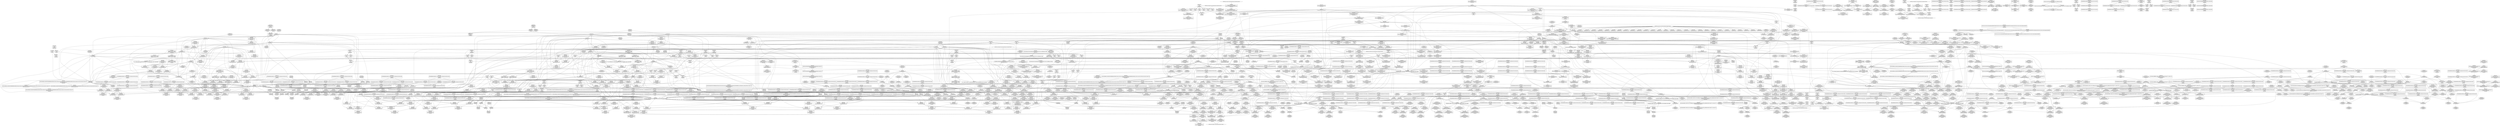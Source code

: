digraph {
	CE0x58d0550 [shape=record,shape=Mrecord,label="{CE0x58d0550|i64_0|*Constant*}"]
	CE0x59377b0 [shape=record,shape=Mrecord,label="{CE0x59377b0|GLOBAL:__preempt_count_add|*Constant*|*SummSource*}"]
	CE0x593bd20 [shape=record,shape=Mrecord,label="{CE0x593bd20|i32_883|*Constant*|*SummSource*}"]
	"CONST[source:1(input),value:2(dynamic)][purpose:{object}][SrcIdx:2]"
	CE0x58ed3f0 [shape=record,shape=Mrecord,label="{CE0x58ed3f0|GLOBAL:current_task|Global_var:current_task|*SummSource*}"]
	CE0x596de00 [shape=record,shape=Mrecord,label="{CE0x596de00|i8*_getelementptr_inbounds_(_45_x_i8_,_45_x_i8_*_.str12,_i32_0,_i32_0)|*Constant*}"]
	CE0x5890180 [shape=record,shape=Mrecord,label="{CE0x5890180|i32_0|*Constant*|*SummSink*}"]
	CE0x592b1a0 [shape=record,shape=Mrecord,label="{CE0x592b1a0|i32_0|*Constant*}"]
	CE0x58bdab0 [shape=record,shape=Mrecord,label="{CE0x58bdab0|task_sid:tobool|security/selinux/hooks.c,208}"]
	CE0x5955c20 [shape=record,shape=Mrecord,label="{CE0x5955c20|rcu_read_lock:if.then|*SummSink*}"]
	CE0x591d430 [shape=record,shape=Mrecord,label="{CE0x591d430|current_has_perm:bb|*SummSource*}"]
	CE0x58f56a0 [shape=record,shape=Mrecord,label="{CE0x58f56a0|current_sid:tobool1|security/selinux/hooks.c,218|*SummSource*}"]
	CE0x58f3100 [shape=record,shape=Mrecord,label="{CE0x58f3100|current_has_perm:tmp}"]
	CE0x5949550 [shape=record,shape=Mrecord,label="{CE0x5949550|i64*_getelementptr_inbounds_(_11_x_i64_,_11_x_i64_*___llvm_gcov_ctr132,_i64_0,_i64_0)|*Constant*}"]
	CE0x5951040 [shape=record,shape=Mrecord,label="{CE0x5951040|rcu_read_unlock:tmp19|include/linux/rcupdate.h,933}"]
	CE0x5890df0 [shape=record,shape=Mrecord,label="{CE0x5890df0|selinux_ptrace_access_check:if.then}"]
	CE0x5955fd0 [shape=record,shape=Mrecord,label="{CE0x5955fd0|rcu_read_unlock:tobool|include/linux/rcupdate.h,933}"]
	CE0x58b21b0 [shape=record,shape=Mrecord,label="{CE0x58b21b0|task_sid:tmp26|security/selinux/hooks.c,208}"]
	CE0x58cead0 [shape=record,shape=Mrecord,label="{CE0x58cead0|task_sid:tmp4|*LoadInst*|security/selinux/hooks.c,208}"]
	CE0x596e190 [shape=record,shape=Mrecord,label="{CE0x596e190|rcu_read_unlock:do.end|*SummSink*}"]
	CE0x58c7580 [shape=record,shape=Mrecord,label="{CE0x58c7580|selinux_ptrace_access_check:tmp8|security/selinux/hooks.c,1945|*SummSource*}"]
	CE0x58ff190 [shape=record,shape=Mrecord,label="{CE0x58ff190|_call_void_mcount()_#3|*SummSource*}"]
	CE0x58cb3f0 [shape=record,shape=Mrecord,label="{CE0x58cb3f0|rcu_read_lock:tobool1|include/linux/rcupdate.h,882|*SummSource*}"]
	CE0x5922170 [shape=record,shape=Mrecord,label="{CE0x5922170|rcu_lock_release:entry|*SummSource*}"]
	CE0x5940af0 [shape=record,shape=Mrecord,label="{CE0x5940af0|rcu_lock_acquire:entry|*SummSink*}"]
	CE0x58a6fd0 [shape=record,shape=Mrecord,label="{CE0x58a6fd0|avc_has_perm:auditdata|Function::avc_has_perm&Arg::auditdata::|*SummSink*}"]
	CE0x59563c0 [shape=record,shape=Mrecord,label="{CE0x59563c0|get_current:tmp}"]
	CE0x58c9820 [shape=record,shape=Mrecord,label="{CE0x58c9820|i1_true|*Constant*}"]
	CE0x595beb0 [shape=record,shape=Mrecord,label="{CE0x595beb0|cred_sid:sid|security/selinux/hooks.c,197|*SummSource*}"]
	CE0x58b9290 [shape=record,shape=Mrecord,label="{CE0x58b9290|selinux_ptrace_access_check:tmp11|security/selinux/hooks.c,1945|*SummSource*}"]
	CE0x590f6d0 [shape=record,shape=Mrecord,label="{CE0x590f6d0|i64_7|*Constant*|*SummSink*}"]
	CE0x5947000 [shape=record,shape=Mrecord,label="{CE0x5947000|GLOBAL:rcu_read_unlock.__warned|Global_var:rcu_read_unlock.__warned|*SummSink*}"]
	CE0x590a8d0 [shape=record,shape=Mrecord,label="{CE0x590a8d0|task_sid:task|Function::task_sid&Arg::task::}"]
	CE0x595ebd0 [shape=record,shape=Mrecord,label="{CE0x595ebd0|cred_sid:tmp6|security/selinux/hooks.c,197|*SummSource*}"]
	CE0x594a550 [shape=record,shape=Mrecord,label="{CE0x594a550|rcu_read_unlock:call3|include/linux/rcupdate.h,933|*SummSink*}"]
	CE0x59e5420 [shape=record,shape=Mrecord,label="{CE0x59e5420|__preempt_count_sub:tmp2|*SummSource*}"]
	CE0x5947640 [shape=record,shape=Mrecord,label="{CE0x5947640|_call_void_lockdep_rcu_suspicious(i8*_getelementptr_inbounds_(_25_x_i8_,_25_x_i8_*_.str45,_i32_0,_i32_0),_i32_934,_i8*_getelementptr_inbounds_(_44_x_i8_,_44_x_i8_*_.str47,_i32_0,_i32_0))_#10,_!dbg_!27726|include/linux/rcupdate.h,933|*SummSource*}"]
	CE0x59145d0 [shape=record,shape=Mrecord,label="{CE0x59145d0|GLOBAL:rcu_lock_map|Global_var:rcu_lock_map|*SummSink*}"]
	CE0x591a6b0 [shape=record,shape=Mrecord,label="{CE0x591a6b0|rcu_read_unlock:if.then}"]
	CE0x58f2b80 [shape=record,shape=Mrecord,label="{CE0x58f2b80|task_sid:real_cred|security/selinux/hooks.c,208|*SummSource*}"]
	CE0x590e360 [shape=record,shape=Mrecord,label="{CE0x590e360|task_sid:bb|*SummSink*}"]
	CE0x5919dc0 [shape=record,shape=Mrecord,label="{CE0x5919dc0|rcu_read_unlock:bb|*SummSink*}"]
	CE0x58b3cf0 [shape=record,shape=Mrecord,label="{CE0x58b3cf0|current_sid:tmp17|security/selinux/hooks.c,218|*SummSink*}"]
	CE0x5912cb0 [shape=record,shape=Mrecord,label="{CE0x5912cb0|_call_void_asm_addl_$1,_%gs:$0_,_*m,ri,*m,_dirflag_,_fpsr_,_flags_(i32*___preempt_count,_i32_%val,_i32*___preempt_count)_#3,_!dbg_!27714,_!srcloc_!27717|./arch/x86/include/asm/preempt.h,72|*SummSink*}"]
	CE0x59158e0 [shape=record,shape=Mrecord,label="{CE0x59158e0|i64*_getelementptr_inbounds_(_13_x_i64_,_13_x_i64_*___llvm_gcov_ctr126,_i64_0,_i64_0)|*Constant*|*SummSink*}"]
	CE0x595f700 [shape=record,shape=Mrecord,label="{CE0x595f700|rcu_read_unlock:tmp9|include/linux/rcupdate.h,933|*SummSource*}"]
	CE0x5994d90 [shape=record,shape=Mrecord,label="{CE0x5994d90|i64*_getelementptr_inbounds_(_4_x_i64_,_4_x_i64_*___llvm_gcov_ctr134,_i64_0,_i64_1)|*Constant*}"]
	CE0x591b810 [shape=record,shape=Mrecord,label="{CE0x591b810|cred_sid:cred|Function::cred_sid&Arg::cred::}"]
	CE0x58f0dd0 [shape=record,shape=Mrecord,label="{CE0x58f0dd0|current_sid:tmp16|security/selinux/hooks.c,218}"]
	CE0x594c670 [shape=record,shape=Mrecord,label="{CE0x594c670|task_sid:tmp7|security/selinux/hooks.c,208}"]
	CE0x58a5d00 [shape=record,shape=Mrecord,label="{CE0x58a5d00|selinux_ptrace_access_check:tmp2|security/selinux/hooks.c,1942|*SummSource*}"]
	CE0x594d6f0 [shape=record,shape=Mrecord,label="{CE0x594d6f0|task_sid:tmp14|security/selinux/hooks.c,208}"]
	CE0x58caa70 [shape=record,shape=Mrecord,label="{CE0x58caa70|rcu_read_lock:tmp4|include/linux/rcupdate.h,882}"]
	CE0x589a510 [shape=record,shape=Mrecord,label="{CE0x589a510|selinux_ptrace_access_check:tobool|security/selinux/hooks.c,1942}"]
	CE0x5902a10 [shape=record,shape=Mrecord,label="{CE0x5902a10|rcu_read_lock:tmp14|include/linux/rcupdate.h,882|*SummSource*}"]
	CE0x58f6960 [shape=record,shape=Mrecord,label="{CE0x58f6960|i32_77|*Constant*|*SummSource*}"]
	CE0x58b4f00 [shape=record,shape=Mrecord,label="{CE0x58b4f00|VOIDTB_TE:_CE_0,4_}"]
	CE0x5992650 [shape=record,shape=Mrecord,label="{CE0x5992650|task_sid:tmp6|security/selinux/hooks.c,208}"]
	CE0x58bc690 [shape=record,shape=Mrecord,label="{CE0x58bc690|get_current:tmp2|*SummSink*}"]
	CE0x59b20d0 [shape=record,shape=Mrecord,label="{CE0x59b20d0|__rcu_read_unlock:do.body}"]
	CE0x58c9d40 [shape=record,shape=Mrecord,label="{CE0x58c9d40|task_sid:tmp4|*LoadInst*|security/selinux/hooks.c,208|*SummSink*}"]
	CE0x58a15a0 [shape=record,shape=Mrecord,label="{CE0x58a15a0|task_sid:if.end|*SummSink*}"]
	CE0x5931570 [shape=record,shape=Mrecord,label="{CE0x5931570|__preempt_count_add:val|Function::__preempt_count_add&Arg::val::|*SummSink*}"]
	CE0x589e450 [shape=record,shape=Mrecord,label="{CE0x589e450|current_has_perm:call|security/selinux/hooks.c,1542|*SummSource*}"]
	CE0x59b32a0 [shape=record,shape=Mrecord,label="{CE0x59b32a0|_call_void_mcount()_#3|*SummSource*}"]
	CE0x58f3970 [shape=record,shape=Mrecord,label="{CE0x58f3970|%struct.task_struct*_(%struct.task_struct**)*_asm_movq_%gs:$_1:P_,$0_,_r,im,_dirflag_,_fpsr_,_flags_}"]
	CE0x58ffc20 [shape=record,shape=Mrecord,label="{CE0x58ffc20|task_sid:tmp27|security/selinux/hooks.c,208}"]
	CE0x59322b0 [shape=record,shape=Mrecord,label="{CE0x59322b0|task_sid:real_cred|security/selinux/hooks.c,208}"]
	CE0x59ac2f0 [shape=record,shape=Mrecord,label="{CE0x59ac2f0|__rcu_read_lock:tmp3|*SummSink*}"]
	CE0x594e0e0 [shape=record,shape=Mrecord,label="{CE0x594e0e0|i64*_getelementptr_inbounds_(_4_x_i64_,_4_x_i64_*___llvm_gcov_ctr134,_i64_0,_i64_0)|*Constant*|*SummSource*}"]
	CE0x592f030 [shape=record,shape=Mrecord,label="{CE0x592f030|current_sid:tmp5|security/selinux/hooks.c,218}"]
	CE0x5909360 [shape=record,shape=Mrecord,label="{CE0x5909360|%struct.common_audit_data*_null|*Constant*}"]
	CE0x592da60 [shape=record,shape=Mrecord,label="{CE0x592da60|__rcu_read_lock:tmp7|include/linux/rcupdate.h,240}"]
	CE0x5913900 [shape=record,shape=Mrecord,label="{CE0x5913900|0:_i8,_:_GCMR_task_sid.__warned_internal_global_i8_0,_section_.data.unlikely_,_align_1:_elem_0:default:}"]
	CE0x5916110 [shape=record,shape=Mrecord,label="{CE0x5916110|task_sid:tmp12|security/selinux/hooks.c,208|*SummSink*}"]
	CE0x5996770 [shape=record,shape=Mrecord,label="{CE0x5996770|task_sid:tmp1}"]
	CE0x591d010 [shape=record,shape=Mrecord,label="{CE0x591d010|_ret_void,_!dbg_!27735|include/linux/rcupdate.h,938|*SummSink*}"]
	CE0x5959a00 [shape=record,shape=Mrecord,label="{CE0x5959a00|rcu_read_lock:tmp5|include/linux/rcupdate.h,882|*SummSource*}"]
	CE0x590c7e0 [shape=record,shape=Mrecord,label="{CE0x590c7e0|GLOBAL:rcu_read_lock|*Constant*}"]
	CE0x59023c0 [shape=record,shape=Mrecord,label="{CE0x59023c0|rcu_read_lock:tmp13|include/linux/rcupdate.h,882}"]
	CE0x59d3c30 [shape=record,shape=Mrecord,label="{CE0x59d3c30|i64*_getelementptr_inbounds_(_4_x_i64_,_4_x_i64_*___llvm_gcov_ctr129,_i64_0,_i64_2)|*Constant*|*SummSink*}"]
	CE0x58f31e0 [shape=record,shape=Mrecord,label="{CE0x58f31e0|current_has_perm:tmp|*SummSource*}"]
	CE0x58ca940 [shape=record,shape=Mrecord,label="{CE0x58ca940|i64_1|*Constant*}"]
	CE0x596d5d0 [shape=record,shape=Mrecord,label="{CE0x596d5d0|GLOBAL:rcu_read_lock|*Constant*}"]
	CE0x5995240 [shape=record,shape=Mrecord,label="{CE0x5995240|__rcu_read_lock:tmp}"]
	CE0x58add20 [shape=record,shape=Mrecord,label="{CE0x58add20|selinux_ptrace_access_check:bb|*SummSink*}"]
	CE0x5928a70 [shape=record,shape=Mrecord,label="{CE0x5928a70|rcu_lock_acquire:tmp3|*SummSource*}"]
	CE0x5912050 [shape=record,shape=Mrecord,label="{CE0x5912050|GLOBAL:task_sid.__warned|Global_var:task_sid.__warned|*SummSource*}"]
	CE0x59299c0 [shape=record,shape=Mrecord,label="{CE0x59299c0|rcu_lock_acquire:tmp6|*SummSink*}"]
	CE0x58be540 [shape=record,shape=Mrecord,label="{CE0x58be540|selinux_ptrace_access_check:tmp15|security/selinux/hooks.c,1951}"]
	CE0x58c9630 [shape=record,shape=Mrecord,label="{CE0x58c9630|task_sid:call3|security/selinux/hooks.c,208|*SummSink*}"]
	CE0x58cdf40 [shape=record,shape=Mrecord,label="{CE0x58cdf40|0:_i8,_:_GCMR_current_sid.__warned_internal_global_i8_0,_section_.data.unlikely_,_align_1:_elem_0:default:}"]
	CE0x58ef370 [shape=record,shape=Mrecord,label="{CE0x58ef370|task_sid:if.then|*SummSink*}"]
	CE0x5921670 [shape=record,shape=Mrecord,label="{CE0x5921670|_call_void_rcu_lock_release(%struct.lockdep_map*_rcu_lock_map)_#10,_!dbg_!27733|include/linux/rcupdate.h,935}"]
	CE0x5994fa0 [shape=record,shape=Mrecord,label="{CE0x5994fa0|__rcu_read_lock:tmp1}"]
	CE0x58f1ac0 [shape=record,shape=Mrecord,label="{CE0x58f1ac0|current_has_perm:call|security/selinux/hooks.c,1542}"]
	CE0x58c4700 [shape=record,shape=Mrecord,label="{CE0x58c4700|GLOBAL:lock_acquire|*Constant*|*SummSink*}"]
	CE0x4eca070 [shape=record,shape=Mrecord,label="{CE0x4eca070|i64*_getelementptr_inbounds_(_9_x_i64_,_9_x_i64_*___llvm_gcov_ctr124,_i64_0,_i64_3)|*Constant*}"]
	CE0x590c6b0 [shape=record,shape=Mrecord,label="{CE0x590c6b0|_call_void_mcount()_#3|*SummSource*}"]
	CE0x591a270 [shape=record,shape=Mrecord,label="{CE0x591a270|rcu_read_unlock:call|include/linux/rcupdate.h,933|*SummSink*}"]
	CE0x58c9ee0 [shape=record,shape=Mrecord,label="{CE0x58c9ee0|task_sid:call|security/selinux/hooks.c,208}"]
	CE0x5933d60 [shape=record,shape=Mrecord,label="{CE0x5933d60|_call_void_mcount()_#3}"]
	CE0x58a62d0 [shape=record,shape=Mrecord,label="{CE0x58a62d0|current_has_perm:perms|Function::current_has_perm&Arg::perms::|*SummSource*}"]
	CE0x5948e00 [shape=record,shape=Mrecord,label="{CE0x5948e00|rcu_read_unlock:tmp13|include/linux/rcupdate.h,933|*SummSink*}"]
	CE0x59e40b0 [shape=record,shape=Mrecord,label="{CE0x59e40b0|__preempt_count_add:tmp1|*SummSource*}"]
	CE0x58b8d10 [shape=record,shape=Mrecord,label="{CE0x58b8d10|selinux_ptrace_access_check:tmp13|security/selinux/hooks.c,1946|*SummSource*}"]
	CE0x58e9630 [shape=record,shape=Mrecord,label="{CE0x58e9630|task_sid:tobool|security/selinux/hooks.c,208|*SummSink*}"]
	CE0x58bc850 [shape=record,shape=Mrecord,label="{CE0x58bc850|selinux_ptrace_access_check:and|security/selinux/hooks.c,1945|*SummSink*}"]
	CE0x590e2f0 [shape=record,shape=Mrecord,label="{CE0x590e2f0|task_sid:bb|*SummSource*}"]
	CE0x59b3360 [shape=record,shape=Mrecord,label="{CE0x59b3360|_call_void_mcount()_#3|*SummSink*}"]
	CE0x59b1c80 [shape=record,shape=Mrecord,label="{CE0x59b1c80|rcu_lock_release:tmp7|*SummSource*}"]
	CE0x5905ee0 [shape=record,shape=Mrecord,label="{CE0x5905ee0|current_sid:sid|security/selinux/hooks.c,220}"]
	CE0x58b3db0 [shape=record,shape=Mrecord,label="{CE0x58b3db0|i64*_getelementptr_inbounds_(_9_x_i64_,_9_x_i64_*___llvm_gcov_ctr124,_i64_0,_i64_8)|*Constant*|*SummSink*}"]
	CE0x58adf30 [shape=record,shape=Mrecord,label="{CE0x58adf30|selinux_ptrace_access_check:tmp9|security/selinux/hooks.c,1945|*SummSink*}"]
	CE0x58ea470 [shape=record,shape=Mrecord,label="{CE0x58ea470|task_sid:tmp11|security/selinux/hooks.c,208|*SummSink*}"]
	CE0x590f800 [shape=record,shape=Mrecord,label="{CE0x590f800|task_sid:tmp14|security/selinux/hooks.c,208}"]
	CE0x5903100 [shape=record,shape=Mrecord,label="{CE0x5903100|rcu_read_lock:tmp15|include/linux/rcupdate.h,882|*SummSink*}"]
	CE0x595a320 [shape=record,shape=Mrecord,label="{CE0x595a320|rcu_read_lock:if.end|*SummSource*}"]
	CE0x5897960 [shape=record,shape=Mrecord,label="{CE0x5897960|selinux_ptrace_access_check:if.then|*SummSink*}"]
	CE0x59b3470 [shape=record,shape=Mrecord,label="{CE0x59b3470|i64*_getelementptr_inbounds_(_4_x_i64_,_4_x_i64_*___llvm_gcov_ctr134,_i64_0,_i64_2)|*Constant*}"]
	CE0x592d440 [shape=record,shape=Mrecord,label="{CE0x592d440|__rcu_read_lock:tmp|*SummSink*}"]
	CE0x58f0b20 [shape=record,shape=Mrecord,label="{CE0x58f0b20|current_sid:tmp15|security/selinux/hooks.c,218|*SummSink*}"]
	CE0x58a6260 [shape=record,shape=Mrecord,label="{CE0x58a6260|current_has_perm:perms|Function::current_has_perm&Arg::perms::}"]
	"CONST[source:0(mediator),value:0(static)][purpose:{operation}][SrcIdx:4]"
	CE0x58cfc20 [shape=record,shape=Mrecord,label="{CE0x58cfc20|_call_void_lockdep_rcu_suspicious(i8*_getelementptr_inbounds_(_25_x_i8_,_25_x_i8_*_.str3,_i32_0,_i32_0),_i32_218,_i8*_getelementptr_inbounds_(_45_x_i8_,_45_x_i8_*_.str12,_i32_0,_i32_0))_#10,_!dbg_!27727|security/selinux/hooks.c,218|*SummSource*}"]
	CE0x59b2ef0 [shape=record,shape=Mrecord,label="{CE0x59b2ef0|__preempt_count_sub:entry|*SummSink*}"]
	CE0x58f8340 [shape=record,shape=Mrecord,label="{CE0x58f8340|current_has_perm:tmp|*SummSink*}"]
	CE0x59ccfd0 [shape=record,shape=Mrecord,label="{CE0x59ccfd0|i64*_getelementptr_inbounds_(_4_x_i64_,_4_x_i64_*___llvm_gcov_ctr133,_i64_0,_i64_0)|*Constant*|*SummSink*}"]
	CE0x59e3f40 [shape=record,shape=Mrecord,label="{CE0x59e3f40|__preempt_count_sub:sub|./arch/x86/include/asm/preempt.h,77|*SummSink*}"]
	CE0x5951d70 [shape=record,shape=Mrecord,label="{CE0x5951d70|rcu_read_unlock:tmp21|include/linux/rcupdate.h,935|*SummSource*}"]
	CE0x5908750 [shape=record,shape=Mrecord,label="{CE0x5908750|GLOBAL:__llvm_gcov_ctr126|Global_var:__llvm_gcov_ctr126}"]
	CE0x591de00 [shape=record,shape=Mrecord,label="{CE0x591de00|__rcu_read_lock:tmp2|*SummSink*}"]
	CE0x595c880 [shape=record,shape=Mrecord,label="{CE0x595c880|_call_void_asm_addl_$1,_%gs:$0_,_*m,ri,*m,_dirflag_,_fpsr_,_flags_(i32*___preempt_count,_i32_%sub,_i32*___preempt_count)_#3,_!dbg_!27717,_!srcloc_!27718|./arch/x86/include/asm/preempt.h,77}"]
	CE0x69b1e80 [shape=record,shape=Mrecord,label="{CE0x69b1e80|i64*_getelementptr_inbounds_(_9_x_i64_,_9_x_i64_*___llvm_gcov_ctr124,_i64_0,_i64_3)|*Constant*|*SummSink*}"]
	CE0x58b1ab0 [shape=record,shape=Mrecord,label="{CE0x58b1ab0|i64*_getelementptr_inbounds_(_13_x_i64_,_13_x_i64_*___llvm_gcov_ctr126,_i64_0,_i64_11)|*Constant*}"]
	CE0x58a2fe0 [shape=record,shape=Mrecord,label="{CE0x58a2fe0|i32_2|*Constant*|*SummSource*}"]
	CE0x58ea400 [shape=record,shape=Mrecord,label="{CE0x58ea400|task_sid:tmp11|security/selinux/hooks.c,208|*SummSource*}"]
	CE0x59d19c0 [shape=record,shape=Mrecord,label="{CE0x59d19c0|__preempt_count_add:tmp7|./arch/x86/include/asm/preempt.h,73|*SummSink*}"]
	CE0x5996880 [shape=record,shape=Mrecord,label="{CE0x5996880|rcu_lock_acquire:indirectgoto|*SummSource*}"]
	CE0x59390d0 [shape=record,shape=Mrecord,label="{CE0x59390d0|__rcu_read_lock:entry|*SummSource*}"]
	CE0x58cb9f0 [shape=record,shape=Mrecord,label="{CE0x58cb9f0|rcu_read_lock:do.body|*SummSource*}"]
	CE0x58e94c0 [shape=record,shape=Mrecord,label="{CE0x58e94c0|task_sid:tobool|security/selinux/hooks.c,208|*SummSource*}"]
	CE0x58ea7c0 [shape=record,shape=Mrecord,label="{CE0x58ea7c0|current_sid:tmp3}"]
	CE0x593f8b0 [shape=record,shape=Mrecord,label="{CE0x593f8b0|i64*_getelementptr_inbounds_(_2_x_i64_,_2_x_i64_*___llvm_gcov_ctr98,_i64_0,_i64_0)|*Constant*|*SummSource*}"]
	CE0x5910040 [shape=record,shape=Mrecord,label="{CE0x5910040|_call_void_rcu_lock_acquire(%struct.lockdep_map*_rcu_lock_map)_#10,_!dbg_!27711|include/linux/rcupdate.h,881|*SummSink*}"]
	CE0x59ad840 [shape=record,shape=Mrecord,label="{CE0x59ad840|__rcu_read_unlock:tmp7|include/linux/rcupdate.h,245|*SummSink*}"]
	CE0x58f3ef0 [shape=record,shape=Mrecord,label="{CE0x58f3ef0|current_sid:tmp9|security/selinux/hooks.c,218|*SummSource*}"]
	CE0x59296a0 [shape=record,shape=Mrecord,label="{CE0x59296a0|rcu_lock_acquire:tmp6}"]
	CE0x595d3b0 [shape=record,shape=Mrecord,label="{CE0x595d3b0|rcu_read_unlock:tmp16|include/linux/rcupdate.h,933|*SummSink*}"]
	CE0x5940210 [shape=record,shape=Mrecord,label="{CE0x5940210|COLLAPSED:_GCMRE___llvm_gcov_ctr127_internal_global_11_x_i64_zeroinitializer:_elem_0:default:}"]
	CE0x59107c0 [shape=record,shape=Mrecord,label="{CE0x59107c0|i64*_getelementptr_inbounds_(_2_x_i64_,_2_x_i64_*___llvm_gcov_ctr131,_i64_0,_i64_1)|*Constant*}"]
	CE0x5908040 [shape=record,shape=Mrecord,label="{CE0x5908040|task_sid:tmp12|security/selinux/hooks.c,208}"]
	CE0x58a0f30 [shape=record,shape=Mrecord,label="{CE0x58a0f30|i32_(i32,_i32,_i16,_i32,_%struct.common_audit_data*)*_bitcast_(i32_(i32,_i32,_i16,_i32,_%struct.common_audit_data.495*)*_avc_has_perm_to_i32_(i32,_i32,_i16,_i32,_%struct.common_audit_data*)*)|*Constant*|*SummSink*}"]
	CE0x593c4f0 [shape=record,shape=Mrecord,label="{CE0x593c4f0|i8*_getelementptr_inbounds_(_42_x_i8_,_42_x_i8_*_.str46,_i32_0,_i32_0)|*Constant*|*SummSource*}"]
	CE0x58cc890 [shape=record,shape=Mrecord,label="{CE0x58cc890|current_sid:tmp21|security/selinux/hooks.c,218}"]
	CE0x5923730 [shape=record,shape=Mrecord,label="{CE0x5923730|current_sid:bb}"]
	CE0x595f870 [shape=record,shape=Mrecord,label="{CE0x595f870|rcu_read_lock:tmp2|*SummSource*}"]
	CE0x5902600 [shape=record,shape=Mrecord,label="{CE0x5902600|rcu_read_lock:tmp13|include/linux/rcupdate.h,882|*SummSource*}"]
	CE0x58cb5f0 [shape=record,shape=Mrecord,label="{CE0x58cb5f0|i64_4|*Constant*}"]
	CE0x5937f30 [shape=record,shape=Mrecord,label="{CE0x5937f30|_call_void_asm_sideeffect_,_memory_,_dirflag_,_fpsr_,_flags_()_#3,_!dbg_!27711,_!srcloc_!27714|include/linux/rcupdate.h,244|*SummSource*}"]
	CE0x595fc10 [shape=record,shape=Mrecord,label="{CE0x595fc10|cred_sid:tmp5|security/selinux/hooks.c,196}"]
	CE0x5952f90 [shape=record,shape=Mrecord,label="{CE0x5952f90|i32_934|*Constant*|*SummSink*}"]
	CE0x59409f0 [shape=record,shape=Mrecord,label="{CE0x59409f0|GLOBAL:rcu_lock_acquire|*Constant*|*SummSink*}"]
	CE0x59510b0 [shape=record,shape=Mrecord,label="{CE0x59510b0|rcu_read_unlock:tmp19|include/linux/rcupdate.h,933|*SummSource*}"]
	CE0x59cde50 [shape=record,shape=Mrecord,label="{CE0x59cde50|__preempt_count_sub:do.body}"]
	CE0x5968f60 [shape=record,shape=Mrecord,label="{CE0x5968f60|i64*_getelementptr_inbounds_(_11_x_i64_,_11_x_i64_*___llvm_gcov_ctr132,_i64_0,_i64_1)|*Constant*}"]
	CE0x59c6090 [shape=record,shape=Mrecord,label="{CE0x59c6090|_call_void_mcount()_#3}"]
	CE0x58ede50 [shape=record,shape=Mrecord,label="{CE0x58ede50|i32_77|*Constant*}"]
	CE0x58c95c0 [shape=record,shape=Mrecord,label="{CE0x58c95c0|task_sid:call3|security/selinux/hooks.c,208|*SummSource*}"]
	CE0x59b1530 [shape=record,shape=Mrecord,label="{CE0x59b1530|i64*_getelementptr_inbounds_(_4_x_i64_,_4_x_i64_*___llvm_gcov_ctr133,_i64_0,_i64_3)|*Constant*|*SummSink*}"]
	CE0x58a6820 [shape=record,shape=Mrecord,label="{CE0x58a6820|selinux_ptrace_access_check:retval.0}"]
	CE0x5961e50 [shape=record,shape=Mrecord,label="{CE0x5961e50|cred_sid:tmp4|*LoadInst*|security/selinux/hooks.c,196|*SummSource*}"]
	CE0x58e9bd0 [shape=record,shape=Mrecord,label="{CE0x58e9bd0|rcu_read_lock:tmp4|include/linux/rcupdate.h,882|*SummSink*}"]
	CE0x59cbdb0 [shape=record,shape=Mrecord,label="{CE0x59cbdb0|rcu_lock_release:tmp4|include/linux/rcupdate.h,423|*SummSource*}"]
	CE0x58ce340 [shape=record,shape=Mrecord,label="{CE0x58ce340|current_has_perm:tmp2}"]
	CE0x58a79c0 [shape=record,shape=Mrecord,label="{CE0x58a79c0|task_sid:entry|*SummSource*}"]
	CE0x58a8980 [shape=record,shape=Mrecord,label="{CE0x58a8980|i64*_getelementptr_inbounds_(_9_x_i64_,_9_x_i64_*___llvm_gcov_ctr124,_i64_0,_i64_0)|*Constant*|*SummSource*}"]
	CE0x5968790 [shape=record,shape=Mrecord,label="{CE0x5968790|rcu_read_unlock:tmp7|include/linux/rcupdate.h,933|*SummSink*}"]
	CE0x593e520 [shape=record,shape=Mrecord,label="{CE0x593e520|i8*_getelementptr_inbounds_(_25_x_i8_,_25_x_i8_*_.str45,_i32_0,_i32_0)|*Constant*|*SummSink*}"]
	CE0x59f8d00 [shape=record,shape=Mrecord,label="{CE0x59f8d00|COLLAPSED:_GCMRE___llvm_gcov_ctr135_internal_global_4_x_i64_zeroinitializer:_elem_0:default:}"]
	CE0x590f370 [shape=record,shape=Mrecord,label="{CE0x590f370|i64_6|*Constant*|*SummSink*}"]
	CE0x593f7e0 [shape=record,shape=Mrecord,label="{CE0x593f7e0|i64*_getelementptr_inbounds_(_11_x_i64_,_11_x_i64_*___llvm_gcov_ctr127,_i64_0,_i64_0)|*Constant*|*SummSink*}"]
	CE0x5952cd0 [shape=record,shape=Mrecord,label="{CE0x5952cd0|i32_934|*Constant*|*SummSource*}"]
	CE0x59e2530 [shape=record,shape=Mrecord,label="{CE0x59e2530|i64_1|*Constant*}"]
	CE0x5952500 [shape=record,shape=Mrecord,label="{CE0x5952500|rcu_read_unlock:tmp22|include/linux/rcupdate.h,935|*SummSource*}"]
	CE0x589d930 [shape=record,shape=Mrecord,label="{CE0x589d930|i64_4|*Constant*}"]
	CE0x5958bf0 [shape=record,shape=Mrecord,label="{CE0x5958bf0|task_sid:tmp2}"]
	CE0x5967bb0 [shape=record,shape=Mrecord,label="{CE0x5967bb0|_call_void_mcount()_#3|*SummSource*}"]
	CE0x5935790 [shape=record,shape=Mrecord,label="{CE0x5935790|i64_ptrtoint_(i8*_blockaddress(_rcu_lock_release,_%__here)_to_i64)|*Constant*|*SummSource*}"]
	CE0x58a64e0 [shape=record,shape=Mrecord,label="{CE0x58a64e0|_ret_i32_%call2,_!dbg_!27718|security/selinux/hooks.c,1544|*SummSource*}"]
	CE0x58ed980 [shape=record,shape=Mrecord,label="{CE0x58ed980|rcu_read_lock:tmp3|*SummSink*}"]
	CE0x59d4370 [shape=record,shape=Mrecord,label="{CE0x59d4370|i64*_getelementptr_inbounds_(_4_x_i64_,_4_x_i64_*___llvm_gcov_ctr134,_i64_0,_i64_3)|*Constant*}"]
	CE0x593c560 [shape=record,shape=Mrecord,label="{CE0x593c560|i8*_getelementptr_inbounds_(_42_x_i8_,_42_x_i8_*_.str46,_i32_0,_i32_0)|*Constant*|*SummSink*}"]
	CE0x5908230 [shape=record,shape=Mrecord,label="{CE0x5908230|i16_2|*Constant*}"]
	CE0x58b8ac0 [shape=record,shape=Mrecord,label="{CE0x58b8ac0|selinux_ptrace_access_check:tmp13|security/selinux/hooks.c,1946}"]
	CE0x59972c0 [shape=record,shape=Mrecord,label="{CE0x59972c0|GLOBAL:lock_acquire|*Constant*}"]
	CE0x58f6850 [shape=record,shape=Mrecord,label="{CE0x58f6850|i64_5|*Constant*}"]
	CE0x59cc550 [shape=record,shape=Mrecord,label="{CE0x59cc550|rcu_lock_release:tmp5|include/linux/rcupdate.h,423|*SummSink*}"]
	CE0x5930d00 [shape=record,shape=Mrecord,label="{CE0x5930d00|__rcu_read_lock:bb|*SummSink*}"]
	CE0x5911910 [shape=record,shape=Mrecord,label="{CE0x5911910|rcu_read_lock:tobool1|include/linux/rcupdate.h,882}"]
	CE0x596eaf0 [shape=record,shape=Mrecord,label="{CE0x596eaf0|VOIDTB_TE:_CE_32,36_}"]
	CE0x58a7700 [shape=record,shape=Mrecord,label="{CE0x58a7700|GLOBAL:task_sid|*Constant*|*SummSink*}"]
	CE0x589c2b0 [shape=record,shape=Mrecord,label="{CE0x589c2b0|selinux_ptrace_access_check:tmp|*SummSink*}"]
	CE0x595cfb0 [shape=record,shape=Mrecord,label="{CE0x595cfb0|task_sid:tmp18|security/selinux/hooks.c,208}"]
	CE0x5961430 [shape=record,shape=Mrecord,label="{CE0x5961430|rcu_read_lock:call3|include/linux/rcupdate.h,882}"]
	CE0x58bcdf0 [shape=record,shape=Mrecord,label="{CE0x58bcdf0|_call_void_mcount()_#3}"]
	CE0x58eafe0 [shape=record,shape=Mrecord,label="{CE0x58eafe0|current_sid:if.then|*SummSource*}"]
	CE0x5936f60 [shape=record,shape=Mrecord,label="{CE0x5936f60|GLOBAL:__preempt_count|Global_var:__preempt_count}"]
	CE0x5937740 [shape=record,shape=Mrecord,label="{CE0x5937740|GLOBAL:__preempt_count_add|*Constant*|*SummSink*}"]
	CE0x58e8f60 [shape=record,shape=Mrecord,label="{CE0x58e8f60|GLOBAL:current_sid.__warned|Global_var:current_sid.__warned|*SummSource*}"]
	CE0x595f460 [shape=record,shape=Mrecord,label="{CE0x595f460|rcu_read_unlock:tobool1|include/linux/rcupdate.h,933|*SummSink*}"]
	CE0x58a3e60 [shape=record,shape=Mrecord,label="{CE0x58a3e60|selinux_ptrace_access_check:tmp14|security/selinux/hooks.c,1951|*SummSink*}"]
	CE0x5921980 [shape=record,shape=Mrecord,label="{CE0x5921980|rcu_lock_release:entry}"]
	CE0x5904540 [shape=record,shape=Mrecord,label="{CE0x5904540|current_sid:tmp21|security/selinux/hooks.c,218|*SummSource*}"]
	CE0x58a0c00 [shape=record,shape=Mrecord,label="{CE0x58a0c00|avc_has_perm:auditdata|Function::avc_has_perm&Arg::auditdata::}"]
	CE0x58abb10 [shape=record,shape=Mrecord,label="{CE0x58abb10|i64_0|*Constant*}"]
	CE0x58a8690 [shape=record,shape=Mrecord,label="{CE0x58a8690|get_current:tmp1|*SummSource*}"]
	CE0x592e470 [shape=record,shape=Mrecord,label="{CE0x592e470|rcu_lock_release:tmp2}"]
	CE0x590b2c0 [shape=record,shape=Mrecord,label="{CE0x590b2c0|current_has_perm:call2|security/selinux/hooks.c,1544}"]
	CE0x59fab40 [shape=record,shape=Mrecord,label="{CE0x59fab40|i64*_getelementptr_inbounds_(_4_x_i64_,_4_x_i64_*___llvm_gcov_ctr135,_i64_0,_i64_2)|*Constant*}"]
	CE0x5901a30 [shape=record,shape=Mrecord,label="{CE0x5901a30|i64_7|*Constant*}"]
	CE0x59551d0 [shape=record,shape=Mrecord,label="{CE0x59551d0|i64*_getelementptr_inbounds_(_11_x_i64_,_11_x_i64_*___llvm_gcov_ctr127,_i64_0,_i64_1)|*Constant*|*SummSink*}"]
	CE0x5890ea0 [shape=record,shape=Mrecord,label="{CE0x5890ea0|_call_void_mcount()_#3|*SummSink*}"]
	CE0x59075e0 [shape=record,shape=Mrecord,label="{CE0x59075e0|task_sid:tmp8|security/selinux/hooks.c,208}"]
	CE0x595ba60 [shape=record,shape=Mrecord,label="{CE0x595ba60|i32_1|*Constant*}"]
	CE0x58f3860 [shape=record,shape=Mrecord,label="{CE0x58f3860|GLOBAL:current_task|Global_var:current_task|*SummSink*}"]
	CE0x591e1b0 [shape=record,shape=Mrecord,label="{CE0x591e1b0|_call_void_mcount()_#3|*SummSink*}"]
	CE0x59faf60 [shape=record,shape=Mrecord,label="{CE0x59faf60|__preempt_count_sub:tmp1|*SummSource*}"]
	CE0x590b730 [shape=record,shape=Mrecord,label="{CE0x590b730|task_sid:do.end|*SummSource*}"]
	CE0x5930e60 [shape=record,shape=Mrecord,label="{CE0x5930e60|current_sid:tmp2}"]
	CE0x59e2f20 [shape=record,shape=Mrecord,label="{CE0x59e2f20|__rcu_read_unlock:do.end|*SummSource*}"]
	CE0x592b0c0 [shape=record,shape=Mrecord,label="{CE0x592b0c0|_call_void_mcount()_#3}"]
	CE0x5905510 [shape=record,shape=Mrecord,label="{CE0x5905510|current_sid:tmp23|security/selinux/hooks.c,218}"]
	CE0x59026d0 [shape=record,shape=Mrecord,label="{CE0x59026d0|rcu_read_lock:tmp13|include/linux/rcupdate.h,882|*SummSink*}"]
	CE0x5903710 [shape=record,shape=Mrecord,label="{CE0x5903710|i64*_getelementptr_inbounds_(_11_x_i64_,_11_x_i64_*___llvm_gcov_ctr127,_i64_0,_i64_8)|*Constant*}"]
	CE0x59cc260 [shape=record,shape=Mrecord,label="{CE0x59cc260|rcu_lock_release:tmp5|include/linux/rcupdate.h,423}"]
	CE0x58d0470 [shape=record,shape=Mrecord,label="{CE0x58d0470|i64_3|*Constant*|*SummSink*}"]
	CE0x5962d50 [shape=record,shape=Mrecord,label="{CE0x5962d50|get_current:tmp|*SummSink*}"]
	CE0x59b3940 [shape=record,shape=Mrecord,label="{CE0x59b3940|_call_void_lock_acquire(%struct.lockdep_map*_%map,_i32_0,_i32_0,_i32_2,_i32_0,_%struct.lockdep_map*_null,_i64_ptrtoint_(i8*_blockaddress(_rcu_lock_acquire,_%__here)_to_i64))_#10,_!dbg_!27716|include/linux/rcupdate.h,418}"]
	CE0x58c5a20 [shape=record,shape=Mrecord,label="{CE0x58c5a20|GLOBAL:current_sid.__warned|Global_var:current_sid.__warned}"]
	CE0x58ff320 [shape=record,shape=Mrecord,label="{CE0x58ff320|i64*_getelementptr_inbounds_(_4_x_i64_,_4_x_i64_*___llvm_gcov_ctr133,_i64_0,_i64_0)|*Constant*}"]
	CE0x5930650 [shape=record,shape=Mrecord,label="{CE0x5930650|current_sid:tmp13|security/selinux/hooks.c,218}"]
	CE0x591e270 [shape=record,shape=Mrecord,label="{CE0x591e270|get_current:tmp4|./arch/x86/include/asm/current.h,14}"]
	"CONST[source:2(external),value:0(static)][purpose:{operation}][SrcIdx:1]"
	CE0x5955050 [shape=record,shape=Mrecord,label="{CE0x5955050|i64*_getelementptr_inbounds_(_11_x_i64_,_11_x_i64_*___llvm_gcov_ctr127,_i64_0,_i64_1)|*Constant*|*SummSource*}"]
	CE0x59d2490 [shape=record,shape=Mrecord,label="{CE0x59d2490|i64*_getelementptr_inbounds_(_4_x_i64_,_4_x_i64_*___llvm_gcov_ctr135,_i64_0,_i64_3)|*Constant*|*SummSink*}"]
	CE0x5937c00 [shape=record,shape=Mrecord,label="{CE0x5937c00|task_sid:tmp22|security/selinux/hooks.c,208}"]
	CE0x5968900 [shape=record,shape=Mrecord,label="{CE0x5968900|GLOBAL:rcu_read_unlock.__warned|Global_var:rcu_read_unlock.__warned}"]
	CE0x589c990 [shape=record,shape=Mrecord,label="{CE0x589c990|i64_5|*Constant*|*SummSink*}"]
	CE0x5949c80 [shape=record,shape=Mrecord,label="{CE0x5949c80|i64*_getelementptr_inbounds_(_4_x_i64_,_4_x_i64_*___llvm_gcov_ctr128,_i64_0,_i64_3)|*Constant*|*SummSink*}"]
	CE0x596f070 [shape=record,shape=Mrecord,label="{CE0x596f070|VOIDTB_TE:_CE_72,80_}"]
	CE0x5905b40 [shape=record,shape=Mrecord,label="{CE0x5905b40|i32_1|*Constant*}"]
	CE0x596edb0 [shape=record,shape=Mrecord,label="{CE0x596edb0|VOIDTB_TE:_CE_48,52_}"]
	CE0x58ea540 [shape=record,shape=Mrecord,label="{CE0x58ea540|task_sid:tmp13|security/selinux/hooks.c,208}"]
	CE0x595a220 [shape=record,shape=Mrecord,label="{CE0x595a220|rcu_read_lock:if.end}"]
	CE0x58f2c70 [shape=record,shape=Mrecord,label="{CE0x58f2c70|i64_1|*Constant*}"]
	CE0x58b4c60 [shape=record,shape=Mrecord,label="{CE0x58b4c60|selinux_ptrace_access_check:tmp8|security/selinux/hooks.c,1945}"]
	CE0x5915410 [shape=record,shape=Mrecord,label="{CE0x5915410|cred_sid:tmp2|*SummSource*}"]
	CE0x594dbf0 [shape=record,shape=Mrecord,label="{CE0x594dbf0|rcu_read_unlock:tmp11|include/linux/rcupdate.h,933|*SummSink*}"]
	CE0x59c3090 [shape=record,shape=Mrecord,label="{CE0x59c3090|_call_void_asm_addl_$1,_%gs:$0_,_*m,ri,*m,_dirflag_,_fpsr_,_flags_(i32*___preempt_count,_i32_%sub,_i32*___preempt_count)_#3,_!dbg_!27717,_!srcloc_!27718|./arch/x86/include/asm/preempt.h,77|*SummSource*}"]
	CE0x59126b0 [shape=record,shape=Mrecord,label="{CE0x59126b0|task_sid:tmp1}"]
	CE0x58c5610 [shape=record,shape=Mrecord,label="{CE0x58c5610|cred_sid:entry}"]
	CE0x58bbb20 [shape=record,shape=Mrecord,label="{CE0x58bbb20|avc_has_perm:requested|Function::avc_has_perm&Arg::requested::|*SummSource*}"]
	CE0x5924330 [shape=record,shape=Mrecord,label="{CE0x5924330|current_sid:if.then}"]
	CE0x59b1cf0 [shape=record,shape=Mrecord,label="{CE0x59b1cf0|rcu_lock_release:tmp7|*SummSink*}"]
	CE0x591a910 [shape=record,shape=Mrecord,label="{CE0x591a910|task_sid:tmp21|security/selinux/hooks.c,208}"]
	CE0x58a16b0 [shape=record,shape=Mrecord,label="{CE0x58a16b0|i64*_getelementptr_inbounds_(_13_x_i64_,_13_x_i64_*___llvm_gcov_ctr126,_i64_0,_i64_0)|*Constant*}"]
	CE0x5955e50 [shape=record,shape=Mrecord,label="{CE0x5955e50|rcu_read_unlock:tmp4|include/linux/rcupdate.h,933}"]
	CE0x59d3ec0 [shape=record,shape=Mrecord,label="{CE0x59d3ec0|__preempt_count_sub:val|Function::__preempt_count_sub&Arg::val::|*SummSink*}"]
	CE0x5996530 [shape=record,shape=Mrecord,label="{CE0x5996530|task_sid:tmp}"]
	CE0x58f1170 [shape=record,shape=Mrecord,label="{CE0x58f1170|task_sid:tmp2}"]
	CE0x59908b0 [shape=record,shape=Mrecord,label="{CE0x59908b0|i64*_getelementptr_inbounds_(_4_x_i64_,_4_x_i64_*___llvm_gcov_ctr130,_i64_0,_i64_3)|*Constant*}"]
	CE0x58ad750 [shape=record,shape=Mrecord,label="{CE0x58ad750|selinux_ptrace_access_check:tmp2|security/selinux/hooks.c,1942}"]
	CE0x5938870 [shape=record,shape=Mrecord,label="{CE0x5938870|rcu_lock_acquire:tmp5|include/linux/rcupdate.h,418}"]
	CE0x589b050 [shape=record,shape=Mrecord,label="{CE0x589b050|selinux_ptrace_access_check:tmp1|*SummSource*}"]
	CE0x589f0c0 [shape=record,shape=Mrecord,label="{CE0x589f0c0|selinux_ptrace_access_check:child|Function::selinux_ptrace_access_check&Arg::child::|*SummSink*}"]
	CE0x592d030 [shape=record,shape=Mrecord,label="{CE0x592d030|current_sid:tmp8|security/selinux/hooks.c,218}"]
	CE0x5997950 [shape=record,shape=Mrecord,label="{CE0x5997950|i64*_getelementptr_inbounds_(_4_x_i64_,_4_x_i64_*___llvm_gcov_ctr130,_i64_0,_i64_1)|*Constant*|*SummSource*}"]
	CE0x58bd220 [shape=record,shape=Mrecord,label="{CE0x58bd220|current_sid:tmp20|security/selinux/hooks.c,218|*SummSink*}"]
	CE0x589d9a0 [shape=record,shape=Mrecord,label="{CE0x589d9a0|i64_4|*Constant*|*SummSource*}"]
	CE0x596fad0 [shape=record,shape=Mrecord,label="{CE0x596fad0|selinux_ptrace_access_check:mode|Function::selinux_ptrace_access_check&Arg::mode::}"]
	CE0x58a6550 [shape=record,shape=Mrecord,label="{CE0x58a6550|_ret_i32_%call2,_!dbg_!27718|security/selinux/hooks.c,1544|*SummSink*}"]
	CE0x5914320 [shape=record,shape=Mrecord,label="{CE0x5914320|GLOBAL:rcu_lock_map|Global_var:rcu_lock_map}"]
	CE0x5939420 [shape=record,shape=Mrecord,label="{CE0x5939420|_ret_void,_!dbg_!27717|include/linux/rcupdate.h,240|*SummSource*}"]
	CE0x58c8c80 [shape=record,shape=Mrecord,label="{CE0x58c8c80|rcu_read_lock:entry|*SummSource*}"]
	CE0x58f7780 [shape=record,shape=Mrecord,label="{CE0x58f7780|current_sid:call4|security/selinux/hooks.c,218|*SummSink*}"]
	CE0x594b240 [shape=record,shape=Mrecord,label="{CE0x594b240|rcu_read_unlock:tmp15|include/linux/rcupdate.h,933|*SummSource*}"]
	CE0x59380d0 [shape=record,shape=Mrecord,label="{CE0x59380d0|_call_void___preempt_count_sub(i32_1)_#10,_!dbg_!27715|include/linux/rcupdate.h,244}"]
	CE0x58b2550 [shape=record,shape=Mrecord,label="{CE0x58b2550|GLOBAL:lockdep_rcu_suspicious|*Constant*}"]
	CE0x6b92570 [shape=record,shape=Mrecord,label="{CE0x6b92570|selinux_ptrace_access_check:call3|security/selinux/hooks.c,1946|*SummSink*}"]
	CE0x58c85c0 [shape=record,shape=Mrecord,label="{CE0x58c85c0|i64*_getelementptr_inbounds_(_2_x_i64_,_2_x_i64_*___llvm_gcov_ctr136,_i64_0,_i64_1)|*Constant*|*SummSink*}"]
	CE0x58ca250 [shape=record,shape=Mrecord,label="{CE0x58ca250|current_sid:land.lhs.true|*SummSink*}"]
	CE0x58f3170 [shape=record,shape=Mrecord,label="{CE0x58f3170|COLLAPSED:_GCMRE___llvm_gcov_ctr136_internal_global_2_x_i64_zeroinitializer:_elem_0:default:}"]
	CE0x59faef0 [shape=record,shape=Mrecord,label="{CE0x59faef0|__preempt_count_sub:tmp1}"]
	CE0x596fcf0 [shape=record,shape=Mrecord,label="{CE0x596fcf0|selinux_ptrace_access_check:mode|Function::selinux_ptrace_access_check&Arg::mode::|*SummSink*}"]
	CE0x589ef50 [shape=record,shape=Mrecord,label="{CE0x589ef50|current_has_perm:tmp3}"]
	CE0x58a8fd0 [shape=record,shape=Mrecord,label="{CE0x58a8fd0|i64*_getelementptr_inbounds_(_13_x_i64_,_13_x_i64_*___llvm_gcov_ctr126,_i64_0,_i64_8)|*Constant*}"]
	CE0x59d44f0 [shape=record,shape=Mrecord,label="{CE0x59d44f0|i64*_getelementptr_inbounds_(_4_x_i64_,_4_x_i64_*___llvm_gcov_ctr134,_i64_0,_i64_3)|*Constant*|*SummSource*}"]
	CE0x596c530 [shape=record,shape=Mrecord,label="{CE0x596c530|rcu_read_unlock:tmp14|include/linux/rcupdate.h,933|*SummSource*}"]
	CE0x59b0be0 [shape=record,shape=Mrecord,label="{CE0x59b0be0|i64*_getelementptr_inbounds_(_4_x_i64_,_4_x_i64_*___llvm_gcov_ctr133,_i64_0,_i64_1)|*Constant*|*SummSource*}"]
	CE0x58d7bd0 [shape=record,shape=Mrecord,label="{CE0x58d7bd0|i32_1|*Constant*|*SummSource*}"]
	CE0x58a19e0 [shape=record,shape=Mrecord,label="{CE0x58a19e0|GLOBAL:current_sid|*Constant*}"]
	CE0x58ce3b0 [shape=record,shape=Mrecord,label="{CE0x58ce3b0|current_has_perm:tmp2|*SummSource*}"]
	CE0x5921fd0 [shape=record,shape=Mrecord,label="{CE0x5921fd0|GLOBAL:rcu_lock_release|*Constant*|*SummSource*}"]
	CE0x5947e10 [shape=record,shape=Mrecord,label="{CE0x5947e10|current_sid:tmp20|security/selinux/hooks.c,218}"]
	CE0x594bee0 [shape=record,shape=Mrecord,label="{CE0x594bee0|_call_void_mcount()_#3|*SummSink*}"]
	CE0x58b2680 [shape=record,shape=Mrecord,label="{CE0x58b2680|GLOBAL:lockdep_rcu_suspicious|*Constant*|*SummSource*}"]
	CE0x58c2060 [shape=record,shape=Mrecord,label="{CE0x58c2060|_ret_i32_%call7,_!dbg_!27749|security/selinux/hooks.c,210}"]
	CE0x58d0b30 [shape=record,shape=Mrecord,label="{CE0x58d0b30|get_current:tmp4|./arch/x86/include/asm/current.h,14|*SummSource*}"]
	CE0x58c56e0 [shape=record,shape=Mrecord,label="{CE0x58c56e0|cred_sid:entry|*SummSource*}"]
	CE0x58c80a0 [shape=record,shape=Mrecord,label="{CE0x58c80a0|current_sid:if.then}"]
	CE0x593d6d0 [shape=record,shape=Mrecord,label="{CE0x593d6d0|rcu_read_lock:tmp20|include/linux/rcupdate.h,882|*SummSink*}"]
	CE0x5923de0 [shape=record,shape=Mrecord,label="{CE0x5923de0|GLOBAL:rcu_lock_release|*Constant*}"]
	CE0x59ac900 [shape=record,shape=Mrecord,label="{CE0x59ac900|rcu_lock_acquire:tmp5|include/linux/rcupdate.h,418|*SummSink*}"]
	CE0x58a7250 [shape=record,shape=Mrecord,label="{CE0x58a7250|_ret_i32_%retval.0,_!dbg_!27728|security/selinux/avc.c,775|*SummSink*}"]
	CE0x59b2cb0 [shape=record,shape=Mrecord,label="{CE0x59b2cb0|GLOBAL:__preempt_count_sub|*Constant*|*SummSource*}"]
	CE0x59f8c90 [shape=record,shape=Mrecord,label="{CE0x59f8c90|__preempt_count_sub:tmp}"]
	CE0x592fc30 [shape=record,shape=Mrecord,label="{CE0x592fc30|__rcu_read_lock:tmp6|include/linux/rcupdate.h,240|*SummSink*}"]
	CE0x59c6ba0 [shape=record,shape=Mrecord,label="{CE0x59c6ba0|rcu_lock_acquire:tmp2}"]
	CE0x5900790 [shape=record,shape=Mrecord,label="{CE0x5900790|_ret_void,_!dbg_!27717|include/linux/rcupdate.h,419|*SummSource*}"]
	CE0x5900ad0 [shape=record,shape=Mrecord,label="{CE0x5900ad0|i64*_getelementptr_inbounds_(_13_x_i64_,_13_x_i64_*___llvm_gcov_ctr126,_i64_0,_i64_9)|*Constant*}"]
	CE0x5967fa0 [shape=record,shape=Mrecord,label="{CE0x5967fa0|i64*_getelementptr_inbounds_(_11_x_i64_,_11_x_i64_*___llvm_gcov_ctr132,_i64_0,_i64_1)|*Constant*|*SummSink*}"]
	CE0x59fb1c0 [shape=record,shape=Mrecord,label="{CE0x59fb1c0|i64_1|*Constant*}"]
	CE0x592b9e0 [shape=record,shape=Mrecord,label="{CE0x592b9e0|rcu_lock_release:indirectgoto|*SummSource*}"]
	CE0x58cb160 [shape=record,shape=Mrecord,label="{CE0x58cb160|cred_sid:security|security/selinux/hooks.c,196|*SummSink*}"]
	CE0x59225d0 [shape=record,shape=Mrecord,label="{CE0x59225d0|rcu_lock_release:map|Function::rcu_lock_release&Arg::map::|*SummSink*}"]
	CE0x595f800 [shape=record,shape=Mrecord,label="{CE0x595f800|rcu_read_lock:tmp2}"]
	CE0x59fb150 [shape=record,shape=Mrecord,label="{CE0x59fb150|__preempt_count_sub:tmp|*SummSink*}"]
	CE0x593e260 [shape=record,shape=Mrecord,label="{CE0x593e260|i8*_getelementptr_inbounds_(_25_x_i8_,_25_x_i8_*_.str45,_i32_0,_i32_0)|*Constant*|*SummSource*}"]
	CE0x59233f0 [shape=record,shape=Mrecord,label="{CE0x59233f0|__rcu_read_unlock:entry}"]
	CE0x59c29a0 [shape=record,shape=Mrecord,label="{CE0x59c29a0|__preempt_count_add:tmp2|*SummSink*}"]
	CE0x59c4190 [shape=record,shape=Mrecord,label="{CE0x59c4190|i64*_getelementptr_inbounds_(_4_x_i64_,_4_x_i64_*___llvm_gcov_ctr128,_i64_0,_i64_1)|*Constant*|*SummSource*}"]
	CE0x591baa0 [shape=record,shape=Mrecord,label="{CE0x591baa0|cred_sid:cred|Function::cred_sid&Arg::cred::|*SummSink*}"]
	CE0x5996c20 [shape=record,shape=Mrecord,label="{CE0x5996c20|task_sid:tmp10|security/selinux/hooks.c,208}"]
	CE0x58adfa0 [shape=record,shape=Mrecord,label="{CE0x58adfa0|selinux_ptrace_access_check:tmp9|security/selinux/hooks.c,1945|*SummSource*}"]
	CE0x59d3db0 [shape=record,shape=Mrecord,label="{CE0x59d3db0|__preempt_count_sub:val|Function::__preempt_count_sub&Arg::val::|*SummSource*}"]
	CE0x59420a0 [shape=record,shape=Mrecord,label="{CE0x59420a0|rcu_read_lock:tmp11|include/linux/rcupdate.h,882|*SummSource*}"]
	CE0x5953980 [shape=record,shape=Mrecord,label="{CE0x5953980|__rcu_read_lock:tmp3|*SummSource*}"]
	CE0x754c9d0 [shape=record,shape=Mrecord,label="{CE0x754c9d0|selinux_ptrace_access_check:tmp5|security/selinux/hooks.c,1942|*SummSink*}"]
	CE0x59351f0 [shape=record,shape=Mrecord,label="{CE0x59351f0|GLOBAL:lock_release|*Constant*|*SummSource*}"]
	CE0x589cd00 [shape=record,shape=Mrecord,label="{CE0x589cd00|selinux_ptrace_access_check:if.end6}"]
	CE0x58efa70 [shape=record,shape=Mrecord,label="{CE0x58efa70|i8_1|*Constant*|*SummSource*}"]
	CE0x59319d0 [shape=record,shape=Mrecord,label="{CE0x59319d0|task_sid:tmp26|security/selinux/hooks.c,208}"]
	CE0x5937fa0 [shape=record,shape=Mrecord,label="{CE0x5937fa0|_call_void_asm_sideeffect_,_memory_,_dirflag_,_fpsr_,_flags_()_#3,_!dbg_!27711,_!srcloc_!27714|include/linux/rcupdate.h,244|*SummSink*}"]
	CE0x58a3d80 [shape=record,shape=Mrecord,label="{CE0x58a3d80|selinux_ptrace_access_check:tmp14|security/selinux/hooks.c,1951}"]
	CE0x590b5a0 [shape=record,shape=Mrecord,label="{CE0x590b5a0|current_has_perm:call2|security/selinux/hooks.c,1544|*SummSource*}"]
	CE0x58a9bc0 [shape=record,shape=Mrecord,label="{CE0x58a9bc0|GLOBAL:current_sid|*Constant*|*SummSink*}"]
	CE0x592a540 [shape=record,shape=Mrecord,label="{CE0x592a540|__rcu_read_lock:do.end|*SummSink*}"]
	CE0x591a0f0 [shape=record,shape=Mrecord,label="{CE0x591a0f0|current_sid:tmp11|security/selinux/hooks.c,218}"]
	CE0x58a12d0 [shape=record,shape=Mrecord,label="{CE0x58a12d0|avc_has_perm:tsid|Function::avc_has_perm&Arg::tsid::|*SummSource*}"]
	CE0x58b9c00 [shape=record,shape=Mrecord,label="{CE0x58b9c00|task_sid:tmp19|security/selinux/hooks.c,208}"]
	CE0x58a30c0 [shape=record,shape=Mrecord,label="{CE0x58a30c0|i32_2|*Constant*|*SummSink*}"]
	CE0x59401a0 [shape=record,shape=Mrecord,label="{CE0x59401a0|rcu_read_lock:tmp}"]
	CE0x592cad0 [shape=record,shape=Mrecord,label="{CE0x592cad0|__rcu_read_lock:do.end}"]
	CE0x5956500 [shape=record,shape=Mrecord,label="{CE0x5956500|__rcu_read_lock:tmp|*SummSource*}"]
	CE0x5902f80 [shape=record,shape=Mrecord,label="{CE0x5902f80|rcu_read_lock:tmp15|include/linux/rcupdate.h,882|*SummSource*}"]
	CE0x5948200 [shape=record,shape=Mrecord,label="{CE0x5948200|0:_i8,_:_GCMR_rcu_read_unlock.__warned_internal_global_i8_0,_section_.data.unlikely_,_align_1:_elem_0:default:}"]
	CE0x596e250 [shape=record,shape=Mrecord,label="{CE0x596e250|rcu_read_unlock:land.lhs.true2}"]
	CE0x5931460 [shape=record,shape=Mrecord,label="{CE0x5931460|__preempt_count_add:val|Function::__preempt_count_add&Arg::val::}"]
	CE0x5959c80 [shape=record,shape=Mrecord,label="{CE0x5959c80|rcu_read_lock:tmp5|include/linux/rcupdate.h,882|*SummSink*}"]
	CE0x59426a0 [shape=record,shape=Mrecord,label="{CE0x59426a0|rcu_read_lock:tmp7|include/linux/rcupdate.h,882|*SummSource*}"]
	CE0x59aea60 [shape=record,shape=Mrecord,label="{CE0x59aea60|__preempt_count_sub:tmp4|./arch/x86/include/asm/preempt.h,77|*SummSource*}"]
	CE0x59c31e0 [shape=record,shape=Mrecord,label="{CE0x59c31e0|_call_void_asm_addl_$1,_%gs:$0_,_*m,ri,*m,_dirflag_,_fpsr_,_flags_(i32*___preempt_count,_i32_%sub,_i32*___preempt_count)_#3,_!dbg_!27717,_!srcloc_!27718|./arch/x86/include/asm/preempt.h,77|*SummSink*}"]
	CE0x59c2c70 [shape=record,shape=Mrecord,label="{CE0x59c2c70|__preempt_count_sub:tmp5|./arch/x86/include/asm/preempt.h,77|*SummSink*}"]
	CE0x58ec3d0 [shape=record,shape=Mrecord,label="{CE0x58ec3d0|task_sid:tmp7|security/selinux/hooks.c,208}"]
	CE0x5992220 [shape=record,shape=Mrecord,label="{CE0x5992220|_call_void___preempt_count_add(i32_1)_#10,_!dbg_!27711|include/linux/rcupdate.h,239|*SummSink*}"]
	CE0x58c25b0 [shape=record,shape=Mrecord,label="{CE0x58c25b0|avc_has_perm:ssid|Function::avc_has_perm&Arg::ssid::|*SummSink*}"]
	CE0x5915120 [shape=record,shape=Mrecord,label="{CE0x5915120|task_sid:tmp9|security/selinux/hooks.c,208|*SummSink*}"]
	CE0x59af320 [shape=record,shape=Mrecord,label="{CE0x59af320|_call_void_mcount()_#3}"]
	"CONST[source:1(input),value:2(dynamic)][purpose:{operation}][SrcIdx:3]"
	CE0x58ec2c0 [shape=record,shape=Mrecord,label="{CE0x58ec2c0|task_sid:tmp6|security/selinux/hooks.c,208|*SummSink*}"]
	CE0x58a2570 [shape=record,shape=Mrecord,label="{CE0x58a2570|selinux_ptrace_access_check:if.end}"]
	CE0x58b5650 [shape=record,shape=Mrecord,label="{CE0x58b5650|selinux_ptrace_access_check:return|*SummSource*}"]
	CE0x5953830 [shape=record,shape=Mrecord,label="{CE0x5953830|__rcu_read_lock:tmp3}"]
	CE0x5922240 [shape=record,shape=Mrecord,label="{CE0x5922240|rcu_lock_release:entry|*SummSink*}"]
	CE0x58a0e00 [shape=record,shape=Mrecord,label="{CE0x58a0e00|get_current:bb|*SummSource*}"]
	CE0x591dd20 [shape=record,shape=Mrecord,label="{CE0x591dd20|__rcu_read_lock:tmp2}"]
	CE0x58f7b50 [shape=record,shape=Mrecord,label="{CE0x58f7b50|GLOBAL:get_current|*Constant*|*SummSource*}"]
	CE0x5905610 [shape=record,shape=Mrecord,label="{CE0x5905610|current_sid:tmp22|security/selinux/hooks.c,218|*SummSink*}"]
	CE0x58b9c70 [shape=record,shape=Mrecord,label="{CE0x58b9c70|task_sid:tmp18|security/selinux/hooks.c,208|*SummSource*}"]
	CE0x5934510 [shape=record,shape=Mrecord,label="{CE0x5934510|GLOBAL:__preempt_count|Global_var:__preempt_count|*SummSource*}"]
	CE0x59d2d10 [shape=record,shape=Mrecord,label="{CE0x59d2d10|__preempt_count_sub:do.end|*SummSink*}"]
	CE0x58bf830 [shape=record,shape=Mrecord,label="{CE0x58bf830|GLOBAL:current_has_perm|*Constant*|*SummSink*}"]
	"CONST[source:2(external),value:2(dynamic)][purpose:{subject}][SrcIdx:5]"
	CE0x58efc30 [shape=record,shape=Mrecord,label="{CE0x58efc30|i8_1|*Constant*|*SummSink*}"]
	CE0x58bf660 [shape=record,shape=Mrecord,label="{CE0x58bf660|selinux_ptrace_access_check:child|Function::selinux_ptrace_access_check&Arg::child::}"]
	CE0x59697d0 [shape=record,shape=Mrecord,label="{CE0x59697d0|rcu_read_unlock:tmp1}"]
	CE0x591bb70 [shape=record,shape=Mrecord,label="{CE0x591bb70|_ret_i32_%tmp6,_!dbg_!27716|security/selinux/hooks.c,197}"]
	CE0x5890950 [shape=record,shape=Mrecord,label="{CE0x5890950|selinux_ptrace_access_check:tmp1}"]
	CE0x5925e90 [shape=record,shape=Mrecord,label="{CE0x5925e90|_ret_void,_!dbg_!27719|./arch/x86/include/asm/preempt.h,73|*SummSink*}"]
	CE0x590f5b0 [shape=record,shape=Mrecord,label="{CE0x590f5b0|i64_7|*Constant*}"]
	CE0x596b8e0 [shape=record,shape=Mrecord,label="{CE0x596b8e0|i64*_getelementptr_inbounds_(_11_x_i64_,_11_x_i64_*___llvm_gcov_ctr125,_i64_0,_i64_9)|*Constant*}"]
	CE0x5992720 [shape=record,shape=Mrecord,label="{CE0x5992720|task_sid:call|security/selinux/hooks.c,208}"]
	CE0x59b2590 [shape=record,shape=Mrecord,label="{CE0x59b2590|__rcu_read_unlock:do.body|*SummSource*}"]
	CE0x58cd380 [shape=record,shape=Mrecord,label="{CE0x58cd380|i64*_getelementptr_inbounds_(_13_x_i64_,_13_x_i64_*___llvm_gcov_ctr126,_i64_0,_i64_9)|*Constant*|*SummSource*}"]
	CE0x58cf570 [shape=record,shape=Mrecord,label="{CE0x58cf570|_ret_void,_!dbg_!27735|include/linux/rcupdate.h,884|*SummSink*}"]
	CE0x589d8c0 [shape=record,shape=Mrecord,label="{CE0x589d8c0|selinux_ptrace_access_check:tobool1|security/selinux/hooks.c,1945|*SummSink*}"]
	CE0x59d5060 [shape=record,shape=Mrecord,label="{CE0x59d5060|i64*_getelementptr_inbounds_(_4_x_i64_,_4_x_i64_*___llvm_gcov_ctr135,_i64_0,_i64_2)|*Constant*|*SummSink*}"]
	CE0x5902530 [shape=record,shape=Mrecord,label="{CE0x5902530|rcu_read_lock:tmp14|include/linux/rcupdate.h,882}"]
	CE0x590d0a0 [shape=record,shape=Mrecord,label="{CE0x590d0a0|%struct.task_struct*_(%struct.task_struct**)*_asm_movq_%gs:$_1:P_,$0_,_r,im,_dirflag_,_fpsr_,_flags_|*SummSource*}"]
	CE0x5911e90 [shape=record,shape=Mrecord,label="{CE0x5911e90|GLOBAL:task_sid.__warned|Global_var:task_sid.__warned}"]
	CE0x59e3ba0 [shape=record,shape=Mrecord,label="{CE0x59e3ba0|__preempt_count_add:tmp7|./arch/x86/include/asm/preempt.h,73}"]
	CE0x58bcc40 [shape=record,shape=Mrecord,label="{CE0x58bcc40|current_has_perm:tmp3|*SummSource*}"]
	CE0x5953c70 [shape=record,shape=Mrecord,label="{CE0x5953c70|rcu_read_lock:tmp9|include/linux/rcupdate.h,882}"]
	CE0x592db40 [shape=record,shape=Mrecord,label="{CE0x592db40|__rcu_read_lock:tmp7|include/linux/rcupdate.h,240|*SummSource*}"]
	CE0x594c920 [shape=record,shape=Mrecord,label="{CE0x594c920|task_sid:tmp8|security/selinux/hooks.c,208}"]
	CE0x59000c0 [shape=record,shape=Mrecord,label="{CE0x59000c0|task_sid:tmp26|security/selinux/hooks.c,208|*SummSource*}"]
	CE0x58a5a20 [shape=record,shape=Mrecord,label="{CE0x58a5a20|current_sid:entry|*SummSink*}"]
	CE0x58aef10 [shape=record,shape=Mrecord,label="{CE0x58aef10|task_sid:tmp22|security/selinux/hooks.c,208|*SummSink*}"]
	CE0x590c720 [shape=record,shape=Mrecord,label="{CE0x590c720|_call_void_mcount()_#3|*SummSink*}"]
	CE0x58c3740 [shape=record,shape=Mrecord,label="{CE0x58c3740|selinux_ptrace_access_check:retval.0|*SummSource*}"]
	CE0x58a4380 [shape=record,shape=Mrecord,label="{CE0x58a4380|current_sid:tmp5|security/selinux/hooks.c,218|*SummSource*}"]
	CE0x58b6b50 [shape=record,shape=Mrecord,label="{CE0x58b6b50|GLOBAL:__llvm_gcov_ctr124|Global_var:__llvm_gcov_ctr124}"]
	CE0x58c38d0 [shape=record,shape=Mrecord,label="{CE0x58c38d0|selinux_ptrace_access_check:retval.0|*SummSink*}"]
	CE0x58f2510 [shape=record,shape=Mrecord,label="{CE0x58f2510|current_sid:tmp11|security/selinux/hooks.c,218}"]
	CE0x58f5820 [shape=record,shape=Mrecord,label="{CE0x58f5820|current_sid:tobool1|security/selinux/hooks.c,218|*SummSink*}"]
	CE0x58e9e80 [shape=record,shape=Mrecord,label="{CE0x58e9e80|GLOBAL:__llvm_gcov_ctr127|Global_var:__llvm_gcov_ctr127}"]
	CE0x58f11e0 [shape=record,shape=Mrecord,label="{CE0x58f11e0|task_sid:tmp2|*SummSource*}"]
	CE0x59adcf0 [shape=record,shape=Mrecord,label="{CE0x59adcf0|__preempt_count_add:bb}"]
	CE0x5903a20 [shape=record,shape=Mrecord,label="{CE0x5903a20|i64*_getelementptr_inbounds_(_11_x_i64_,_11_x_i64_*___llvm_gcov_ctr127,_i64_0,_i64_8)|*Constant*|*SummSource*}"]
	CE0x594d5e0 [shape=record,shape=Mrecord,label="{CE0x594d5e0|rcu_read_unlock:tmp10|include/linux/rcupdate.h,933|*SummSink*}"]
	CE0x58a3a00 [shape=record,shape=Mrecord,label="{CE0x58a3a00|i64*_getelementptr_inbounds_(_11_x_i64_,_11_x_i64_*___llvm_gcov_ctr125,_i64_0,_i64_0)|*Constant*|*SummSink*}"]
	CE0x58c4bb0 [shape=record,shape=Mrecord,label="{CE0x58c4bb0|GLOBAL:cred_sid|*Constant*}"]
	CE0x59aefa0 [shape=record,shape=Mrecord,label="{CE0x59aefa0|void_(i32*,_i32,_i32*)*_asm_addl_$1,_%gs:$0_,_*m,ri,*m,_dirflag_,_fpsr_,_flags_|*SummSink*}"]
	CE0x591f6b0 [shape=record,shape=Mrecord,label="{CE0x591f6b0|rcu_read_lock:land.lhs.true|*SummSource*}"]
	CE0x5904f00 [shape=record,shape=Mrecord,label="{CE0x5904f00|current_sid:security|security/selinux/hooks.c,218|*SummSink*}"]
	CE0x594dd60 [shape=record,shape=Mrecord,label="{CE0x594dd60|rcu_read_unlock:tmp12|include/linux/rcupdate.h,933}"]
	CE0x59379a0 [shape=record,shape=Mrecord,label="{CE0x59379a0|task_sid:tmp21|security/selinux/hooks.c,208}"]
	CE0x5924d80 [shape=record,shape=Mrecord,label="{CE0x5924d80|rcu_lock_acquire:tmp2|*SummSink*}"]
	CE0x5925300 [shape=record,shape=Mrecord,label="{CE0x5925300|current_sid:sid|security/selinux/hooks.c,220}"]
	CE0x58a4310 [shape=record,shape=Mrecord,label="{CE0x58a4310|current_sid:tmp5|security/selinux/hooks.c,218}"]
	CE0x592d4d0 [shape=record,shape=Mrecord,label="{CE0x592d4d0|i64_1|*Constant*}"]
	CE0x591ad70 [shape=record,shape=Mrecord,label="{CE0x591ad70|task_sid:tmp22|security/selinux/hooks.c,208}"]
	CE0x590b900 [shape=record,shape=Mrecord,label="{CE0x590b900|GLOBAL:task_sid|*Constant*}"]
	CE0x59aec40 [shape=record,shape=Mrecord,label="{CE0x59aec40|__rcu_read_unlock:tmp3}"]
	CE0x595a840 [shape=record,shape=Mrecord,label="{CE0x595a840|i64*_getelementptr_inbounds_(_11_x_i64_,_11_x_i64_*___llvm_gcov_ctr127,_i64_0,_i64_10)|*Constant*|*SummSource*}"]
	CE0x59e3700 [shape=record,shape=Mrecord,label="{CE0x59e3700|__preempt_count_add:tmp6|./arch/x86/include/asm/preempt.h,73|*SummSource*}"]
	CE0x595f8e0 [shape=record,shape=Mrecord,label="{CE0x595f8e0|rcu_read_lock:tmp2|*SummSink*}"]
	CE0x58f1d30 [shape=record,shape=Mrecord,label="{CE0x58f1d30|COLLAPSED:_GCMRE___llvm_gcov_ctr125_internal_global_11_x_i64_zeroinitializer:_elem_0:default:}"]
	CE0x594aeb0 [shape=record,shape=Mrecord,label="{CE0x594aeb0|current_sid:tmp23|security/selinux/hooks.c,218}"]
	CE0x595a020 [shape=record,shape=Mrecord,label="{CE0x595a020|rcu_read_unlock:tmp10|include/linux/rcupdate.h,933|*SummSource*}"]
	CE0x595f770 [shape=record,shape=Mrecord,label="{CE0x595f770|rcu_read_unlock:tmp9|include/linux/rcupdate.h,933|*SummSink*}"]
	CE0x59cd6f0 [shape=record,shape=Mrecord,label="{CE0x59cd6f0|i64*_getelementptr_inbounds_(_4_x_i64_,_4_x_i64_*___llvm_gcov_ctr135,_i64_0,_i64_3)|*Constant*}"]
	CE0x58f2770 [shape=record,shape=Mrecord,label="{CE0x58f2770|current_sid:tmp11|security/selinux/hooks.c,218|*SummSource*}"]
	CE0x5941670 [shape=record,shape=Mrecord,label="{CE0x5941670|cred_sid:tmp5|security/selinux/hooks.c,196|*SummSink*}"]
	CE0x58c8720 [shape=record,shape=Mrecord,label="{CE0x58c8720|GLOBAL:__llvm_gcov_ctr125|Global_var:__llvm_gcov_ctr125}"]
	CE0x58b2810 [shape=record,shape=Mrecord,label="{CE0x58b2810|i32_218|*Constant*}"]
	CE0x58bb7d0 [shape=record,shape=Mrecord,label="{CE0x58bb7d0|selinux_ptrace_access_check:tmp12|security/selinux/hooks.c,1946}"]
	CE0x58c8c10 [shape=record,shape=Mrecord,label="{CE0x58c8c10|rcu_read_lock:entry}"]
	CE0x59abcb0 [shape=record,shape=Mrecord,label="{CE0x59abcb0|rcu_lock_release:tmp|*SummSink*}"]
	CE0x58ecf90 [shape=record,shape=Mrecord,label="{CE0x58ecf90|i64*_getelementptr_inbounds_(_11_x_i64_,_11_x_i64_*___llvm_gcov_ctr125,_i64_0,_i64_10)|*Constant*|*SummSink*}"]
	CE0x5934bc0 [shape=record,shape=Mrecord,label="{CE0x5934bc0|_call_void_lock_release(%struct.lockdep_map*_%map,_i32_1,_i64_ptrtoint_(i8*_blockaddress(_rcu_lock_release,_%__here)_to_i64))_#10,_!dbg_!27716|include/linux/rcupdate.h,423}"]
	CE0x58bd5f0 [shape=record,shape=Mrecord,label="{CE0x58bd5f0|current_sid:call4|security/selinux/hooks.c,218}"]
	CE0x59e3180 [shape=record,shape=Mrecord,label="{CE0x59e3180|__rcu_read_unlock:do.end|*SummSink*}"]
	CE0x58aad90 [shape=record,shape=Mrecord,label="{CE0x58aad90|i64*_getelementptr_inbounds_(_11_x_i64_,_11_x_i64_*___llvm_gcov_ctr125,_i64_0,_i64_1)|*Constant*}"]
	CE0x58f4b40 [shape=record,shape=Mrecord,label="{CE0x58f4b40|i64*_getelementptr_inbounds_(_2_x_i64_,_2_x_i64_*___llvm_gcov_ctr136,_i64_0,_i64_0)|*Constant*|*SummSink*}"]
	CE0x59cc7c0 [shape=record,shape=Mrecord,label="{CE0x59cc7c0|rcu_lock_release:__here|*SummSink*}"]
	CE0x58eff70 [shape=record,shape=Mrecord,label="{CE0x58eff70|task_sid:tmp13|security/selinux/hooks.c,208|*SummSink*}"]
	CE0x5941a80 [shape=record,shape=Mrecord,label="{CE0x5941a80|rcu_read_unlock:tmp8|include/linux/rcupdate.h,933|*SummSink*}"]
	CE0x5908540 [shape=record,shape=Mrecord,label="{CE0x5908540|task_sid:tmp6|security/selinux/hooks.c,208}"]
	CE0x59115d0 [shape=record,shape=Mrecord,label="{CE0x59115d0|rcu_read_lock:bb}"]
	CE0x59159f0 [shape=record,shape=Mrecord,label="{CE0x59159f0|COLLAPSED:_GCMRE___llvm_gcov_ctr126_internal_global_13_x_i64_zeroinitializer:_elem_0:default:}"]
	CE0x592a4d0 [shape=record,shape=Mrecord,label="{CE0x592a4d0|__rcu_read_lock:do.end|*SummSource*}"]
	CE0x592c080 [shape=record,shape=Mrecord,label="{CE0x592c080|rcu_lock_acquire:bb}"]
	CE0x58b1590 [shape=record,shape=Mrecord,label="{CE0x58b1590|task_sid:tmp23|security/selinux/hooks.c,208|*SummSink*}"]
	CE0x595c2c0 [shape=record,shape=Mrecord,label="{CE0x595c2c0|rcu_read_unlock:land.lhs.true|*SummSink*}"]
	CE0x5923a80 [shape=record,shape=Mrecord,label="{CE0x5923a80|_ret_void,_!dbg_!27717|include/linux/rcupdate.h,245}"]
	CE0x58cc270 [shape=record,shape=Mrecord,label="{CE0x58cc270|i32_78|*Constant*|*SummSource*}"]
	CE0x58b6f70 [shape=record,shape=Mrecord,label="{CE0x58b6f70|i64_2|*Constant*|*SummSource*}"]
	CE0x5915480 [shape=record,shape=Mrecord,label="{CE0x5915480|cred_sid:tmp2|*SummSink*}"]
	CE0x5949370 [shape=record,shape=Mrecord,label="{CE0x5949370|task_sid:tobool4|security/selinux/hooks.c,208}"]
	CE0x58ec530 [shape=record,shape=Mrecord,label="{CE0x58ec530|current_has_perm:tmp1}"]
	CE0x591d1c0 [shape=record,shape=Mrecord,label="{CE0x591d1c0|current_has_perm:bb}"]
	CE0x58ee5b0 [shape=record,shape=Mrecord,label="{CE0x58ee5b0|cred_sid:tmp1}"]
	CE0x5929c40 [shape=record,shape=Mrecord,label="{CE0x5929c40|rcu_lock_acquire:tmp7}"]
	CE0x594a130 [shape=record,shape=Mrecord,label="{CE0x594a130|current_sid:tmp22|security/selinux/hooks.c,218}"]
	CE0x58eb170 [shape=record,shape=Mrecord,label="{CE0x58eb170|current_sid:land.lhs.true}"]
	CE0x59c3390 [shape=record,shape=Mrecord,label="{CE0x59c3390|void_(i32*,_i32,_i32*)*_asm_addl_$1,_%gs:$0_,_*m,ri,*m,_dirflag_,_fpsr_,_flags_}"]
	CE0x58bbd60 [shape=record,shape=Mrecord,label="{CE0x58bbd60|%struct.common_audit_data*_null|*Constant*|*SummSource*}"]
	CE0x58ffbb0 [shape=record,shape=Mrecord,label="{CE0x58ffbb0|i64*_getelementptr_inbounds_(_13_x_i64_,_13_x_i64_*___llvm_gcov_ctr126,_i64_0,_i64_12)|*Constant*}"]
	CE0x596d010 [shape=record,shape=Mrecord,label="{CE0x596d010|rcu_read_unlock:do.end|*SummSource*}"]
	CE0x58ed070 [shape=record,shape=Mrecord,label="{CE0x58ed070|current_sid:tmp20|security/selinux/hooks.c,218}"]
	CE0x5914cd0 [shape=record,shape=Mrecord,label="{CE0x5914cd0|cred_sid:tmp|*SummSink*}"]
	CE0x596ef10 [shape=record,shape=Mrecord,label="{CE0x596ef10|VOIDTB_TE:_CE_56,64_}"]
	CE0x59509c0 [shape=record,shape=Mrecord,label="{CE0x59509c0|i64*_getelementptr_inbounds_(_11_x_i64_,_11_x_i64_*___llvm_gcov_ctr132,_i64_0,_i64_9)|*Constant*|*SummSink*}"]
	CE0x5943060 [shape=record,shape=Mrecord,label="{CE0x5943060|__preempt_count_sub:tmp7|./arch/x86/include/asm/preempt.h,78|*SummSink*}"]
	CE0x590e240 [shape=record,shape=Mrecord,label="{CE0x590e240|task_sid:do.end6|*SummSink*}"]
	CE0x59002b0 [shape=record,shape=Mrecord,label="{CE0x59002b0|task_sid:call7|security/selinux/hooks.c,208}"]
	CE0x58a9330 [shape=record,shape=Mrecord,label="{CE0x58a9330|selinux_ptrace_access_check:call5|security/selinux/hooks.c,1948|*SummSink*}"]
	CE0x58c8b30 [shape=record,shape=Mrecord,label="{CE0x58c8b30|GLOBAL:rcu_read_lock|*Constant*|*SummSource*}"]
	CE0x591df30 [shape=record,shape=Mrecord,label="{CE0x591df30|COLLAPSED:_GCMRE___llvm_gcov_ctr98_internal_global_2_x_i64_zeroinitializer:_elem_0:default:}"]
	CE0x5950520 [shape=record,shape=Mrecord,label="{CE0x5950520|i8*_getelementptr_inbounds_(_44_x_i8_,_44_x_i8_*_.str47,_i32_0,_i32_0)|*Constant*|*SummSink*}"]
	CE0x58f4710 [shape=record,shape=Mrecord,label="{CE0x58f4710|i64*_getelementptr_inbounds_(_11_x_i64_,_11_x_i64_*___llvm_gcov_ctr125,_i64_0,_i64_6)|*Constant*}"]
	CE0x58ca540 [shape=record,shape=Mrecord,label="{CE0x58ca540|selinux_ptrace_access_check:tmp4|security/selinux/hooks.c,1942|*SummSink*}"]
	CE0x594b370 [shape=record,shape=Mrecord,label="{CE0x594b370|rcu_read_unlock:tmp15|include/linux/rcupdate.h,933|*SummSink*}"]
	CE0x5900130 [shape=record,shape=Mrecord,label="{CE0x5900130|task_sid:tmp26|security/selinux/hooks.c,208|*SummSink*}"]
	CE0x589db00 [shape=record,shape=Mrecord,label="{CE0x589db00|i64_4|*Constant*|*SummSink*}"]
	CE0x58c3e60 [shape=record,shape=Mrecord,label="{CE0x58c3e60|rcu_lock_release:tmp2|*SummSink*}"]
	CE0x58ed710 [shape=record,shape=Mrecord,label="{CE0x58ed710|current_sid:call|security/selinux/hooks.c,218}"]
	CE0x5938fb0 [shape=record,shape=Mrecord,label="{CE0x5938fb0|i64*_getelementptr_inbounds_(_2_x_i64_,_2_x_i64_*___llvm_gcov_ctr98,_i64_0,_i64_1)|*Constant*|*SummSource*}"]
	CE0x596f9c0 [shape=record,shape=Mrecord,label="{CE0x596f9c0|VOIDTB_TE:_CE_168,176_}"]
	CE0x58cc5d0 [shape=record,shape=Mrecord,label="{CE0x58cc5d0|current_sid:cred|security/selinux/hooks.c,218|*SummSink*}"]
	CE0x5902b90 [shape=record,shape=Mrecord,label="{CE0x5902b90|rcu_read_lock:tmp14|include/linux/rcupdate.h,882|*SummSink*}"]
	CE0x588f640 [shape=record,shape=Mrecord,label="{CE0x588f640|task_sid:land.lhs.true|*SummSource*}"]
	CE0x596e3b0 [shape=record,shape=Mrecord,label="{CE0x596e3b0|rcu_read_unlock:land.lhs.true}"]
	CE0x5928010 [shape=record,shape=Mrecord,label="{CE0x5928010|task_sid:do.body}"]
	CE0x590e740 [shape=record,shape=Mrecord,label="{CE0x590e740|_ret_void,_!dbg_!27717|include/linux/rcupdate.h,419|*SummSink*}"]
	CE0x59382f0 [shape=record,shape=Mrecord,label="{CE0x59382f0|GLOBAL:task_sid.__warned|Global_var:task_sid.__warned}"]
	CE0x5906440 [shape=record,shape=Mrecord,label="{CE0x5906440|0:_i32,_4:_i32,_8:_i32,_12:_i32,_:_CMRE_4,8_|*MultipleSource*|security/selinux/hooks.c,218|security/selinux/hooks.c,218|security/selinux/hooks.c,220}"]
	CE0x589bf40 [shape=record,shape=Mrecord,label="{CE0x589bf40|selinux_ptrace_access_check:if.end6|*SummSink*}"]
	CE0x59948c0 [shape=record,shape=Mrecord,label="{CE0x59948c0|_call_void___preempt_count_sub(i32_1)_#10,_!dbg_!27715|include/linux/rcupdate.h,244|*SummSource*}"]
	CE0x58c4470 [shape=record,shape=Mrecord,label="{CE0x58c4470|GLOBAL:lock_acquire|*Constant*|*SummSource*}"]
	CE0x5942da0 [shape=record,shape=Mrecord,label="{CE0x5942da0|rcu_lock_acquire:entry|*SummSource*}"]
	CE0x59e2460 [shape=record,shape=Mrecord,label="{CE0x59e2460|__rcu_read_unlock:bb|*SummSource*}"]
	CE0x58b8670 [shape=record,shape=Mrecord,label="{CE0x58b8670|i64_0|*Constant*|*SummSource*}"]
	CE0x593fc00 [shape=record,shape=Mrecord,label="{CE0x593fc00|i64_3|*Constant*}"]
	CE0x5910cb0 [shape=record,shape=Mrecord,label="{CE0x5910cb0|task_sid:land.lhs.true2|*SummSink*}"]
	CE0x5915770 [shape=record,shape=Mrecord,label="{CE0x5915770|i64*_getelementptr_inbounds_(_13_x_i64_,_13_x_i64_*___llvm_gcov_ctr126,_i64_0,_i64_0)|*Constant*|*SummSource*}"]
	CE0x595e9f0 [shape=record,shape=Mrecord,label="{CE0x595e9f0|cred_sid:tmp6|security/selinux/hooks.c,197}"]
	CE0x59b3ae0 [shape=record,shape=Mrecord,label="{CE0x59b3ae0|_call_void_lock_acquire(%struct.lockdep_map*_%map,_i32_0,_i32_0,_i32_2,_i32_0,_%struct.lockdep_map*_null,_i64_ptrtoint_(i8*_blockaddress(_rcu_lock_acquire,_%__here)_to_i64))_#10,_!dbg_!27716|include/linux/rcupdate.h,418|*SummSink*}"]
	CE0x5924a60 [shape=record,shape=Mrecord,label="{CE0x5924a60|i1_true|*Constant*}"]
	CE0x58ca750 [shape=record,shape=Mrecord,label="{CE0x58ca750|VOIDTB_TE:_CE_128,136_}"]
	CE0x5958e10 [shape=record,shape=Mrecord,label="{CE0x5958e10|i64*_getelementptr_inbounds_(_11_x_i64_,_11_x_i64_*___llvm_gcov_ctr125,_i64_0,_i64_0)|*Constant*}"]
	"CONST[source:0(mediator),value:2(dynamic)][purpose:{subject}]"
	CE0x59952f0 [shape=record,shape=Mrecord,label="{CE0x59952f0|__rcu_read_lock:bb}"]
	CE0x58a2da0 [shape=record,shape=Mrecord,label="{CE0x58a2da0|avc_has_perm:tclass|Function::avc_has_perm&Arg::tclass::|*SummSink*}"]
	CE0x58b3550 [shape=record,shape=Mrecord,label="{CE0x58b3550|i64*_getelementptr_inbounds_(_11_x_i64_,_11_x_i64_*___llvm_gcov_ctr125,_i64_0,_i64_9)|*Constant*}"]
	CE0x594af70 [shape=record,shape=Mrecord,label="{CE0x594af70|rcu_read_unlock:tmp15|include/linux/rcupdate.h,933}"]
	CE0x59192c0 [shape=record,shape=Mrecord,label="{CE0x59192c0|i8_1|*Constant*}"]
	CE0x58c7200 [shape=record,shape=Mrecord,label="{CE0x58c7200|current_sid:do.body|*SummSource*}"]
	CE0x58f1580 [shape=record,shape=Mrecord,label="{CE0x58f1580|current_sid:tmp2|*SummSink*}"]
	CE0x59b14c0 [shape=record,shape=Mrecord,label="{CE0x59b14c0|rcu_lock_release:tmp6}"]
	CE0x5935c30 [shape=record,shape=Mrecord,label="{CE0x5935c30|i64_ptrtoint_(i8*_blockaddress(_rcu_lock_release,_%__here)_to_i64)|*Constant*|*SummSink*}"]
	CE0x59975d0 [shape=record,shape=Mrecord,label="{CE0x59975d0|rcu_lock_release:tmp1|*SummSource*}"]
	CE0x58c67c0 [shape=record,shape=Mrecord,label="{CE0x58c67c0|selinux_ptrace_access_check:tmp17|security/selinux/hooks.c,1952|*SummSink*}"]
	CE0x58c9b70 [shape=record,shape=Mrecord,label="{CE0x58c9b70|i1_true|*Constant*|*SummSink*}"]
	CE0x59b2e80 [shape=record,shape=Mrecord,label="{CE0x59b2e80|__preempt_count_sub:entry}"]
	CE0x59291a0 [shape=record,shape=Mrecord,label="{CE0x59291a0|task_sid:do.end}"]
	CE0x5924490 [shape=record,shape=Mrecord,label="{CE0x5924490|__rcu_read_unlock:tmp1}"]
	CE0x58e90e0 [shape=record,shape=Mrecord,label="{CE0x58e90e0|GLOBAL:current_sid.__warned|Global_var:current_sid.__warned|*SummSink*}"]
	CE0x5918900 [shape=record,shape=Mrecord,label="{CE0x5918900|current_sid:tmp12|security/selinux/hooks.c,218}"]
	CE0x5890a00 [shape=record,shape=Mrecord,label="{CE0x5890a00|selinux_ptrace_access_check:bb|*SummSource*}"]
	CE0x58ecc30 [shape=record,shape=Mrecord,label="{CE0x58ecc30|current_sid:tmp19|security/selinux/hooks.c,218|*SummSource*}"]
	CE0x596bd60 [shape=record,shape=Mrecord,label="{CE0x596bd60|i8*_getelementptr_inbounds_(_41_x_i8_,_41_x_i8_*_.str44,_i32_0,_i32_0)|*Constant*}"]
	CE0x594be70 [shape=record,shape=Mrecord,label="{CE0x594be70|_call_void_mcount()_#3|*SummSource*}"]
	CE0x59ccd10 [shape=record,shape=Mrecord,label="{CE0x59ccd10|i64*_getelementptr_inbounds_(_4_x_i64_,_4_x_i64_*___llvm_gcov_ctr129,_i64_0,_i64_3)|*Constant*|*SummSource*}"]
	CE0x5967370 [shape=record,shape=Mrecord,label="{CE0x5967370|i64*_getelementptr_inbounds_(_11_x_i64_,_11_x_i64_*___llvm_gcov_ctr125,_i64_0,_i64_1)|*Constant*}"]
	CE0x58b7dc0 [shape=record,shape=Mrecord,label="{CE0x58b7dc0|i64*_getelementptr_inbounds_(_9_x_i64_,_9_x_i64_*___llvm_gcov_ctr124,_i64_0,_i64_6)|*Constant*|*SummSource*}"]
	CE0x5904690 [shape=record,shape=Mrecord,label="{CE0x5904690|current_sid:tmp21|security/selinux/hooks.c,218|*SummSink*}"]
	CE0x5948660 [shape=record,shape=Mrecord,label="{CE0x5948660|task_sid:tmp20|security/selinux/hooks.c,208}"]
	CE0x59618c0 [shape=record,shape=Mrecord,label="{CE0x59618c0|rcu_read_lock:call3|include/linux/rcupdate.h,882|*SummSink*}"]
	CE0x5995c40 [shape=record,shape=Mrecord,label="{CE0x5995c40|%struct.lockdep_map*_null|*Constant*|*SummSource*}"]
	CE0x591c3b0 [shape=record,shape=Mrecord,label="{CE0x591c3b0|_call_void_rcu_read_unlock()_#10,_!dbg_!27748|security/selinux/hooks.c,209|*SummSource*}"]
	CE0x58b3c80 [shape=record,shape=Mrecord,label="{CE0x58b3c80|current_sid:tmp17|security/selinux/hooks.c,218|*SummSource*}"]
	CE0x58cbca0 [shape=record,shape=Mrecord,label="{CE0x58cbca0|_ret_%struct.task_struct*_%tmp4,_!dbg_!27714|./arch/x86/include/asm/current.h,14}"]
	CE0x5932660 [shape=record,shape=Mrecord,label="{CE0x5932660|i32_1|*Constant*}"]
	CE0x58b2a60 [shape=record,shape=Mrecord,label="{CE0x58b2a60|i32_218|*Constant*|*SummSource*}"]
	CE0x58f1cc0 [shape=record,shape=Mrecord,label="{CE0x58f1cc0|current_sid:tmp}"]
	CE0x595c530 [shape=record,shape=Mrecord,label="{CE0x595c530|__preempt_count_sub:sub|./arch/x86/include/asm/preempt.h,77}"]
	CE0x589b7b0 [shape=record,shape=Mrecord,label="{CE0x589b7b0|selinux_ptrace_access_check:bb}"]
	CE0x58c40f0 [shape=record,shape=Mrecord,label="{CE0x58c40f0|rcu_lock_release:tmp3}"]
	CE0x58eed00 [shape=record,shape=Mrecord,label="{CE0x58eed00|current_sid:tmp14|security/selinux/hooks.c,218|*SummSource*}"]
	CE0x596eba0 [shape=record,shape=Mrecord,label="{CE0x596eba0|VOIDTB_TE:_CE_36,40_}"]
	CE0x590a2a0 [shape=record,shape=Mrecord,label="{CE0x590a2a0|i64_6|*Constant*|*SummSource*}"]
	CE0x590f130 [shape=record,shape=Mrecord,label="{CE0x590f130|rcu_read_lock:tmp1|*SummSink*}"]
	CE0x595daf0 [shape=record,shape=Mrecord,label="{CE0x595daf0|i64_3|*Constant*}"]
	CE0x59275a0 [shape=record,shape=Mrecord,label="{CE0x59275a0|current_sid:tmp24|security/selinux/hooks.c,220}"]
	CE0x58901f0 [shape=record,shape=Mrecord,label="{CE0x58901f0|i32_0|*Constant*|*SummSource*}"]
	CE0x594c030 [shape=record,shape=Mrecord,label="{CE0x594c030|i64*_getelementptr_inbounds_(_4_x_i64_,_4_x_i64_*___llvm_gcov_ctr133,_i64_0,_i64_2)|*Constant*}"]
	CE0x5949790 [shape=record,shape=Mrecord,label="{CE0x5949790|rcu_read_unlock:if.end}"]
	CE0x59951a0 [shape=record,shape=Mrecord,label="{CE0x59951a0|i64*_getelementptr_inbounds_(_4_x_i64_,_4_x_i64_*___llvm_gcov_ctr128,_i64_0,_i64_0)|*Constant*|*SummSink*}"]
	CE0x59e6100 [shape=record,shape=Mrecord,label="{CE0x59e6100|__preempt_count_add:bb|*SummSource*}"]
	CE0x590aaa0 [shape=record,shape=Mrecord,label="{CE0x590aaa0|task_sid:tmp17|security/selinux/hooks.c,208|*SummSink*}"]
	CE0x59418e0 [shape=record,shape=Mrecord,label="{CE0x59418e0|rcu_read_unlock:tmp9|include/linux/rcupdate.h,933}"]
	CE0x58ec250 [shape=record,shape=Mrecord,label="{CE0x58ec250|task_sid:tmp6|security/selinux/hooks.c,208|*SummSource*}"]
	CE0x58e9890 [shape=record,shape=Mrecord,label="{CE0x58e9890|current_sid:call|security/selinux/hooks.c,218|*SummSource*}"]
	CE0x5991750 [shape=record,shape=Mrecord,label="{CE0x5991750|i64*_getelementptr_inbounds_(_4_x_i64_,_4_x_i64_*___llvm_gcov_ctr134,_i64_0,_i64_2)|*Constant*|*SummSource*}"]
	CE0x591c7d0 [shape=record,shape=Mrecord,label="{CE0x591c7d0|GLOBAL:rcu_read_unlock|*Constant*|*SummSource*}"]
	CE0x58ec870 [shape=record,shape=Mrecord,label="{CE0x58ec870|i64*_getelementptr_inbounds_(_2_x_i64_,_2_x_i64_*___llvm_gcov_ctr136,_i64_0,_i64_1)|*Constant*}"]
	CE0x591f400 [shape=record,shape=Mrecord,label="{CE0x591f400|rcu_read_lock:bb|*SummSource*}"]
	CE0x5968dd0 [shape=record,shape=Mrecord,label="{CE0x5968dd0|i64*_getelementptr_inbounds_(_4_x_i64_,_4_x_i64_*___llvm_gcov_ctr130,_i64_0,_i64_2)|*Constant*|*SummSource*}"]
	CE0x58a4ed0 [shape=record,shape=Mrecord,label="{CE0x58a4ed0|task_sid:tobool1|security/selinux/hooks.c,208|*SummSource*}"]
	CE0x58b4030 [shape=record,shape=Mrecord,label="{CE0x58b4030|selinux_ptrace_access_check:tmp16|security/selinux/hooks.c,1952}"]
	CE0x5909da0 [shape=record,shape=Mrecord,label="{CE0x5909da0|task_sid:do.end|*SummSink*}"]
	CE0x590ce00 [shape=record,shape=Mrecord,label="{CE0x590ce00|task_sid:tmp9|security/selinux/hooks.c,208}"]
	CE0x59135d0 [shape=record,shape=Mrecord,label="{CE0x59135d0|GLOBAL:__rcu_read_lock|*Constant*|*SummSink*}"]
	CE0x58ca4d0 [shape=record,shape=Mrecord,label="{CE0x58ca4d0|selinux_ptrace_access_check:tmp4|security/selinux/hooks.c,1942}"]
	CE0x590d670 [shape=record,shape=Mrecord,label="{CE0x590d670|task_sid:tmp19|security/selinux/hooks.c,208|*SummSource*}"]
	CE0x58f20a0 [shape=record,shape=Mrecord,label="{CE0x58f20a0|current_sid:if.end|*SummSource*}"]
	CE0x58ee620 [shape=record,shape=Mrecord,label="{CE0x58ee620|cred_sid:tmp1|*SummSource*}"]
	CE0x5959130 [shape=record,shape=Mrecord,label="{CE0x5959130|current_sid:land.lhs.true}"]
	CE0x5926420 [shape=record,shape=Mrecord,label="{CE0x5926420|task_sid:tmp13|security/selinux/hooks.c,208}"]
	CE0x596f2e0 [shape=record,shape=Mrecord,label="{CE0x596f2e0|VOIDTB_TE:_CE_96,104_}"]
	CE0x58c5dc0 [shape=record,shape=Mrecord,label="{CE0x58c5dc0|selinux_ptrace_access_check:call5|security/selinux/hooks.c,1948|*SummSource*}"]
	CE0x596ec50 [shape=record,shape=Mrecord,label="{CE0x596ec50|VOIDTB_TE:_CE_40,44_}"]
	CE0x58ef860 [shape=record,shape=Mrecord,label="{CE0x58ef860|current_sid:tmp16|security/selinux/hooks.c,218|*SummSink*}"]
	CE0x58a7fa0 [shape=record,shape=Mrecord,label="{CE0x58a7fa0|selinux_ptrace_access_check:tmp3|security/selinux/hooks.c,1942}"]
	CE0x592a9b0 [shape=record,shape=Mrecord,label="{CE0x592a9b0|current_sid:tmp21|security/selinux/hooks.c,218}"]
	CE0x59c3db0 [shape=record,shape=Mrecord,label="{CE0x59c3db0|_call_void_asm_sideeffect_,_memory_,_dirflag_,_fpsr_,_flags_()_#3,_!dbg_!27711,_!srcloc_!27714|include/linux/rcupdate.h,244}"]
	CE0x58c3d10 [shape=record,shape=Mrecord,label="{CE0x58c3d10|i64*_getelementptr_inbounds_(_9_x_i64_,_9_x_i64_*___llvm_gcov_ctr124,_i64_0,_i64_8)|*Constant*|*SummSource*}"]
	CE0x5916d40 [shape=record,shape=Mrecord,label="{CE0x5916d40|i32_208|*Constant*|*SummSource*}"]
	CE0x58c99f0 [shape=record,shape=Mrecord,label="{CE0x58c99f0|i1_true|*Constant*|*SummSource*}"]
	CE0x58c5d50 [shape=record,shape=Mrecord,label="{CE0x58c5d50|i32_(i32,_i32,_i16,_i32,_%struct.common_audit_data*)*_bitcast_(i32_(i32,_i32,_i16,_i32,_%struct.common_audit_data.495*)*_avc_has_perm_to_i32_(i32,_i32,_i16,_i32,_%struct.common_audit_data*)*)|*Constant*}"]
	CE0x59378d0 [shape=record,shape=Mrecord,label="{CE0x59378d0|__preempt_count_add:entry|*SummSource*}"]
	CE0x594b4e0 [shape=record,shape=Mrecord,label="{CE0x594b4e0|rcu_read_unlock:tmp16|include/linux/rcupdate.h,933}"]
	CE0x59acee0 [shape=record,shape=Mrecord,label="{CE0x59acee0|_ret_void,_!dbg_!27720|./arch/x86/include/asm/preempt.h,78}"]
	CE0x59e3770 [shape=record,shape=Mrecord,label="{CE0x59e3770|__preempt_count_add:tmp6|./arch/x86/include/asm/preempt.h,73|*SummSink*}"]
	CE0x5967e00 [shape=record,shape=Mrecord,label="{CE0x5967e00|i64*_getelementptr_inbounds_(_11_x_i64_,_11_x_i64_*___llvm_gcov_ctr132,_i64_0,_i64_1)|*Constant*|*SummSource*}"]
	CE0x58a5b70 [shape=record,shape=Mrecord,label="{CE0x58a5b70|selinux_ptrace_access_check:call4|security/selinux/hooks.c,1947|*SummSource*}"]
	CE0x59b2220 [shape=record,shape=Mrecord,label="{CE0x59b2220|__rcu_read_unlock:do.body|*SummSink*}"]
	CE0x592bb60 [shape=record,shape=Mrecord,label="{CE0x592bb60|rcu_lock_release:__here}"]
	CE0x58be850 [shape=record,shape=Mrecord,label="{CE0x58be850|selinux_ptrace_access_check:tmp15|security/selinux/hooks.c,1951|*SummSink*}"]
	CE0x59424f0 [shape=record,shape=Mrecord,label="{CE0x59424f0|rcu_read_lock:tmp7|include/linux/rcupdate.h,882}"]
	CE0x59462e0 [shape=record,shape=Mrecord,label="{CE0x59462e0|rcu_read_unlock:tmp5|include/linux/rcupdate.h,933|*SummSink*}"]
	CE0x5941e80 [shape=record,shape=Mrecord,label="{CE0x5941e80|rcu_read_lock:tmp11|include/linux/rcupdate.h,882}"]
	CE0x5899d80 [shape=record,shape=Mrecord,label="{CE0x5899d80|selinux_ptrace_access_check:if.then|*SummSource*}"]
	CE0x58c1f20 [shape=record,shape=Mrecord,label="{CE0x58c1f20|task_sid:task|Function::task_sid&Arg::task::|*SummSource*}"]
	CE0x59404e0 [shape=record,shape=Mrecord,label="{CE0x59404e0|rcu_read_lock:do.end|*SummSink*}"]
	CE0x5969400 [shape=record,shape=Mrecord,label="{CE0x5969400|current_sid:cred|security/selinux/hooks.c,218}"]
	CE0x5904a10 [shape=record,shape=Mrecord,label="{CE0x5904a10|i32_22|*Constant*|*SummSink*}"]
	CE0x5946440 [shape=record,shape=Mrecord,label="{CE0x5946440|task_sid:tmp15|security/selinux/hooks.c,208}"]
	CE0x590e470 [shape=record,shape=Mrecord,label="{CE0x590e470|task_sid:do.body|*SummSource*}"]
	CE0x58c7a90 [shape=record,shape=Mrecord,label="{CE0x58c7a90|i8*_getelementptr_inbounds_(_25_x_i8_,_25_x_i8_*_.str3,_i32_0,_i32_0)|*Constant*}"]
	CE0x58f0a40 [shape=record,shape=Mrecord,label="{CE0x58f0a40|current_sid:tmp15|security/selinux/hooks.c,218}"]
	CE0x595b710 [shape=record,shape=Mrecord,label="{CE0x595b710|cred_sid:bb|*SummSink*}"]
	CE0x593a300 [shape=record,shape=Mrecord,label="{CE0x593a300|get_current:tmp3|*SummSink*}"]
	CE0x58bfcd0 [shape=record,shape=Mrecord,label="{CE0x58bfcd0|current_has_perm:entry|*SummSource*}"]
	CE0x5935450 [shape=record,shape=Mrecord,label="{CE0x5935450|GLOBAL:lock_release|*Constant*|*SummSink*}"]
	CE0x59ab240 [shape=record,shape=Mrecord,label="{CE0x59ab240|__rcu_read_unlock:tmp|*SummSink*}"]
	CE0x594f170 [shape=record,shape=Mrecord,label="{CE0x594f170|__rcu_read_lock:tmp7|include/linux/rcupdate.h,240|*SummSink*}"]
	CE0x5954e70 [shape=record,shape=Mrecord,label="{CE0x5954e70|i64*_getelementptr_inbounds_(_11_x_i64_,_11_x_i64_*___llvm_gcov_ctr125,_i64_0,_i64_6)|*Constant*}"]
	CE0x5932e10 [shape=record,shape=Mrecord,label="{CE0x5932e10|_call_void_mcount()_#3|*SummSink*}"]
	CE0x5952360 [shape=record,shape=Mrecord,label="{CE0x5952360|rcu_read_unlock:tmp22|include/linux/rcupdate.h,935}"]
	CE0x5953de0 [shape=record,shape=Mrecord,label="{CE0x5953de0|rcu_read_lock:tmp10|include/linux/rcupdate.h,882}"]
	CE0x58f5100 [shape=record,shape=Mrecord,label="{CE0x58f5100|i64*_getelementptr_inbounds_(_13_x_i64_,_13_x_i64_*___llvm_gcov_ctr126,_i64_0,_i64_1)|*Constant*}"]
	CE0x59b2e10 [shape=record,shape=Mrecord,label="{CE0x59b2e10|__preempt_count_sub:entry|*SummSource*}"]
	CE0x591ec00 [shape=record,shape=Mrecord,label="{CE0x591ec00|GLOBAL:__llvm_gcov_ctr127|Global_var:__llvm_gcov_ctr127|*SummSource*}"]
	CE0x5902240 [shape=record,shape=Mrecord,label="{CE0x5902240|rcu_read_unlock:tmp18|include/linux/rcupdate.h,933}"]
	CE0x590ab70 [shape=record,shape=Mrecord,label="{CE0x590ab70|i64*_getelementptr_inbounds_(_13_x_i64_,_13_x_i64_*___llvm_gcov_ctr126,_i64_0,_i64_8)|*Constant*|*SummSource*}"]
	CE0x5918c90 [shape=record,shape=Mrecord,label="{CE0x5918c90|rcu_read_unlock:tmp5|include/linux/rcupdate.h,933}"]
	CE0x59d3ab0 [shape=record,shape=Mrecord,label="{CE0x59d3ab0|i64*_getelementptr_inbounds_(_4_x_i64_,_4_x_i64_*___llvm_gcov_ctr129,_i64_0,_i64_2)|*Constant*|*SummSource*}"]
	CE0x5969da0 [shape=record,shape=Mrecord,label="{CE0x5969da0|i32_218|*Constant*}"]
	CE0x58ca9b0 [shape=record,shape=Mrecord,label="{CE0x58ca9b0|get_current:tmp1}"]
	CE0x58ed250 [shape=record,shape=Mrecord,label="{CE0x58ed250|GLOBAL:current_task|Global_var:current_task}"]
	CE0x58bdde0 [shape=record,shape=Mrecord,label="{CE0x58bdde0|selinux_ptrace_access_check:tmp10|security/selinux/hooks.c,1945|*SummSource*}"]
	CE0x58f60a0 [shape=record,shape=Mrecord,label="{CE0x58f60a0|i64*_getelementptr_inbounds_(_11_x_i64_,_11_x_i64_*___llvm_gcov_ctr125,_i64_0,_i64_6)|*Constant*|*SummSink*}"]
	CE0x59533f0 [shape=record,shape=Mrecord,label="{CE0x59533f0|i8*_getelementptr_inbounds_(_44_x_i8_,_44_x_i8_*_.str47,_i32_0,_i32_0)|*Constant*}"]
	CE0x5906040 [shape=record,shape=Mrecord,label="{CE0x5906040|current_sid:sid|security/selinux/hooks.c,220|*SummSink*}"]
	CE0x590b430 [shape=record,shape=Mrecord,label="{CE0x590b430|current_has_perm:call2|security/selinux/hooks.c,1544|*SummSink*}"]
	CE0x5911260 [shape=record,shape=Mrecord,label="{CE0x5911260|rcu_read_lock:tmp|*SummSink*}"]
	CE0x5945490 [shape=record,shape=Mrecord,label="{CE0x5945490|cred_sid:tmp3|*SummSource*}"]
	CE0x595d280 [shape=record,shape=Mrecord,label="{CE0x595d280|rcu_read_unlock:tmp16|include/linux/rcupdate.h,933|*SummSource*}"]
	CE0x592a050 [shape=record,shape=Mrecord,label="{CE0x592a050|__rcu_read_lock:tmp4|include/linux/rcupdate.h,239}"]
	CE0x596d900 [shape=record,shape=Mrecord,label="{CE0x596d900|current_sid:do.body}"]
	CE0x5947da0 [shape=record,shape=Mrecord,label="{CE0x5947da0|i64*_getelementptr_inbounds_(_11_x_i64_,_11_x_i64_*___llvm_gcov_ctr125,_i64_0,_i64_10)|*Constant*}"]
	CE0x590a6d0 [shape=record,shape=Mrecord,label="{CE0x590a6d0|current_has_perm:call1|security/selinux/hooks.c,1543|*SummSource*}"]
	CE0x593cb20 [shape=record,shape=Mrecord,label="{CE0x593cb20|i64*_getelementptr_inbounds_(_11_x_i64_,_11_x_i64_*___llvm_gcov_ctr127,_i64_0,_i64_9)|*Constant*|*SummSink*}"]
	CE0x5927840 [shape=record,shape=Mrecord,label="{CE0x5927840|task_sid:do.body5}"]
	CE0x58c6ee0 [shape=record,shape=Mrecord,label="{CE0x58c6ee0|current_sid:bb|*SummSource*}"]
	CE0x5968660 [shape=record,shape=Mrecord,label="{CE0x5968660|rcu_read_unlock:tmp7|include/linux/rcupdate.h,933|*SummSource*}"]
	CE0x58baa40 [shape=record,shape=Mrecord,label="{CE0x58baa40|current_has_perm:tsk|Function::current_has_perm&Arg::tsk::|*SummSource*}"]
	CE0x5926b90 [shape=record,shape=Mrecord,label="{CE0x5926b90|__rcu_read_lock:bb|*SummSource*}"]
	CE0x59b1df0 [shape=record,shape=Mrecord,label="{CE0x59b1df0|i8*_undef|*Constant*}"]
	CE0x595a650 [shape=record,shape=Mrecord,label="{CE0x595a650|rcu_read_lock:tmp21|include/linux/rcupdate.h,884|*SummSource*}"]
	CE0x58bf220 [shape=record,shape=Mrecord,label="{CE0x58bf220|selinux_ptrace_access_check:call4|security/selinux/hooks.c,1947|*SummSink*}"]
	CE0x58b1b20 [shape=record,shape=Mrecord,label="{CE0x58b1b20|task_sid:tmp25|security/selinux/hooks.c,208}"]
	CE0x58bbdd0 [shape=record,shape=Mrecord,label="{CE0x58bbdd0|%struct.common_audit_data*_null|*Constant*|*SummSink*}"]
	CE0x59b0f10 [shape=record,shape=Mrecord,label="{CE0x59b0f10|i64*_getelementptr_inbounds_(_4_x_i64_,_4_x_i64_*___llvm_gcov_ctr128,_i64_0,_i64_0)|*Constant*}"]
	CE0x58f05f0 [shape=record,shape=Mrecord,label="{CE0x58f05f0|rcu_lock_acquire:map|Function::rcu_lock_acquire&Arg::map::}"]
	CE0x59adb50 [shape=record,shape=Mrecord,label="{CE0x59adb50|__preempt_count_add:do.end|*SummSource*}"]
	CE0x58bdd70 [shape=record,shape=Mrecord,label="{CE0x58bdd70|selinux_ptrace_access_check:tmp10|security/selinux/hooks.c,1945}"]
	CE0x58a5a90 [shape=record,shape=Mrecord,label="{CE0x58a5a90|selinux_ptrace_access_check:call4|security/selinux/hooks.c,1947}"]
	CE0x59920c0 [shape=record,shape=Mrecord,label="{CE0x59920c0|_call_void___preempt_count_add(i32_1)_#10,_!dbg_!27711|include/linux/rcupdate.h,239|*SummSource*}"]
	CE0x58acca0 [shape=record,shape=Mrecord,label="{CE0x58acca0|current_sid:tmp18|security/selinux/hooks.c,218|*SummSource*}"]
	CE0x5993fd0 [shape=record,shape=Mrecord,label="{CE0x5993fd0|rcu_lock_release:__here|*SummSource*}"]
	CE0x59c6870 [shape=record,shape=Mrecord,label="{CE0x59c6870|__preempt_count_sub:tmp7|./arch/x86/include/asm/preempt.h,78|*SummSource*}"]
	CE0x590de70 [shape=record,shape=Mrecord,label="{CE0x590de70|task_sid:do.body5|*SummSource*}"]
	CE0x5904290 [shape=record,shape=Mrecord,label="{CE0x5904290|rcu_read_unlock:tmp7|include/linux/rcupdate.h,933}"]
	CE0x589b910 [shape=record,shape=Mrecord,label="{CE0x589b910|i64_1|*Constant*|*SummSink*}"]
	CE0x5953460 [shape=record,shape=Mrecord,label="{CE0x5953460|i8*_getelementptr_inbounds_(_44_x_i8_,_44_x_i8_*_.str47,_i32_0,_i32_0)|*Constant*|*SummSource*}"]
	CE0x59507d0 [shape=record,shape=Mrecord,label="{CE0x59507d0|i64*_getelementptr_inbounds_(_11_x_i64_,_11_x_i64_*___llvm_gcov_ctr132,_i64_0,_i64_9)|*Constant*|*SummSource*}"]
	CE0x59b1a60 [shape=record,shape=Mrecord,label="{CE0x59b1a60|rcu_lock_release:tmp7}"]
	CE0x5927e50 [shape=record,shape=Mrecord,label="{CE0x5927e50|i64*_getelementptr_inbounds_(_4_x_i64_,_4_x_i64_*___llvm_gcov_ctr130,_i64_0,_i64_1)|*Constant*}"]
	CE0x591a8a0 [shape=record,shape=Mrecord,label="{CE0x591a8a0|task_sid:tmp20|security/selinux/hooks.c,208}"]
	CE0x590aa30 [shape=record,shape=Mrecord,label="{CE0x590aa30|task_sid:tmp17|security/selinux/hooks.c,208|*SummSource*}"]
	CE0x5941d10 [shape=record,shape=Mrecord,label="{CE0x5941d10|rcu_read_lock:tmp10|include/linux/rcupdate.h,882|*SummSink*}"]
	CE0x5969840 [shape=record,shape=Mrecord,label="{CE0x5969840|rcu_read_unlock:tmp1|*SummSource*}"]
	CE0x58eaae0 [shape=record,shape=Mrecord,label="{CE0x58eaae0|_call_void_mcount()_#3}"]
	CE0x58b1e50 [shape=record,shape=Mrecord,label="{CE0x58b1e50|i64*_getelementptr_inbounds_(_13_x_i64_,_13_x_i64_*___llvm_gcov_ctr126,_i64_0,_i64_11)|*Constant*|*SummSource*}"]
	CE0x58bae80 [shape=record,shape=Mrecord,label="{CE0x58bae80|i32_128|*Constant*|*SummSource*}"]
	CE0x590f620 [shape=record,shape=Mrecord,label="{CE0x590f620|i64_7|*Constant*|*SummSource*}"]
	CE0x58bb760 [shape=record,shape=Mrecord,label="{CE0x58bb760|selinux_ptrace_access_check:tmp12|security/selinux/hooks.c,1946|*SummSink*}"]
	CE0x5890b00 [shape=record,shape=Mrecord,label="{CE0x5890b00|selinux_ptrace_access_check:if.then2|*SummSink*}"]
	CE0x5899bd0 [shape=record,shape=Mrecord,label="{CE0x5899bd0|VOIDTB_TE:_CE_8,16_}"]
	CE0x594df40 [shape=record,shape=Mrecord,label="{CE0x594df40|COLLAPSED:_GCMRE___llvm_gcov_ctr134_internal_global_4_x_i64_zeroinitializer:_elem_0:default:}"]
	CE0x59c5fa0 [shape=record,shape=Mrecord,label="{CE0x59c5fa0|__preempt_count_sub:tmp3|*SummSink*}"]
	CE0x592f430 [shape=record,shape=Mrecord,label="{CE0x592f430|__rcu_read_unlock:tmp5|include/linux/rcupdate.h,244|*SummSink*}"]
	CE0x58f19b0 [shape=record,shape=Mrecord,label="{CE0x58f19b0|_call_void_mcount()_#3|*SummSink*}"]
	CE0x58c7fe0 [shape=record,shape=Mrecord,label="{CE0x58c7fe0|current_sid:land.lhs.true2|*SummSink*}"]
	CE0x59e2d80 [shape=record,shape=Mrecord,label="{CE0x59e2d80|__rcu_read_unlock:do.end}"]
	CE0x59958e0 [shape=record,shape=Mrecord,label="{CE0x59958e0|i64_6|*Constant*}"]
	CE0x589a040 [shape=record,shape=Mrecord,label="{CE0x589a040|selinux_ptrace_access_check:entry|*SummSink*}"]
	CE0x58ea010 [shape=record,shape=Mrecord,label="{CE0x58ea010|current_sid:tmp6|security/selinux/hooks.c,218|*SummSink*}"]
	CE0x5a059c0 [shape=record,shape=Mrecord,label="{CE0x5a059c0|__preempt_count_sub:tmp6|./arch/x86/include/asm/preempt.h,78|*SummSource*}"]
	CE0x594e5d0 [shape=record,shape=Mrecord,label="{CE0x594e5d0|rcu_read_unlock:tmp11|include/linux/rcupdate.h,933}"]
	CE0x59c2930 [shape=record,shape=Mrecord,label="{CE0x59c2930|__preempt_count_add:tmp2|*SummSource*}"]
	CE0x5942220 [shape=record,shape=Mrecord,label="{CE0x5942220|rcu_read_lock:tmp11|include/linux/rcupdate.h,882|*SummSink*}"]
	CE0x58ee220 [shape=record,shape=Mrecord,label="{CE0x58ee220|GLOBAL:current_sid|*Constant*}"]
	CE0x5929710 [shape=record,shape=Mrecord,label="{CE0x5929710|i64*_getelementptr_inbounds_(_4_x_i64_,_4_x_i64_*___llvm_gcov_ctr130,_i64_0,_i64_3)|*Constant*|*SummSink*}"]
	CE0x58f0ff0 [shape=record,shape=Mrecord,label="{CE0x58f0ff0|current_sid:tmp16|security/selinux/hooks.c,218|*SummSource*}"]
	CE0x5919c90 [shape=record,shape=Mrecord,label="{CE0x5919c90|rcu_read_unlock:bb|*SummSource*}"]
	CE0x6ae3b30 [shape=record,shape=Mrecord,label="{CE0x6ae3b30|selinux_ptrace_access_check:tmp}"]
	CE0x5914f50 [shape=record,shape=Mrecord,label="{CE0x5914f50|task_sid:tobool1|security/selinux/hooks.c,208}"]
	CE0x5937ce0 [shape=record,shape=Mrecord,label="{CE0x5937ce0|task_sid:tmp23|security/selinux/hooks.c,208}"]
	CE0x593f980 [shape=record,shape=Mrecord,label="{CE0x593f980|rcu_read_lock:tobool|include/linux/rcupdate.h,882|*SummSource*}"]
	CE0x59fb470 [shape=record,shape=Mrecord,label="{CE0x59fb470|__preempt_count_add:do.body|*SummSource*}"]
	CE0x5902d00 [shape=record,shape=Mrecord,label="{CE0x5902d00|rcu_read_lock:tmp15|include/linux/rcupdate.h,882}"]
	CE0x5923550 [shape=record,shape=Mrecord,label="{CE0x5923550|__rcu_read_unlock:entry|*SummSource*}"]
	CE0x58d06c0 [shape=record,shape=Mrecord,label="{CE0x58d06c0|current_sid:tmp4|security/selinux/hooks.c,218|*SummSource*}"]
	CE0x58b3850 [shape=record,shape=Mrecord,label="{CE0x58b3850|i64*_getelementptr_inbounds_(_11_x_i64_,_11_x_i64_*___llvm_gcov_ctr125,_i64_0,_i64_9)|*Constant*|*SummSink*}"]
	CE0x59eef40 [shape=record,shape=Mrecord,label="{CE0x59eef40|__preempt_count_add:tmp3|*SummSource*}"]
	CE0x5899b60 [shape=record,shape=Mrecord,label="{CE0x5899b60|VOIDTB_TE:_CE_4,8_}"]
	CE0x5952170 [shape=record,shape=Mrecord,label="{CE0x5952170|rcu_read_unlock:tmp21|include/linux/rcupdate.h,935|*SummSink*}"]
	CE0x5994bd0 [shape=record,shape=Mrecord,label="{CE0x5994bd0|i64*_getelementptr_inbounds_(_4_x_i64_,_4_x_i64_*___llvm_gcov_ctr130,_i64_0,_i64_0)|*Constant*}"]
	CE0x596d640 [shape=record,shape=Mrecord,label="{CE0x596d640|_call_void_rcu_read_lock()_#10,_!dbg_!27712|security/selinux/hooks.c,207}"]
	CE0x5918b60 [shape=record,shape=Mrecord,label="{CE0x5918b60|rcu_read_unlock:tmp4|include/linux/rcupdate.h,933|*SummSource*}"]
	CE0x589c150 [shape=record,shape=Mrecord,label="{CE0x589c150|selinux_ptrace_access_check:tmp1|*SummSink*}"]
	CE0x59ecc80 [shape=record,shape=Mrecord,label="{CE0x59ecc80|__preempt_count_add:tmp4|./arch/x86/include/asm/preempt.h,72|*SummSink*}"]
	CE0x594cb70 [shape=record,shape=Mrecord,label="{CE0x594cb70|i64*_getelementptr_inbounds_(_11_x_i64_,_11_x_i64_*___llvm_gcov_ctr132,_i64_0,_i64_0)|*Constant*|*SummSink*}"]
	CE0x5952050 [shape=record,shape=Mrecord,label="{CE0x5952050|i64*_getelementptr_inbounds_(_11_x_i64_,_11_x_i64_*___llvm_gcov_ctr132,_i64_0,_i64_10)|*Constant*|*SummSource*}"]
	CE0x58c55a0 [shape=record,shape=Mrecord,label="{CE0x58c55a0|GLOBAL:cred_sid|*Constant*|*SummSink*}"]
	CE0x5903d10 [shape=record,shape=Mrecord,label="{CE0x5903d10|i64*_getelementptr_inbounds_(_11_x_i64_,_11_x_i64_*___llvm_gcov_ctr127,_i64_0,_i64_8)|*Constant*|*SummSink*}"]
	CE0x59b1770 [shape=record,shape=Mrecord,label="{CE0x59b1770|rcu_lock_release:tmp6|*SummSource*}"]
	CE0x58f4980 [shape=record,shape=Mrecord,label="{CE0x58f4980|i64*_getelementptr_inbounds_(_2_x_i64_,_2_x_i64_*___llvm_gcov_ctr136,_i64_0,_i64_0)|*Constant*|*SummSource*}"]
	CE0x58bba40 [shape=record,shape=Mrecord,label="{CE0x58bba40|avc_has_perm:requested|Function::avc_has_perm&Arg::requested::}"]
	CE0x59961f0 [shape=record,shape=Mrecord,label="{CE0x59961f0|i64_ptrtoint_(i8*_blockaddress(_rcu_lock_acquire,_%__here)_to_i64)|*Constant*|*SummSink*}"]
	CE0x595df40 [shape=record,shape=Mrecord,label="{CE0x595df40|rcu_read_unlock:tmp12|include/linux/rcupdate.h,933|*SummSink*}"]
	CE0x59cc640 [shape=record,shape=Mrecord,label="{CE0x59cc640|rcu_lock_release:bb|*SummSink*}"]
	CE0x58cd310 [shape=record,shape=Mrecord,label="{CE0x58cd310|i64*_getelementptr_inbounds_(_13_x_i64_,_13_x_i64_*___llvm_gcov_ctr126,_i64_0,_i64_9)|*Constant*}"]
	CE0x58f06f0 [shape=record,shape=Mrecord,label="{CE0x58f06f0|rcu_lock_acquire:map|Function::rcu_lock_acquire&Arg::map::|*SummSource*}"]
	CE0x58ed670 [shape=record,shape=Mrecord,label="{CE0x58ed670|_call_void_mcount()_#3|*SummSink*}"]
	CE0x59cda30 [shape=record,shape=Mrecord,label="{CE0x59cda30|__preempt_count_sub:bb}"]
	CE0x58ceb40 [shape=record,shape=Mrecord,label="{CE0x58ceb40|task_sid:tmp4|*LoadInst*|security/selinux/hooks.c,208|*SummSource*}"]
	CE0x5958b80 [shape=record,shape=Mrecord,label="{CE0x5958b80|i64*_getelementptr_inbounds_(_13_x_i64_,_13_x_i64_*___llvm_gcov_ctr126,_i64_0,_i64_1)|*Constant*}"]
	CE0x5951c00 [shape=record,shape=Mrecord,label="{CE0x5951c00|i64*_getelementptr_inbounds_(_11_x_i64_,_11_x_i64_*___llvm_gcov_ctr132,_i64_0,_i64_10)|*Constant*}"]
	CE0x5922e60 [shape=record,shape=Mrecord,label="{CE0x5922e60|_call_void___rcu_read_unlock()_#10,_!dbg_!27734|include/linux/rcupdate.h,937|*SummSink*}"]
	CE0x5912640 [shape=record,shape=Mrecord,label="{CE0x5912640|cred_sid:tmp}"]
	CE0x591a5e0 [shape=record,shape=Mrecord,label="{CE0x591a5e0|rcu_read_unlock:call|include/linux/rcupdate.h,933|*SummSource*}"]
	CE0x58a61f0 [shape=record,shape=Mrecord,label="{CE0x58a61f0|_ret_i32_%call2,_!dbg_!27718|security/selinux/hooks.c,1544}"]
	CE0x5955bb0 [shape=record,shape=Mrecord,label="{CE0x5955bb0|rcu_read_lock:if.then|*SummSource*}"]
	CE0x59358f0 [shape=record,shape=Mrecord,label="{CE0x59358f0|i64*_getelementptr_inbounds_(_4_x_i64_,_4_x_i64_*___llvm_gcov_ctr133,_i64_0,_i64_3)|*Constant*}"]
	CE0x5906130 [shape=record,shape=Mrecord,label="{CE0x5906130|current_sid:sid|security/selinux/hooks.c,220|*SummSource*}"]
	CE0x58bf9f0 [shape=record,shape=Mrecord,label="{CE0x58bf9f0|GLOBAL:current_has_perm|*Constant*|*SummSource*}"]
	CE0x5928470 [shape=record,shape=Mrecord,label="{CE0x5928470|_ret_void,_!dbg_!27719|./arch/x86/include/asm/preempt.h,73}"]
	CE0x58c8a60 [shape=record,shape=Mrecord,label="{CE0x58c8a60|GLOBAL:__llvm_gcov_ctr125|Global_var:__llvm_gcov_ctr125|*SummSink*}"]
	CE0x58aed30 [shape=record,shape=Mrecord,label="{CE0x58aed30|i64*_getelementptr_inbounds_(_13_x_i64_,_13_x_i64_*___llvm_gcov_ctr126,_i64_0,_i64_10)|*Constant*|*SummSource*}"]
	CE0x59226e0 [shape=record,shape=Mrecord,label="{CE0x59226e0|GLOBAL:__rcu_read_unlock|*Constant*}"]
	CE0x59cd0e0 [shape=record,shape=Mrecord,label="{CE0x59cd0e0|rcu_lock_release:tmp}"]
	CE0x59cb7d0 [shape=record,shape=Mrecord,label="{CE0x59cb7d0|i64*_getelementptr_inbounds_(_4_x_i64_,_4_x_i64_*___llvm_gcov_ctr133,_i64_0,_i64_2)|*Constant*|*SummSource*}"]
	CE0x593d180 [shape=record,shape=Mrecord,label="{CE0x593d180|rcu_read_lock:tmp19|include/linux/rcupdate.h,882|*SummSource*}"]
	CE0x596b950 [shape=record,shape=Mrecord,label="{CE0x596b950|_call_void_mcount()_#3}"]
	CE0x59ae1e0 [shape=record,shape=Mrecord,label="{CE0x59ae1e0|__preempt_count_add:do.body|*SummSink*}"]
	CE0x58a68b0 [shape=record,shape=Mrecord,label="{CE0x58a68b0|GLOBAL:cap_ptrace_access_check|*Constant*}"]
	CE0x5954030 [shape=record,shape=Mrecord,label="{CE0x5954030|rcu_read_lock:tmp9|include/linux/rcupdate.h,882|*SummSink*}"]
	CE0x59216e0 [shape=record,shape=Mrecord,label="{CE0x59216e0|_call_void_rcu_lock_release(%struct.lockdep_map*_rcu_lock_map)_#10,_!dbg_!27733|include/linux/rcupdate.h,935|*SummSource*}"]
	CE0x59c3bd0 [shape=record,shape=Mrecord,label="{CE0x59c3bd0|__rcu_read_unlock:tmp4|include/linux/rcupdate.h,244|*SummSink*}"]
	CE0x59117c0 [shape=record,shape=Mrecord,label="{CE0x59117c0|0:_i8,_:_GCMR_rcu_read_lock.__warned_internal_global_i8_0,_section_.data.unlikely_,_align_1:_elem_0:default:}"]
	CE0x596ce30 [shape=record,shape=Mrecord,label="{CE0x596ce30|rcu_read_unlock:if.end|*SummSource*}"]
	CE0x59abae0 [shape=record,shape=Mrecord,label="{CE0x59abae0|__rcu_read_lock:tmp1|*SummSink*}"]
	CE0x5990750 [shape=record,shape=Mrecord,label="{CE0x5990750|%struct.lockdep_map*_null|*Constant*}"]
	CE0x58caed0 [shape=record,shape=Mrecord,label="{CE0x58caed0|cred_sid:security|security/selinux/hooks.c,196}"]
	CE0x5910590 [shape=record,shape=Mrecord,label="{CE0x5910590|task_sid:tmp16|security/selinux/hooks.c,208}"]
	CE0x5961140 [shape=record,shape=Mrecord,label="{CE0x5961140|rcu_read_lock:tmp12|include/linux/rcupdate.h,882|*SummSource*}"]
	CE0x59d22c0 [shape=record,shape=Mrecord,label="{CE0x59d22c0|i64*_getelementptr_inbounds_(_4_x_i64_,_4_x_i64_*___llvm_gcov_ctr135,_i64_0,_i64_3)|*Constant*|*SummSource*}"]
	CE0x596f7a0 [shape=record,shape=Mrecord,label="{CE0x596f7a0|VOIDTB_TE:_CE_152,160_}"]
	CE0x58a8330 [shape=record,shape=Mrecord,label="{CE0x58a8330|i64*_getelementptr_inbounds_(_9_x_i64_,_9_x_i64_*___llvm_gcov_ctr124,_i64_0,_i64_0)|*Constant*|*SummSink*}"]
	CE0x5932550 [shape=record,shape=Mrecord,label="{CE0x5932550|__preempt_count_add:entry|*SummSink*}"]
	CE0x58ea140 [shape=record,shape=Mrecord,label="{CE0x58ea140|current_sid:tmp7|security/selinux/hooks.c,218}"]
	CE0x590dff0 [shape=record,shape=Mrecord,label="{CE0x590dff0|task_sid:do.body5}"]
	CE0x58b9590 [shape=record,shape=Mrecord,label="{CE0x58b9590|i32_0|*Constant*}"]
	CE0x59e5490 [shape=record,shape=Mrecord,label="{CE0x59e5490|__preempt_count_sub:tmp2|*SummSink*}"]
	CE0x58ec460 [shape=record,shape=Mrecord,label="{CE0x58ec460|current_sid:if.end}"]
	CE0x5939650 [shape=record,shape=Mrecord,label="{CE0x5939650|_call_void_mcount()_#3|*SummSource*}"]
	CE0x58fff50 [shape=record,shape=Mrecord,label="{CE0x58fff50|i64*_getelementptr_inbounds_(_13_x_i64_,_13_x_i64_*___llvm_gcov_ctr126,_i64_0,_i64_12)|*Constant*|*SummSource*}"]
	CE0x58d6900 [shape=record,shape=Mrecord,label="{CE0x58d6900|selinux_ptrace_access_check:tmp7|security/selinux/hooks.c,1943|*SummSink*}"]
	CE0x589a460 [shape=record,shape=Mrecord,label="{CE0x589a460|selinux_ptrace_access_check:and|security/selinux/hooks.c,1945}"]
	CE0x58cc500 [shape=record,shape=Mrecord,label="{CE0x58cc500|current_sid:cred|security/selinux/hooks.c,218|*SummSource*}"]
	CE0x5950760 [shape=record,shape=Mrecord,label="{CE0x5950760|i64*_getelementptr_inbounds_(_11_x_i64_,_11_x_i64_*___llvm_gcov_ctr132,_i64_0,_i64_9)|*Constant*}"]
	CE0x58b7860 [shape=record,shape=Mrecord,label="{CE0x58b7860|current_sid:tmp13|security/selinux/hooks.c,218|*SummSink*}"]
	CE0x58ef0d0 [shape=record,shape=Mrecord,label="{CE0x58ef0d0|i32_(i32,_i32,_i16,_i32,_%struct.common_audit_data*)*_bitcast_(i32_(i32,_i32,_i16,_i32,_%struct.common_audit_data.495*)*_avc_has_perm_to_i32_(i32,_i32,_i16,_i32,_%struct.common_audit_data*)*)|*Constant*}"]
	CE0x59d52b0 [shape=record,shape=Mrecord,label="{CE0x59d52b0|i64*_getelementptr_inbounds_(_4_x_i64_,_4_x_i64_*___llvm_gcov_ctr129,_i64_0,_i64_0)|*Constant*}"]
	CE0x5910da0 [shape=record,shape=Mrecord,label="{CE0x5910da0|task_sid:if.end}"]
	CE0x590df40 [shape=record,shape=Mrecord,label="{CE0x590df40|task_sid:do.body5|*SummSink*}"]
	CE0x596a050 [shape=record,shape=Mrecord,label="{CE0x596a050|rcu_read_unlock:bb}"]
	CE0x5938280 [shape=record,shape=Mrecord,label="{CE0x5938280|task_sid:tmp9|security/selinux/hooks.c,208}"]
	CE0x596e8e0 [shape=record,shape=Mrecord,label="{CE0x596e8e0|VOIDTB_TE:_CE_20,24_}"]
	CE0x595b880 [shape=record,shape=Mrecord,label="{CE0x595b880|i64*_getelementptr_inbounds_(_2_x_i64_,_2_x_i64_*___llvm_gcov_ctr131,_i64_0,_i64_0)|*Constant*}"]
	CE0x592a130 [shape=record,shape=Mrecord,label="{CE0x592a130|__rcu_read_lock:tmp4|include/linux/rcupdate.h,239|*SummSink*}"]
	CE0x58b90a0 [shape=record,shape=Mrecord,label="{CE0x58b90a0|selinux_ptrace_access_check:tmp11|security/selinux/hooks.c,1945}"]
	CE0x58bac40 [shape=record,shape=Mrecord,label="{CE0x58bac40|i32_128|*Constant*}"]
	CE0x596c8c0 [shape=record,shape=Mrecord,label="{CE0x596c8c0|rcu_read_unlock:do.end}"]
	CE0x5909880 [shape=record,shape=Mrecord,label="{CE0x5909880|task_sid:tmp3|*SummSource*}"]
	CE0x596d560 [shape=record,shape=Mrecord,label="{CE0x596d560|_call_void_mcount()_#3}"]
	CE0x5996810 [shape=record,shape=Mrecord,label="{CE0x5996810|rcu_lock_acquire:indirectgoto}"]
	CE0x58ec050 [shape=record,shape=Mrecord,label="{CE0x58ec050|GLOBAL:__llvm_gcov_ctr126|Global_var:__llvm_gcov_ctr126|*SummSink*}"]
	CE0x595bd50 [shape=record,shape=Mrecord,label="{CE0x595bd50|cred_sid:sid|security/selinux/hooks.c,197|*SummSink*}"]
	CE0x5904490 [shape=record,shape=Mrecord,label="{CE0x5904490|i64*_getelementptr_inbounds_(_2_x_i64_,_2_x_i64_*___llvm_gcov_ctr98,_i64_0,_i64_0)|*Constant*|*SummSink*}"]
	CE0x5944f60 [shape=record,shape=Mrecord,label="{CE0x5944f60|get_current:tmp3}"]
	CE0x591ef50 [shape=record,shape=Mrecord,label="{CE0x591ef50|rcu_read_lock:tmp5|include/linux/rcupdate.h,882}"]
	CE0x58ef990 [shape=record,shape=Mrecord,label="{CE0x58ef990|i8_1|*Constant*}"]
	CE0x58ea980 [shape=record,shape=Mrecord,label="{CE0x58ea980|current_sid:tmp3|*SummSource*}"]
	CE0x5913c70 [shape=record,shape=Mrecord,label="{CE0x5913c70|cred_sid:tmp|*SummSource*}"]
	CE0x5960e50 [shape=record,shape=Mrecord,label="{CE0x5960e50|rcu_read_unlock:tmp3|*SummSource*}"]
	CE0x5955990 [shape=record,shape=Mrecord,label="{CE0x5955990|rcu_read_lock:land.lhs.true2|*SummSink*}"]
	CE0x59362b0 [shape=record,shape=Mrecord,label="{CE0x59362b0|rcu_lock_acquire:tmp|*SummSink*}"]
	CE0x58a9a00 [shape=record,shape=Mrecord,label="{CE0x58a9a00|GLOBAL:current_sid|*Constant*|*SummSource*}"]
	CE0x59235c0 [shape=record,shape=Mrecord,label="{CE0x59235c0|__rcu_read_unlock:entry|*SummSink*}"]
	CE0x5935e30 [shape=record,shape=Mrecord,label="{CE0x5935e30|rcu_lock_release:indirectgoto}"]
	CE0x5934c30 [shape=record,shape=Mrecord,label="{CE0x5934c30|_call_void_lock_release(%struct.lockdep_map*_%map,_i32_1,_i64_ptrtoint_(i8*_blockaddress(_rcu_lock_release,_%__here)_to_i64))_#10,_!dbg_!27716|include/linux/rcupdate.h,423|*SummSource*}"]
	CE0x5936420 [shape=record,shape=Mrecord,label="{CE0x5936420|rcu_lock_acquire:tmp1|*SummSink*}"]
	CE0x595e0b0 [shape=record,shape=Mrecord,label="{CE0x595e0b0|rcu_read_unlock:call3|include/linux/rcupdate.h,933}"]
	CE0x58b40a0 [shape=record,shape=Mrecord,label="{CE0x58b40a0|selinux_ptrace_access_check:tmp16|security/selinux/hooks.c,1952|*SummSource*}"]
	CE0x58eeb30 [shape=record,shape=Mrecord,label="{CE0x58eeb30|current_sid:tmp14|security/selinux/hooks.c,218}"]
	CE0x591c2d0 [shape=record,shape=Mrecord,label="{CE0x591c2d0|_call_void_rcu_read_unlock()_#10,_!dbg_!27748|security/selinux/hooks.c,209}"]
	CE0x59fadf0 [shape=record,shape=Mrecord,label="{CE0x59fadf0|i64*_getelementptr_inbounds_(_4_x_i64_,_4_x_i64_*___llvm_gcov_ctr129,_i64_0,_i64_0)|*Constant*|*SummSource*}"]
	CE0x58eaa20 [shape=record,shape=Mrecord,label="{CE0x58eaa20|current_sid:tmp3|*SummSink*}"]
	CE0x591e760 [shape=record,shape=Mrecord,label="{CE0x591e760|_call_void_rcu_lock_acquire(%struct.lockdep_map*_rcu_lock_map)_#10,_!dbg_!27711|include/linux/rcupdate.h,881}"]
	CE0x5912720 [shape=record,shape=Mrecord,label="{CE0x5912720|task_sid:tmp1|*SummSource*}"]
	CE0x58a0250 [shape=record,shape=Mrecord,label="{CE0x58a0250|i64*_getelementptr_inbounds_(_9_x_i64_,_9_x_i64_*___llvm_gcov_ctr124,_i64_0,_i64_6)|*Constant*}"]
	CE0x5910140 [shape=record,shape=Mrecord,label="{CE0x5910140|task_sid:tmp15|security/selinux/hooks.c,208}"]
	CE0x5951620 [shape=record,shape=Mrecord,label="{CE0x5951620|rcu_read_unlock:tmp20|include/linux/rcupdate.h,933|*SummSink*}"]
	CE0x589bd30 [shape=record,shape=Mrecord,label="{CE0x589bd30|COLLAPSED:_GCMRE___llvm_gcov_ctr124_internal_global_9_x_i64_zeroinitializer:_elem_0:default:}"]
	CE0x58cb480 [shape=record,shape=Mrecord,label="{CE0x58cb480|rcu_read_lock:tobool1|include/linux/rcupdate.h,882|*SummSink*}"]
	CE0x59d4ee0 [shape=record,shape=Mrecord,label="{CE0x59d4ee0|i64*_getelementptr_inbounds_(_4_x_i64_,_4_x_i64_*___llvm_gcov_ctr135,_i64_0,_i64_2)|*Constant*|*SummSource*}"]
	CE0x596d2f0 [shape=record,shape=Mrecord,label="{CE0x596d2f0|i64*_getelementptr_inbounds_(_4_x_i64_,_4_x_i64_*___llvm_gcov_ctr128,_i64_0,_i64_3)|*Constant*}"]
	CE0x59602a0 [shape=record,shape=Mrecord,label="{CE0x59602a0|_call_void_mcount()_#3}"]
	CE0x58bec30 [shape=record,shape=Mrecord,label="{CE0x58bec30|selinux_ptrace_access_check:call7|security/selinux/hooks.c,1951|*SummSource*}"]
	CE0x596fe00 [shape=record,shape=Mrecord,label="{CE0x596fe00|i32_0|*Constant*}"]
	CE0x592ac70 [shape=record,shape=Mrecord,label="{CE0x592ac70|GLOBAL:__llvm_gcov_ctr126|Global_var:__llvm_gcov_ctr126}"]
	CE0x58b2030 [shape=record,shape=Mrecord,label="{CE0x58b2030|task_sid:tmp24|security/selinux/hooks.c,208|*SummSink*}"]
	CE0x593d340 [shape=record,shape=Mrecord,label="{CE0x593d340|rcu_read_lock:tmp20|include/linux/rcupdate.h,882}"]
	CE0x58f21e0 [shape=record,shape=Mrecord,label="{CE0x58f21e0|current_sid:bb|*SummSink*}"]
	CE0x596ee60 [shape=record,shape=Mrecord,label="{CE0x596ee60|VOIDTB_TE:_CE_52,56_}"]
	CE0x59222b0 [shape=record,shape=Mrecord,label="{CE0x59222b0|rcu_lock_release:map|Function::rcu_lock_release&Arg::map::}"]
	CE0x5907350 [shape=record,shape=Mrecord,label="{CE0x5907350|task_sid:do.body}"]
	CE0x5904620 [shape=record,shape=Mrecord,label="{CE0x5904620|i32_22|*Constant*}"]
	CE0x589c360 [shape=record,shape=Mrecord,label="{CE0x589c360|selinux_ptrace_access_check:tobool|security/selinux/hooks.c,1942|*SummSource*}"]
	CE0x59aead0 [shape=record,shape=Mrecord,label="{CE0x59aead0|__preempt_count_sub:tmp4|./arch/x86/include/asm/preempt.h,77|*SummSink*}"]
	CE0x592d690 [shape=record,shape=Mrecord,label="{CE0x592d690|task_sid:if.then}"]
	CE0x58f2d50 [shape=record,shape=Mrecord,label="{CE0x58f2d50|current_sid:tmp1|*SummSource*}"]
	CE0x58d11f0 [shape=record,shape=Mrecord,label="{CE0x58d11f0|selinux_ptrace_access_check:tmp5|security/selinux/hooks.c,1942}"]
	CE0x5928bf0 [shape=record,shape=Mrecord,label="{CE0x5928bf0|_call_void_mcount()_#3}"]
	CE0x58c9170 [shape=record,shape=Mrecord,label="{CE0x58c9170|current_sid:tobool|security/selinux/hooks.c,218}"]
	CE0x5912440 [shape=record,shape=Mrecord,label="{CE0x5912440|i64*_getelementptr_inbounds_(_2_x_i64_,_2_x_i64_*___llvm_gcov_ctr131,_i64_0,_i64_0)|*Constant*|*SummSource*}"]
	CE0x590b610 [shape=record,shape=Mrecord,label="{CE0x590b610|task_sid:do.end}"]
	CE0x596b250 [shape=record,shape=Mrecord,label="{CE0x596b250|rcu_read_unlock:tmp18|include/linux/rcupdate.h,933|*SummSink*}"]
	CE0x5919ed0 [shape=record,shape=Mrecord,label="{CE0x5919ed0|current_sid:tmp10|security/selinux/hooks.c,218}"]
	CE0x58a9510 [shape=record,shape=Mrecord,label="{CE0x58a9510|i32_(i32,_i32,_i16,_i32,_%struct.common_audit_data*)*_bitcast_(i32_(i32,_i32,_i16,_i32,_%struct.common_audit_data.495*)*_avc_has_perm_to_i32_(i32,_i32,_i16,_i32,_%struct.common_audit_data*)*)|*Constant*|*SummSource*}"]
	CE0x58c5140 [shape=record,shape=Mrecord,label="{CE0x58c5140|GLOBAL:cred_sid|*Constant*|*SummSource*}"]
	CE0x589d380 [shape=record,shape=Mrecord,label="{CE0x589d380|i64*_getelementptr_inbounds_(_9_x_i64_,_9_x_i64_*___llvm_gcov_ctr124,_i64_0,_i64_0)|*Constant*}"]
	CE0x59b0a60 [shape=record,shape=Mrecord,label="{CE0x59b0a60|rcu_lock_release:tmp1|*SummSink*}"]
	CE0x58f7650 [shape=record,shape=Mrecord,label="{CE0x58f7650|current_sid:call4|security/selinux/hooks.c,218|*SummSource*}"]
	CE0x5962590 [shape=record,shape=Mrecord,label="{CE0x5962590|rcu_read_lock:tmp1}"]
	CE0x59c1080 [shape=record,shape=Mrecord,label="{CE0x59c1080|__rcu_read_unlock:tmp4|include/linux/rcupdate.h,244}"]
	CE0x595edb0 [shape=record,shape=Mrecord,label="{CE0x595edb0|cred_sid:tmp6|security/selinux/hooks.c,197|*SummSink*}"]
	CE0x589e8a0 [shape=record,shape=Mrecord,label="{CE0x589e8a0|current_sid:tobool|security/selinux/hooks.c,218|*SummSource*}"]
	CE0x592de30 [shape=record,shape=Mrecord,label="{CE0x592de30|GLOBAL:__llvm_gcov_ctr125|Global_var:__llvm_gcov_ctr125}"]
	CE0x5897b00 [shape=record,shape=Mrecord,label="{CE0x5897b00|selinux_ptrace_access_check:call|security/selinux/hooks.c,1941|*SummSource*}"]
	CE0x592f960 [shape=record,shape=Mrecord,label="{CE0x592f960|i32_208|*Constant*}"]
	CE0x59b2c40 [shape=record,shape=Mrecord,label="{CE0x59b2c40|GLOBAL:__preempt_count_sub|*Constant*|*SummSink*}"]
	CE0x5912790 [shape=record,shape=Mrecord,label="{CE0x5912790|task_sid:tmp1|*SummSink*}"]
	CE0x58c9ca0 [shape=record,shape=Mrecord,label="{CE0x58c9ca0|i64*_getelementptr_inbounds_(_11_x_i64_,_11_x_i64_*___llvm_gcov_ctr125,_i64_0,_i64_8)|*Constant*|*SummSink*}"]
	CE0x5912120 [shape=record,shape=Mrecord,label="{CE0x5912120|GLOBAL:task_sid.__warned|Global_var:task_sid.__warned|*SummSink*}"]
	CE0x5991300 [shape=record,shape=Mrecord,label="{CE0x5991300|rcu_lock_acquire:__here|*SummSink*}"]
	CE0x596f690 [shape=record,shape=Mrecord,label="{CE0x596f690|VOIDTB_TE:_CE_144,152_}"]
	CE0x589dff0 [shape=record,shape=Mrecord,label="{CE0x589dff0|task_sid:tmp10|security/selinux/hooks.c,208|*SummSink*}"]
	CE0x5952a80 [shape=record,shape=Mrecord,label="{CE0x5952a80|i32_934|*Constant*}"]
	CE0x58b6f00 [shape=record,shape=Mrecord,label="{CE0x58b6f00|selinux_ptrace_access_check:tobool|security/selinux/hooks.c,1942|*SummSink*}"]
	CE0x58b85d0 [shape=record,shape=Mrecord,label="{CE0x58b85d0|GLOBAL:__llvm_gcov_ctr124|Global_var:__llvm_gcov_ctr124|*SummSource*}"]
	CE0x591f860 [shape=record,shape=Mrecord,label="{CE0x591f860|rcu_read_lock:land.lhs.true2}"]
	CE0x58c8ba0 [shape=record,shape=Mrecord,label="{CE0x58c8ba0|GLOBAL:rcu_read_lock|*Constant*|*SummSink*}"]
	CE0x5903270 [shape=record,shape=Mrecord,label="{CE0x5903270|rcu_read_lock:tmp16|include/linux/rcupdate.h,882}"]
	CE0x59b2750 [shape=record,shape=Mrecord,label="{CE0x59b2750|__preempt_count_sub:tmp5|./arch/x86/include/asm/preempt.h,77|*SummSource*}"]
	CE0x58b9f00 [shape=record,shape=Mrecord,label="{CE0x58b9f00|task_sid:tmp18|security/selinux/hooks.c,208|*SummSink*}"]
	CE0x59969b0 [shape=record,shape=Mrecord,label="{CE0x59969b0|rcu_lock_acquire:indirectgoto|*SummSink*}"]
	CE0x5932f20 [shape=record,shape=Mrecord,label="{CE0x5932f20|i64*_getelementptr_inbounds_(_4_x_i64_,_4_x_i64_*___llvm_gcov_ctr130,_i64_0,_i64_2)|*Constant*}"]
	CE0x59460a0 [shape=record,shape=Mrecord,label="{CE0x59460a0|GLOBAL:__llvm_gcov_ctr132|Global_var:__llvm_gcov_ctr132|*SummSink*}"]
	CE0x592e170 [shape=record,shape=Mrecord,label="{CE0x592e170|i64*_getelementptr_inbounds_(_4_x_i64_,_4_x_i64_*___llvm_gcov_ctr133,_i64_0,_i64_1)|*Constant*|*SummSink*}"]
	CE0x5933bf0 [shape=record,shape=Mrecord,label="{CE0x5933bf0|rcu_lock_release:tmp3|*SummSource*}"]
	CE0x58c2670 [shape=record,shape=Mrecord,label="{CE0x58c2670|avc_has_perm:tsid|Function::avc_has_perm&Arg::tsid::}"]
	CE0x5940db0 [shape=record,shape=Mrecord,label="{CE0x5940db0|4:_i32,_:_CRE_4,8_|*MultipleSource*|security/selinux/hooks.c,196|*LoadInst*|security/selinux/hooks.c,196|security/selinux/hooks.c,197}"]
	"CONST[source:2(external),value:0(static)][purpose:{operation}][SrcIdx:0]"
	CE0x59091d0 [shape=record,shape=Mrecord,label="{CE0x59091d0|_ret_i32_%retval.0,_!dbg_!27728|security/selinux/avc.c,775}"]
	CE0x595c430 [shape=record,shape=Mrecord,label="{CE0x595c430|rcu_read_unlock:do.body}"]
	CE0x58cafd0 [shape=record,shape=Mrecord,label="{CE0x58cafd0|cred_sid:security|security/selinux/hooks.c,196|*SummSource*}"]
	CE0x58f1da0 [shape=record,shape=Mrecord,label="{CE0x58f1da0|current_sid:tmp|*SummSource*}"]
	CE0x596c660 [shape=record,shape=Mrecord,label="{CE0x596c660|rcu_read_unlock:tmp14|include/linux/rcupdate.h,933|*SummSink*}"]
	CE0x58c8190 [shape=record,shape=Mrecord,label="{CE0x58c8190|current_sid:land.lhs.true2}"]
	CE0x58a18f0 [shape=record,shape=Mrecord,label="{CE0x58a18f0|selinux_ptrace_access_check:call3|security/selinux/hooks.c,1946|*SummSource*}"]
	CE0x592baa0 [shape=record,shape=Mrecord,label="{CE0x592baa0|rcu_lock_release:indirectgoto|*SummSink*}"]
	CE0x593a130 [shape=record,shape=Mrecord,label="{CE0x593a130|GLOBAL:rcu_read_lock.__warned|Global_var:rcu_read_lock.__warned|*SummSink*}"]
	CE0x595a8f0 [shape=record,shape=Mrecord,label="{CE0x595a8f0|i64*_getelementptr_inbounds_(_11_x_i64_,_11_x_i64_*___llvm_gcov_ctr127,_i64_0,_i64_10)|*Constant*|*SummSink*}"]
	CE0x5959eb0 [shape=record,shape=Mrecord,label="{CE0x5959eb0|rcu_read_unlock:tmp10|include/linux/rcupdate.h,933}"]
	CE0x5942c00 [shape=record,shape=Mrecord,label="{CE0x5942c00|GLOBAL:rcu_lock_acquire|*Constant*|*SummSource*}"]
	CE0x592fbc0 [shape=record,shape=Mrecord,label="{CE0x592fbc0|__rcu_read_lock:tmp6|include/linux/rcupdate.h,240|*SummSource*}"]
	CE0x59020f0 [shape=record,shape=Mrecord,label="{CE0x59020f0|rcu_read_unlock:tmp17|include/linux/rcupdate.h,933}"]
	CE0x5922cc0 [shape=record,shape=Mrecord,label="{CE0x5922cc0|_call_void___rcu_read_unlock()_#10,_!dbg_!27734|include/linux/rcupdate.h,937}"]
	CE0x5934320 [shape=record,shape=Mrecord,label="{CE0x5934320|task_sid:call7|security/selinux/hooks.c,208}"]
	CE0x5931ed0 [shape=record,shape=Mrecord,label="{CE0x5931ed0|_call_void_asm_addl_$1,_%gs:$0_,_*m,ri,*m,_dirflag_,_fpsr_,_flags_(i32*___preempt_count,_i32_%val,_i32*___preempt_count)_#3,_!dbg_!27714,_!srcloc_!27717|./arch/x86/include/asm/preempt.h,72}"]
	CE0x593d550 [shape=record,shape=Mrecord,label="{CE0x593d550|rcu_read_lock:tmp20|include/linux/rcupdate.h,882|*SummSource*}"]
	CE0x59ad530 [shape=record,shape=Mrecord,label="{CE0x59ad530|__preempt_count_add:do.end}"]
	CE0x58d3340 [shape=record,shape=Mrecord,label="{CE0x58d3340|selinux_ptrace_access_check:tmp6|security/selinux/hooks.c,1943|*SummSource*}"]
	CE0x595ab50 [shape=record,shape=Mrecord,label="{CE0x595ab50|rcu_read_lock:tmp22|include/linux/rcupdate.h,884}"]
	CE0x593d1f0 [shape=record,shape=Mrecord,label="{CE0x593d1f0|rcu_read_lock:tmp19|include/linux/rcupdate.h,882|*SummSink*}"]
	CE0x5931ad0 [shape=record,shape=Mrecord,label="{CE0x5931ad0|i64*_getelementptr_inbounds_(_13_x_i64_,_13_x_i64_*___llvm_gcov_ctr126,_i64_0,_i64_12)|*Constant*}"]
	CE0x5919480 [shape=record,shape=Mrecord,label="{CE0x5919480|rcu_read_unlock:tmp8|include/linux/rcupdate.h,933}"]
	CE0x59b13a0 [shape=record,shape=Mrecord,label="{CE0x59b13a0|i64*_getelementptr_inbounds_(_4_x_i64_,_4_x_i64_*___llvm_gcov_ctr133,_i64_0,_i64_3)|*Constant*|*SummSource*}"]
	CE0x58eee80 [shape=record,shape=Mrecord,label="{CE0x58eee80|current_sid:tmp14|security/selinux/hooks.c,218|*SummSink*}"]
	CE0x590c470 [shape=record,shape=Mrecord,label="{CE0x590c470|_call_void_mcount()_#3}"]
	CE0x5939140 [shape=record,shape=Mrecord,label="{CE0x5939140|__rcu_read_lock:entry|*SummSink*}"]
	CE0x5969e80 [shape=record,shape=Mrecord,label="{CE0x5969e80|rcu_read_unlock:land.lhs.true2|*SummSource*}"]
	CE0x590d6e0 [shape=record,shape=Mrecord,label="{CE0x590d6e0|task_sid:tmp19|security/selinux/hooks.c,208|*SummSink*}"]
	CE0x5923380 [shape=record,shape=Mrecord,label="{CE0x5923380|GLOBAL:__rcu_read_unlock|*Constant*|*SummSource*}"]
	CE0x58a8010 [shape=record,shape=Mrecord,label="{CE0x58a8010|selinux_ptrace_access_check:tmp3|security/selinux/hooks.c,1942|*SummSource*}"]
	CE0x58f3550 [shape=record,shape=Mrecord,label="{CE0x58f3550|current_sid:tmp11|security/selinux/hooks.c,218|*SummSink*}"]
	CE0x58b5340 [shape=record,shape=Mrecord,label="{CE0x58b5340|i64*_getelementptr_inbounds_(_9_x_i64_,_9_x_i64_*___llvm_gcov_ctr124,_i64_0,_i64_7)|*Constant*}"]
	CE0x58a1c70 [shape=record,shape=Mrecord,label="{CE0x58a1c70|i64*_getelementptr_inbounds_(_11_x_i64_,_11_x_i64_*___llvm_gcov_ctr125,_i64_0,_i64_1)|*Constant*|*SummSource*}"]
	CE0x5946270 [shape=record,shape=Mrecord,label="{CE0x5946270|rcu_read_unlock:tmp5|include/linux/rcupdate.h,933|*SummSource*}"]
	CE0x59514f0 [shape=record,shape=Mrecord,label="{CE0x59514f0|rcu_read_unlock:tmp20|include/linux/rcupdate.h,933|*SummSource*}"]
	CE0x58aac40 [shape=record,shape=Mrecord,label="{CE0x58aac40|avc_has_perm:tclass|Function::avc_has_perm&Arg::tclass::}"]
	CE0x58a8b10 [shape=record,shape=Mrecord,label="{CE0x58a8b10|task_sid:tmp17|security/selinux/hooks.c,208}"]
	CE0x58a3df0 [shape=record,shape=Mrecord,label="{CE0x58a3df0|selinux_ptrace_access_check:tmp14|security/selinux/hooks.c,1951|*SummSource*}"]
	CE0x58eb560 [shape=record,shape=Mrecord,label="{CE0x58eb560|current_sid:tobool1|security/selinux/hooks.c,218}"]
	CE0x59490d0 [shape=record,shape=Mrecord,label="{CE0x59490d0|task_sid:call3|security/selinux/hooks.c,208}"]
	CE0x5969320 [shape=record,shape=Mrecord,label="{CE0x5969320|GLOBAL:get_current|*Constant*}"]
	CE0x595c4c0 [shape=record,shape=Mrecord,label="{CE0x595c4c0|rcu_read_unlock:do.body|*SummSource*}"]
	CE0x594cd10 [shape=record,shape=Mrecord,label="{CE0x594cd10|rcu_read_unlock:tmp|*SummSource*}"]
	CE0x5918e00 [shape=record,shape=Mrecord,label="{CE0x5918e00|GLOBAL:__llvm_gcov_ctr132|Global_var:__llvm_gcov_ctr132}"]
	CE0x58ecb00 [shape=record,shape=Mrecord,label="{CE0x58ecb00|i64*_getelementptr_inbounds_(_11_x_i64_,_11_x_i64_*___llvm_gcov_ctr125,_i64_0,_i64_10)|*Constant*}"]
	CE0x589a0f0 [shape=record,shape=Mrecord,label="{CE0x589a0f0|i64_1|*Constant*|*SummSource*}"]
	CE0x589e260 [shape=record,shape=Mrecord,label="{CE0x589e260|current_sid:tmp10|security/selinux/hooks.c,218|*SummSource*}"]
	CE0x595b590 [shape=record,shape=Mrecord,label="{CE0x595b590|cred_sid:bb|*SummSource*}"]
	CE0x592cd90 [shape=record,shape=Mrecord,label="{CE0x592cd90|current_sid:tmp7|security/selinux/hooks.c,218}"]
	CE0x59328c0 [shape=record,shape=Mrecord,label="{CE0x59328c0|_call_void_rcu_read_unlock()_#10,_!dbg_!27748|security/selinux/hooks.c,209}"]
	CE0x59cd580 [shape=record,shape=Mrecord,label="{CE0x59cd580|GLOBAL:__preempt_count|Global_var:__preempt_count}"]
	CE0x58cee80 [shape=record,shape=Mrecord,label="{CE0x58cee80|i32_218|*Constant*|*SummSink*}"]
	CE0x5951310 [shape=record,shape=Mrecord,label="{CE0x5951310|rcu_read_unlock:tmp20|include/linux/rcupdate.h,933}"]
	CE0x5904df0 [shape=record,shape=Mrecord,label="{CE0x5904df0|current_sid:security|security/selinux/hooks.c,218}"]
	CE0x58aa070 [shape=record,shape=Mrecord,label="{CE0x58aa070|avc_has_perm:entry|*SummSource*}"]
	CE0x5905830 [shape=record,shape=Mrecord,label="{CE0x5905830|current_sid:tmp23|security/selinux/hooks.c,218|*SummSource*}"]
	CE0x58bebc0 [shape=record,shape=Mrecord,label="{CE0x58bebc0|selinux_ptrace_access_check:call7|security/selinux/hooks.c,1951}"]
	CE0x596ea40 [shape=record,shape=Mrecord,label="{CE0x596ea40|VOIDTB_TE:_CE_28,32_}"]
	CE0x593d110 [shape=record,shape=Mrecord,label="{CE0x593d110|rcu_read_lock:tmp19|include/linux/rcupdate.h,882}"]
	CE0x59ac760 [shape=record,shape=Mrecord,label="{CE0x59ac760|rcu_lock_acquire:tmp5|include/linux/rcupdate.h,418|*SummSource*}"]
	CE0x58cfbb0 [shape=record,shape=Mrecord,label="{CE0x58cfbb0|_call_void_lockdep_rcu_suspicious(i8*_getelementptr_inbounds_(_25_x_i8_,_25_x_i8_*_.str3,_i32_0,_i32_0),_i32_218,_i8*_getelementptr_inbounds_(_45_x_i8_,_45_x_i8_*_.str12,_i32_0,_i32_0))_#10,_!dbg_!27727|security/selinux/hooks.c,218}"]
	CE0x5968210 [shape=record,shape=Mrecord,label="{CE0x5968210|_call_void_lockdep_rcu_suspicious(i8*_getelementptr_inbounds_(_25_x_i8_,_25_x_i8_*_.str3,_i32_0,_i32_0),_i32_218,_i8*_getelementptr_inbounds_(_45_x_i8_,_45_x_i8_*_.str12,_i32_0,_i32_0))_#10,_!dbg_!27727|security/selinux/hooks.c,218}"]
	CE0x5934ed0 [shape=record,shape=Mrecord,label="{CE0x5934ed0|i32_1|*Constant*}"]
	CE0x5900450 [shape=record,shape=Mrecord,label="{CE0x5900450|task_sid:tmp27|security/selinux/hooks.c,208|*SummSource*}"]
	CE0x5956110 [shape=record,shape=Mrecord,label="{CE0x5956110|rcu_read_lock:if.end|*SummSink*}"]
	CE0x591edc0 [shape=record,shape=Mrecord,label="{CE0x591edc0|GLOBAL:__llvm_gcov_ctr127|Global_var:__llvm_gcov_ctr127|*SummSink*}"]
	CE0x5913560 [shape=record,shape=Mrecord,label="{CE0x5913560|GLOBAL:__rcu_read_lock|*Constant*|*SummSource*}"]
	CE0x59e4240 [shape=record,shape=Mrecord,label="{CE0x59e4240|i64*_getelementptr_inbounds_(_4_x_i64_,_4_x_i64_*___llvm_gcov_ctr135,_i64_0,_i64_1)|*Constant*|*SummSink*}"]
	CE0x58f7f10 [shape=record,shape=Mrecord,label="{CE0x58f7f10|get_current:entry|*SummSource*}"]
	CE0x59304a0 [shape=record,shape=Mrecord,label="{CE0x59304a0|task_sid:tmp19|security/selinux/hooks.c,208}"]
	CE0x58f3b10 [shape=record,shape=Mrecord,label="{CE0x58f3b10|%struct.task_struct*_(%struct.task_struct**)*_asm_movq_%gs:$_1:P_,$0_,_r,im,_dirflag_,_fpsr_,_flags_|*SummSink*}"]
	CE0x59b17e0 [shape=record,shape=Mrecord,label="{CE0x59b17e0|rcu_lock_release:tmp6|*SummSink*}"]
	CE0x58c2320 [shape=record,shape=Mrecord,label="{CE0x58c2320|avc_has_perm:ssid|Function::avc_has_perm&Arg::ssid::}"]
	CE0x5995e00 [shape=record,shape=Mrecord,label="{CE0x5995e00|%struct.lockdep_map*_null|*Constant*|*SummSink*}"]
	CE0x596ab30 [shape=record,shape=Mrecord,label="{CE0x596ab30|i64*_getelementptr_inbounds_(_4_x_i64_,_4_x_i64_*___llvm_gcov_ctr130,_i64_0,_i64_0)|*Constant*|*SummSource*}"]
	CE0x58a5b00 [shape=record,shape=Mrecord,label="{CE0x58a5b00|GLOBAL:task_sid|*Constant*}"]
	CE0x5918750 [shape=record,shape=Mrecord,label="{CE0x5918750|current_sid:tmp9|security/selinux/hooks.c,218}"]
	CE0x5900640 [shape=record,shape=Mrecord,label="{CE0x5900640|_ret_void,_!dbg_!27717|include/linux/rcupdate.h,419}"]
	CE0x59106a0 [shape=record,shape=Mrecord,label="{CE0x59106a0|task_sid:tmp15|security/selinux/hooks.c,208|*SummSource*}"]
	CE0x58c7d50 [shape=record,shape=Mrecord,label="{CE0x58c7d50|i8*_getelementptr_inbounds_(_25_x_i8_,_25_x_i8_*_.str3,_i32_0,_i32_0)|*Constant*|*SummSink*}"]
	CE0x593b2e0 [shape=record,shape=Mrecord,label="{CE0x593b2e0|_call_void_lockdep_rcu_suspicious(i8*_getelementptr_inbounds_(_25_x_i8_,_25_x_i8_*_.str45,_i32_0,_i32_0),_i32_883,_i8*_getelementptr_inbounds_(_42_x_i8_,_42_x_i8_*_.str46,_i32_0,_i32_0))_#10,_!dbg_!27728|include/linux/rcupdate.h,882}"]
	CE0x58bbab0 [shape=record,shape=Mrecord,label="{CE0x58bbab0|avc_has_perm:requested|Function::avc_has_perm&Arg::requested::|*SummSink*}"]
	CE0x58cf190 [shape=record,shape=Mrecord,label="{CE0x58cf190|i8*_getelementptr_inbounds_(_45_x_i8_,_45_x_i8_*_.str12,_i32_0,_i32_0)|*Constant*|*SummSource*}"]
	CE0x589a720 [shape=record,shape=Mrecord,label="{CE0x589a720|selinux_ptrace_access_check:return|*SummSink*}"]
	CE0x5947770 [shape=record,shape=Mrecord,label="{CE0x5947770|_call_void_lockdep_rcu_suspicious(i8*_getelementptr_inbounds_(_25_x_i8_,_25_x_i8_*_.str45,_i32_0,_i32_0),_i32_934,_i8*_getelementptr_inbounds_(_44_x_i8_,_44_x_i8_*_.str47,_i32_0,_i32_0))_#10,_!dbg_!27726|include/linux/rcupdate.h,933|*SummSink*}"]
	CE0x5957a30 [shape=record,shape=Mrecord,label="{CE0x5957a30|128:_i8*,_:_CRE_128,136_|*MultipleSource*|Function::cred_sid&Arg::cred::|*LoadInst*|security/selinux/hooks.c,208|security/selinux/hooks.c,196}"]
	CE0x596c1c0 [shape=record,shape=Mrecord,label="{CE0x596c1c0|rcu_read_unlock:tmp14|include/linux/rcupdate.h,933}"]
	CE0x5945850 [shape=record,shape=Mrecord,label="{CE0x5945850|rcu_read_unlock:tmp2}"]
	CE0x59ee900 [shape=record,shape=Mrecord,label="{CE0x59ee900|__preempt_count_sub:do.body|*SummSink*}"]
	CE0x59cdb10 [shape=record,shape=Mrecord,label="{CE0x59cdb10|i64*_getelementptr_inbounds_(_4_x_i64_,_4_x_i64_*___llvm_gcov_ctr135,_i64_0,_i64_0)|*Constant*}"]
	CE0x59c21b0 [shape=record,shape=Mrecord,label="{CE0x59c21b0|__rcu_read_unlock:tmp6|include/linux/rcupdate.h,245|*SummSink*}"]
	CE0x58b94d0 [shape=record,shape=Mrecord,label="{CE0x58b94d0|current_sid:call|security/selinux/hooks.c,218|*SummSink*}"]
	CE0x58f4d80 [shape=record,shape=Mrecord,label="{CE0x58f4d80|current_sid:tmp|*SummSink*}"]
	CE0x594cca0 [shape=record,shape=Mrecord,label="{CE0x594cca0|COLLAPSED:_GCMRE___llvm_gcov_ctr132_internal_global_11_x_i64_zeroinitializer:_elem_0:default:}"]
	CE0x58eb8d0 [shape=record,shape=Mrecord,label="{CE0x58eb8d0|_call_void___rcu_read_lock()_#10,_!dbg_!27710|include/linux/rcupdate.h,879|*SummSource*}"]
	CE0x58f3680 [shape=record,shape=Mrecord,label="{CE0x58f3680|current_sid:tmp12|security/selinux/hooks.c,218}"]
	CE0x59088c0 [shape=record,shape=Mrecord,label="{CE0x59088c0|GLOBAL:__llvm_gcov_ctr126|Global_var:__llvm_gcov_ctr126|*SummSource*}"]
	CE0x592e060 [shape=record,shape=Mrecord,label="{CE0x592e060|current_sid:tmp6|security/selinux/hooks.c,218}"]
	CE0x59c5da0 [shape=record,shape=Mrecord,label="{CE0x59c5da0|__preempt_count_sub:tmp3}"]
	CE0x593a820 [shape=record,shape=Mrecord,label="{CE0x593a820|rcu_read_lock:tmp17|include/linux/rcupdate.h,882|*SummSource*}"]
	CE0x593ad40 [shape=record,shape=Mrecord,label="{CE0x593ad40|rcu_read_lock:tmp18|include/linux/rcupdate.h,882|*SummSource*}"]
	CE0x58f2b10 [shape=record,shape=Mrecord,label="{CE0x58f2b10|task_sid:real_cred|security/selinux/hooks.c,208}"]
	CE0x59cc3e0 [shape=record,shape=Mrecord,label="{CE0x59cc3e0|rcu_lock_release:tmp5|include/linux/rcupdate.h,423|*SummSource*}"]
	CE0x596cec0 [shape=record,shape=Mrecord,label="{CE0x596cec0|rcu_read_unlock:if.end|*SummSink*}"]
	CE0x58eb0b0 [shape=record,shape=Mrecord,label="{CE0x58eb0b0|current_sid:if.then|*SummSink*}"]
	CE0x58bb450 [shape=record,shape=Mrecord,label="{CE0x58bb450|i64*_getelementptr_inbounds_(_9_x_i64_,_9_x_i64_*___llvm_gcov_ctr124,_i64_0,_i64_6)|*Constant*|*SummSink*}"]
	CE0x592b130 [shape=record,shape=Mrecord,label="{CE0x592b130|current_sid:call|security/selinux/hooks.c,218}"]
	CE0x58cd570 [shape=record,shape=Mrecord,label="{CE0x58cd570|i64*_getelementptr_inbounds_(_13_x_i64_,_13_x_i64_*___llvm_gcov_ctr126,_i64_0,_i64_9)|*Constant*|*SummSink*}"]
	CE0x58b36c0 [shape=record,shape=Mrecord,label="{CE0x58b36c0|i64*_getelementptr_inbounds_(_11_x_i64_,_11_x_i64_*___llvm_gcov_ctr125,_i64_0,_i64_9)|*Constant*|*SummSource*}"]
	CE0x59ab870 [shape=record,shape=Mrecord,label="{CE0x59ab870|__rcu_read_unlock:tmp2|*SummSource*}"]
	CE0x58c64e0 [shape=record,shape=Mrecord,label="{CE0x58c64e0|selinux_ptrace_access_check:tmp17|security/selinux/hooks.c,1952}"]
	CE0x58f1250 [shape=record,shape=Mrecord,label="{CE0x58f1250|task_sid:tmp2|*SummSink*}"]
	CE0x592ee00 [shape=record,shape=Mrecord,label="{CE0x592ee00|i64_2|*Constant*}"]
	CE0x5946ed0 [shape=record,shape=Mrecord,label="{CE0x5946ed0|GLOBAL:rcu_read_unlock.__warned|Global_var:rcu_read_unlock.__warned|*SummSource*}"]
	CE0x58f6b30 [shape=record,shape=Mrecord,label="{CE0x58f6b30|task_sid:real_cred|security/selinux/hooks.c,208|*SummSink*}"]
	CE0x5914510 [shape=record,shape=Mrecord,label="{CE0x5914510|GLOBAL:rcu_lock_map|Global_var:rcu_lock_map|*SummSource*}"]
	CE0x591c9a0 [shape=record,shape=Mrecord,label="{CE0x591c9a0|rcu_read_unlock:entry|*SummSource*}"]
	CE0x59258e0 [shape=record,shape=Mrecord,label="{CE0x59258e0|i64_5|*Constant*}"]
	CE0x58bbf90 [shape=record,shape=Mrecord,label="{CE0x58bbf90|selinux_ptrace_access_check:return}"]
	CE0x59cbd40 [shape=record,shape=Mrecord,label="{CE0x59cbd40|rcu_lock_release:tmp4|include/linux/rcupdate.h,423}"]
	CE0x58aa1d0 [shape=record,shape=Mrecord,label="{CE0x58aa1d0|avc_has_perm:entry|*SummSink*}"]
	CE0x5959b10 [shape=record,shape=Mrecord,label="{CE0x5959b10|rcu_read_lock:tmp6|include/linux/rcupdate.h,882}"]
	CE0x5918af0 [shape=record,shape=Mrecord,label="{CE0x5918af0|i64_4|*Constant*}"]
	CE0x5935620 [shape=record,shape=Mrecord,label="{CE0x5935620|i64_ptrtoint_(i8*_blockaddress(_rcu_lock_release,_%__here)_to_i64)|*Constant*}"]
	CE0x589b230 [shape=record,shape=Mrecord,label="{CE0x589b230|selinux_ptrace_access_check:tmp3|security/selinux/hooks.c,1942|*SummSink*}"]
	CE0x594d940 [shape=record,shape=Mrecord,label="{CE0x594d940|task_sid:tmp17|security/selinux/hooks.c,208}"]
	CE0x5969e10 [shape=record,shape=Mrecord,label="{CE0x5969e10|current_sid:tmp17|security/selinux/hooks.c,218}"]
	CE0x5946a30 [shape=record,shape=Mrecord,label="{CE0x5946a30|current_sid:tmp16|security/selinux/hooks.c,218}"]
	CE0x5941be0 [shape=record,shape=Mrecord,label="{CE0x5941be0|rcu_read_lock:tmp10|include/linux/rcupdate.h,882|*SummSource*}"]
	CE0x591c840 [shape=record,shape=Mrecord,label="{CE0x591c840|GLOBAL:rcu_read_unlock|*Constant*|*SummSink*}"]
	CE0x5929580 [shape=record,shape=Mrecord,label="{CE0x5929580|i64*_getelementptr_inbounds_(_4_x_i64_,_4_x_i64_*___llvm_gcov_ctr130,_i64_0,_i64_3)|*Constant*|*SummSource*}"]
	CE0x58ce7e0 [shape=record,shape=Mrecord,label="{CE0x58ce7e0|current_sid:tmp6|security/selinux/hooks.c,218|*SummSource*}"]
	CE0x58f64e0 [shape=record,shape=Mrecord,label="{CE0x58f64e0|i64*_getelementptr_inbounds_(_2_x_i64_,_2_x_i64_*___llvm_gcov_ctr136,_i64_0,_i64_0)|*Constant*}"]
	CE0x58ba2a0 [shape=record,shape=Mrecord,label="{CE0x58ba2a0|i64*_getelementptr_inbounds_(_11_x_i64_,_11_x_i64_*___llvm_gcov_ctr125,_i64_0,_i64_8)|*Constant*}"]
	CE0x58f41e0 [shape=record,shape=Mrecord,label="{CE0x58f41e0|task_sid:tmp5|security/selinux/hooks.c,208|*SummSource*}"]
	CE0x5990f50 [shape=record,shape=Mrecord,label="{CE0x5990f50|task_sid:if.end}"]
	CE0x5924ad0 [shape=record,shape=Mrecord,label="{CE0x5924ad0|i64*_getelementptr_inbounds_(_11_x_i64_,_11_x_i64_*___llvm_gcov_ctr125,_i64_0,_i64_8)|*Constant*}"]
	CE0x5968b70 [shape=record,shape=Mrecord,label="{CE0x5968b70|i64*_getelementptr_inbounds_(_4_x_i64_,_4_x_i64_*___llvm_gcov_ctr130,_i64_0,_i64_2)|*Constant*|*SummSink*}"]
	CE0x58ce420 [shape=record,shape=Mrecord,label="{CE0x58ce420|current_has_perm:tmp2|*SummSink*}"]
	CE0x59440f0 [shape=record,shape=Mrecord,label="{CE0x59440f0|__preempt_count_sub:do.body|*SummSource*}"]
	CE0x58b86e0 [shape=record,shape=Mrecord,label="{CE0x58b86e0|i64_0|*Constant*|*SummSink*}"]
	CE0x5913970 [shape=record,shape=Mrecord,label="{CE0x5913970|task_sid:tmp9|security/selinux/hooks.c,208|*SummSource*}"]
	CE0x59fb090 [shape=record,shape=Mrecord,label="{CE0x59fb090|i64*_getelementptr_inbounds_(_4_x_i64_,_4_x_i64_*___llvm_gcov_ctr129,_i64_0,_i64_0)|*Constant*|*SummSink*}"]
	CE0x58a73b0 [shape=record,shape=Mrecord,label="{CE0x58a73b0|selinux_ptrace_access_check:entry}"]
	CE0x590b840 [shape=record,shape=Mrecord,label="{CE0x590b840|_ret_i32_%tmp24,_!dbg_!27742|security/selinux/hooks.c,220}"]
	CE0x58befa0 [shape=record,shape=Mrecord,label="{CE0x58befa0|GLOBAL:current_has_perm|*Constant*}"]
	CE0x58b8780 [shape=record,shape=Mrecord,label="{CE0x58b8780|selinux_ptrace_access_check:tmp12|security/selinux/hooks.c,1946|*SummSource*}"]
	CE0x58ed570 [shape=record,shape=Mrecord,label="{CE0x58ed570|_call_void_mcount()_#3|*SummSource*}"]
	CE0x58c1d20 [shape=record,shape=Mrecord,label="{CE0x58c1d20|task_sid:task|Function::task_sid&Arg::task::}"]
	CE0x591d970 [shape=record,shape=Mrecord,label="{CE0x591d970|rcu_read_lock:tmp6|include/linux/rcupdate.h,882|*SummSource*}"]
	CE0x59b2a00 [shape=record,shape=Mrecord,label="{CE0x59b2a00|i32_0|*Constant*}"]
	CE0x596e870 [shape=record,shape=Mrecord,label="{CE0x596e870|VOIDTB_TE:_CE_16,20_}"]
	CE0x5941560 [shape=record,shape=Mrecord,label="{CE0x5941560|cred_sid:tmp5|security/selinux/hooks.c,196|*SummSource*}"]
	CE0x59630d0 [shape=record,shape=Mrecord,label="{CE0x59630d0|get_current:tmp|*SummSource*}"]
	CE0x58f69d0 [shape=record,shape=Mrecord,label="{CE0x58f69d0|i32_77|*Constant*|*SummSink*}"]
	CE0x58bc5b0 [shape=record,shape=Mrecord,label="{CE0x58bc5b0|get_current:tmp2}"]
	CE0x58b4b20 [shape=record,shape=Mrecord,label="{CE0x58b4b20|i64_5|*Constant*}"]
	CE0x58cac30 [shape=record,shape=Mrecord,label="{CE0x58cac30|i64_0|*Constant*}"]
	CE0x5908a50 [shape=record,shape=Mrecord,label="{CE0x5908a50|i16_2|*Constant*|*SummSource*}"]
	CE0x59125a0 [shape=record,shape=Mrecord,label="{CE0x59125a0|i64*_getelementptr_inbounds_(_2_x_i64_,_2_x_i64_*___llvm_gcov_ctr131,_i64_0,_i64_0)|*Constant*|*SummSink*}"]
	CE0x5949a70 [shape=record,shape=Mrecord,label="{CE0x5949a70|i64*_getelementptr_inbounds_(_4_x_i64_,_4_x_i64_*___llvm_gcov_ctr128,_i64_0,_i64_3)|*Constant*|*SummSource*}"]
	CE0x596a2b0 [shape=record,shape=Mrecord,label="{CE0x596a2b0|__rcu_read_lock:tmp5|include/linux/rcupdate.h,239|*SummSink*}"]
	CE0x58a00d0 [shape=record,shape=Mrecord,label="{CE0x58a00d0|selinux_ptrace_access_check:tmp11|security/selinux/hooks.c,1945|*SummSink*}"]
	CE0x58cadd0 [shape=record,shape=Mrecord,label="{CE0x58cadd0|rcu_read_lock:tmp4|include/linux/rcupdate.h,882|*SummSource*}"]
	CE0x591cf00 [shape=record,shape=Mrecord,label="{CE0x591cf00|_ret_void,_!dbg_!27735|include/linux/rcupdate.h,938|*SummSource*}"]
	CE0x595c6c0 [shape=record,shape=Mrecord,label="{CE0x595c6c0|__preempt_count_sub:sub|./arch/x86/include/asm/preempt.h,77|*SummSource*}"]
	CE0x5969250 [shape=record,shape=Mrecord,label="{CE0x5969250|current_sid:call4|security/selinux/hooks.c,218}"]
	CE0x595de10 [shape=record,shape=Mrecord,label="{CE0x595de10|rcu_read_unlock:tmp12|include/linux/rcupdate.h,933|*SummSource*}"]
	CE0x59c1fc0 [shape=record,shape=Mrecord,label="{CE0x59c1fc0|__rcu_read_unlock:tmp6|include/linux/rcupdate.h,245}"]
	CE0x59c2030 [shape=record,shape=Mrecord,label="{CE0x59c2030|__rcu_read_unlock:tmp6|include/linux/rcupdate.h,245|*SummSource*}"]
	CE0x58eb9e0 [shape=record,shape=Mrecord,label="{CE0x58eb9e0|_call_void___rcu_read_lock()_#10,_!dbg_!27710|include/linux/rcupdate.h,879|*SummSink*}"]
	CE0x59427d0 [shape=record,shape=Mrecord,label="{CE0x59427d0|GLOBAL:rcu_read_lock.__warned|Global_var:rcu_read_lock.__warned}"]
	CE0x5909c60 [shape=record,shape=Mrecord,label="{CE0x5909c60|rcu_read_lock:do.end|*SummSource*}"]
	CE0x59327e0 [shape=record,shape=Mrecord,label="{CE0x59327e0|GLOBAL:cred_sid|*Constant*}"]
	CE0x58ba720 [shape=record,shape=Mrecord,label="{CE0x58ba720|current_sid:do.body}"]
	CE0x58ad0a0 [shape=record,shape=Mrecord,label="{CE0x58ad0a0|_ret_i32_%call7,_!dbg_!27749|security/selinux/hooks.c,210|*SummSource*}"]
	CE0x5960200 [shape=record,shape=Mrecord,label="{CE0x5960200|rcu_read_lock:tmp3|*SummSource*}"]
	CE0x58a2cc0 [shape=record,shape=Mrecord,label="{CE0x58a2cc0|i32_2|*Constant*}"]
	CE0x5949660 [shape=record,shape=Mrecord,label="{CE0x5949660|i64*_getelementptr_inbounds_(_11_x_i64_,_11_x_i64_*___llvm_gcov_ctr132,_i64_0,_i64_0)|*Constant*|*SummSource*}"]
	CE0x59ab130 [shape=record,shape=Mrecord,label="{CE0x59ab130|__rcu_read_unlock:tmp|*SummSource*}"]
	CE0x594e9e0 [shape=record,shape=Mrecord,label="{CE0x594e9e0|task_sid:tmp4|*LoadInst*|security/selinux/hooks.c,208}"]
	CE0x5969f40 [shape=record,shape=Mrecord,label="{CE0x5969f40|rcu_read_unlock:land.lhs.true2|*SummSink*}"]
	CE0x591b3a0 [shape=record,shape=Mrecord,label="{CE0x591b3a0|i64*_getelementptr_inbounds_(_13_x_i64_,_13_x_i64_*___llvm_gcov_ctr126,_i64_0,_i64_10)|*Constant*}"]
	CE0x58f78b0 [shape=record,shape=Mrecord,label="{CE0x58f78b0|GLOBAL:get_current|*Constant*}"]
	CE0x596ac10 [shape=record,shape=Mrecord,label="{CE0x596ac10|i64*_getelementptr_inbounds_(_4_x_i64_,_4_x_i64_*___llvm_gcov_ctr130,_i64_0,_i64_0)|*Constant*|*SummSink*}"]
	CE0x5951120 [shape=record,shape=Mrecord,label="{CE0x5951120|rcu_read_unlock:tmp19|include/linux/rcupdate.h,933|*SummSink*}"]
	CE0x5911a30 [shape=record,shape=Mrecord,label="{CE0x5911a30|rcu_read_lock:tmp8|include/linux/rcupdate.h,882|*SummSink*}"]
	CE0x5968280 [shape=record,shape=Mrecord,label="{CE0x5968280|i8*_getelementptr_inbounds_(_25_x_i8_,_25_x_i8_*_.str3,_i32_0,_i32_0)|*Constant*}"]
	CE0x590ef40 [shape=record,shape=Mrecord,label="{CE0x590ef40|i64*_getelementptr_inbounds_(_11_x_i64_,_11_x_i64_*___llvm_gcov_ctr127,_i64_0,_i64_1)|*Constant*}"]
	CE0x589d6e0 [shape=record,shape=Mrecord,label="{CE0x589d6e0|GLOBAL:cap_ptrace_access_check|*Constant*|*SummSource*}"]
	CE0x588f430 [shape=record,shape=Mrecord,label="{CE0x588f430|task_sid:do.body|*SummSink*}"]
	CE0x593e010 [shape=record,shape=Mrecord,label="{CE0x593e010|i8*_getelementptr_inbounds_(_25_x_i8_,_25_x_i8_*_.str45,_i32_0,_i32_0)|*Constant*}"]
	CE0x59ecc10 [shape=record,shape=Mrecord,label="{CE0x59ecc10|__preempt_count_add:tmp4|./arch/x86/include/asm/preempt.h,72|*SummSource*}"]
	CE0x595acf0 [shape=record,shape=Mrecord,label="{CE0x595acf0|rcu_read_lock:tmp22|include/linux/rcupdate.h,884|*SummSource*}"]
	CE0x5934870 [shape=record,shape=Mrecord,label="{CE0x5934870|rcu_lock_release:bb|*SummSource*}"]
	CE0x58f4340 [shape=record,shape=Mrecord,label="{CE0x58f4340|task_sid:tmp5|security/selinux/hooks.c,208|*SummSink*}"]
	CE0x58eb3f0 [shape=record,shape=Mrecord,label="{CE0x58eb3f0|current_sid:tmp8|security/selinux/hooks.c,218|*SummSource*}"]
	CE0x593a7b0 [shape=record,shape=Mrecord,label="{CE0x593a7b0|rcu_read_lock:tmp17|include/linux/rcupdate.h,882}"]
	CE0x596b3c0 [shape=record,shape=Mrecord,label="{CE0x596b3c0|_call_void_lockdep_rcu_suspicious(i8*_getelementptr_inbounds_(_25_x_i8_,_25_x_i8_*_.str45,_i32_0,_i32_0),_i32_934,_i8*_getelementptr_inbounds_(_44_x_i8_,_44_x_i8_*_.str47,_i32_0,_i32_0))_#10,_!dbg_!27726|include/linux/rcupdate.h,933}"]
	CE0x5925030 [shape=record,shape=Mrecord,label="{CE0x5925030|rcu_lock_acquire:tmp3}"]
	CE0x59612c0 [shape=record,shape=Mrecord,label="{CE0x59612c0|rcu_read_lock:tmp12|include/linux/rcupdate.h,882|*SummSink*}"]
	CE0x59622b0 [shape=record,shape=Mrecord,label="{CE0x59622b0|rcu_read_unlock:land.lhs.true|*SummSource*}"]
	CE0x59570e0 [shape=record,shape=Mrecord,label="{CE0x59570e0|rcu_read_lock:if.then}"]
	CE0x5961740 [shape=record,shape=Mrecord,label="{CE0x5961740|rcu_read_lock:call3|include/linux/rcupdate.h,882|*SummSource*}"]
	CE0x594acd0 [shape=record,shape=Mrecord,label="{CE0x594acd0|i32_1|*Constant*}"]
	CE0x59b3c50 [shape=record,shape=Mrecord,label="{CE0x59b3c50|i32_0|*Constant*}"]
	CE0x590cd30 [shape=record,shape=Mrecord,label="{CE0x590cd30|task_sid:tmp8|security/selinux/hooks.c,208|*SummSink*}"]
	CE0x58cc400 [shape=record,shape=Mrecord,label="{CE0x58cc400|COLLAPSED:_GCMRE_current_task_external_global_%struct.task_struct*:_elem_0::|security/selinux/hooks.c,218}"]
	CE0x59c1d10 [shape=record,shape=Mrecord,label="{CE0x59c1d10|i64*_getelementptr_inbounds_(_4_x_i64_,_4_x_i64_*___llvm_gcov_ctr134,_i64_0,_i64_3)|*Constant*|*SummSink*}"]
	CE0x590d7b0 [shape=record,shape=Mrecord,label="{CE0x590d7b0|_call_void_lockdep_rcu_suspicious(i8*_getelementptr_inbounds_(_25_x_i8_,_25_x_i8_*_.str3,_i32_0,_i32_0),_i32_208,_i8*_getelementptr_inbounds_(_41_x_i8_,_41_x_i8_*_.str44,_i32_0,_i32_0))_#10,_!dbg_!27732|security/selinux/hooks.c,208|*SummSource*}"]
	CE0x5952100 [shape=record,shape=Mrecord,label="{CE0x5952100|i64*_getelementptr_inbounds_(_11_x_i64_,_11_x_i64_*___llvm_gcov_ctr132,_i64_0,_i64_10)|*Constant*|*SummSink*}"]
	CE0x4eca0e0 [shape=record,shape=Mrecord,label="{CE0x4eca0e0|selinux_ptrace_access_check:tmp5|security/selinux/hooks.c,1942|*SummSource*}"]
	CE0x5907c50 [shape=record,shape=Mrecord,label="{CE0x5907c50|avc_has_perm:tsid|Function::avc_has_perm&Arg::tsid::}"]
	CE0x58f5510 [shape=record,shape=Mrecord,label="{CE0x58f5510|current_sid:tmp8|security/selinux/hooks.c,218|*SummSink*}"]
	CE0x59cbe20 [shape=record,shape=Mrecord,label="{CE0x59cbe20|rcu_lock_release:tmp4|include/linux/rcupdate.h,423|*SummSink*}"]
	CE0x58b54d0 [shape=record,shape=Mrecord,label="{CE0x58b54d0|i64*_getelementptr_inbounds_(_9_x_i64_,_9_x_i64_*___llvm_gcov_ctr124,_i64_0,_i64_7)|*Constant*|*SummSink*}"]
	CE0x591e620 [shape=record,shape=Mrecord,label="{CE0x591e620|_call_void_rcu_lock_acquire(%struct.lockdep_map*_rcu_lock_map)_#10,_!dbg_!27711|include/linux/rcupdate.h,881|*SummSource*}"]
	CE0x593aec0 [shape=record,shape=Mrecord,label="{CE0x593aec0|rcu_read_lock:tmp18|include/linux/rcupdate.h,882|*SummSink*}"]
	CE0x595a960 [shape=record,shape=Mrecord,label="{CE0x595a960|rcu_read_lock:tmp21|include/linux/rcupdate.h,884|*SummSink*}"]
	CE0x58be6d0 [shape=record,shape=Mrecord,label="{CE0x58be6d0|selinux_ptrace_access_check:tmp15|security/selinux/hooks.c,1951|*SummSource*}"]
	CE0x5906ef0 [shape=record,shape=Mrecord,label="{CE0x5906ef0|current_sid:tmp24|security/selinux/hooks.c,220|*SummSink*}"]
	CE0x59561d0 [shape=record,shape=Mrecord,label="{CE0x59561d0|rcu_read_lock:land.lhs.true}"]
	CE0x5967300 [shape=record,shape=Mrecord,label="{CE0x5967300|current_sid:tmp1}"]
	CE0x58c6b30 [shape=record,shape=Mrecord,label="{CE0x58c6b30|_ret_i32_%retval.0,_!dbg_!27731|security/selinux/hooks.c,1952}"]
	"CONST[source:0(mediator),value:0(static)][purpose:{operation}]"
	CE0x590b000 [shape=record,shape=Mrecord,label="{CE0x590b000|i64*_getelementptr_inbounds_(_13_x_i64_,_13_x_i64_*___llvm_gcov_ctr126,_i64_0,_i64_8)|*Constant*|*SummSink*}"]
	CE0x596da90 [shape=record,shape=Mrecord,label="{CE0x596da90|rcu_read_unlock:tmp6|include/linux/rcupdate.h,933|*SummSource*}"]
	CE0x5931170 [shape=record,shape=Mrecord,label="{CE0x5931170|rcu_lock_acquire:tmp4|include/linux/rcupdate.h,418|*SummSink*}"]
	CE0x59ad5a0 [shape=record,shape=Mrecord,label="{CE0x59ad5a0|__rcu_read_unlock:tmp7|include/linux/rcupdate.h,245}"]
	CE0x58a2d30 [shape=record,shape=Mrecord,label="{CE0x58a2d30|avc_has_perm:tclass|Function::avc_has_perm&Arg::tclass::|*SummSource*}"]
	CE0x58a7460 [shape=record,shape=Mrecord,label="{CE0x58a7460|selinux_ptrace_access_check:if.end|*SummSource*}"]
	CE0x58ace20 [shape=record,shape=Mrecord,label="{CE0x58ace20|current_sid:tmp18|security/selinux/hooks.c,218|*SummSink*}"]
	CE0x59adbc0 [shape=record,shape=Mrecord,label="{CE0x59adbc0|__preempt_count_add:do.end|*SummSink*}"]
	CE0x592aa80 [shape=record,shape=Mrecord,label="{CE0x592aa80|current_sid:security|security/selinux/hooks.c,218}"]
	CE0x58bcce0 [shape=record,shape=Mrecord,label="{CE0x58bcce0|current_has_perm:tmp3|*SummSink*}"]
	CE0x58b79e0 [shape=record,shape=Mrecord,label="{CE0x58b79e0|current_sid:if.end|*SummSink*}"]
	CE0x590a860 [shape=record,shape=Mrecord,label="{CE0x590a860|task_sid:entry}"]
	CE0x58c92a0 [shape=record,shape=Mrecord,label="{CE0x58c92a0|current_sid:tobool|security/selinux/hooks.c,218|*SummSink*}"]
	CE0x5910710 [shape=record,shape=Mrecord,label="{CE0x5910710|task_sid:tmp15|security/selinux/hooks.c,208|*SummSink*}"]
	CE0x58c66c0 [shape=record,shape=Mrecord,label="{CE0x58c66c0|selinux_ptrace_access_check:tmp17|security/selinux/hooks.c,1952|*SummSource*}"]
	CE0x58d4630 [shape=record,shape=Mrecord,label="{CE0x58d4630|selinux_ptrace_access_check:tmp7|security/selinux/hooks.c,1943}"]
	CE0x58ee030 [shape=record,shape=Mrecord,label="{CE0x58ee030|_ret_void,_!dbg_!27735|include/linux/rcupdate.h,884}"]
	CE0x5993e80 [shape=record,shape=Mrecord,label="{CE0x5993e80|i8*_undef|*Constant*|*SummSink*}"]
	CE0x59313c0 [shape=record,shape=Mrecord,label="{CE0x59313c0|_ret_void,_!dbg_!27719|./arch/x86/include/asm/preempt.h,73|*SummSource*}"]
	CE0x5992c20 [shape=record,shape=Mrecord,label="{CE0x5992c20|task_sid:tmp3}"]
	CE0x5933c60 [shape=record,shape=Mrecord,label="{CE0x5933c60|rcu_lock_release:tmp3|*SummSink*}"]
	CE0x5996090 [shape=record,shape=Mrecord,label="{CE0x5996090|i64_ptrtoint_(i8*_blockaddress(_rcu_lock_acquire,_%__here)_to_i64)|*Constant*|*SummSource*}"]
	CE0x58a71e0 [shape=record,shape=Mrecord,label="{CE0x58a71e0|_ret_i32_%retval.0,_!dbg_!27728|security/selinux/avc.c,775|*SummSource*}"]
	CE0x58ca1b0 [shape=record,shape=Mrecord,label="{CE0x58ca1b0|current_sid:land.lhs.true|*SummSource*}"]
	CE0x59cb840 [shape=record,shape=Mrecord,label="{CE0x59cb840|i64*_getelementptr_inbounds_(_4_x_i64_,_4_x_i64_*___llvm_gcov_ctr133,_i64_0,_i64_2)|*Constant*|*SummSink*}"]
	CE0x59c7200 [shape=record,shape=Mrecord,label="{CE0x59c7200|i64*_getelementptr_inbounds_(_4_x_i64_,_4_x_i64_*___llvm_gcov_ctr128,_i64_0,_i64_1)|*Constant*}"]
	CE0x594a6c0 [shape=record,shape=Mrecord,label="{CE0x594a6c0|rcu_read_unlock:tmp13|include/linux/rcupdate.h,933}"]
	CE0x58acab0 [shape=record,shape=Mrecord,label="{CE0x58acab0|current_sid:tmp18|security/selinux/hooks.c,218}"]
	CE0x58d7b60 [shape=record,shape=Mrecord,label="{CE0x58d7b60|i32_1|*Constant*}"]
	CE0x59678f0 [shape=record,shape=Mrecord,label="{CE0x59678f0|__rcu_read_unlock:tmp1|*SummSink*}"]
	CE0x5910250 [shape=record,shape=Mrecord,label="{CE0x5910250|task_sid:tmp14|security/selinux/hooks.c,208|*SummSource*}"]
	CE0x58ccf00 [shape=record,shape=Mrecord,label="{CE0x58ccf00|i8*_getelementptr_inbounds_(_41_x_i8_,_41_x_i8_*_.str44,_i32_0,_i32_0)|*Constant*|*SummSink*}"]
	CE0x58fc6b0 [shape=record,shape=Mrecord,label="{CE0x58fc6b0|i64*_getelementptr_inbounds_(_4_x_i64_,_4_x_i64_*___llvm_gcov_ctr134,_i64_0,_i64_1)|*Constant*|*SummSink*}"]
	CE0x58ccdd0 [shape=record,shape=Mrecord,label="{CE0x58ccdd0|i8*_getelementptr_inbounds_(_41_x_i8_,_41_x_i8_*_.str44,_i32_0,_i32_0)|*Constant*}"]
	CE0x590d510 [shape=record,shape=Mrecord,label="{CE0x590d510|_call_void_lockdep_rcu_suspicious(i8*_getelementptr_inbounds_(_25_x_i8_,_25_x_i8_*_.str3,_i32_0,_i32_0),_i32_208,_i8*_getelementptr_inbounds_(_41_x_i8_,_41_x_i8_*_.str44,_i32_0,_i32_0))_#10,_!dbg_!27732|security/selinux/hooks.c,208}"]
	CE0x59021d0 [shape=record,shape=Mrecord,label="{CE0x59021d0|rcu_read_unlock:tmp17|include/linux/rcupdate.h,933|*SummSink*}"]
	CE0x58a5850 [shape=record,shape=Mrecord,label="{CE0x58a5850|current_sid:entry}"]
	CE0x594a420 [shape=record,shape=Mrecord,label="{CE0x594a420|rcu_read_unlock:call3|include/linux/rcupdate.h,933|*SummSource*}"]
	CE0x5945340 [shape=record,shape=Mrecord,label="{CE0x5945340|cred_sid:tmp3}"]
	CE0x591bf00 [shape=record,shape=Mrecord,label="{CE0x591bf00|_ret_i32_%tmp6,_!dbg_!27716|security/selinux/hooks.c,197|*SummSink*}"]
	CE0x6b92500 [shape=record,shape=Mrecord,label="{CE0x6b92500|selinux_ptrace_access_check:call3|security/selinux/hooks.c,1946}"]
	CE0x59284e0 [shape=record,shape=Mrecord,label="{CE0x59284e0|task_sid:tmp12|security/selinux/hooks.c,208}"]
	CE0x590a5d0 [shape=record,shape=Mrecord,label="{CE0x590a5d0|current_has_perm:call1|security/selinux/hooks.c,1543|*SummSink*}"]
	CE0x5997ad0 [shape=record,shape=Mrecord,label="{CE0x5997ad0|i64*_getelementptr_inbounds_(_4_x_i64_,_4_x_i64_*___llvm_gcov_ctr130,_i64_0,_i64_1)|*Constant*|*SummSink*}"]
	CE0x593b460 [shape=record,shape=Mrecord,label="{CE0x593b460|_call_void_lockdep_rcu_suspicious(i8*_getelementptr_inbounds_(_25_x_i8_,_25_x_i8_*_.str45,_i32_0,_i32_0),_i32_883,_i8*_getelementptr_inbounds_(_42_x_i8_,_42_x_i8_*_.str46,_i32_0,_i32_0))_#10,_!dbg_!27728|include/linux/rcupdate.h,882|*SummSource*}"]
	CE0x58ef690 [shape=record,shape=Mrecord,label="{CE0x58ef690|task_sid:do.end6}"]
	CE0x591daa0 [shape=record,shape=Mrecord,label="{CE0x591daa0|rcu_read_lock:tmp6|include/linux/rcupdate.h,882|*SummSink*}"]
	CE0x592dc70 [shape=record,shape=Mrecord,label="{CE0x592dc70|i64*_getelementptr_inbounds_(_13_x_i64_,_13_x_i64_*___llvm_gcov_ctr126,_i64_0,_i64_0)|*Constant*}"]
	CE0x58b7780 [shape=record,shape=Mrecord,label="{CE0x58b7780|current_sid:tmp13|security/selinux/hooks.c,218}"]
	CE0x59ef100 [shape=record,shape=Mrecord,label="{CE0x59ef100|_call_void_mcount()_#3}"]
	CE0x5912ac0 [shape=record,shape=Mrecord,label="{CE0x5912ac0|_call_void_asm_addl_$1,_%gs:$0_,_*m,ri,*m,_dirflag_,_fpsr_,_flags_(i32*___preempt_count,_i32_%val,_i32*___preempt_count)_#3,_!dbg_!27714,_!srcloc_!27717|./arch/x86/include/asm/preempt.h,72|*SummSource*}"]
	CE0x59ef040 [shape=record,shape=Mrecord,label="{CE0x59ef040|__preempt_count_add:tmp3|*SummSink*}"]
	CE0x5925f00 [shape=record,shape=Mrecord,label="{CE0x5925f00|_call_void_asm_sideeffect_,_memory_,_dirflag_,_fpsr_,_flags_()_#3,_!dbg_!27714,_!srcloc_!27715|include/linux/rcupdate.h,239}"]
	CE0x59af260 [shape=record,shape=Mrecord,label="{CE0x59af260|__rcu_read_unlock:tmp3|*SummSink*}"]
	CE0x59ac0a0 [shape=record,shape=Mrecord,label="{CE0x59ac0a0|rcu_lock_acquire:tmp}"]
	CE0x58bbf20 [shape=record,shape=Mrecord,label="{CE0x58bbf20|selinux_ptrace_access_check:if.end|*SummSink*}"]
	CE0x590a110 [shape=record,shape=Mrecord,label="{CE0x590a110|task_sid:tobool4|security/selinux/hooks.c,208|*SummSink*}"]
	CE0x5969760 [shape=record,shape=Mrecord,label="{CE0x5969760|rcu_read_unlock:tmp|*SummSink*}"]
	CE0x5900d50 [shape=record,shape=Mrecord,label="{CE0x5900d50|GLOBAL:__preempt_count_sub|*Constant*}"]
	CE0x58c7ce0 [shape=record,shape=Mrecord,label="{CE0x58c7ce0|i8*_getelementptr_inbounds_(_25_x_i8_,_25_x_i8_*_.str3,_i32_0,_i32_0)|*Constant*|*SummSource*}"]
	CE0x5932390 [shape=record,shape=Mrecord,label="{CE0x5932390|__preempt_count_add:entry}"]
	CE0x58f58e0 [shape=record,shape=Mrecord,label="{CE0x58f58e0|task_sid:tobool4|security/selinux/hooks.c,208|*SummSource*}"]
	CE0x58edd90 [shape=record,shape=Mrecord,label="{CE0x58edd90|rcu_read_lock:entry|*SummSink*}"]
	CE0x58f14a0 [shape=record,shape=Mrecord,label="{CE0x58f14a0|current_sid:tmp2}"]
	CE0x58d8d80 [shape=record,shape=Mrecord,label="{CE0x58d8d80|i32_1|*Constant*|*SummSink*}"]
	CE0x58b6fe0 [shape=record,shape=Mrecord,label="{CE0x58b6fe0|i64_2|*Constant*}"]
	CE0x59628e0 [shape=record,shape=Mrecord,label="{CE0x59628e0|rcu_read_lock:do.body}"]
	CE0x58f37f0 [shape=record,shape=Mrecord,label="{CE0x58f37f0|current_sid:tmp12|security/selinux/hooks.c,218|*SummSource*}"]
	CE0x5935180 [shape=record,shape=Mrecord,label="{CE0x5935180|GLOBAL:lock_release|*Constant*}"]
	CE0x5948cd0 [shape=record,shape=Mrecord,label="{CE0x5948cd0|rcu_read_unlock:tmp13|include/linux/rcupdate.h,933|*SummSource*}"]
	CE0x590fd90 [shape=record,shape=Mrecord,label="{CE0x590fd90|rcu_lock_acquire:entry}"]
	CE0x58bc620 [shape=record,shape=Mrecord,label="{CE0x58bc620|get_current:tmp2|*SummSource*}"]
	CE0x58cf0d0 [shape=record,shape=Mrecord,label="{CE0x58cf0d0|i8*_getelementptr_inbounds_(_45_x_i8_,_45_x_i8_*_.str12,_i32_0,_i32_0)|*Constant*}"]
	CE0x58eb2a0 [shape=record,shape=Mrecord,label="{CE0x58eb2a0|current_sid:do.end|*SummSink*}"]
	CE0x58aa850 [shape=record,shape=Mrecord,label="{CE0x58aa850|i16_6|*Constant*}"]
	CE0x59ccb40 [shape=record,shape=Mrecord,label="{CE0x59ccb40|i64*_getelementptr_inbounds_(_4_x_i64_,_4_x_i64_*___llvm_gcov_ctr129,_i64_0,_i64_3)|*Constant*}"]
	CE0x5931b90 [shape=record,shape=Mrecord,label="{CE0x5931b90|__preempt_count_add:tmp5|./arch/x86/include/asm/preempt.h,72|*SummSink*}"]
	CE0x59c66e0 [shape=record,shape=Mrecord,label="{CE0x59c66e0|__preempt_count_sub:tmp7|./arch/x86/include/asm/preempt.h,78}"]
	CE0x589e520 [shape=record,shape=Mrecord,label="{CE0x589e520|current_has_perm:call|security/selinux/hooks.c,1542|*SummSink*}"]
	CE0x58a4490 [shape=record,shape=Mrecord,label="{CE0x58a4490|current_sid:tmp6|security/selinux/hooks.c,218}"]
	CE0x589d830 [shape=record,shape=Mrecord,label="{CE0x589d830|selinux_ptrace_access_check:tobool1|security/selinux/hooks.c,1945|*SummSource*}"]
	CE0x58a8f40 [shape=record,shape=Mrecord,label="{CE0x58a8f40|task_sid:tmp16|security/selinux/hooks.c,208|*SummSink*}"]
	CE0x590ba40 [shape=record,shape=Mrecord,label="{CE0x590ba40|current_has_perm:call1|security/selinux/hooks.c,1543}"]
	CE0x58bd900 [shape=record,shape=Mrecord,label="{CE0x58bd900|task_sid:call|security/selinux/hooks.c,208|*SummSink*}"]
	CE0x592c770 [shape=record,shape=Mrecord,label="{CE0x592c770|task_sid:land.lhs.true2}"]
	CE0x58a66a0 [shape=record,shape=Mrecord,label="{CE0x58a66a0|i64*_getelementptr_inbounds_(_9_x_i64_,_9_x_i64_*___llvm_gcov_ctr124,_i64_0,_i64_8)|*Constant*}"]
	CE0x59674e0 [shape=record,shape=Mrecord,label="{CE0x59674e0|__preempt_count_add:tmp6|./arch/x86/include/asm/preempt.h,73}"]
	CE0x596efc0 [shape=record,shape=Mrecord,label="{CE0x596efc0|VOIDTB_TE:_CE_64,72_}"]
	CE0x5939ca0 [shape=record,shape=Mrecord,label="{CE0x5939ca0|rcu_read_lock:tmp7|include/linux/rcupdate.h,882|*SummSink*}"]
	CE0x5926970 [shape=record,shape=Mrecord,label="{CE0x5926970|current_sid:tmp14|security/selinux/hooks.c,218}"]
	CE0x58c58f0 [shape=record,shape=Mrecord,label="{CE0x58c58f0|current_sid:tmp7|security/selinux/hooks.c,218|*SummSink*}"]
	CE0x58a6dd0 [shape=record,shape=Mrecord,label="{CE0x58a6dd0|_ret_i32_%retval.0,_!dbg_!27728|security/selinux/avc.c,775}"]
	CE0x58a6f60 [shape=record,shape=Mrecord,label="{CE0x58a6f60|avc_has_perm:auditdata|Function::avc_has_perm&Arg::auditdata::}"]
	CE0x58adec0 [shape=record,shape=Mrecord,label="{CE0x58adec0|selinux_ptrace_access_check:tmp9|security/selinux/hooks.c,1945}"]
	CE0x59231d0 [shape=record,shape=Mrecord,label="{CE0x59231d0|GLOBAL:__rcu_read_unlock|*Constant*|*SummSink*}"]
	CE0x5924d10 [shape=record,shape=Mrecord,label="{CE0x5924d10|rcu_lock_acquire:tmp2|*SummSource*}"]
	CE0x589a1a0 [shape=record,shape=Mrecord,label="{CE0x589a1a0|selinux_ptrace_access_check:tmp8|security/selinux/hooks.c,1945|*SummSink*}"]
	CE0x5902160 [shape=record,shape=Mrecord,label="{CE0x5902160|rcu_read_unlock:tmp17|include/linux/rcupdate.h,933|*SummSource*}"]
	CE0x58ebbb0 [shape=record,shape=Mrecord,label="{CE0x58ebbb0|current_sid:do.end}"]
	CE0x58cce90 [shape=record,shape=Mrecord,label="{CE0x58cce90|i8*_getelementptr_inbounds_(_41_x_i8_,_41_x_i8_*_.str44,_i32_0,_i32_0)|*Constant*|*SummSource*}"]
	CE0x5949e70 [shape=record,shape=Mrecord,label="{CE0x5949e70|i32_22|*Constant*}"]
	CE0x59aee50 [shape=record,shape=Mrecord,label="{CE0x59aee50|void_(i32*,_i32,_i32*)*_asm_addl_$1,_%gs:$0_,_*m,ri,*m,_dirflag_,_fpsr_,_flags_|*SummSource*}"]
	CE0x59d4120 [shape=record,shape=Mrecord,label="{CE0x59d4120|_ret_void,_!dbg_!27720|./arch/x86/include/asm/preempt.h,78|*SummSource*}"]
	CE0x59c4300 [shape=record,shape=Mrecord,label="{CE0x59c4300|i64*_getelementptr_inbounds_(_4_x_i64_,_4_x_i64_*___llvm_gcov_ctr128,_i64_0,_i64_2)|*Constant*}"]
	CE0x69b1ef0 [shape=record,shape=Mrecord,label="{CE0x69b1ef0|i64*_getelementptr_inbounds_(_9_x_i64_,_9_x_i64_*___llvm_gcov_ctr124,_i64_0,_i64_3)|*Constant*|*SummSource*}"]
	CE0x5906d10 [shape=record,shape=Mrecord,label="{CE0x5906d10|current_sid:tmp24|security/selinux/hooks.c,220}"]
	CE0x596e990 [shape=record,shape=Mrecord,label="{CE0x596e990|VOIDTB_TE:_CE_24,28_}"]
	CE0x590db10 [shape=record,shape=Mrecord,label="{CE0x590db10|_call_void_lockdep_rcu_suspicious(i8*_getelementptr_inbounds_(_25_x_i8_,_25_x_i8_*_.str3,_i32_0,_i32_0),_i32_208,_i8*_getelementptr_inbounds_(_41_x_i8_,_41_x_i8_*_.str44,_i32_0,_i32_0))_#10,_!dbg_!27732|security/selinux/hooks.c,208|*SummSink*}"]
	CE0x5960840 [shape=record,shape=Mrecord,label="{CE0x5960840|rcu_read_lock:call|include/linux/rcupdate.h,882|*SummSink*}"]
	CE0x59e4bc0 [shape=record,shape=Mrecord,label="{CE0x59e4bc0|__preempt_count_add:tmp}"]
	CE0x5924060 [shape=record,shape=Mrecord,label="{CE0x5924060|current_sid:do.end}"]
	CE0x5915a60 [shape=record,shape=Mrecord,label="{CE0x5915a60|task_sid:tmp|*SummSource*}"]
	CE0x58f0870 [shape=record,shape=Mrecord,label="{CE0x58f0870|rcu_lock_acquire:map|Function::rcu_lock_acquire&Arg::map::|*SummSink*}"]
	CE0x5890350 [shape=record,shape=Mrecord,label="{CE0x5890350|selinux_ptrace_access_check:tmp|*SummSource*}"]
	CE0x5957ef0 [shape=record,shape=Mrecord,label="{CE0x5957ef0|rcu_read_lock:tmp8|include/linux/rcupdate.h,882}"]
	CE0x5903420 [shape=record,shape=Mrecord,label="{CE0x5903420|rcu_read_lock:tmp16|include/linux/rcupdate.h,882|*SummSource*}"]
	CE0x59153a0 [shape=record,shape=Mrecord,label="{CE0x59153a0|cred_sid:tmp2}"]
	CE0x5927050 [shape=record,shape=Mrecord,label="{CE0x5927050|current_sid:tmp3}"]
	CE0x5928f00 [shape=record,shape=Mrecord,label="{CE0x5928f00|task_sid:do.end6}"]
	CE0x5946510 [shape=record,shape=Mrecord,label="{CE0x5946510|task_sid:tmp16|security/selinux/hooks.c,208}"]
	CE0x59035a0 [shape=record,shape=Mrecord,label="{CE0x59035a0|rcu_read_lock:tmp16|include/linux/rcupdate.h,882|*SummSink*}"]
	CE0x59c28c0 [shape=record,shape=Mrecord,label="{CE0x59c28c0|__preempt_count_add:tmp2}"]
	CE0x58f0040 [shape=record,shape=Mrecord,label="{CE0x58f0040|task_sid:tobool4|security/selinux/hooks.c,208}"]
	CE0x5937230 [shape=record,shape=Mrecord,label="{CE0x5937230|task_sid:tobool1|security/selinux/hooks.c,208}"]
	CE0x5945080 [shape=record,shape=Mrecord,label="{CE0x5945080|get_current:tmp3|*SummSource*}"]
	CE0x5940050 [shape=record,shape=Mrecord,label="{CE0x5940050|current_sid:tmp}"]
	CE0x58bf5f0 [shape=record,shape=Mrecord,label="{CE0x58bf5f0|GLOBAL:cap_ptrace_access_check|*Constant*|*SummSink*}"]
	CE0x58bb940 [shape=record,shape=Mrecord,label="{CE0x58bb940|%struct.common_audit_data*_null|*Constant*}"]
	CE0x59d1800 [shape=record,shape=Mrecord,label="{CE0x59d1800|__preempt_count_add:tmp7|./arch/x86/include/asm/preempt.h,73|*SummSource*}"]
	CE0x5922510 [shape=record,shape=Mrecord,label="{CE0x5922510|rcu_lock_release:map|Function::rcu_lock_release&Arg::map::|*SummSource*}"]
	CE0x593c9c0 [shape=record,shape=Mrecord,label="{CE0x593c9c0|i64*_getelementptr_inbounds_(_11_x_i64_,_11_x_i64_*___llvm_gcov_ctr127,_i64_0,_i64_9)|*Constant*|*SummSource*}"]
	CE0x59adfe0 [shape=record,shape=Mrecord,label="{CE0x59adfe0|__preempt_count_add:do.body}"]
	CE0x591ab70 [shape=record,shape=Mrecord,label="{CE0x591ab70|task_sid:tmp20|security/selinux/hooks.c,208|*SummSink*}"]
	CE0x593a890 [shape=record,shape=Mrecord,label="{CE0x593a890|rcu_read_lock:tmp17|include/linux/rcupdate.h,882|*SummSink*}"]
	CE0x5a052a0 [shape=record,shape=Mrecord,label="{CE0x5a052a0|_call_void_mcount()_#3|*SummSource*}"]
	CE0x59098f0 [shape=record,shape=Mrecord,label="{CE0x59098f0|task_sid:tmp3|*SummSink*}"]
	CE0x592dd60 [shape=record,shape=Mrecord,label="{CE0x592dd60|i64_0|*Constant*}"]
	CE0x5945930 [shape=record,shape=Mrecord,label="{CE0x5945930|rcu_read_unlock:tmp2|*SummSink*}"]
	CE0x5992e70 [shape=record,shape=Mrecord,label="{CE0x5992e70|GLOBAL:__preempt_count_add|*Constant*}"]
	CE0x593e950 [shape=record,shape=Mrecord,label="{CE0x593e950|rcu_read_unlock:tobool|include/linux/rcupdate.h,933|*SummSource*}"]
	CE0x59ccca0 [shape=record,shape=Mrecord,label="{CE0x59ccca0|i64*_getelementptr_inbounds_(_4_x_i64_,_4_x_i64_*___llvm_gcov_ctr129,_i64_0,_i64_3)|*Constant*|*SummSink*}"]
	CE0x595f160 [shape=record,shape=Mrecord,label="{CE0x595f160|rcu_read_lock:tobool|include/linux/rcupdate.h,882}"]
	CE0x58ad110 [shape=record,shape=Mrecord,label="{CE0x58ad110|selinux_ptrace_access_check:call5|security/selinux/hooks.c,1948}"]
	CE0x59eee60 [shape=record,shape=Mrecord,label="{CE0x59eee60|__preempt_count_sub:do.end}"]
	CE0x593b9f0 [shape=record,shape=Mrecord,label="{CE0x593b9f0|GLOBAL:lockdep_rcu_suspicious|*Constant*}"]
	CE0x589dec0 [shape=record,shape=Mrecord,label="{CE0x589dec0|task_sid:tmp10|security/selinux/hooks.c,208|*SummSource*}"]
	CE0x595b520 [shape=record,shape=Mrecord,label="{CE0x595b520|cred_sid:bb}"]
	CE0x59ad6d0 [shape=record,shape=Mrecord,label="{CE0x59ad6d0|__rcu_read_unlock:tmp7|include/linux/rcupdate.h,245|*SummSource*}"]
	CE0x5a05a30 [shape=record,shape=Mrecord,label="{CE0x5a05a30|__preempt_count_sub:tmp6|./arch/x86/include/asm/preempt.h,78|*SummSink*}"]
	CE0x5907ad0 [shape=record,shape=Mrecord,label="{CE0x5907ad0|avc_has_perm:ssid|Function::avc_has_perm&Arg::ssid::}"]
	CE0x5936100 [shape=record,shape=Mrecord,label="{CE0x5936100|_call_void___preempt_count_sub(i32_1)_#10,_!dbg_!27715|include/linux/rcupdate.h,244|*SummSink*}"]
	CE0x5909430 [shape=record,shape=Mrecord,label="{CE0x5909430|avc_has_perm:requested|Function::avc_has_perm&Arg::requested::}"]
	CE0x58cba60 [shape=record,shape=Mrecord,label="{CE0x58cba60|get_current:entry|*SummSink*}"]
	CE0x58f1510 [shape=record,shape=Mrecord,label="{CE0x58f1510|current_sid:tmp2|*SummSource*}"]
	CE0x5921d70 [shape=record,shape=Mrecord,label="{CE0x5921d70|GLOBAL:rcu_lock_release|*Constant*|*SummSink*}"]
	CE0x589eb50 [shape=record,shape=Mrecord,label="{CE0x589eb50|i64_3|*Constant*|*SummSource*}"]
	CE0x593a3a0 [shape=record,shape=Mrecord,label="{CE0x593a3a0|_call_void_mcount()_#3}"]
	CE0x5960920 [shape=record,shape=Mrecord,label="{CE0x5960920|i32_0|*Constant*}"]
	CE0x59cce20 [shape=record,shape=Mrecord,label="{CE0x59cce20|i64*_getelementptr_inbounds_(_4_x_i64_,_4_x_i64_*___llvm_gcov_ctr133,_i64_0,_i64_0)|*Constant*|*SummSource*}"]
	CE0x58f0940 [shape=record,shape=Mrecord,label="{CE0x58f0940|rcu_read_lock:call|include/linux/rcupdate.h,882}"]
	CE0x595bcc0 [shape=record,shape=Mrecord,label="{CE0x595bcc0|cred_sid:sid|security/selinux/hooks.c,197}"]
	CE0x58e96c0 [shape=record,shape=Mrecord,label="{CE0x58e96c0|task_sid:tmp5|security/selinux/hooks.c,208}"]
	CE0x596b120 [shape=record,shape=Mrecord,label="{CE0x596b120|rcu_read_unlock:tmp18|include/linux/rcupdate.h,933|*SummSource*}"]
	CE0x58f3cb0 [shape=record,shape=Mrecord,label="{CE0x58f3cb0|current_sid:tmp9|security/selinux/hooks.c,218}"]
	CE0x5929950 [shape=record,shape=Mrecord,label="{CE0x5929950|rcu_lock_acquire:tmp6|*SummSource*}"]
	CE0x58f1940 [shape=record,shape=Mrecord,label="{CE0x58f1940|_call_void_mcount()_#3|*SummSource*}"]
	CE0x593f5c0 [shape=record,shape=Mrecord,label="{CE0x593f5c0|i64*_getelementptr_inbounds_(_11_x_i64_,_11_x_i64_*___llvm_gcov_ctr127,_i64_0,_i64_0)|*Constant*|*SummSource*}"]
	CE0x58ca7c0 [shape=record,shape=Mrecord,label="{CE0x58ca7c0|VOIDTB_TE:_CE_136,144_}"]
	CE0x5931fc0 [shape=record,shape=Mrecord,label="{CE0x5931fc0|i32_77|*Constant*}"]
	CE0x58a6c70 [shape=record,shape=Mrecord,label="{CE0x58a6c70|selinux_ptrace_access_check:tobool1|security/selinux/hooks.c,1945}"]
	CE0x589e3e0 [shape=record,shape=Mrecord,label="{CE0x589e3e0|current_sid:tmp10|security/selinux/hooks.c,218|*SummSink*}"]
	CE0x591d560 [shape=record,shape=Mrecord,label="{CE0x591d560|current_has_perm:bb|*SummSink*}"]
	CE0x592c670 [shape=record,shape=Mrecord,label="{CE0x592c670|task_sid:land.lhs.true}"]
	CE0x596f580 [shape=record,shape=Mrecord,label="{CE0x596f580|VOIDTB_TE:_CE_120,128_}"]
	CE0x58b6ae0 [shape=record,shape=Mrecord,label="{CE0x58b6ae0|GLOBAL:__llvm_gcov_ctr124|Global_var:__llvm_gcov_ctr124|*SummSink*}"]
	CE0x5967c50 [shape=record,shape=Mrecord,label="{CE0x5967c50|_call_void_mcount()_#3|*SummSink*}"]
	CE0x5921810 [shape=record,shape=Mrecord,label="{CE0x5921810|_call_void_rcu_lock_release(%struct.lockdep_map*_rcu_lock_map)_#10,_!dbg_!27733|include/linux/rcupdate.h,935|*SummSink*}"]
	CE0x590bf00 [shape=record,shape=Mrecord,label="{CE0x590bf00|_call_void_rcu_read_lock()_#10,_!dbg_!27712|security/selinux/hooks.c,207|*SummSource*}"]
	CE0x596bc30 [shape=record,shape=Mrecord,label="{CE0x596bc30|_call_void_mcount()_#3|*SummSink*}"]
	CE0x5931100 [shape=record,shape=Mrecord,label="{CE0x5931100|rcu_lock_acquire:tmp4|include/linux/rcupdate.h,418|*SummSource*}"]
	CE0x59b3000 [shape=record,shape=Mrecord,label="{CE0x59b3000|rcu_lock_acquire:bb|*SummSink*}"]
	CE0x59483c0 [shape=record,shape=Mrecord,label="{CE0x59483c0|rcu_read_unlock:tmp8|include/linux/rcupdate.h,933|*SummSource*}"]
	CE0x58e9210 [shape=record,shape=Mrecord,label="{CE0x58e9210|current_sid:tmp8|security/selinux/hooks.c,218}"]
	CE0x58bee20 [shape=record,shape=Mrecord,label="{CE0x58bee20|selinux_ptrace_access_check:call7|security/selinux/hooks.c,1951|*SummSink*}"]
	CE0x58f2ce0 [shape=record,shape=Mrecord,label="{CE0x58f2ce0|current_sid:tmp1}"]
	CE0x58aafd0 [shape=record,shape=Mrecord,label="{CE0x58aafd0|current_sid:tmp1|*SummSink*}"]
	CE0x5932850 [shape=record,shape=Mrecord,label="{CE0x5932850|GLOBAL:rcu_read_unlock|*Constant*}"]
	CE0x5936880 [shape=record,shape=Mrecord,label="{CE0x5936880|task_sid:tmp25|security/selinux/hooks.c,208}"]
	CE0x59004c0 [shape=record,shape=Mrecord,label="{CE0x59004c0|task_sid:tmp27|security/selinux/hooks.c,208|*SummSink*}"]
	CE0x5924b40 [shape=record,shape=Mrecord,label="{CE0x5924b40|current_sid:tmp15|security/selinux/hooks.c,218}"]
	CE0x5936340 [shape=record,shape=Mrecord,label="{CE0x5936340|rcu_lock_acquire:tmp1}"]
	CE0x593b030 [shape=record,shape=Mrecord,label="{CE0x593b030|i8_1|*Constant*}"]
	CE0x5909eb0 [shape=record,shape=Mrecord,label="{CE0x5909eb0|task_sid:if.then}"]
	CE0x5910a50 [shape=record,shape=Mrecord,label="{CE0x5910a50|i64*_getelementptr_inbounds_(_2_x_i64_,_2_x_i64_*___llvm_gcov_ctr131,_i64_0,_i64_1)|*Constant*|*SummSource*}"]
	CE0x58a5370 [shape=record,shape=Mrecord,label="{CE0x58a5370|selinux_ptrace_access_check:child|Function::selinux_ptrace_access_check&Arg::child::|*SummSource*}"]
	CE0x591ca10 [shape=record,shape=Mrecord,label="{CE0x591ca10|rcu_read_unlock:entry|*SummSink*}"]
	CE0x58d57b0 [shape=record,shape=Mrecord,label="{CE0x58d57b0|selinux_ptrace_access_check:tmp7|security/selinux/hooks.c,1943|*SummSource*}"]
	CE0x589eae0 [shape=record,shape=Mrecord,label="{CE0x589eae0|i64_3|*Constant*}"]
	CE0x59f8190 [shape=record,shape=Mrecord,label="{CE0x59f8190|__preempt_count_sub:do.end|*SummSource*}"]
	CE0x593fc70 [shape=record,shape=Mrecord,label="{CE0x593fc70|i64_2|*Constant*}"]
	CE0x596f8b0 [shape=record,shape=Mrecord,label="{CE0x596f8b0|VOIDTB_TE:_CE_160,168_}"]
	CE0x59458c0 [shape=record,shape=Mrecord,label="{CE0x59458c0|rcu_read_unlock:tmp2|*SummSource*}"]
	CE0x58cb8a0 [shape=record,shape=Mrecord,label="{CE0x58cb8a0|i64_5|*Constant*}"]
	CE0x590f2e0 [shape=record,shape=Mrecord,label="{CE0x590f2e0|rcu_read_lock:do.body|*SummSink*}"]
	CE0x58eff00 [shape=record,shape=Mrecord,label="{CE0x58eff00|task_sid:tmp13|security/selinux/hooks.c,208|*SummSource*}"]
	CE0x58c6d60 [shape=record,shape=Mrecord,label="{CE0x58c6d60|_ret_i32_%retval.0,_!dbg_!27731|security/selinux/hooks.c,1952|*SummSink*}"]
	CE0x591b410 [shape=record,shape=Mrecord,label="{CE0x591b410|task_sid:tmp23|security/selinux/hooks.c,208}"]
	CE0x58ad5f0 [shape=record,shape=Mrecord,label="{CE0x58ad5f0|_ret_i32_%tmp24,_!dbg_!27742|security/selinux/hooks.c,220|*SummSink*}"]
	CE0x5962600 [shape=record,shape=Mrecord,label="{CE0x5962600|rcu_read_lock:tmp1|*SummSource*}"]
	CE0x5942390 [shape=record,shape=Mrecord,label="{CE0x5942390|rcu_read_lock:tmp12|include/linux/rcupdate.h,882}"]
	CE0x59f8820 [shape=record,shape=Mrecord,label="{CE0x59f8820|i64*_getelementptr_inbounds_(_4_x_i64_,_4_x_i64_*___llvm_gcov_ctr135,_i64_0,_i64_0)|*Constant*|*SummSink*}"]
	CE0x596f200 [shape=record,shape=Mrecord,label="{CE0x596f200|VOIDTB_TE:_CE_88,89_}"]
	CE0x58ed190 [shape=record,shape=Mrecord,label="{CE0x58ed190|get_current:tmp4|./arch/x86/include/asm/current.h,14|*SummSink*}"]
	CE0x5922920 [shape=record,shape=Mrecord,label="{CE0x5922920|_ret_void,_!dbg_!27717|include/linux/rcupdate.h,424}"]
	CE0x593bba0 [shape=record,shape=Mrecord,label="{CE0x593bba0|i32_883|*Constant*}"]
	CE0x5912e30 [shape=record,shape=Mrecord,label="{CE0x5912e30|void_(i32*,_i32,_i32*)*_asm_addl_$1,_%gs:$0_,_*m,ri,*m,_dirflag_,_fpsr_,_flags_}"]
	CE0x5928ae0 [shape=record,shape=Mrecord,label="{CE0x5928ae0|rcu_lock_acquire:tmp3|*SummSink*}"]
	CE0x58bd080 [shape=record,shape=Mrecord,label="{CE0x58bd080|current_sid:tmp20|security/selinux/hooks.c,218|*SummSource*}"]
	CE0x5940280 [shape=record,shape=Mrecord,label="{CE0x5940280|rcu_read_lock:tmp|*SummSource*}"]
	CE0x589c8e0 [shape=record,shape=Mrecord,label="{CE0x589c8e0|i64_5|*Constant*|*SummSource*}"]
	CE0x593d840 [shape=record,shape=Mrecord,label="{CE0x593d840|rcu_read_lock:tmp21|include/linux/rcupdate.h,884}"]
	CE0x594aa30 [shape=record,shape=Mrecord,label="{CE0x594aa30|__rcu_read_lock:tmp5|include/linux/rcupdate.h,239}"]
	CE0x58f5470 [shape=record,shape=Mrecord,label="{CE0x58f5470|i64*_getelementptr_inbounds_(_13_x_i64_,_13_x_i64_*___llvm_gcov_ctr126,_i64_0,_i64_1)|*Constant*|*SummSink*}"]
	CE0x5909ab0 [shape=record,shape=Mrecord,label="{CE0x5909ab0|rcu_read_lock:do.end}"]
	CE0x58f45e0 [shape=record,shape=Mrecord,label="{CE0x58f45e0|current_sid:tmp12|security/selinux/hooks.c,218|*SummSink*}"]
	CE0x5932da0 [shape=record,shape=Mrecord,label="{CE0x5932da0|_call_void_mcount()_#3|*SummSource*}"]
	CE0x59e4580 [shape=record,shape=Mrecord,label="{CE0x59e4580|i64*_getelementptr_inbounds_(_4_x_i64_,_4_x_i64_*___llvm_gcov_ctr129,_i64_0,_i64_1)|*Constant*}"]
	CE0x595dc40 [shape=record,shape=Mrecord,label="{CE0x595dc40|current_sid:tmp4|security/selinux/hooks.c,218}"]
	CE0x59092c0 [shape=record,shape=Mrecord,label="{CE0x59092c0|avc_has_perm:tclass|Function::avc_has_perm&Arg::tclass::}"]
	CE0x58bafd0 [shape=record,shape=Mrecord,label="{CE0x58bafd0|i32_128|*Constant*|*SummSink*}"]
	CE0x58aa9f0 [shape=record,shape=Mrecord,label="{CE0x58aa9f0|i16_6|*Constant*|*SummSource*}"]
	CE0x58b1fc0 [shape=record,shape=Mrecord,label="{CE0x58b1fc0|task_sid:tmp24|security/selinux/hooks.c,208|*SummSource*}"]
	CE0x58a7040 [shape=record,shape=Mrecord,label="{CE0x58a7040|avc_has_perm:auditdata|Function::avc_has_perm&Arg::auditdata::|*SummSource*}"]
	CE0x58f0ab0 [shape=record,shape=Mrecord,label="{CE0x58f0ab0|current_sid:tmp15|security/selinux/hooks.c,218|*SummSource*}"]
	CE0x5996fa0 [shape=record,shape=Mrecord,label="{CE0x5996fa0|task_sid:tmp11|security/selinux/hooks.c,208}"]
	CE0x59946b0 [shape=record,shape=Mrecord,label="{CE0x59946b0|__rcu_read_lock:do.body}"]
	CE0x596a140 [shape=record,shape=Mrecord,label="{CE0x596a140|__rcu_read_lock:tmp5|include/linux/rcupdate.h,239|*SummSource*}"]
	CE0x596ed00 [shape=record,shape=Mrecord,label="{CE0x596ed00|VOIDTB_TE:_CE_44,48_}"]
	CE0x58c8930 [shape=record,shape=Mrecord,label="{CE0x58c8930|GLOBAL:__llvm_gcov_ctr125|Global_var:__llvm_gcov_ctr125|*SummSource*}"]
	CE0x58d07c0 [shape=record,shape=Mrecord,label="{CE0x58d07c0|current_sid:tmp4|security/selinux/hooks.c,218|*SummSink*}"]
	CE0x595b1e0 [shape=record,shape=Mrecord,label="{CE0x595b1e0|rcu_read_lock:tmp22|include/linux/rcupdate.h,884|*SummSink*}"]
	CE0x5969a90 [shape=record,shape=Mrecord,label="{CE0x5969a90|GLOBAL:lockdep_rcu_suspicious|*Constant*}"]
	CE0x590be60 [shape=record,shape=Mrecord,label="{CE0x590be60|_call_void_rcu_read_lock()_#10,_!dbg_!27712|security/selinux/hooks.c,207}"]
	CE0x5955a70 [shape=record,shape=Mrecord,label="{CE0x5955a70|i64*_getelementptr_inbounds_(_11_x_i64_,_11_x_i64_*___llvm_gcov_ctr127,_i64_0,_i64_0)|*Constant*}"]
	CE0x58cc390 [shape=record,shape=Mrecord,label="{CE0x58cc390|current_sid:cred|security/selinux/hooks.c,218}"]
	CE0x5953a80 [shape=record,shape=Mrecord,label="{CE0x5953a80|get_current:tmp1|*SummSink*}"]
	CE0x592b530 [shape=record,shape=Mrecord,label="{CE0x592b530|rcu_lock_acquire:tmp7|*SummSink*}"]
	CE0x58f5df0 [shape=record,shape=Mrecord,label="{CE0x58f5df0|i64*_getelementptr_inbounds_(_11_x_i64_,_11_x_i64_*___llvm_gcov_ctr125,_i64_0,_i64_6)|*Constant*|*SummSource*}"]
	CE0x591c6b0 [shape=record,shape=Mrecord,label="{CE0x591c6b0|rcu_read_unlock:entry}"]
	CE0x596f120 [shape=record,shape=Mrecord,label="{CE0x596f120|VOIDTB_TE:_CE_80,88_}"]
	CE0x58a10b0 [shape=record,shape=Mrecord,label="{CE0x58a10b0|avc_has_perm:entry}"]
	CE0x58f3e00 [shape=record,shape=Mrecord,label="{CE0x58f3e00|current_sid:tmp10|security/selinux/hooks.c,218}"]
	CE0x59363b0 [shape=record,shape=Mrecord,label="{CE0x59363b0|rcu_lock_acquire:tmp1|*SummSource*}"]
	CE0x59c2ab0 [shape=record,shape=Mrecord,label="{CE0x59c2ab0|__preempt_count_sub:tmp5|./arch/x86/include/asm/preempt.h,77}"]
	CE0x590c330 [shape=record,shape=Mrecord,label="{CE0x590c330|get_current:bb|*SummSink*}"]
	CE0x58b7390 [shape=record,shape=Mrecord,label="{CE0x58b7390|current_sid:bb}"]
	CE0x58a7880 [shape=record,shape=Mrecord,label="{CE0x58a7880|task_sid:entry}"]
	CE0x59e2d10 [shape=record,shape=Mrecord,label="{CE0x59e2d10|__rcu_read_unlock:bb|*SummSink*}"]
	CE0x59e4e60 [shape=record,shape=Mrecord,label="{CE0x59e4e60|i64*_getelementptr_inbounds_(_4_x_i64_,_4_x_i64_*___llvm_gcov_ctr129,_i64_0,_i64_2)|*Constant*}"]
	CE0x58a8ed0 [shape=record,shape=Mrecord,label="{CE0x58a8ed0|task_sid:tmp16|security/selinux/hooks.c,208|*SummSource*}"]
	CE0x59e2e10 [shape=record,shape=Mrecord,label="{CE0x59e2e10|__preempt_count_add:tmp|*SummSink*}"]
	CE0x59ac180 [shape=record,shape=Mrecord,label="{CE0x59ac180|rcu_lock_acquire:tmp|*SummSource*}"]
	CE0x5915980 [shape=record,shape=Mrecord,label="{CE0x5915980|task_sid:tmp}"]
	CE0x59212a0 [shape=record,shape=Mrecord,label="{CE0x59212a0|rcu_read_unlock:tmp22|include/linux/rcupdate.h,935|*SummSink*}"]
	CE0x59c18c0 [shape=record,shape=Mrecord,label="{CE0x59c18c0|i64*_getelementptr_inbounds_(_4_x_i64_,_4_x_i64_*___llvm_gcov_ctr129,_i64_0,_i64_1)|*Constant*|*SummSink*}"]
	CE0x59197b0 [shape=record,shape=Mrecord,label="{CE0x59197b0|i64_7|*Constant*}"]
	CE0x58b38c0 [shape=record,shape=Mrecord,label="{CE0x58b38c0|current_sid:tmp17|security/selinux/hooks.c,218}"]
	CE0x594ea50 [shape=record,shape=Mrecord,label="{CE0x594ea50|task_sid:tmp5|security/selinux/hooks.c,208}"]
	CE0x591dd90 [shape=record,shape=Mrecord,label="{CE0x591dd90|__rcu_read_lock:tmp2|*SummSource*}"]
	CE0x58fc530 [shape=record,shape=Mrecord,label="{CE0x58fc530|i64*_getelementptr_inbounds_(_4_x_i64_,_4_x_i64_*___llvm_gcov_ctr134,_i64_0,_i64_1)|*Constant*|*SummSource*}"]
	CE0x59240d0 [shape=record,shape=Mrecord,label="{CE0x59240d0|current_sid:if.end}"]
	CE0x58ad520 [shape=record,shape=Mrecord,label="{CE0x58ad520|_ret_i32_%tmp24,_!dbg_!27742|security/selinux/hooks.c,220|*SummSource*}"]
	CE0x59ae9f0 [shape=record,shape=Mrecord,label="{CE0x59ae9f0|__preempt_count_sub:tmp4|./arch/x86/include/asm/preempt.h,77}"]
	CE0x592f270 [shape=record,shape=Mrecord,label="{CE0x592f270|__rcu_read_unlock:tmp5|include/linux/rcupdate.h,244|*SummSource*}"]
	CE0x592b4c0 [shape=record,shape=Mrecord,label="{CE0x592b4c0|rcu_lock_acquire:tmp7|*SummSource*}"]
	CE0x59d53f0 [shape=record,shape=Mrecord,label="{CE0x59d53f0|i64*_getelementptr_inbounds_(_4_x_i64_,_4_x_i64_*___llvm_gcov_ctr135,_i64_0,_i64_1)|*Constant*}"]
	CE0x591bda0 [shape=record,shape=Mrecord,label="{CE0x591bda0|_ret_i32_%tmp6,_!dbg_!27716|security/selinux/hooks.c,197|*SummSource*}"]
	CE0x59c0760 [shape=record,shape=Mrecord,label="{CE0x59c0760|i64*_getelementptr_inbounds_(_4_x_i64_,_4_x_i64_*___llvm_gcov_ctr128,_i64_0,_i64_0)|*Constant*|*SummSource*}"]
	CE0x58b8e30 [shape=record,shape=Mrecord,label="{CE0x58b8e30|selinux_ptrace_access_check:tmp13|security/selinux/hooks.c,1946|*SummSink*}"]
	CE0x5906e00 [shape=record,shape=Mrecord,label="{CE0x5906e00|current_sid:tmp24|security/selinux/hooks.c,220|*SummSource*}"]
	CE0x589dd40 [shape=record,shape=Mrecord,label="{CE0x589dd40|task_sid:tmp11|security/selinux/hooks.c,208}"]
	CE0x588f4a0 [shape=record,shape=Mrecord,label="{CE0x588f4a0|task_sid:bb}"]
	CE0x59d4190 [shape=record,shape=Mrecord,label="{CE0x59d4190|_ret_void,_!dbg_!27720|./arch/x86/include/asm/preempt.h,78|*SummSink*}"]
	CE0x593c430 [shape=record,shape=Mrecord,label="{CE0x593c430|i8*_getelementptr_inbounds_(_42_x_i8_,_42_x_i8_*_.str46,_i32_0,_i32_0)|*Constant*}"]
	CE0x58af090 [shape=record,shape=Mrecord,label="{CE0x58af090|task_sid:tmp24|security/selinux/hooks.c,208}"]
	CE0x58c5000 [shape=record,shape=Mrecord,label="{CE0x58c5000|task_sid:call7|security/selinux/hooks.c,208|*SummSource*}"]
	CE0x58aeea0 [shape=record,shape=Mrecord,label="{CE0x58aeea0|task_sid:tmp22|security/selinux/hooks.c,208|*SummSource*}"]
	CE0x5953f60 [shape=record,shape=Mrecord,label="{CE0x5953f60|rcu_read_lock:tmp9|include/linux/rcupdate.h,882|*SummSource*}"]
	CE0x5904120 [shape=record,shape=Mrecord,label="{CE0x5904120|rcu_read_unlock:tmp6|include/linux/rcupdate.h,933|*SummSink*}"]
	CE0x58cae60 [shape=record,shape=Mrecord,label="{CE0x58cae60|i32_22|*Constant*}"]
	CE0x58ebc60 [shape=record,shape=Mrecord,label="{CE0x58ebc60|i64*_getelementptr_inbounds_(_2_x_i64_,_2_x_i64_*___llvm_gcov_ctr131,_i64_0,_i64_1)|*Constant*|*SummSink*}"]
	CE0x5922b80 [shape=record,shape=Mrecord,label="{CE0x5922b80|_ret_void,_!dbg_!27717|include/linux/rcupdate.h,424|*SummSink*}"]
	CE0x58aee30 [shape=record,shape=Mrecord,label="{CE0x58aee30|i64*_getelementptr_inbounds_(_13_x_i64_,_13_x_i64_*___llvm_gcov_ctr126,_i64_0,_i64_10)|*Constant*|*SummSink*}"]
	CE0x58cc200 [shape=record,shape=Mrecord,label="{CE0x58cc200|i32_78|*Constant*|*SummSink*}"]
	CE0x5932fc0 [shape=record,shape=Mrecord,label="{CE0x5932fc0|task_sid:tmp27|security/selinux/hooks.c,208}"]
	CE0x58a37f0 [shape=record,shape=Mrecord,label="{CE0x58a37f0|i64*_getelementptr_inbounds_(_11_x_i64_,_11_x_i64_*___llvm_gcov_ctr125,_i64_0,_i64_0)|*Constant*|*SummSource*}"]
	CE0x5901670 [shape=record,shape=Mrecord,label="{CE0x5901670|i64_6|*Constant*}"]
	CE0x5949020 [shape=record,shape=Mrecord,label="{CE0x5949020|rcu_read_unlock:do.body|*SummSink*}"]
	CE0x589a670 [shape=record,shape=Mrecord,label="{CE0x589a670|selinux_ptrace_access_check:entry|*SummSource*}"]
	CE0x5958fa0 [shape=record,shape=Mrecord,label="{CE0x5958fa0|i64_1|*Constant*}"]
	CE0x5936710 [shape=record,shape=Mrecord,label="{CE0x5936710|task_sid:tmp24|security/selinux/hooks.c,208}"]
	CE0x5962080 [shape=record,shape=Mrecord,label="{CE0x5962080|cred_sid:tmp4|*LoadInst*|security/selinux/hooks.c,196|*SummSink*}"]
	CE0x59140a0 [shape=record,shape=Mrecord,label="{CE0x59140a0|task_sid:tmp|*SummSink*}"]
	CE0x58a5040 [shape=record,shape=Mrecord,label="{CE0x58a5040|task_sid:tobool1|security/selinux/hooks.c,208|*SummSink*}"]
	CE0x59e5240 [shape=record,shape=Mrecord,label="{CE0x59e5240|__preempt_count_add:tmp5|./arch/x86/include/asm/preempt.h,72|*SummSource*}"]
	CE0x5901d40 [shape=record,shape=Mrecord,label="{CE0x5901d40|i64*_getelementptr_inbounds_(_11_x_i64_,_11_x_i64_*___llvm_gcov_ctr132,_i64_0,_i64_8)|*Constant*|*SummSink*}"]
	CE0x591f470 [shape=record,shape=Mrecord,label="{CE0x591f470|rcu_read_lock:bb|*SummSink*}"]
	CE0x58edcb0 [shape=record,shape=Mrecord,label="{CE0x58edcb0|_call_void_mcount()_#3|*SummSink*}"]
	CE0x58c7f40 [shape=record,shape=Mrecord,label="{CE0x58c7f40|current_sid:land.lhs.true2|*SummSource*}"]
	CE0x591a980 [shape=record,shape=Mrecord,label="{CE0x591a980|task_sid:tmp20|security/selinux/hooks.c,208|*SummSource*}"]
	CE0x5958660 [shape=record,shape=Mrecord,label="{CE0x5958660|rcu_read_unlock:tobool1|include/linux/rcupdate.h,933}"]
	CE0x58f5340 [shape=record,shape=Mrecord,label="{CE0x58f5340|i64*_getelementptr_inbounds_(_13_x_i64_,_13_x_i64_*___llvm_gcov_ctr126,_i64_0,_i64_1)|*Constant*|*SummSource*}"]
	CE0x58ee0d0 [shape=record,shape=Mrecord,label="{CE0x58ee0d0|_ret_void,_!dbg_!27735|include/linux/rcupdate.h,884|*SummSource*}"]
	CE0x5934d60 [shape=record,shape=Mrecord,label="{CE0x5934d60|_call_void_lock_release(%struct.lockdep_map*_%map,_i32_1,_i64_ptrtoint_(i8*_blockaddress(_rcu_lock_release,_%__here)_to_i64))_#10,_!dbg_!27716|include/linux/rcupdate.h,423|*SummSink*}"]
	CE0x58ef600 [shape=record,shape=Mrecord,label="{CE0x58ef600|task_sid:land.lhs.true|*SummSink*}"]
	CE0x58c8450 [shape=record,shape=Mrecord,label="{CE0x58c8450|i64*_getelementptr_inbounds_(_2_x_i64_,_2_x_i64_*___llvm_gcov_ctr136,_i64_0,_i64_1)|*Constant*|*SummSource*}"]
	CE0x58bab30 [shape=record,shape=Mrecord,label="{CE0x58bab30|current_has_perm:tsk|Function::current_has_perm&Arg::tsk::|*SummSink*}"]
	CE0x595f2d0 [shape=record,shape=Mrecord,label="{CE0x595f2d0|rcu_read_lock:tobool|include/linux/rcupdate.h,882|*SummSink*}"]
	CE0x59392c0 [shape=record,shape=Mrecord,label="{CE0x59392c0|_ret_void,_!dbg_!27717|include/linux/rcupdate.h,240}"]
	CE0x58bde50 [shape=record,shape=Mrecord,label="{CE0x58bde50|selinux_ptrace_access_check:tmp10|security/selinux/hooks.c,1945|*SummSink*}"]
	CE0x5904c00 [shape=record,shape=Mrecord,label="{CE0x5904c00|COLLAPSED:_CMRE:_elem_0::|security/selinux/hooks.c,218}"]
	CE0x591e0e0 [shape=record,shape=Mrecord,label="{CE0x591e0e0|_call_void_mcount()_#3|*SummSource*}"]
	CE0x5923b40 [shape=record,shape=Mrecord,label="{CE0x5923b40|_ret_void,_!dbg_!27717|include/linux/rcupdate.h,245|*SummSource*}"]
	CE0x59c6f00 [shape=record,shape=Mrecord,label="{CE0x59c6f00|i64*_getelementptr_inbounds_(_4_x_i64_,_4_x_i64_*___llvm_gcov_ctr128,_i64_0,_i64_2)|*Constant*|*SummSink*}"]
	CE0x589b150 [shape=record,shape=Mrecord,label="{CE0x589b150|selinux_ptrace_access_check:if.then2}"]
	CE0x58ca5b0 [shape=record,shape=Mrecord,label="{CE0x58ca5b0|selinux_ptrace_access_check:tmp4|security/selinux/hooks.c,1942|*SummSource*}"]
	CE0x5960c70 [shape=record,shape=Mrecord,label="{CE0x5960c70|rcu_read_unlock:tmp3}"]
	CE0x58ca0c0 [shape=record,shape=Mrecord,label="{CE0x58ca0c0|task_sid:call|security/selinux/hooks.c,208|*SummSource*}"]
	CE0x594ded0 [shape=record,shape=Mrecord,label="{CE0x594ded0|__rcu_read_unlock:tmp}"]
	"CONST[source:0(mediator),value:2(dynamic)][purpose:{object}]"
	CE0x59ee710 [shape=record,shape=Mrecord,label="{CE0x59ee710|i64*_getelementptr_inbounds_(_4_x_i64_,_4_x_i64_*___llvm_gcov_ctr129,_i64_0,_i64_1)|*Constant*|*SummSource*}"]
	CE0x58a4600 [shape=record,shape=Mrecord,label="{CE0x58a4600|current_sid:tmp5|security/selinux/hooks.c,218|*SummSink*}"]
	CE0x5907550 [shape=record,shape=Mrecord,label="{CE0x5907550|task_sid:tmp7|security/selinux/hooks.c,208|*SummSink*}"]
	CE0x593ab20 [shape=record,shape=Mrecord,label="{CE0x593ab20|rcu_read_lock:tmp18|include/linux/rcupdate.h,882}"]
	CE0x596a520 [shape=record,shape=Mrecord,label="{CE0x596a520|rcu_read_unlock:call|include/linux/rcupdate.h,933}"]
	CE0x594dfe0 [shape=record,shape=Mrecord,label="{CE0x594dfe0|__rcu_read_lock:do.body|*SummSource*}"]
	CE0x58eb830 [shape=record,shape=Mrecord,label="{CE0x58eb830|_call_void___rcu_read_lock()_#10,_!dbg_!27710|include/linux/rcupdate.h,879}"]
	CE0x5890400 [shape=record,shape=Mrecord,label="{CE0x5890400|selinux_ptrace_access_check:and|security/selinux/hooks.c,1945|*SummSource*}"]
	CE0x58aaad0 [shape=record,shape=Mrecord,label="{CE0x58aaad0|i16_6|*Constant*|*SummSink*}"]
	CE0x588f5b0 [shape=record,shape=Mrecord,label="{CE0x588f5b0|task_sid:land.lhs.true}"]
	CE0x59e3280 [shape=record,shape=Mrecord,label="{CE0x59e3280|__preempt_count_add:tmp|*SummSource*}"]
	CE0x592b8a0 [shape=record,shape=Mrecord,label="{CE0x592b8a0|i8*_undef|*Constant*|*SummSource*}"]
	CE0x59976e0 [shape=record,shape=Mrecord,label="{CE0x59976e0|i64*_getelementptr_inbounds_(_4_x_i64_,_4_x_i64_*___llvm_gcov_ctr133,_i64_0,_i64_1)|*Constant*}"]
	CE0x58d32d0 [shape=record,shape=Mrecord,label="{CE0x58d32d0|selinux_ptrace_access_check:tmp6|security/selinux/hooks.c,1943}"]
	CE0x58c2510 [shape=record,shape=Mrecord,label="{CE0x58c2510|avc_has_perm:ssid|Function::avc_has_perm&Arg::ssid::|*SummSource*}"]
	CE0x595cd50 [shape=record,shape=Mrecord,label="{CE0x595cd50|i64*_getelementptr_inbounds_(_13_x_i64_,_13_x_i64_*___llvm_gcov_ctr126,_i64_0,_i64_8)|*Constant*}"]
	CE0x590c060 [shape=record,shape=Mrecord,label="{CE0x590c060|get_current:bb}"]
	CE0x593b900 [shape=record,shape=Mrecord,label="{CE0x593b900|_call_void_lockdep_rcu_suspicious(i8*_getelementptr_inbounds_(_25_x_i8_,_25_x_i8_*_.str45,_i32_0,_i32_0),_i32_883,_i8*_getelementptr_inbounds_(_42_x_i8_,_42_x_i8_*_.str46,_i32_0,_i32_0))_#10,_!dbg_!27728|include/linux/rcupdate.h,882|*SummSink*}"]
	CE0x595cc10 [shape=record,shape=Mrecord,label="{CE0x595cc10|GLOBAL:__llvm_gcov_ctr132|Global_var:__llvm_gcov_ctr132|*SummSource*}"]
	CE0x58ba860 [shape=record,shape=Mrecord,label="{CE0x58ba860|current_sid:do.end|*SummSource*}"]
	CE0x59c5ed0 [shape=record,shape=Mrecord,label="{CE0x59c5ed0|__preempt_count_sub:tmp3|*SummSource*}"]
	CE0x59112f0 [shape=record,shape=Mrecord,label="{CE0x59112f0|i64_1|*Constant*}"]
	CE0x596bbc0 [shape=record,shape=Mrecord,label="{CE0x596bbc0|_call_void_mcount()_#3|*SummSource*}"]
	CE0x59ac110 [shape=record,shape=Mrecord,label="{CE0x59ac110|COLLAPSED:_GCMRE___llvm_gcov_ctr130_internal_global_4_x_i64_zeroinitializer:_elem_0:default:}"]
	CE0x58bf430 [shape=record,shape=Mrecord,label="{CE0x58bf430|GLOBAL:task_sid|*Constant*|*SummSource*}"]
	CE0x591c030 [shape=record,shape=Mrecord,label="{CE0x591c030|_call_void_rcu_read_unlock()_#10,_!dbg_!27748|security/selinux/hooks.c,209|*SummSink*}"]
	CE0x595e390 [shape=record,shape=Mrecord,label="{CE0x595e390|rcu_read_unlock:if.then|*SummSource*}"]
	CE0x58bfb70 [shape=record,shape=Mrecord,label="{CE0x58bfb70|current_has_perm:entry}"]
	CE0x59e53b0 [shape=record,shape=Mrecord,label="{CE0x59e53b0|__preempt_count_sub:tmp2}"]
	CE0x58b1240 [shape=record,shape=Mrecord,label="{CE0x58b1240|task_sid:tmp23|security/selinux/hooks.c,208|*SummSource*}"]
	CE0x58d33b0 [shape=record,shape=Mrecord,label="{CE0x58d33b0|selinux_ptrace_access_check:tmp6|security/selinux/hooks.c,1943|*SummSink*}"]
	CE0x5916fc0 [shape=record,shape=Mrecord,label="{CE0x5916fc0|i32_208|*Constant*|*SummSink*}"]
	CE0x59698b0 [shape=record,shape=Mrecord,label="{CE0x59698b0|rcu_read_unlock:tmp1|*SummSink*}"]
	CE0x59161a0 [shape=record,shape=Mrecord,label="{CE0x59161a0|task_sid:call3|security/selinux/hooks.c,208}"]
	CE0x59ab8e0 [shape=record,shape=Mrecord,label="{CE0x59ab8e0|__rcu_read_unlock:tmp2|*SummSink*}"]
	CE0x5901aa0 [shape=record,shape=Mrecord,label="{CE0x5901aa0|i64*_getelementptr_inbounds_(_11_x_i64_,_11_x_i64_*___llvm_gcov_ctr132,_i64_0,_i64_8)|*Constant*|*SummSource*}"]
	CE0x59d2420 [shape=record,shape=Mrecord,label="{CE0x59d2420|__preempt_count_sub:tmp6|./arch/x86/include/asm/preempt.h,78}"]
	CE0x591c190 [shape=record,shape=Mrecord,label="{CE0x591c190|GLOBAL:rcu_read_unlock|*Constant*}"]
	CE0x59c10f0 [shape=record,shape=Mrecord,label="{CE0x59c10f0|__rcu_read_unlock:tmp4|include/linux/rcupdate.h,244|*SummSource*}"]
	CE0x5936810 [shape=record,shape=Mrecord,label="{CE0x5936810|i64*_getelementptr_inbounds_(_13_x_i64_,_13_x_i64_*___llvm_gcov_ctr126,_i64_0,_i64_11)|*Constant*}"]
	CE0x591ccf0 [shape=record,shape=Mrecord,label="{CE0x591ccf0|_ret_void,_!dbg_!27735|include/linux/rcupdate.h,938}"]
	CE0x5942eb0 [shape=record,shape=Mrecord,label="{CE0x5942eb0|i64*_getelementptr_inbounds_(_4_x_i64_,_4_x_i64_*___llvm_gcov_ctr135,_i64_0,_i64_0)|*Constant*|*SummSource*}"]
	CE0x5945fa0 [shape=record,shape=Mrecord,label="{CE0x5945fa0|current_sid:tmp18|security/selinux/hooks.c,218}"]
	CE0x58ef300 [shape=record,shape=Mrecord,label="{CE0x58ef300|task_sid:if.then|*SummSource*}"]
	CE0x5931090 [shape=record,shape=Mrecord,label="{CE0x5931090|rcu_lock_acquire:tmp4|include/linux/rcupdate.h,418}"]
	CE0x59c2f70 [shape=record,shape=Mrecord,label="{CE0x59c2f70|__preempt_count_add:tmp3}"]
	CE0x5928230 [shape=record,shape=Mrecord,label="{CE0x5928230|_call_void_asm_sideeffect_,_memory_,_dirflag_,_fpsr_,_flags_()_#3,_!dbg_!27714,_!srcloc_!27715|include/linux/rcupdate.h,239|*SummSink*}"]
	CE0x5996b20 [shape=record,shape=Mrecord,label="{CE0x5996b20|rcu_lock_acquire:__here}"]
	CE0x594dac0 [shape=record,shape=Mrecord,label="{CE0x594dac0|rcu_read_unlock:tmp11|include/linux/rcupdate.h,933|*SummSource*}"]
	CE0x59ade60 [shape=record,shape=Mrecord,label="{CE0x59ade60|__preempt_count_add:bb|*SummSink*}"]
	CE0x58ee690 [shape=record,shape=Mrecord,label="{CE0x58ee690|cred_sid:tmp1|*SummSink*}"]
	CE0x58d05e0 [shape=record,shape=Mrecord,label="{CE0x58d05e0|i64_2|*Constant*}"]
	CE0x591f750 [shape=record,shape=Mrecord,label="{CE0x591f750|rcu_read_lock:land.lhs.true|*SummSink*}"]
	CE0x58b77f0 [shape=record,shape=Mrecord,label="{CE0x58b77f0|current_sid:tmp13|security/selinux/hooks.c,218|*SummSource*}"]
	CE0x58b2350 [shape=record,shape=Mrecord,label="{CE0x58b2350|task_sid:tmp25|security/selinux/hooks.c,208|*SummSource*}"]
	CE0x58ec610 [shape=record,shape=Mrecord,label="{CE0x58ec610|current_has_perm:tmp1|*SummSink*}"]
	CE0x5995010 [shape=record,shape=Mrecord,label="{CE0x5995010|__rcu_read_lock:tmp1|*SummSource*}"]
	CE0x5936960 [shape=record,shape=Mrecord,label="{CE0x5936960|COLLAPSED:_GCMRE___llvm_gcov_ctr133_internal_global_4_x_i64_zeroinitializer:_elem_0:default:}"]
	CE0x58a5d70 [shape=record,shape=Mrecord,label="{CE0x58a5d70|selinux_ptrace_access_check:tmp2|security/selinux/hooks.c,1942|*SummSink*}"]
	CE0x5904e60 [shape=record,shape=Mrecord,label="{CE0x5904e60|current_sid:security|security/selinux/hooks.c,218|*SummSource*}"]
	CE0x58ec5a0 [shape=record,shape=Mrecord,label="{CE0x58ec5a0|current_has_perm:tmp1|*SummSource*}"]
	CE0x5995f50 [shape=record,shape=Mrecord,label="{CE0x5995f50|i64_ptrtoint_(i8*_blockaddress(_rcu_lock_acquire,_%__here)_to_i64)|*Constant*}"]
	CE0x596d970 [shape=record,shape=Mrecord,label="{CE0x596d970|rcu_read_unlock:tmp6|include/linux/rcupdate.h,933}"]
	CE0x5899cd0 [shape=record,shape=Mrecord,label="{CE0x5899cd0|_ret_i32_%tmp24,_!dbg_!27742|security/selinux/hooks.c,220}"]
	CE0x58b4110 [shape=record,shape=Mrecord,label="{CE0x58b4110|selinux_ptrace_access_check:tmp16|security/selinux/hooks.c,1952|*SummSink*}"]
	CE0x58ecee0 [shape=record,shape=Mrecord,label="{CE0x58ecee0|i64*_getelementptr_inbounds_(_11_x_i64_,_11_x_i64_*___llvm_gcov_ctr125,_i64_0,_i64_10)|*Constant*|*SummSource*}"]
	CE0x5900050 [shape=record,shape=Mrecord,label="{CE0x5900050|i64*_getelementptr_inbounds_(_13_x_i64_,_13_x_i64_*___llvm_gcov_ctr126,_i64_0,_i64_12)|*Constant*|*SummSink*}"]
	CE0x59ac3b0 [shape=record,shape=Mrecord,label="{CE0x59ac3b0|_call_void_mcount()_#3}"]
	CE0x5937c70 [shape=record,shape=Mrecord,label="{CE0x5937c70|i64*_getelementptr_inbounds_(_13_x_i64_,_13_x_i64_*___llvm_gcov_ctr126,_i64_0,_i64_10)|*Constant*}"]
	CE0x595d520 [shape=record,shape=Mrecord,label="{CE0x595d520|i64*_getelementptr_inbounds_(_11_x_i64_,_11_x_i64_*___llvm_gcov_ctr132,_i64_0,_i64_8)|*Constant*}"]
	CE0x59173a0 [shape=record,shape=Mrecord,label="{CE0x59173a0|GLOBAL:__rcu_read_lock|*Constant*}"]
	CE0x5936ff0 [shape=record,shape=Mrecord,label="{CE0x5936ff0|GLOBAL:__preempt_count|Global_var:__preempt_count|*SummSink*}"]
	CE0x59c3980 [shape=record,shape=Mrecord,label="{CE0x59c3980|__preempt_count_add:tmp1|*SummSink*}"]
	CE0x59498d0 [shape=record,shape=Mrecord,label="{CE0x59498d0|rcu_read_unlock:if.then|*SummSink*}"]
	CE0x590b0d0 [shape=record,shape=Mrecord,label="{CE0x590b0d0|task_sid:tmp18|security/selinux/hooks.c,208}"]
	CE0x5945500 [shape=record,shape=Mrecord,label="{CE0x5945500|cred_sid:tmp3|*SummSink*}"]
	CE0x59e25a0 [shape=record,shape=Mrecord,label="{CE0x59e25a0|__preempt_count_add:tmp1}"]
	CE0x589c6d0 [shape=record,shape=Mrecord,label="{CE0x589c6d0|selinux_ptrace_access_check:if.end6|*SummSource*}"]
	CE0x59053a0 [shape=record,shape=Mrecord,label="{CE0x59053a0|current_sid:tmp22|security/selinux/hooks.c,218|*SummSource*}"]
	CE0x59280d0 [shape=record,shape=Mrecord,label="{CE0x59280d0|_call_void_asm_sideeffect_,_memory_,_dirflag_,_fpsr_,_flags_()_#3,_!dbg_!27714,_!srcloc_!27715|include/linux/rcupdate.h,239|*SummSource*}"]
	CE0x5a053a0 [shape=record,shape=Mrecord,label="{CE0x5a053a0|_call_void_mcount()_#3|*SummSink*}"]
	CE0x58f65c0 [shape=record,shape=Mrecord,label="{CE0x58f65c0|i64_4|*Constant*}"]
	CE0x58ee410 [shape=record,shape=Mrecord,label="{CE0x58ee410|current_sid:entry}"]
	CE0x59160a0 [shape=record,shape=Mrecord,label="{CE0x59160a0|task_sid:tmp12|security/selinux/hooks.c,208|*SummSource*}"]
	CE0x592e4e0 [shape=record,shape=Mrecord,label="{CE0x592e4e0|rcu_lock_release:tmp2|*SummSource*}"]
	CE0x58f7cd0 [shape=record,shape=Mrecord,label="{CE0x58f7cd0|GLOBAL:get_current|*Constant*|*SummSink*}"]
	CE0x59b39b0 [shape=record,shape=Mrecord,label="{CE0x59b39b0|_call_void_lock_acquire(%struct.lockdep_map*_%map,_i32_0,_i32_0,_i32_2,_i32_0,_%struct.lockdep_map*_null,_i64_ptrtoint_(i8*_blockaddress(_rcu_lock_acquire,_%__here)_to_i64))_#10,_!dbg_!27716|include/linux/rcupdate.h,418|*SummSource*}"]
	CE0x58a7a30 [shape=record,shape=Mrecord,label="{CE0x58a7a30|task_sid:entry|*SummSink*}"]
	CE0x58f3fc0 [shape=record,shape=Mrecord,label="{CE0x58f3fc0|current_sid:tmp9|security/selinux/hooks.c,218|*SummSink*}"]
	CE0x58bfd90 [shape=record,shape=Mrecord,label="{CE0x58bfd90|current_has_perm:entry|*SummSink*}"]
	CE0x590feb0 [shape=record,shape=Mrecord,label="{CE0x590feb0|GLOBAL:rcu_lock_acquire|*Constant*}"]
	CE0x5930050 [shape=record,shape=Mrecord,label="{CE0x5930050|current_sid:tobool|security/selinux/hooks.c,218}"]
	CE0x59c3e20 [shape=record,shape=Mrecord,label="{CE0x59c3e20|__rcu_read_unlock:tmp5|include/linux/rcupdate.h,244}"]
	CE0x58ed000 [shape=record,shape=Mrecord,label="{CE0x58ed000|current_sid:tmp19|security/selinux/hooks.c,218|*SummSink*}"]
	CE0x58f7e60 [shape=record,shape=Mrecord,label="{CE0x58f7e60|get_current:entry}"]
	CE0x5922d30 [shape=record,shape=Mrecord,label="{CE0x5922d30|_call_void___rcu_read_unlock()_#10,_!dbg_!27734|include/linux/rcupdate.h,937|*SummSource*}"]
	CE0x58ff4b0 [shape=record,shape=Mrecord,label="{CE0x58ff4b0|rcu_lock_release:bb}"]
	CE0x58ff690 [shape=record,shape=Mrecord,label="{CE0x58ff690|task_sid:tmp25|security/selinux/hooks.c,208|*SummSink*}"]
	CE0x58ef440 [shape=record,shape=Mrecord,label="{CE0x58ef440|task_sid:land.lhs.true2}"]
	CE0x590dc50 [shape=record,shape=Mrecord,label="{CE0x590dc50|i32_208|*Constant*}"]
	CE0x58a5990 [shape=record,shape=Mrecord,label="{CE0x58a5990|current_sid:entry|*SummSource*}"]
	CE0x5925cf0 [shape=record,shape=Mrecord,label="{CE0x5925cf0|__preempt_count_add:val|Function::__preempt_count_add&Arg::val::|*SummSource*}"]
	CE0x58cf200 [shape=record,shape=Mrecord,label="{CE0x58cf200|i8*_getelementptr_inbounds_(_45_x_i8_,_45_x_i8_*_.str12,_i32_0,_i32_0)|*Constant*|*SummSink*}"]
	CE0x592f8f0 [shape=record,shape=Mrecord,label="{CE0x592f8f0|_call_void_lockdep_rcu_suspicious(i8*_getelementptr_inbounds_(_25_x_i8_,_25_x_i8_*_.str3,_i32_0,_i32_0),_i32_208,_i8*_getelementptr_inbounds_(_41_x_i8_,_41_x_i8_*_.str44,_i32_0,_i32_0))_#10,_!dbg_!27732|security/selinux/hooks.c,208}"]
	CE0x593ec70 [shape=record,shape=Mrecord,label="{CE0x593ec70|rcu_read_unlock:tmp4|include/linux/rcupdate.h,933|*SummSink*}"]
	CE0x5924710 [shape=record,shape=Mrecord,label="{CE0x5924710|i64*_getelementptr_inbounds_(_4_x_i64_,_4_x_i64_*___llvm_gcov_ctr128,_i64_0,_i64_1)|*Constant*|*SummSink*}"]
	CE0x59d2770 [shape=record,shape=Mrecord,label="{CE0x59d2770|__preempt_count_sub:tmp|*SummSource*}"]
	CE0x5908d60 [shape=record,shape=Mrecord,label="{CE0x5908d60|_call_void_rcu_read_lock()_#10,_!dbg_!27712|security/selinux/hooks.c,207|*SummSink*}"]
	CE0x5910bb0 [shape=record,shape=Mrecord,label="{CE0x5910bb0|task_sid:land.lhs.true2|*SummSource*}"]
	CE0x5923f60 [shape=record,shape=Mrecord,label="{CE0x5923f60|_ret_void,_!dbg_!27717|include/linux/rcupdate.h,245|*SummSink*}"]
	CE0x5905220 [shape=record,shape=Mrecord,label="{CE0x5905220|current_sid:tmp22|security/selinux/hooks.c,218}"]
	CE0x593c950 [shape=record,shape=Mrecord,label="{CE0x593c950|i64*_getelementptr_inbounds_(_11_x_i64_,_11_x_i64_*___llvm_gcov_ctr127,_i64_0,_i64_9)|*Constant*}"]
	CE0x5960ec0 [shape=record,shape=Mrecord,label="{CE0x5960ec0|rcu_read_unlock:tmp3|*SummSink*}"]
	CE0x58d0140 [shape=record,shape=Mrecord,label="{CE0x58d0140|task_sid:tmp7|security/selinux/hooks.c,208|*SummSource*}"]
	CE0x59abd20 [shape=record,shape=Mrecord,label="{CE0x59abd20|i64_1|*Constant*}"]
	CE0x5924500 [shape=record,shape=Mrecord,label="{CE0x5924500|__rcu_read_unlock:tmp1|*SummSource*}"]
	CE0x591b740 [shape=record,shape=Mrecord,label="{CE0x591b740|cred_sid:entry|*SummSink*}"]
	CE0x5904800 [shape=record,shape=Mrecord,label="{CE0x5904800|i32_22|*Constant*|*SummSource*}"]
	CE0x59c6dd0 [shape=record,shape=Mrecord,label="{CE0x59c6dd0|i64*_getelementptr_inbounds_(_4_x_i64_,_4_x_i64_*___llvm_gcov_ctr128,_i64_0,_i64_2)|*Constant*|*SummSource*}"]
	CE0x5939a70 [shape=record,shape=Mrecord,label="{CE0x5939a70|i64*_getelementptr_inbounds_(_2_x_i64_,_2_x_i64_*___llvm_gcov_ctr98,_i64_0,_i64_1)|*Constant*|*SummSink*}"]
	CE0x593bd90 [shape=record,shape=Mrecord,label="{CE0x593bd90|i32_883|*Constant*|*SummSink*}"]
	CE0x59cdaa0 [shape=record,shape=Mrecord,label="{CE0x59cdaa0|__preempt_count_sub:bb|*SummSource*}"]
	CE0x59d4ba0 [shape=record,shape=Mrecord,label="{CE0x59d4ba0|__preempt_count_sub:tmp1|*SummSink*}"]
	CE0x59ecba0 [shape=record,shape=Mrecord,label="{CE0x59ecba0|__preempt_count_add:tmp4|./arch/x86/include/asm/preempt.h,72}"]
	CE0x58cc0b0 [shape=record,shape=Mrecord,label="{CE0x58cc0b0|i32_78|*Constant*}"]
	CE0x596f4a0 [shape=record,shape=Mrecord,label="{CE0x596f4a0|VOIDTB_TE:_CE_112,120_}"]
	CE0x592fb50 [shape=record,shape=Mrecord,label="{CE0x592fb50|__rcu_read_lock:tmp6|include/linux/rcupdate.h,240}"]
	CE0x59582e0 [shape=record,shape=Mrecord,label="{CE0x59582e0|rcu_read_lock:tmp8|include/linux/rcupdate.h,882|*SummSource*}"]
	CE0x58a83a0 [shape=record,shape=Mrecord,label="{CE0x58a83a0|selinux_ptrace_access_check:call|security/selinux/hooks.c,1941|*SummSink*}"]
	CE0x58ba310 [shape=record,shape=Mrecord,label="{CE0x58ba310|i64*_getelementptr_inbounds_(_11_x_i64_,_11_x_i64_*___llvm_gcov_ctr125,_i64_0,_i64_8)|*Constant*|*SummSource*}"]
	CE0x59e4d70 [shape=record,shape=Mrecord,label="{CE0x59e4d70|_call_void_mcount()_#3|*SummSink*}"]
	CE0x59923c0 [shape=record,shape=Mrecord,label="{CE0x59923c0|task_sid:tobool|security/selinux/hooks.c,208}"]
	CE0x5956490 [shape=record,shape=Mrecord,label="{CE0x5956490|COLLAPSED:_GCMRE___llvm_gcov_ctr128_internal_global_4_x_i64_zeroinitializer:_elem_0:default:}"]
	CE0x590e170 [shape=record,shape=Mrecord,label="{CE0x590e170|task_sid:do.end6|*SummSource*}"]
	CE0x5922a10 [shape=record,shape=Mrecord,label="{CE0x5922a10|_ret_void,_!dbg_!27717|include/linux/rcupdate.h,424|*SummSource*}"]
	CE0x58ccbb0 [shape=record,shape=Mrecord,label="{CE0x58ccbb0|current_sid:do.body|*SummSink*}"]
	CE0x5992050 [shape=record,shape=Mrecord,label="{CE0x5992050|_call_void___preempt_count_add(i32_1)_#10,_!dbg_!27711|include/linux/rcupdate.h,239}"]
	CE0x5939fb0 [shape=record,shape=Mrecord,label="{CE0x5939fb0|GLOBAL:rcu_read_lock.__warned|Global_var:rcu_read_lock.__warned|*SummSource*}"]
	CE0x58bfe00 [shape=record,shape=Mrecord,label="{CE0x58bfe00|current_has_perm:tsk|Function::current_has_perm&Arg::tsk::}"]
	CE0x5920c00 [shape=record,shape=Mrecord,label="{CE0x5920c00|current_sid:tmp19|security/selinux/hooks.c,218}"]
	CE0x58c5070 [shape=record,shape=Mrecord,label="{CE0x58c5070|task_sid:call7|security/selinux/hooks.c,208|*SummSink*}"]
	CE0x5913c00 [shape=record,shape=Mrecord,label="{CE0x5913c00|COLLAPSED:_GCMRE___llvm_gcov_ctr131_internal_global_2_x_i64_zeroinitializer:_elem_0:default:}"]
	CE0x59e4c30 [shape=record,shape=Mrecord,label="{CE0x59e4c30|COLLAPSED:_GCMRE___llvm_gcov_ctr129_internal_global_4_x_i64_zeroinitializer:_elem_0:default:}"]
	CE0x5929e20 [shape=record,shape=Mrecord,label="{CE0x5929e20|rcu_lock_acquire:bb|*SummSource*}"]
	CE0x58a5110 [shape=record,shape=Mrecord,label="{CE0x58a5110|task_sid:tmp10|security/selinux/hooks.c,208}"]
	CE0x59396c0 [shape=record,shape=Mrecord,label="{CE0x59396c0|_call_void_mcount()_#3|*SummSink*}"]
	CE0x589b700 [shape=record,shape=Mrecord,label="{CE0x589b700|selinux_ptrace_access_check:call|security/selinux/hooks.c,1941}"]
	CE0x58a1dd0 [shape=record,shape=Mrecord,label="{CE0x58a1dd0|i64*_getelementptr_inbounds_(_11_x_i64_,_11_x_i64_*___llvm_gcov_ctr125,_i64_0,_i64_1)|*Constant*|*SummSink*}"]
	CE0x591aed0 [shape=record,shape=Mrecord,label="{CE0x591aed0|task_sid:tmp21|security/selinux/hooks.c,208|*SummSource*}"]
	CE0x5955870 [shape=record,shape=Mrecord,label="{CE0x5955870|rcu_read_lock:land.lhs.true2|*SummSource*}"]
	CE0x590e8c0 [shape=record,shape=Mrecord,label="{CE0x590e8c0|rcu_read_lock:call|include/linux/rcupdate.h,882|*SummSource*}"]
	CE0x58f8000 [shape=record,shape=Mrecord,label="{CE0x58f8000|_ret_%struct.task_struct*_%tmp4,_!dbg_!27714|./arch/x86/include/asm/current.h,14|*SummSource*}"]
	CE0x592cd20 [shape=record,shape=Mrecord,label="{CE0x592cd20|GLOBAL:current_sid.__warned|Global_var:current_sid.__warned}"]
	CE0x59e50b0 [shape=record,shape=Mrecord,label="{CE0x59e50b0|__preempt_count_add:tmp5|./arch/x86/include/asm/preempt.h,72}"]
	CE0x589cba0 [shape=record,shape=Mrecord,label="{CE0x589cba0|i64_1|*Constant*}"]
	CE0x593ec00 [shape=record,shape=Mrecord,label="{CE0x593ec00|rcu_read_unlock:tobool|include/linux/rcupdate.h,933|*SummSink*}"]
	CE0x5908c00 [shape=record,shape=Mrecord,label="{CE0x5908c00|i16_2|*Constant*|*SummSink*}"]
	CE0x5924250 [shape=record,shape=Mrecord,label="{CE0x5924250|current_sid:land.lhs.true2}"]
	CE0x592c500 [shape=record,shape=Mrecord,label="{CE0x592c500|task_sid:bb}"]
	CE0x58a60f0 [shape=record,shape=Mrecord,label="{CE0x58a60f0|current_has_perm:perms|Function::current_has_perm&Arg::perms::|*SummSink*}"]
	CE0x590f4a0 [shape=record,shape=Mrecord,label="{CE0x590f4a0|task_sid:tmp14|security/selinux/hooks.c,208|*SummSink*}"]
	CE0x591af40 [shape=record,shape=Mrecord,label="{CE0x591af40|task_sid:tmp21|security/selinux/hooks.c,208|*SummSink*}"]
	CE0x591e510 [shape=record,shape=Mrecord,label="{CE0x591e510|_ret_void,_!dbg_!27717|include/linux/rcupdate.h,240|*SummSink*}"]
	CE0x594e050 [shape=record,shape=Mrecord,label="{CE0x594e050|__rcu_read_lock:do.body|*SummSink*}"]
	CE0x59905e0 [shape=record,shape=Mrecord,label="{CE0x59905e0|i32_2|*Constant*}"]
	CE0x590c2c0 [shape=record,shape=Mrecord,label="{CE0x590c2c0|i64*_getelementptr_inbounds_(_2_x_i64_,_2_x_i64_*___llvm_gcov_ctr98,_i64_0,_i64_0)|*Constant*}"]
	CE0x58a14b0 [shape=record,shape=Mrecord,label="{CE0x58a14b0|task_sid:if.end|*SummSource*}"]
	CE0x5945600 [shape=record,shape=Mrecord,label="{CE0x5945600|_call_void_mcount()_#3}"]
	CE0x58ca360 [shape=record,shape=Mrecord,label="{CE0x58ca360|i64*_getelementptr_inbounds_(_11_x_i64_,_11_x_i64_*___llvm_gcov_ctr125,_i64_0,_i64_0)|*Constant*}"]
	CE0x58d0650 [shape=record,shape=Mrecord,label="{CE0x58d0650|current_sid:tmp4|security/selinux/hooks.c,218}"]
	CE0x596fbe0 [shape=record,shape=Mrecord,label="{CE0x596fbe0|selinux_ptrace_access_check:mode|Function::selinux_ptrace_access_check&Arg::mode::|*SummSource*}"]
	CE0x58ad7c0 [shape=record,shape=Mrecord,label="{CE0x58ad7c0|i64_2|*Constant*|*SummSink*}"]
	CE0x59dd290 [shape=record,shape=Mrecord,label="{CE0x59dd290|i64*_getelementptr_inbounds_(_4_x_i64_,_4_x_i64_*___llvm_gcov_ctr135,_i64_0,_i64_1)|*Constant*|*SummSource*}"]
	CE0x58ac790 [shape=record,shape=Mrecord,label="{CE0x58ac790|_call_void_mcount()_#3}"]
	CE0x58b1f50 [shape=record,shape=Mrecord,label="{CE0x58b1f50|i64*_getelementptr_inbounds_(_13_x_i64_,_13_x_i64_*___llvm_gcov_ctr126,_i64_0,_i64_11)|*Constant*|*SummSink*}"]
	CE0x59c0a00 [shape=record,shape=Mrecord,label="{CE0x59c0a00|i64*_getelementptr_inbounds_(_4_x_i64_,_4_x_i64_*___llvm_gcov_ctr134,_i64_0,_i64_0)|*Constant*}"]
	CE0x59ad050 [shape=record,shape=Mrecord,label="{CE0x59ad050|__preempt_count_sub:val|Function::__preempt_count_sub&Arg::val::}"]
	CE0x58aa7e0 [shape=record,shape=Mrecord,label="{CE0x58aa7e0|avc_has_perm:tsid|Function::avc_has_perm&Arg::tsid::|*SummSink*}"]
	CE0x596f3c0 [shape=record,shape=Mrecord,label="{CE0x596f3c0|VOIDTB_TE:_CE_104,112_}"]
	CE0x59cdc90 [shape=record,shape=Mrecord,label="{CE0x59cdc90|__preempt_count_sub:bb|*SummSink*}"]
	CE0x59369d0 [shape=record,shape=Mrecord,label="{CE0x59369d0|rcu_lock_release:tmp|*SummSource*}"]
	CE0x589f1b0 [shape=record,shape=Mrecord,label="{CE0x589f1b0|2472:_%struct.cred*,_:_CRE:_elem_0:default:}"]
	CE0x5951790 [shape=record,shape=Mrecord,label="{CE0x5951790|rcu_read_unlock:tmp21|include/linux/rcupdate.h,935}"]
	CE0x5901270 [shape=record,shape=Mrecord,label="{CE0x5901270|current_sid:tobool1|security/selinux/hooks.c,218}"]
	CE0x58acf50 [shape=record,shape=Mrecord,label="{CE0x58acf50|current_sid:tmp19|security/selinux/hooks.c,218}"]
	CE0x58f1430 [shape=record,shape=Mrecord,label="{CE0x58f1430|task_sid:tmp3}"]
	CE0x591ba30 [shape=record,shape=Mrecord,label="{CE0x591ba30|cred_sid:cred|Function::cred_sid&Arg::cred::|*SummSource*}"]
	CE0x58eef60 [shape=record,shape=Mrecord,label="{CE0x58eef60|_ret_i32_%call7,_!dbg_!27749|security/selinux/hooks.c,210}"]
	CE0x58c5c80 [shape=record,shape=Mrecord,label="{CE0x58c5c80|_ret_i32_%call7,_!dbg_!27749|security/selinux/hooks.c,210|*SummSink*}"]
	CE0x5890500 [shape=record,shape=Mrecord,label="{CE0x5890500|selinux_ptrace_access_check:if.then2|*SummSource*}"]
	CE0x5913440 [shape=record,shape=Mrecord,label="{CE0x5913440|__rcu_read_lock:entry}"]
	CE0x58c1f90 [shape=record,shape=Mrecord,label="{CE0x58c1f90|task_sid:task|Function::task_sid&Arg::task::|*SummSink*}"]
	CE0x58c6ba0 [shape=record,shape=Mrecord,label="{CE0x58c6ba0|_ret_i32_%retval.0,_!dbg_!27731|security/selinux/hooks.c,1952|*SummSource*}"]
	CE0x594cc30 [shape=record,shape=Mrecord,label="{CE0x594cc30|rcu_read_unlock:tmp}"]
	CE0x592b630 [shape=record,shape=Mrecord,label="{CE0x592b630|i8*_undef|*Constant*}"]
	CE0x58bc310 [shape=record,shape=Mrecord,label="{CE0x58bc310|_call_void_mcount()_#3|*SummSource*}"]
	CE0x592a0c0 [shape=record,shape=Mrecord,label="{CE0x592a0c0|__rcu_read_lock:tmp4|include/linux/rcupdate.h,239|*SummSource*}"]
	CE0x5969390 [shape=record,shape=Mrecord,label="{CE0x5969390|i32_78|*Constant*}"]
	CE0x59586f0 [shape=record,shape=Mrecord,label="{CE0x59586f0|rcu_read_unlock:tobool1|include/linux/rcupdate.h,933|*SummSource*}"]
	CE0x58a72c0 [shape=record,shape=Mrecord,label="{CE0x58a72c0|i64*_getelementptr_inbounds_(_9_x_i64_,_9_x_i64_*___llvm_gcov_ctr124,_i64_0,_i64_7)|*Constant*|*SummSource*}"]
	CE0x5907a60 [shape=record,shape=Mrecord,label="{CE0x5907a60|avc_has_perm:entry}"]
	CE0x595a490 [shape=record,shape=Mrecord,label="{CE0x595a490|i64*_getelementptr_inbounds_(_11_x_i64_,_11_x_i64_*___llvm_gcov_ctr127,_i64_0,_i64_10)|*Constant*}"]
	CE0x5997440 [shape=record,shape=Mrecord,label="{CE0x5997440|rcu_lock_release:tmp1}"]
	CE0x59b0ea0 [shape=record,shape=Mrecord,label="{CE0x59b0ea0|i64*_getelementptr_inbounds_(_4_x_i64_,_4_x_i64_*___llvm_gcov_ctr134,_i64_0,_i64_0)|*Constant*|*SummSink*}"]
	CE0x59059b0 [shape=record,shape=Mrecord,label="{CE0x59059b0|current_sid:tmp23|security/selinux/hooks.c,218|*SummSink*}"]
	CE0x5938df0 [shape=record,shape=Mrecord,label="{CE0x5938df0|rcu_lock_acquire:__here|*SummSource*}"]
	CE0x58cbd40 [shape=record,shape=Mrecord,label="{CE0x58cbd40|_ret_%struct.task_struct*_%tmp4,_!dbg_!27714|./arch/x86/include/asm/current.h,14|*SummSink*}"]
	CE0x58ea270 [shape=record,shape=Mrecord,label="{CE0x58ea270|current_sid:tmp7|security/selinux/hooks.c,218|*SummSource*}"]
	CE0x5960020 [shape=record,shape=Mrecord,label="{CE0x5960020|rcu_read_lock:tmp3}"]
	CE0x59aed20 [shape=record,shape=Mrecord,label="{CE0x59aed20|__rcu_read_unlock:tmp3|*SummSource*}"]
	CE0x58b26f0 [shape=record,shape=Mrecord,label="{CE0x58b26f0|GLOBAL:lockdep_rcu_suspicious|*Constant*|*SummSink*}"]
	CE0x59077c0 [shape=record,shape=Mrecord,label="{CE0x59077c0|task_sid:tmp8|security/selinux/hooks.c,208|*SummSource*}"]
	CE0x593f4c0 [shape=record,shape=Mrecord,label="{CE0x593f4c0|cred_sid:tmp4|*LoadInst*|security/selinux/hooks.c,196}"]
	CE0x58a7530 [shape=record,shape=Mrecord,label="{CE0x58a7530|i64*_getelementptr_inbounds_(_2_x_i64_,_2_x_i64_*___llvm_gcov_ctr98,_i64_0,_i64_1)|*Constant*}"]
	CE0x58cfc90 [shape=record,shape=Mrecord,label="{CE0x58cfc90|_call_void_lockdep_rcu_suspicious(i8*_getelementptr_inbounds_(_25_x_i8_,_25_x_i8_*_.str3,_i32_0,_i32_0),_i32_218,_i8*_getelementptr_inbounds_(_45_x_i8_,_45_x_i8_*_.str12,_i32_0,_i32_0))_#10,_!dbg_!27727|security/selinux/hooks.c,218|*SummSink*}"]
	CE0x59c3a50 [shape=record,shape=Mrecord,label="{CE0x59c3a50|__rcu_read_unlock:bb}"]
	CE0x590a180 [shape=record,shape=Mrecord,label="{CE0x590a180|i64_6|*Constant*}"]
	CE0x58edc10 [shape=record,shape=Mrecord,label="{CE0x58edc10|_call_void_mcount()_#3|*SummSource*}"]
	CE0x59c1550 [shape=record,shape=Mrecord,label="{CE0x59c1550|i64*_getelementptr_inbounds_(_4_x_i64_,_4_x_i64_*___llvm_gcov_ctr134,_i64_0,_i64_2)|*Constant*|*SummSink*}"]
	CE0x59ab800 [shape=record,shape=Mrecord,label="{CE0x59ab800|__rcu_read_unlock:tmp2}"]
	CE0x58c4470 -> CE0x59972c0
	CE0x590ce00 -> CE0x5915120
	CE0x58a4ed0 -> CE0x5937230
	CE0x58b7390 -> CE0x58f14a0
	CE0x58a73b0 -> CE0x589b150
	CE0x591c6b0 -> CE0x5949790
	CE0x58a6c70 -> CE0x58b4c60
	CE0x5928010 -> CE0x5992720
	CE0x58ffc20 -> CE0x59004c0
	CE0x595a220 -> CE0x5940210
	CE0x5932f20 -> CE0x59ac110
	CE0x5890950 -> CE0x589bd30
	CE0x58c8b30 -> CE0x596d5d0
	CE0x592aa80 -> CE0x594a130
	CE0x5953980 -> CE0x5953830
	CE0x5915a60 -> CE0x5915980
	CE0x595ab50 -> CE0x595b1e0
	CE0x58cc0b0 -> CE0x58cc390
	CE0x59972c0 -> CE0x58c4700
	CE0x58c7580 -> CE0x58b4c60
	CE0x5994fa0 -> CE0x59abae0
	CE0x59923c0 -> CE0x592c670
	CE0x5908750 -> CE0x5908540
	CE0x59faef0 -> CE0x59f8d00
	CE0x58ef690 -> CE0x58b21b0
	CE0x58c95c0 -> CE0x59161a0
	CE0x592b4c0 -> CE0x5929c40
	CE0x58f7e60 -> CE0x58cba60
	CE0x58c8930 -> CE0x58c8720
	CE0x58b9590 -> CE0x58f2b10
	CE0x58be540 -> CE0x58be850
	CE0x5921fd0 -> CE0x5923de0
	CE0x58f6960 -> CE0x58ede50
	CE0x58ebbb0 -> CE0x58ed070
	CE0x594aa30 -> CE0x5956490
	CE0x590a860 -> CE0x592c670
	CE0x589b150 -> CE0x58a7880
	CE0x591d970 -> CE0x5959b10
	CE0x59ac0a0 -> CE0x5936340
	CE0x5958fa0 -> CE0x5996770
	CE0x59e2460 -> CE0x59c3a50
	"CONST[source:1(input),value:2(dynamic)][purpose:{object}][SrcIdx:2]" -> CE0x596edb0
	CE0x5924ad0 -> CE0x58f1d30
	CE0x59c3a50 -> CE0x59ab800
	CE0x58f3100 -> CE0x58ec530
	CE0x5928a70 -> CE0x5925030
	CE0x58c8190 -> CE0x58f1d30
	CE0x58ef440 -> CE0x5909eb0
	CE0x59adfe0 -> CE0x59ecba0
	CE0x596ab30 -> CE0x5994bd0
	CE0x59002b0 -> CE0x58c2060
	CE0x58a6dd0 -> CE0x58a7250
	CE0x596e3b0 -> CE0x594e5d0
	CE0x5918e00 -> CE0x5918c90
	CE0x593e950 -> CE0x5955fd0
	CE0x58f1cc0 -> CE0x58f2ce0
	CE0x589c8e0 -> CE0x58cb8a0
	CE0x592a9b0 -> CE0x5904690
	CE0x594cc30 -> CE0x5969760
	CE0x5901670 -> CE0x59023c0
	"CONST[source:1(input),value:2(dynamic)][purpose:{object}][SrcIdx:2]" -> CE0x5899bd0
	CE0x588f5b0 -> CE0x589dd40
	CE0x58ebbb0 -> CE0x5899cd0
	CE0x5910da0 -> CE0x591a910
	CE0x59382f0 -> CE0x5913900
	CE0x590fd90 -> CE0x5996b20
	CE0x589cd00 -> CE0x58be540
	CE0x595ab50 -> CE0x5940210
	CE0x58d7bd0 -> CE0x5934ed0
	CE0x596e3b0 -> CE0x591a6b0
	CE0x590fd90 -> CE0x5996810
	CE0x58a66a0 -> CE0x589bd30
	CE0x58f3970 -> CE0x591e270
	CE0x589cba0 -> CE0x58d11f0
	CE0x58f3e00 -> CE0x589e3e0
	CE0x59e4580 -> CE0x59c18c0
	CE0x59418e0 -> CE0x595f770
	CE0x58ee410 -> CE0x5924060
	CE0x59c3e20 -> CE0x594df40
	CE0x59561d0 -> CE0x59570e0
	CE0x5960920 -> CE0x58caed0
	CE0x59233f0 -> CE0x59c3a50
	CE0x58bf660 -> CE0x589f0c0
	CE0x591ad70 -> CE0x58aef10
	CE0x592a4d0 -> CE0x592cad0
	CE0x58ff4b0 -> CE0x592e470
	CE0x58b8670 -> CE0x58d0550
	CE0x58f1d30 -> CE0x592e060
	CE0x59e4bc0 -> CE0x59e25a0
	CE0x592c500 -> CE0x59322b0
	CE0x5921980 -> CE0x5935e30
	CE0x595f800 -> CE0x595f8e0
	CE0x5967300 -> CE0x58aafd0
	CE0x58ca1b0 -> CE0x5959130
	CE0x59c66e0 -> CE0x5943060
	CE0x59088c0 -> CE0x592ac70
	CE0x5897b00 -> CE0x589b700
	CE0x59222b0 -> CE0x59225d0
	CE0x59ab800 -> CE0x59ab8e0
	CE0x5947da0 -> CE0x58f1d30
	CE0x5928470 -> CE0x5925e90
	CE0x5922a10 -> CE0x5922920
	CE0x5958fa0 -> CE0x5918900
	CE0x594ded0 -> CE0x59ab240
	CE0x589d380 -> CE0x58a8330
	CE0x59328c0 -> CE0x591c030
	CE0x5912720 -> CE0x59126b0
	CE0x5934ed0 -> CE0x58d8d80
	CE0x594cd10 -> CE0x594cc30
	CE0x59561d0 -> CE0x591f860
	CE0x5993fd0 -> CE0x592bb60
	CE0x5928f00 -> CE0x59328c0
	CE0x58cadd0 -> CE0x58caa70
	CE0x5927e50 -> CE0x59c6ba0
	CE0x59ac760 -> CE0x5938870
	CE0x595d520 -> CE0x5901d40
	CE0x58ffbb0 -> CE0x5900050
	CE0x596b3c0 -> CE0x5947770
	CE0x596d5d0 -> CE0x58c8ba0
	CE0x58adfa0 -> CE0x58adec0
	CE0x589a670 -> CE0x58a73b0
	CE0x5958fa0 -> CE0x5936880
	CE0x58b3550 -> CE0x58f1d30
	CE0x595f800 -> CE0x5960020
	CE0x596a050 -> CE0x594cca0
	CE0x58f1430 -> CE0x59159f0
	CE0x5924490 -> CE0x59678f0
	CE0x59112f0 -> CE0x593d340
	CE0x595cfb0 -> CE0x58b9f00
	CE0x594ea50 -> CE0x5992650
	CE0x58ff320 -> CE0x5936960
	CE0x59946b0 -> CE0x5925f00
	CE0x59cd0e0 -> CE0x5997440
	CE0x58a5850 -> CE0x58f1cc0
	CE0x5930050 -> CE0x58c92a0
	CE0x58c8c10 -> CE0x591f860
	CE0x5996810 -> CE0x59296a0
	CE0x5925030 -> CE0x5928ae0
	CE0x58b2350 -> CE0x5936880
	CE0x59fb1c0 -> CE0x59faef0
	CE0x5936810 -> CE0x58b1f50
	CE0x5907350 -> CE0x58e96c0
	CE0x59cda30 -> CE0x59c6090
	CE0x58cf190 -> CE0x596de00
	CE0x58ebbb0 -> CE0x5904df0
	CE0x58adec0 -> CE0x589bd30
	CE0x592b1a0 -> CE0x59322b0
	CE0x589ef50 -> CE0x58bcce0
	CE0x592b1a0 -> CE0x5949370
	CE0x58c8450 -> CE0x58ec870
	CE0x59952f0 -> CE0x591dd20
	CE0x591c2d0 -> CE0x591c030
	CE0x59570e0 -> CE0x5955c20
	CE0x5990f50 -> CE0x5948660
	CE0x59197b0 -> CE0x594d6f0
	CE0x589b150 -> CE0x589bd30
	CE0x58c8c10 -> CE0x59115d0
	CE0x5967370 -> CE0x58a1dd0
	CE0x59570e0 -> CE0x593a7b0
	CE0x58fc530 -> CE0x5994d90
	CE0x5958fa0 -> CE0x5967300
	CE0x5952360 -> CE0x594cca0
	CE0x596d900 -> CE0x595dc40
	CE0x5a052a0 -> CE0x59c6090
	CE0x5995c40 -> CE0x5990750
	CE0x5900d50 -> CE0x59b2e80
	"CONST[source:1(input),value:2(dynamic)][purpose:{object}][SrcIdx:2]" -> CE0x596f7a0
	CE0x5940210 -> CE0x5902d00
	CE0x58aaad0 -> "CONST[source:0(mediator),value:2(dynamic)][purpose:{object}]"
	CE0x58cead0 -> CE0x58c9d40
	CE0x58ce7e0 -> CE0x58a4490
	CE0x59115d0 -> CE0x5940210
	CE0x58c6ee0 -> CE0x5923730
	CE0x589a0f0 -> CE0x592d4d0
	CE0x5907350 -> CE0x58c9ee0
	CE0x59192c0 -> CE0x58cdf40
	CE0x59216e0 -> CE0x5921670
	CE0x594a6c0 -> CE0x596c1c0
	CE0x59020f0 -> CE0x5902240
	CE0x5902530 -> CE0x5902d00
	CE0x5908540 -> CE0x58ec3d0
	CE0x5996c20 -> CE0x5996fa0
	CE0x58ba2a0 -> CE0x58f0a40
	CE0x58ecc30 -> CE0x5920c00
	CE0x58c5000 -> CE0x59002b0
	CE0x59112f0 -> CE0x5942390
	CE0x591b410 -> CE0x59159f0
	CE0x595c430 -> CE0x594cca0
	CE0x59622b0 -> CE0x596e3b0
	CE0x5958fa0 -> CE0x5926420
	CE0x59c7200 -> CE0x5956490
	CE0x596fad0 -> CE0x589b700
	CE0x58d7bd0 -> CE0x594acd0
	CE0x58f8000 -> CE0x58cbca0
	CE0x592fbc0 -> CE0x592fb50
	CE0x58a6c70 -> CE0x589d8c0
	CE0x58c7200 -> CE0x58ba720
	CE0x58c5000 -> CE0x5934320
	CE0x58ef440 -> CE0x5910140
	CE0x59291a0 -> CE0x5937ce0
	CE0x5951790 -> CE0x5952360
	CE0x5937c70 -> CE0x5937c00
	CE0x58b21b0 -> CE0x58ffc20
	CE0x594d940 -> CE0x590aaa0
	CE0x592c770 -> CE0x59490d0
	CE0x595fc10 -> CE0x595bcc0
	CE0x590aa30 -> CE0x58a8b10
	CE0x59b3470 -> CE0x59c1550
	CE0x594c030 -> CE0x59cb840
	CE0x58f0a40 -> CE0x58f0b20
	CE0x590c060 -> CE0x591e270
	CE0x595c430 -> CE0x596e250
	CE0x58b6f70 -> CE0x58d05e0
	CE0x5946a30 -> CE0x58ef860
	CE0x59159f0 -> CE0x5946510
	CE0x59561d0 -> CE0x5953c70
	CE0x58c95c0 -> CE0x59490d0
	CE0x5901a30 -> CE0x59023c0
	CE0x590a860 -> CE0x5928010
	CE0x58b9c00 -> CE0x590d6e0
	CE0x58a7460 -> CE0x58a2570
	CE0x58ca0c0 -> CE0x5992720
	CE0x58aad90 -> CE0x58f14a0
	CE0x58ebbb0 -> CE0x5905220
	CE0x5924060 -> CE0x594a130
	CE0x58ed070 -> CE0x58bd220
	CE0x592cd20 -> CE0x58cdf40
	CE0x58c8c10 -> CE0x59570e0
	CE0x5925300 -> CE0x59275a0
	CE0x589d380 -> CE0x6ae3b30
	CE0x58c6ba0 -> CE0x58c6b30
	CE0x59c3a50 -> CE0x59af320
	CE0x5945600 -> CE0x59396c0
	CE0x59115d0 -> CE0x5913440
	CE0x5900ad0 -> CE0x5948660
	CE0x58ea140 -> CE0x58f1d30
	CE0x592dc70 -> CE0x59159f0
	CE0x589cba0 -> CE0x58d4630
	CE0x5923a80 -> CE0x5922cc0
	CE0x59e53b0 -> CE0x59c5da0
	CE0x58a7530 -> CE0x591df30
	CE0x5927840 -> CE0x59159f0
	CE0x58b8780 -> CE0x58bb7d0
	CE0x594be70 -> CE0x5933d60
	CE0x590ab70 -> CE0x595cd50
	CE0x589a0f0 -> CE0x58f2c70
	CE0x58c8720 -> CE0x58f3e00
	CE0x58f2510 -> CE0x58f3680
	CE0x590e170 -> CE0x58ef690
	CE0x58cb5f0 -> CE0x5953c70
	CE0x5918af0 -> CE0x5996c20
	CE0x5959b10 -> CE0x59424f0
	CE0x5952cd0 -> CE0x5952a80
	CE0x58f4710 -> CE0x58f1d30
	CE0x588f640 -> CE0x588f5b0
	CE0x59159f0 -> CE0x58b21b0
	CE0x5928f00 -> CE0x59319d0
	CE0x58be540 -> CE0x589bd30
	CE0x59976e0 -> CE0x592e470
	CE0x59b2cb0 -> CE0x5900d50
	CE0x59ad530 -> CE0x59674e0
	CE0x59946b0 -> CE0x5956490
	CE0x589b700 -> CE0x58a6820
	CE0x589e450 -> CE0x58f1ac0
	CE0x5924b40 -> CE0x58f0b20
	CE0x596e250 -> CE0x5969f40
	CE0x58bdab0 -> CE0x5909eb0
	CE0x58bdd70 -> CE0x58b90a0
	CE0x590a860 -> CE0x59159f0
	CE0x59b1a60 -> CE0x5936960
	CE0x58b9c70 -> CE0x595cfb0
	CE0x58f3680 -> CE0x58f1d30
	CE0x59faf60 -> CE0x59faef0
	CE0x59f8d00 -> CE0x59d2420
	CE0x58acca0 -> CE0x58acab0
	CE0x58b2350 -> CE0x58b1b20
	CE0x59f8190 -> CE0x59eee60
	CE0x58f0ff0 -> CE0x58f0dd0
	CE0x5915980 -> CE0x59140a0
	CE0x58ef0d0 -> CE0x5907a60
	CE0x59d2770 -> CE0x59f8c90
	CE0x58f4710 -> CE0x58f60a0
	CE0x590f620 -> CE0x5901a30
	CE0x5946510 -> CE0x594d940
	CE0x5955fd0 -> CE0x596e3b0
	CE0x58f2c70 -> CE0x58f2ce0
	CE0x5919480 -> CE0x5941a80
	CE0x5995f50 -> CE0x59961f0
	CE0x58ede50 -> CE0x58f2b10
	CE0x5944f60 -> CE0x591df30
	CE0x58b90a0 -> CE0x58a00d0
	CE0x59628e0 -> CE0x5959b10
	CE0x5928f00 -> CE0x59159f0
	CE0x5931090 -> CE0x5938870
	CE0x58ef690 -> CE0x591c6b0
	CE0x589d380 -> CE0x589bd30
	CE0x5907350 -> CE0x58bdab0
	CE0x5904c00 -> CE0x594a130
	CE0x5930650 -> CE0x58b7860
	CE0x595c530 -> CE0x59e3f40
	CE0x59adcf0 -> CE0x59c28c0
	CE0x590d510 -> CE0x590db10
	CE0x58a7530 -> CE0x58bc5b0
	CE0x58cb5f0 -> CE0x59418e0
	CE0x5996fa0 -> CE0x58ea470
	CE0x5932390 -> CE0x59e4bc0
	CE0x595b880 -> CE0x5912640
	CE0x5890df0 -> CE0x5897960
	CE0x59c5da0 -> CE0x59c5fa0
	CE0x58a73b0 -> CE0x589cd00
	CE0x5910bb0 -> CE0x592c770
	CE0x58f6850 -> CE0x589c990
	CE0x595b880 -> CE0x5913c00
	CE0x5907ad0 -> CE0x58c25b0
	CE0x596a050 -> CE0x5945850
	CE0x592cd90 -> CE0x58f1d30
	CE0x59561d0 -> CE0x5953de0
	CE0x5924060 -> CE0x5925300
	CE0x5903710 -> CE0x5903d10
	CE0x59cde50 -> CE0x59f8d00
	CE0x58c7f40 -> CE0x58c8190
	CE0x58901f0 -> CE0x59b2a00
	CE0x59c66e0 -> CE0x59f8d00
	CE0x58bfb70 -> CE0x58bfd90
	CE0x593d840 -> CE0x595ab50
	CE0x5958fa0 -> CE0x5946a30
	CE0x589cba0 -> CE0x58be540
	CE0x591c6b0 -> CE0x59697d0
	CE0x58c8c10 -> CE0x5962590
	"CONST[source:1(input),value:2(dynamic)][purpose:{object}][SrcIdx:2]" -> CE0x596f2e0
	CE0x58d0550 -> CE0x589dd40
	CE0x5902240 -> CE0x594cca0
	CE0x58acca0 -> CE0x5945fa0
	CE0x58b5650 -> CE0x58bbf90
	CE0x595de10 -> CE0x594dd60
	CE0x589d9a0 -> CE0x58cb5f0
	CE0x593c950 -> CE0x593d110
	CE0x594d6f0 -> CE0x590f4a0
	CE0x59b1a60 -> CE0x59b1cf0
	CE0x58a7880 -> CE0x588f4a0
	CE0x58cead0 -> CE0x591b810
	CE0x592d690 -> CE0x592f8f0
	CE0x592ee00 -> CE0x594ea50
	CE0x5938280 -> CE0x5915120
	CE0x595ba60 -> CE0x58d8d80
	CE0x59d44f0 -> CE0x59d4370
	CE0x59159f0 -> CE0x5996530
	CE0x58a61f0 -> CE0x58a6550
	CE0x5913900 -> CE0x5938280
	CE0x59159f0 -> CE0x591ad70
	CE0x5905510 -> CE0x59059b0
	CE0x5921980 -> CE0x59cd0e0
	CE0x58bbf90 -> CE0x589bd30
	CE0x590e470 -> CE0x5907350
	CE0x59abd20 -> CE0x589b910
	CE0x58ebbb0 -> CE0x58f1d30
	CE0x59e2d80 -> CE0x59ad5a0
	CE0x5968900 -> CE0x5919480
	CE0x59226e0 -> CE0x59231d0
	CE0x58ba2a0 -> CE0x58f1d30
	CE0x5968900 -> CE0x5947000
	CE0x5901aa0 -> CE0x595d520
	CE0x589e8a0 -> CE0x5930050
	CE0x59976e0 -> CE0x592e170
	CE0x5902d00 -> CE0x5903100
	CE0x594d940 -> CE0x59159f0
	CE0x59eef40 -> CE0x59c2f70
	CE0x59b32a0 -> CE0x59af320
	CE0x59107c0 -> CE0x59153a0
	CE0x58bcc40 -> CE0x589ef50
	CE0x58ec250 -> CE0x5908540
	CE0x59aee50 -> CE0x5912e30
	CE0x5910da0 -> CE0x58a15a0
	CE0x5919480 -> CE0x5958660
	CE0x58c5d50 -> CE0x58a10b0
	CE0x596a050 -> CE0x5960c70
	CE0x590a860 -> CE0x5996530
	CE0x589dec0 -> CE0x58a5110
	CE0x5923380 -> CE0x59226e0
	CE0x59946b0 -> CE0x592a050
	CE0x58ca940 -> CE0x589b910
	CE0x5931460 -> CE0x5931570
	CE0x5929580 -> CE0x59908b0
	CE0x58aed30 -> CE0x591b3a0
	CE0x592c080 -> CE0x59ac110
	CE0x58b77f0 -> CE0x58b7780
	CE0x5969a90 -> CE0x58b26f0
	CE0x5904c00 -> CE0x5905220
	CE0x5930e60 -> CE0x5927050
	CE0x58ef690 -> CE0x58c2060
	CE0x58ee410 -> CE0x5967300
	CE0x591f400 -> CE0x59115d0
	CE0x59363b0 -> CE0x5936340
	CE0x59adfe0 -> CE0x59e50b0
	CE0x589b150 -> CE0x58b8ac0
	CE0x590c060 -> CE0x5944f60
	CE0x58ca4d0 -> CE0x58ca540
	CE0x58b9c70 -> CE0x590b0d0
	CE0x58ff4b0 -> CE0x59cc640
	CE0x58eb3f0 -> CE0x58e9210
	CE0x58ceb40 -> CE0x594e9e0
	CE0x591d1c0 -> CE0x590ba40
	CE0x5928010 -> CE0x59923c0
	CE0x58a10b0 -> CE0x58aa1d0
	CE0x590a860 -> CE0x5928f00
	CE0x58eb830 -> CE0x58eb9e0
	CE0x59159f0 -> CE0x58ec3d0
	CE0x59112f0 -> CE0x589b910
	CE0x592d4d0 -> CE0x592da60
	CE0x595a490 -> CE0x595a8f0
	CE0x5907350 -> CE0x59159f0
	CE0x58ee410 -> CE0x5940050
	CE0x58f1da0 -> CE0x5940050
	CE0x5903270 -> CE0x5940210
	CE0x591cf00 -> CE0x591ccf0
	CE0x5924060 -> CE0x59275a0
	CE0x59240d0 -> CE0x5969e10
	CE0x5996b20 -> CE0x5931090
	CE0x595b520 -> CE0x5913c00
	CE0x59077c0 -> CE0x594c920
	CE0x5908750 -> CE0x5910140
	CE0x5949660 -> CE0x5949550
	CE0x592ac70 -> CE0x5996fa0
	CE0x58f1d30 -> CE0x591a0f0
	"CONST[source:1(input),value:2(dynamic)][purpose:{object}][SrcIdx:2]" -> CE0x596f9c0
	CE0x58f1510 -> CE0x58f14a0
	CE0x58a68b0 -> CE0x58bf5f0
	CE0x58a5a90 -> CE0x58bf220
	CE0x58b3c80 -> CE0x5969e10
	CE0x5994bd0 -> CE0x596ac10
	CE0x594b240 -> CE0x594af70
	CE0x58ee410 -> CE0x5923730
	CE0x595b520 -> CE0x59153a0
	CE0x592c770 -> CE0x5910cb0
	CE0x5912050 -> CE0x5911e90
	CE0x5910140 -> CE0x5910710
	CE0x58aad90 -> CE0x58f1d30
	CE0x58bdd70 -> CE0x58bde50
	CE0x590fd90 -> CE0x5940af0
	CE0x5937230 -> CE0x58a5040
	CE0x59020f0 -> CE0x59021d0
	CE0x59ad530 -> CE0x59e4c30
	CE0x58cc890 -> CE0x5904df0
	CE0x5997950 -> CE0x5927e50
	CE0x58a73b0 -> CE0x589bd30
	CE0x5912640 -> CE0x58ee5b0
	CE0x58ee030 -> CE0x58cf570
	CE0x58a9510 -> CE0x58ef0d0
	CE0x596c1c0 -> CE0x594af70
	CE0x59106a0 -> CE0x5946440
	CE0x5908540 -> CE0x58ec2c0
	CE0x58d05e0 -> CE0x58ad7c0
	CE0x59c2930 -> CE0x59c28c0
	CE0x5890df0 -> CE0x58d4630
	CE0x591ccf0 -> CE0x59328c0
	CE0x58baa40 -> CE0x58bfe00
	CE0x58ee030 -> CE0x590be60
	CE0x590b610 -> CE0x59159f0
	CE0x6ae3b30 -> CE0x5890950
	CE0x589c8e0 -> CE0x59258e0
	CE0x589f1b0 -> CE0x58cead0
	CE0x58c5a20 -> CE0x58e90e0
	CE0x5945490 -> CE0x5945340
	CE0x592ee00 -> CE0x58ad7c0
	CE0x58ad750 -> CE0x58a5d70
	CE0x5918900 -> CE0x58f45e0
	CE0x59e4c30 -> CE0x59c28c0
	CE0x5927840 -> CE0x5936880
	CE0x596d900 -> CE0x592b130
	CE0x58c40f0 -> CE0x5933c60
	CE0x58d7b60 -> CE0x589a460
	CE0x594b4e0 -> CE0x594cca0
	CE0x5995240 -> CE0x592d440
	CE0x5924060 -> CE0x5947e10
	CE0x590b5a0 -> CE0x590b2c0
	CE0x594cca0 -> CE0x5951790
	CE0x596a050 -> CE0x596b950
	CE0x59291a0 -> CE0x59159f0
	CE0x5955e50 -> CE0x5918c90
	CE0x5901270 -> CE0x5918750
	CE0x59b20d0 -> CE0x59c3e20
	CE0x59258e0 -> CE0x5918750
	CE0x5922920 -> CE0x5921670
	CE0x58a2fe0 -> CE0x59905e0
	CE0x58a2d30 -> CE0x58aac40
	CE0x5906130 -> CE0x5905ee0
	CE0x58ba860 -> CE0x58ebbb0
	CE0x5955a70 -> CE0x59401a0
	CE0x58c6ee0 -> CE0x58b7390
	"CONST[source:1(input),value:2(dynamic)][purpose:{object}][SrcIdx:2]" -> CE0x596ec50
	"CONST[source:1(input),value:2(dynamic)][purpose:{object}][SrcIdx:2]" -> CE0x596eba0
	CE0x5924500 -> CE0x5924490
	CE0x590c470 -> CE0x590c720
	CE0x5958fa0 -> CE0x592cd90
	CE0x5927840 -> CE0x5936710
	CE0x5904290 -> CE0x5968790
	CE0x591a980 -> CE0x591a8a0
	CE0x594acd0 -> CE0x58d8d80
	CE0x5905b40 -> CE0x5905ee0
	CE0x589cd00 -> CE0x58a3d80
	CE0x589bd30 -> CE0x58bb7d0
	CE0x591f860 -> CE0x5903270
	CE0x59304a0 -> CE0x590d6e0
	CE0x58f2c70 -> CE0x591b410
	CE0x59b2e10 -> CE0x59b2e80
	CE0x5959130 -> CE0x58ca250
	CE0x58f65c0 -> CE0x589db00
	CE0x58cfc20 -> CE0x5968210
	CE0x59319d0 -> CE0x5932fc0
	CE0x596c8c0 -> CE0x59233f0
	CE0x58ad110 -> CE0x58a9330
	CE0x595e390 -> CE0x591a6b0
	CE0x58a7880 -> CE0x590dff0
	CE0x5924250 -> CE0x5926970
	CE0x59fb1c0 -> CE0x589b910
	CE0x59c0a00 -> CE0x594df40
	CE0x5935e30 -> CE0x5936960
	CE0x592d4d0 -> CE0x5936340
	CE0x5945080 -> CE0x5944f60
	CE0x596ce30 -> CE0x5949790
	CE0x5930650 -> CE0x5926970
	CE0x59ad050 -> CE0x595c530
	CE0x5930050 -> CE0x5959130
	CE0x5950760 -> CE0x5951040
	CE0x5936960 -> CE0x59b14c0
	CE0x59cda30 -> CE0x59e53b0
	CE0x59159f0 -> CE0x5937c00
	CE0x58ebbb0 -> CE0x58eb2a0
	CE0x58cc270 -> CE0x5969390
	CE0x594a6c0 -> CE0x5948e00
	CE0x5925f00 -> CE0x5928230
	CE0x5908750 -> CE0x589dd40
	CE0x5969e80 -> CE0x596e250
	CE0x591c7d0 -> CE0x5932850
	"CONST[source:1(input),value:2(dynamic)][purpose:{object}][SrcIdx:2]" -> CE0x596f3c0
	CE0x593f980 -> CE0x595f160
	CE0x592c500 -> CE0x594e9e0
	CE0x591c6b0 -> CE0x591ca10
	CE0x58eef60 -> CE0x590ba40
	CE0x59cdb10 -> CE0x59f8820
	CE0x59628e0 -> CE0x591ef50
	CE0x58b36c0 -> CE0x596b8e0
	CE0x58eb170 -> CE0x58c80a0
	CE0x58cc500 -> CE0x58cc390
	CE0x58f5df0 -> CE0x58f4710
	CE0x58c6b30 -> CE0x58c6d60
	CE0x59390d0 -> CE0x5913440
	CE0x59923c0 -> CE0x592d690
	CE0x592e470 -> CE0x58c40f0
	CE0x59b3470 -> CE0x59c1080
	CE0x5938870 -> CE0x59ac900
	CE0x58b2a60 -> CE0x58b2810
	CE0x59153a0 -> CE0x5945340
	CE0x592f030 -> CE0x58a4600
	CE0x58eb170 -> CE0x58f3cb0
	CE0x589cba0 -> CE0x5890950
	CE0x59e3ba0 -> CE0x59d19c0
	CE0x59d4370 -> CE0x59c1d10
	CE0x58f2b10 -> CE0x58cead0
	CE0x58b3550 -> CE0x58b38c0
	CE0x58ba720 -> CE0x58a4310
	CE0x5910250 -> CE0x590f800
	CE0x5936340 -> CE0x59ac110
	CE0x59e25a0 -> CE0x59c3980
	CE0x590a860 -> CE0x59291a0
	CE0x58a18f0 -> CE0x6b92500
	CE0x5922510 -> CE0x59222b0
	CE0x592b9e0 -> CE0x5935e30
	CE0x5908750 -> CE0x58ec050
	CE0x592c770 -> CE0x5946510
	CE0x5946440 -> CE0x5946510
	CE0x58ca360 -> CE0x58a3a00
	CE0x59570e0 -> CE0x59117c0
	CE0x58ecee0 -> CE0x5947da0
	CE0x5969390 -> CE0x58cc200
	CE0x58c7ce0 -> CE0x58c7a90
	"CONST[source:1(input),value:2(dynamic)][purpose:{object}][SrcIdx:2]" -> CE0x596e870
	CE0x58f0040 -> CE0x590a110
	CE0x5949790 -> CE0x5951310
	CE0x5923730 -> CE0x5930e60
	CE0x58cac30 -> CE0x5959eb0
	CE0x594c670 -> CE0x5907550
	CE0x59908b0 -> CE0x59296a0
	CE0x58ecc30 -> CE0x58acf50
	CE0x590ef40 -> CE0x5940210
	CE0x59e25a0 -> CE0x59e4c30
	CE0x58c80a0 -> CE0x58cdf40
	CE0x5904540 -> CE0x592a9b0
	CE0x59abd20 -> CE0x59c3e20
	CE0x58f1d30 -> CE0x58f0a40
	CE0x5910250 -> CE0x594d6f0
	CE0x58cac30 -> CE0x5953de0
	CE0x589b150 -> CE0x58ad110
	CE0x592d4d0 -> CE0x594aa30
	CE0x5924060 -> CE0x592a9b0
	CE0x58901f0 -> CE0x5960920
	CE0x5954e70 -> CE0x5930650
	CE0x589b7b0 -> CE0x589a510
	CE0x58b4b20 -> CE0x58b4c60
	CE0x5923730 -> CE0x5927050
	CE0x5918750 -> CE0x58f3fc0
	CE0x591d1c0 -> CE0x58a61f0
	CE0x593fc70 -> CE0x5955e50
	CE0x59112f0 -> CE0x5902240
	CE0x59958e0 -> CE0x590f370
	CE0x5913440 -> CE0x592cad0
	CE0x58a72c0 -> CE0x58b5340
	CE0x5933d60 -> CE0x594bee0
	CE0x59b0f10 -> CE0x5995240
	CE0x589b7b0 -> CE0x58a7fa0
	CE0x592f8f0 -> CE0x590db10
	CE0x58ba720 -> CE0x58c8190
	CE0x59379a0 -> CE0x59159f0
	CE0x5939fb0 -> CE0x59427d0
	CE0x59ac110 -> CE0x59296a0
	CE0x595d520 -> CE0x59020f0
	CE0x596e250 -> CE0x596c1c0
	CE0x590fd90 -> CE0x59ac0a0
	CE0x592b1a0 -> CE0x59923c0
	CE0x591ad70 -> CE0x591b410
	CE0x58f2d50 -> CE0x5967300
	CE0x59378d0 -> CE0x5932390
	CE0x58ca360 -> CE0x58f1d30
	CE0x595bcc0 -> CE0x595e9f0
	CE0x58ef440 -> CE0x58a8b10
	CE0x590fd90 -> CE0x592c080
	"CONST[source:1(input),value:2(dynamic)][purpose:{object}][SrcIdx:2]" -> CE0x596f070
	CE0x596b120 -> CE0x5902240
	CE0x58ed250 -> CE0x58cc400
	CE0x5969250 -> CE0x5969400
	CE0x5990f50 -> CE0x59379a0
	CE0x592a050 -> CE0x592a130
	CE0x58f0ff0 -> CE0x5946a30
	CE0x592bb60 -> CE0x5936960
	CE0x58e9890 -> CE0x592b130
	CE0x58ec3d0 -> CE0x59075e0
	CE0x59905e0 -> CE0x58a30c0
	CE0x5961e50 -> CE0x593f4c0
	CE0x59cbd40 -> CE0x59cbe20
	CE0x5945340 -> CE0x5945500
	CE0x5932390 -> CE0x5932550
	CE0x5928010 -> CE0x592d690
	CE0x59b2e80 -> CE0x59f8d00
	CE0x5932660 -> CE0x5931460
	CE0x59abd20 -> CE0x5997440
	CE0x5911e90 -> CE0x5913900
	CE0x590b840 -> CE0x58ad5f0
	CE0x5910140 -> CE0x59159f0
	CE0x595a220 -> CE0x5956110
	CE0x5914320 -> CE0x58f05f0
	CE0x58f0940 -> CE0x5960840
	CE0x5955a70 -> CE0x593f7e0
	CE0x58bbd60 -> CE0x58bb940
	CE0x59159f0 -> CE0x5948660
	CE0x58efa70 -> CE0x593b030
	CE0x591d1c0 -> CE0x5907a60
	CE0x58eb560 -> CE0x58c80a0
	CE0x58b3550 -> CE0x58b3850
	CE0x5924250 -> CE0x5924330
	CE0x59358f0 -> CE0x5936960
	CE0x5935180 -> CE0x5935450
	CE0x58cae60 -> CE0x58caed0
	CE0x58a4490 -> CE0x58ea140
	CE0x591c3b0 -> CE0x59328c0
	CE0x58f3970 -> CE0x58f3b10
	CE0x58cd310 -> CE0x58cd570
	CE0x590b840 -> CE0x58f1ac0
	CE0x58ec460 -> CE0x58f1d30
	CE0x58a3d80 -> CE0x58be540
	CE0x596e250 -> CE0x594a6c0
	CE0x58a7040 -> CE0x58a6f60
	CE0x59adcf0 -> CE0x59e4c30
	CE0x58cc400 -> CE0x58cc890
	CE0x59192c0 -> CE0x5913900
	CE0x58f2c70 -> CE0x58f3680
	CE0x5945850 -> CE0x5945930
	CE0x59e53b0 -> CE0x59e5490
	CE0x589b150 -> CE0x58bb7d0
	CE0x5911910 -> CE0x5953c70
	CE0x593a7b0 -> CE0x593a890
	CE0x592fb50 -> CE0x592fc30
	CE0x5949a70 -> CE0x596d2f0
	CE0x58f7b50 -> CE0x5969320
	CE0x589b7b0 -> CE0x58d11f0
	CE0x58ad520 -> CE0x590b840
	CE0x590c6b0 -> CE0x596d560
	CE0x5969250 -> CE0x58f7780
	CE0x58a5850 -> CE0x58b7390
	CE0x58a7880 -> CE0x5907350
	CE0x59c2f70 -> CE0x59e4c30
	CE0x5952050 -> CE0x5951c00
	CE0x5996810 -> CE0x5929c40
	CE0x59088c0 -> CE0x5908750
	CE0x5918b60 -> CE0x5955e50
	CE0x5961430 -> CE0x59570e0
	CE0x59b3940 -> CE0x59b3ae0
	CE0x58e9210 -> CE0x58eb560
	CE0x596e250 -> CE0x595e0b0
	CE0x58c8c10 -> CE0x58edd90
	CE0x59369d0 -> CE0x59cd0e0
	CE0x58b1ab0 -> CE0x58af090
	CE0x58a9a00 -> CE0x58ee220
	CE0x59159f0 -> CE0x594c670
	CE0x592c500 -> CE0x59159f0
	CE0x592bb60 -> CE0x59cbd40
	CE0x5955a70 -> CE0x5940210
	CE0x58d0b30 -> CE0x591e270
	CE0x58a4310 -> CE0x58a4490
	CE0x5968660 -> CE0x5904290
	CE0x58caa70 -> CE0x58e9bd0
	CE0x591a6b0 -> CE0x5948200
	CE0x5940210 -> CE0x593a7b0
	CE0x590f620 -> CE0x590f5b0
	CE0x58d7bd0 -> CE0x595ba60
	CE0x592b8a0 -> CE0x59b1df0
	CE0x5900450 -> CE0x5932fc0
	CE0x58f78b0 -> CE0x58f7e60
	CE0x58bbf90 -> CE0x58a6820
	CE0x59e3700 -> CE0x59674e0
	CE0x589bd30 -> CE0x6ae3b30
	CE0x59192c0 -> CE0x58efc30
	CE0x58f41e0 -> CE0x58e96c0
	CE0x5939420 -> CE0x59392c0
	CE0x5902d00 -> CE0x5903270
	CE0x5909eb0 -> CE0x590b0d0
	CE0x596bd60 -> CE0x58ccf00
	CE0x592db40 -> CE0x592da60
	CE0x58e9e80 -> CE0x5953de0
	CE0x5924b40 -> CE0x5946a30
	CE0x594e0e0 -> CE0x59c0a00
	CE0x5918750 -> CE0x5919ed0
	CE0x58c8190 -> CE0x58b7780
	CE0x58c8c10 -> CE0x5909ab0
	CE0x59cce20 -> CE0x58ff320
	CE0x5958660 -> CE0x596e250
	CE0x59c6870 -> CE0x59c66e0
	CE0x5918af0 -> CE0x5918750
	CE0x591bb70 -> CE0x59002b0
	CE0x58b2680 -> CE0x5969a90
	CE0x589bd30 -> CE0x58d32d0
	CE0x59490d0 -> CE0x58c9630
	CE0x58f1d30 -> CE0x5969e10
	CE0x58a7fa0 -> CE0x589b230
	CE0x58a73b0 -> CE0x589a040
	CE0x5932f20 -> CE0x5968b70
	CE0x59275a0 -> CE0x590b840
	CE0x59e6100 -> CE0x59adcf0
	CE0x5900ad0 -> CE0x59159f0
	CE0x58b3c80 -> CE0x58b38c0
	CE0x58f0dd0 -> CE0x58f1d30
	CE0x58ef440 -> CE0x58f0040
	CE0x5969390 -> CE0x5969400
	CE0x591a8a0 -> CE0x591ab70
	CE0x595e9f0 -> CE0x591bb70
	CE0x5901670 -> CE0x590f370
	CE0x5947e10 -> CE0x58bd220
	CE0x596a520 -> CE0x5955fd0
	CE0x5952360 -> CE0x59212a0
	CE0x591a0f0 -> CE0x5918900
	CE0x5990f50 -> CE0x58a15a0
	CE0x594ea50 -> CE0x58f4340
	CE0x58ecb00 -> CE0x58f1d30
	CE0x58b1ab0 -> CE0x59159f0
	CE0x58f2c70 -> CE0x59126b0
	CE0x58ebbb0 -> CE0x58cc890
	CE0x5935e30 -> CE0x59b1a60
	CE0x5957ef0 -> CE0x5911910
	CE0x5936960 -> CE0x592e470
	CE0x58f64e0 -> CE0x58f3100
	CE0x58f2c70 -> CE0x58a8b10
	CE0x589eae0 -> CE0x58d0470
	CE0x58cdf40 -> CE0x58e9210
	CE0x59cbd40 -> CE0x59cc260
	CE0x58a8690 -> CE0x58ca9b0
	CE0x59aed20 -> CE0x59aec40
	CE0x58bdab0 -> CE0x588f5b0
	CE0x58a0250 -> CE0x589bd30
	CE0x58c80a0 -> CE0x58f1d30
	CE0x593b030 -> CE0x5948200
	CE0x58c2670 -> CE0x58aa7e0
	CE0x58eb170 -> CE0x58eb560
	CE0x58f64e0 -> CE0x58f4b40
	CE0x5903710 -> CE0x5940210
	CE0x591f860 -> CE0x5955990
	CE0x5992e70 -> CE0x5932390
	CE0x5946ed0 -> CE0x5968900
	CE0x5912440 -> CE0x595b880
	CE0x58a19e0 -> CE0x58a5850
	CE0x5921980 -> CE0x5936960
	CE0x58ea7c0 -> CE0x58eaa20
	CE0x58a73b0 -> CE0x5890df0
	CE0x590b610 -> CE0x5909da0
	CE0x595c4c0 -> CE0x595c430
	CE0x4eca070 -> CE0x69b1e80
	CE0x58b7390 -> CE0x58ea7c0
	CE0x590b900 -> CE0x590a860
	CE0x58f41e0 -> CE0x594ea50
	CE0x59382f0 -> CE0x5912120
	CE0x5910140 -> CE0x5910590
	CE0x59258e0 -> CE0x5996c20
	CE0x590a860 -> CE0x592c770
	CE0x594aa30 -> CE0x596a2b0
	CE0x58f3680 -> CE0x58f45e0
	CE0x58f2c70 -> CE0x58b1b20
	CE0x5908040 -> CE0x5916110
	CE0x59b13a0 -> CE0x59358f0
	CE0x589cba0 -> CE0x58ad750
	CE0x58ed710 -> CE0x58c9170
	CE0x593bba0 -> CE0x593bd90
	CE0x594cca0 -> CE0x594af70
	CE0x58ba860 -> CE0x5924060
	CE0x58ee220 -> CE0x58ee410
	CE0x59d4370 -> CE0x59c1fc0
	CE0x58b1240 -> CE0x591b410
	CE0x58c9170 -> CE0x58eb170
	CE0x59115d0 -> CE0x5960020
	CE0x594cca0 -> CE0x59020f0
	CE0x5923de0 -> CE0x5921d70
	CE0x5924330 -> CE0x58eb0b0
	CE0x5932f20 -> CE0x5931090
	CE0x58ed570 -> CE0x592b0c0
	CE0x589b7b0 -> CE0x58add20
	CE0x59b2750 -> CE0x59c2ab0
	CE0x59112f0 -> CE0x59697d0
	CE0x58a8ed0 -> CE0x5910590
	CE0x5905220 -> CE0x5905610
	CE0x595fc10 -> CE0x5941670
	CE0x58a5110 -> CE0x589dff0
	CE0x59ad5a0 -> CE0x594df40
	CE0x58cb8a0 -> CE0x5953c70
	CE0x58f1d30 -> CE0x5920c00
	CE0x5953830 -> CE0x59ac2f0
	CE0x59115d0 -> CE0x58eb830
	CE0x59c3a50 -> CE0x59aec40
	CE0x59eee60 -> CE0x59d2420
	CE0x58a2fe0 -> CE0x58a2cc0
	CE0x590a2a0 -> CE0x590a180
	CE0x590a180 -> CE0x590f800
	CE0x58cac30 -> CE0x5902530
	CE0x59e5240 -> CE0x59e50b0
	CE0x59112f0 -> CE0x5951310
	CE0x58f1d30 -> CE0x58a4490
	CE0x5906e00 -> CE0x59275a0
	CE0x59fb1c0 -> CE0x59c2ab0
	CE0x58ef440 -> CE0x590f800
	CE0x5904540 -> CE0x58cc890
	CE0x58a8b10 -> CE0x59159f0
	CE0x5913560 -> CE0x59173a0
	CE0x595c430 -> CE0x596a520
	CE0x58ec460 -> CE0x58b79e0
	CE0x59c6dd0 -> CE0x59c4300
	CE0x5890df0 -> CE0x589bd30
	CE0x5958e10 -> CE0x5940050
	CE0x592cad0 -> CE0x592da60
	CE0x5937230 -> CE0x592d690
	CE0x591ba30 -> CE0x591b810
	CE0x58b7390 -> CE0x58f1d30
	CE0x59cb7d0 -> CE0x594c030
	CE0x588f4a0 -> CE0x590c470
	CE0x58f2c70 -> CE0x59075e0
	CE0x58efa70 -> CE0x58ef990
	CE0x591f860 -> CE0x5940210
	CE0x58bdde0 -> CE0x58bdd70
	CE0x5909880 -> CE0x58f1430
	CE0x593c950 -> CE0x593cb20
	CE0x5931ad0 -> CE0x5900050
	CE0x5956490 -> CE0x591dd20
	CE0x594af70 -> CE0x594b370
	CE0x5922cc0 -> CE0x5922e60
	CE0x58ad0a0 -> CE0x58eef60
	CE0x5992650 -> CE0x58ec2c0
	CE0x5936810 -> CE0x59159f0
	CE0x58ba720 -> CE0x58c80a0
	CE0x592c500 -> CE0x596d560
	CE0x59b2e80 -> CE0x59b2ef0
	CE0x592b1a0 -> CE0x5925300
	CE0x594dd60 -> CE0x594cca0
	CE0x5997440 -> CE0x5936960
	CE0x59c3a50 -> CE0x59e2d10
	CE0x590c060 -> CE0x591df30
	CE0x58d7bd0 -> CE0x5932660
	CE0x58f1d30 -> CE0x58acf50
	CE0x58af090 -> CE0x58b2030
	CE0x596bbc0 -> CE0x596b950
	CE0x58ea980 -> CE0x58ea7c0
	CE0x5969400 -> CE0x592a9b0
	CE0x589b150 -> CE0x5890b00
	CE0x58901f0 -> CE0x592b1a0
	CE0x58a14b0 -> CE0x5990f50
	CE0x5919ed0 -> CE0x591a0f0
	CE0x58ba720 -> CE0x58ccbb0
	CE0x589f1b0 -> CE0x589b700
	CE0x5918c90 -> CE0x596d970
	CE0x590feb0 -> CE0x590fd90
	CE0x58ef690 -> CE0x590e240
	CE0x590d670 -> CE0x59304a0
	CE0x5958b80 -> CE0x59159f0
	CE0x59e2d80 -> CE0x59c1fc0
	CE0x58bbb20 -> CE0x58bba40
	CE0x58f2d50 -> CE0x58f2ce0
	CE0x58ffc20 -> CE0x59159f0
	CE0x5961740 -> CE0x5961430
	CE0x5932850 -> CE0x591c6b0
	CE0x59561d0 -> CE0x5942390
	CE0x58b1e50 -> CE0x58b1ab0
	CE0x58a5990 -> CE0x58ee410
	CE0x58c5dc0 -> CE0x58ad110
	CE0x59e2530 -> CE0x589b910
	CE0x596e250 -> CE0x591a6b0
	CE0x5960920 -> CE0x595bcc0
	CE0x58f2ce0 -> CE0x58aafd0
	CE0x58aeea0 -> CE0x591ad70
	CE0x58f2c70 -> CE0x589b910
	CE0x58f58e0 -> CE0x58f0040
	CE0x59561d0 -> CE0x5941e80
	CE0x5928010 -> CE0x594c670
	CE0x59c4300 -> CE0x59c6f00
	CE0x592bb60 -> CE0x5934bc0
	CE0x594c670 -> CE0x594c920
	CE0x58a71e0 -> CE0x59091d0
	CE0x5994bd0 -> CE0x59ac0a0
	CE0x595dc40 -> CE0x592f030
	CE0x594e5d0 -> CE0x594dbf0
	CE0x58c5610 -> CE0x5913c00
	CE0x590f800 -> CE0x5910140
	CE0x59091d0 -> CE0x58a7250
	CE0x591ef50 -> CE0x5959b10
	CE0x58f5df0 -> CE0x5954e70
	CE0x596c8c0 -> CE0x5921670
	CE0x59561d0 -> CE0x5940210
	CE0x59159f0 -> CE0x5958bf0
	CE0x59c3a50 -> CE0x594df40
	CE0x589a0f0 -> CE0x59abd20
	CE0x590ce00 -> CE0x5914f50
	CE0x5903420 -> CE0x5903270
	CE0x591a910 -> CE0x591af40
	CE0x59fb470 -> CE0x59adfe0
	CE0x592c500 -> CE0x590e360
	CE0x59e4e60 -> CE0x59ecba0
	CE0x5914320 -> CE0x59222b0
	CE0x58a5850 -> CE0x58eb170
	CE0x59440f0 -> CE0x59cde50
	CE0x58f7b50 -> CE0x58f78b0
	CE0x59159f0 -> CE0x595cfb0
	CE0x58cfbb0 -> CE0x58cfc90
	CE0x5940210 -> CE0x593d840
	CE0x59458c0 -> CE0x5945850
	CE0x5940db0 -> CE0x595e9f0
	CE0x59112f0 -> CE0x5960c70
	CE0x59ad5a0 -> CE0x59ad840
	"CONST[source:2(external),value:0(static)][purpose:{operation}][SrcIdx:0]" -> CE0x589cba0
	CE0x5944f60 -> CE0x593a300
	CE0x58c9820 -> CE0x58c80a0
	CE0x58ce340 -> CE0x589ef50
	CE0x58efa70 -> CE0x59192c0
	CE0x5959130 -> CE0x5924250
	CE0x5949790 -> CE0x5951040
	CE0x58c64e0 -> CE0x58c67c0
	CE0x589b7b0 -> CE0x589bd30
	CE0x595b520 -> CE0x593f4c0
	CE0x5901670 -> CE0x594a6c0
	CE0x59697d0 -> CE0x594cca0
	CE0x594a420 -> CE0x595e0b0
	CE0x590ba40 -> CE0x5907c50
	CE0x59c1fc0 -> CE0x59c21b0
	CE0x5951c00 -> CE0x5951790
	CE0x58eb170 -> CE0x58f1d30
	CE0x58bcdf0 -> CE0x58f19b0
	CE0x59077c0 -> CE0x59075e0
	CE0x58e8f60 -> CE0x592cd20
	CE0x58f56a0 -> CE0x5901270
	CE0x594dac0 -> CE0x594e5d0
	CE0x592dd60 -> CE0x592f030
	CE0x592d4d0 -> CE0x5953830
	CE0x588f4a0 -> CE0x590be60
	CE0x58a79c0 -> CE0x58a7880
	CE0x59c6ba0 -> CE0x5924d80
	"CONST[source:1(input),value:2(dynamic)][purpose:{object}][SrcIdx:2]" -> CE0x58ca750
	CE0x58e9e80 -> CE0x591ef50
	CE0x592b1a0 -> CE0x592aa80
	CE0x59f8c90 -> CE0x59faef0
	CE0x5921980 -> CE0x5922240
	CE0x58ca940 -> CE0x58ca9b0
	CE0x592aa80 -> CE0x5904f00
	CE0x5913440 -> CE0x59952f0
	CE0x590c060 -> CE0x590c330
	CE0x5958e10 -> CE0x58f1d30
	CE0x592c670 -> CE0x5996c20
	CE0x59d53f0 -> CE0x59f8d00
	"CONST[source:1(input),value:2(dynamic)][purpose:{object}][SrcIdx:2]" -> CE0x596ef10
	CE0x5905ee0 -> CE0x5906040
	CE0x5958bf0 -> CE0x58f1250
	CE0x5958fa0 -> CE0x59379a0
	CE0x58acf50 -> CE0x58ed000
	CE0x59c28c0 -> CE0x59c2f70
	CE0x592c500 -> CE0x58c8c10
	CE0x59075e0 -> CE0x59159f0
	CE0x5907350 -> CE0x588f5b0
	CE0x593c4f0 -> CE0x593c430
	CE0x59b2a00 -> CE0x5890180
	CE0x5996090 -> CE0x5995f50
	CE0x595f160 -> CE0x595f2d0
	CE0x59002b0 -> CE0x58c5070
	CE0x594df40 -> CE0x594ded0
	CE0x588f4a0 -> CE0x58c8c10
	CE0x594a130 -> CE0x5905610
	CE0x5938df0 -> CE0x5996b20
	CE0x58f1430 -> CE0x59098f0
	CE0x59392c0 -> CE0x58eb830
	CE0x59b2590 -> CE0x59b20d0
	CE0x58edc10 -> CE0x59602a0
	CE0x591bda0 -> CE0x591bb70
	CE0x5913440 -> CE0x5939140
	CE0x58ca0c0 -> CE0x58c9ee0
	CE0x58c99f0 -> CE0x5924a60
	CE0x588f4a0 -> CE0x59159f0
	CE0x596e3b0 -> CE0x594dd60
	CE0x58b8670 -> CE0x58abb10
	CE0x59b20d0 -> CE0x59b2e80
	CE0x590e2f0 -> CE0x592c500
	CE0x58f1ac0 -> CE0x589e520
	CE0x5954e70 -> CE0x58f60a0
	CE0x59159f0 -> CE0x58af090
	CE0x591ccf0 -> CE0x591d010
	CE0x595a840 -> CE0x595a490
	CE0x592e060 -> CE0x58ea010
	CE0x595c430 -> CE0x596e3b0
	CE0x59ad530 -> CE0x59e3ba0
	CE0x5912640 -> CE0x5914cd0
	CE0x591b810 -> CE0x58caed0
	CE0x5932660 -> CE0x58d8d80
	CE0x59af320 -> CE0x59b3360
	CE0x59cda30 -> CE0x59cdc90
	CE0x58c2060 -> CE0x58c5c80
	CE0x59c2ab0 -> CE0x59f8d00
	CE0x5936880 -> CE0x58ff690
	CE0x593d110 -> CE0x593d1f0
	CE0x59233f0 -> CE0x5924490
	CE0x59aec40 -> CE0x594df40
	CE0x5931100 -> CE0x5931090
	CE0x59c4190 -> CE0x59c7200
	CE0x5936960 -> CE0x59cbd40
	CE0x5932390 -> CE0x59adcf0
	CE0x59adcf0 -> CE0x59ef100
	CE0x58d32d0 -> CE0x58d4630
	CE0x596c8c0 -> CE0x5922cc0
	CE0x5941e80 -> CE0x5942390
	CE0x5951790 -> CE0x5952170
	CE0x58c4bb0 -> CE0x58c55a0
	CE0x596d560 -> CE0x590c720
	CE0x58a71e0 -> CE0x58a6dd0
	CE0x590a8d0 -> CE0x59322b0
	CE0x58e8f60 -> CE0x58c5a20
	CE0x58f4980 -> CE0x58f64e0
	CE0x596c1c0 -> CE0x594cca0
	CE0x5931090 -> CE0x5931170
	CE0x590fd90 -> CE0x59ac110
	CE0x596d900 -> CE0x592f030
	CE0x58a30c0 -> "CONST[source:0(mediator),value:0(static)][purpose:{operation}]"
	CE0x58a6260 -> CE0x5909430
	CE0x58cd380 -> CE0x5900ad0
	CE0x5956490 -> CE0x592a050
	CE0x58a5850 -> CE0x58a5a20
	CE0x591b3a0 -> CE0x591ad70
	CE0x59023c0 -> CE0x59026d0
	CE0x589b150 -> CE0x58a5850
	CE0x58c7ce0 -> CE0x5968280
	"CONST[source:1(input),value:2(dynamic)][purpose:{object}][SrcIdx:2]" -> CE0x596efc0
	CE0x593a3a0 -> CE0x591e1b0
	CE0x595c430 -> CE0x5955fd0
	CE0x58ef690 -> CE0x591c2d0
	CE0x59e2530 -> CE0x59c2f70
	CE0x58bb7d0 -> CE0x58bb760
	CE0x5929c40 -> CE0x59ac110
	CE0x58ffbb0 -> CE0x59159f0
	CE0x591a6b0 -> CE0x594cca0
	CE0x58ceb40 -> CE0x58cead0
	CE0x592dd60 -> CE0x5919ed0
	CE0x58ef690 -> CE0x59002b0
	CE0x589ef50 -> CE0x58f3170
	CE0x59628e0 -> CE0x59570e0
	CE0x592d690 -> CE0x58ef370
	CE0x58a4310 -> CE0x58a4600
	CE0x58a0250 -> CE0x58bb450
	CE0x58cce90 -> CE0x596bd60
	CE0x59427d0 -> CE0x59117c0
	CE0x59d52b0 -> CE0x59fb090
	CE0x5948200 -> CE0x5919480
	CE0x59e40b0 -> CE0x59e25a0
	CE0x59b20d0 -> CE0x59c1080
	CE0x58eb170 -> CE0x58f3680
	CE0x58ebbb0 -> CE0x58cc390
	CE0x591b3a0 -> CE0x58aee30
	CE0x58c40f0 -> CE0x5936960
	CE0x59107c0 -> CE0x5913c00
	CE0x59e2f20 -> CE0x59e2d80
	CE0x58ee030 -> CE0x596d640
	CE0x595f160 -> CE0x59561d0
	CE0x5927e50 -> CE0x59ac110
	CE0x58b8ac0 -> CE0x58b8e30
	CE0x5994fa0 -> CE0x5956490
	CE0x5939650 -> CE0x5945600
	CE0x58b2680 -> CE0x58b2550
	CE0x58cc0b0 -> CE0x58cc200
	CE0x58f1d30 -> CE0x5924b40
	"CONST[source:1(input),value:2(dynamic)][purpose:{object}][SrcIdx:2]" -> CE0x58a5370
	CE0x5955e50 -> CE0x593ec70
	"CONST[source:1(input),value:2(dynamic)][purpose:{object}][SrcIdx:2]" -> CE0x596ea40
	CE0x59b20d0 -> CE0x59380d0
	CE0x5961430 -> CE0x59618c0
	CE0x58a6dd0 -> CE0x58ad110
	CE0x58bebc0 -> CE0x58a6820
	CE0x58d11f0 -> CE0x589bd30
	CE0x58acab0 -> CE0x58ace20
	CE0x58b21b0 -> CE0x5900130
	CE0x593c430 -> CE0x593c560
	CE0x596fe00 -> CE0x5890180
	CE0x58eaae0 -> CE0x58ed670
	CE0x5958660 -> CE0x595f460
	CE0x58c8c10 -> CE0x59401a0
	CE0x595d280 -> CE0x594b4e0
	CE0x5913440 -> CE0x59946b0
	CE0x591d1c0 -> CE0x591d560
	CE0x59115d0 -> CE0x59602a0
	CE0x58cafd0 -> CE0x58caed0
	CE0x58eb3f0 -> CE0x592d030
	CE0x58ee410 -> CE0x596d900
	CE0x592b8a0 -> CE0x592b630
	CE0x59000c0 -> CE0x58b21b0
	CE0x58b5340 -> CE0x58a3d80
	CE0x58f1ac0 -> CE0x5907ad0
	CE0x590dff0 -> CE0x590df40
	CE0x58ee5b0 -> CE0x58ee690
	CE0x59946b0 -> CE0x594e050
	CE0x59c2ab0 -> CE0x59c2c70
	CE0x5911e90 -> CE0x5912120
	CE0x5958fa0 -> CE0x5932fc0
	CE0x58aa070 -> CE0x5907a60
	CE0x592d690 -> CE0x595cfb0
	CE0x5955870 -> CE0x591f860
	CE0x5924d10 -> CE0x59c6ba0
	CE0x588f4a0 -> CE0x590e360
	CE0x58ce340 -> CE0x58ce420
	CE0x58a5990 -> CE0x58a5850
	CE0x594cca0 -> CE0x594e5d0
	CE0x595a220 -> CE0x593d340
	CE0x58b5340 -> CE0x589bd30
	CE0x5928bf0 -> CE0x5932e10
	CE0x58bfb70 -> CE0x58f3170
	CE0x590a860 -> CE0x592c500
	CE0x592ee00 -> CE0x595dc40
	CE0x5957a30 -> CE0x593f4c0
	CE0x59115d0 -> CE0x591e760
	CE0x5906440 -> CE0x59275a0
	CE0x58b9590 -> CE0x5890180
	CE0x58f2c70 -> CE0x58ea140
	CE0x58ea270 -> CE0x58ea140
	CE0x590c2c0 -> CE0x5904490
	CE0x58eb8d0 -> CE0x58eb830
	CE0x5942390 -> CE0x5940210
	CE0x58ecb00 -> CE0x58acf50
	CE0x590d0a0 -> CE0x58f3970
	CE0x58ff4b0 -> CE0x5936960
	CE0x596c1c0 -> CE0x596c660
	CE0x58ef990 -> CE0x58efc30
	CE0x59092c0 -> CE0x58a2da0
	CE0x5951310 -> CE0x5951620
	CE0x5958b80 -> CE0x58f5470
	CE0x58ce7e0 -> CE0x592e060
	CE0x59cd580 -> CE0x5936ff0
	CE0x58f0a40 -> CE0x58f0dd0
	CE0x59628e0 -> CE0x59424f0
	CE0x59e2530 -> CE0x59e3ba0
	CE0x596c530 -> CE0x596c1c0
	CE0x58c8190 -> CE0x58c80a0
	CE0x592fb50 -> CE0x592da60
	CE0x59e2530 -> CE0x59e50b0
	CE0x589a510 -> CE0x58b6f00
	CE0x59d4ee0 -> CE0x59fab40
	CE0x58abb10 -> CE0x58b86e0
	CE0x588f5b0 -> CE0x5908040
	CE0x58f1d30 -> CE0x58f2510
	CE0x58ba720 -> CE0x58ed710
	CE0x590ab70 -> CE0x58a8fd0
	CE0x5915a60 -> CE0x5996530
	CE0x59abd20 -> CE0x58c40f0
	CE0x58ed3f0 -> CE0x58ed250
	CE0x591c7d0 -> CE0x591c190
	CE0x5924ad0 -> CE0x5924b40
	CE0x59e2d80 -> CE0x59e3180
	CE0x5924330 -> CE0x5946a30
	CE0x5912050 -> CE0x59382f0
	CE0x593d550 -> CE0x593d340
	CE0x58a66a0 -> CE0x58b4030
	CE0x5904620 -> CE0x5904a10
	CE0x59197b0 -> CE0x590f6d0
	CE0x59f8c90 -> CE0x59fb150
	CE0x58a7880 -> CE0x59159f0
	CE0x5925300 -> CE0x5906040
	CE0x5940210 -> CE0x593d110
	CE0x58a73b0 -> CE0x58bbf90
	CE0x59adb50 -> CE0x59ad530
	CE0x58f5100 -> CE0x58f1170
	CE0x58a2570 -> CE0x58bbf20
	CE0x591e270 -> CE0x58ed190
	CE0x589cba0 -> CE0x589b910
	CE0x590a860 -> CE0x5990f50
	CE0x5922d30 -> CE0x5922cc0
	CE0x5946510 -> CE0x58a8f40
	CE0x59159f0 -> CE0x5908040
	CE0x58cfc20 -> CE0x58cfbb0
	CE0x595b520 -> CE0x595e9f0
	CE0x59161a0 -> CE0x58c9630
	CE0x59f8d00 -> CE0x59f8c90
	CE0x590a860 -> CE0x5996770
	CE0x5962590 -> CE0x590f130
	CE0x59420a0 -> CE0x5941e80
	CE0x58b4c60 -> CE0x58adec0
	CE0x595acf0 -> CE0x595ab50
	CE0x592cd20 -> CE0x592d030
	CE0x59abd20 -> CE0x59ad5a0
	CE0x58bec30 -> CE0x58bebc0
	CE0x58ed570 -> CE0x58eaae0
	CE0x58ebbb0 -> CE0x5905510
	CE0x5968900 -> CE0x5948200
	CE0x5914f50 -> CE0x5909eb0
	CE0x593fc00 -> CE0x58caa70
	CE0x58ec530 -> CE0x58f3170
	CE0x592d4d0 -> CE0x5938870
	CE0x58a37f0 -> CE0x58ca360
	CE0x595c430 -> CE0x5949020
	CE0x591c6b0 -> CE0x596e3b0
	CE0x5931ad0 -> CE0x59159f0
	CE0x58f2c70 -> CE0x58b9c00
	CE0x594c920 -> CE0x59159f0
	CE0x5937c70 -> CE0x59159f0
	CE0x595c430 -> CE0x591a6b0
	CE0x59ab870 -> CE0x59ab800
	CE0x596d010 -> CE0x596c8c0
	CE0x596d2f0 -> CE0x592fb50
	CE0x59908b0 -> CE0x5929710
	CE0x59952f0 -> CE0x5956490
	CE0x58bba40 -> CE0x58bbab0
	CE0x593e260 -> CE0x593e010
	CE0x59159f0 -> CE0x59284e0
	CE0x595b590 -> CE0x595b520
	CE0x58c9170 -> CE0x58d0650
	CE0x595cfb0 -> CE0x59304a0
	CE0x58ed710 -> CE0x58b94d0
	CE0x58b9590 -> CE0x58f0040
	CE0x590de70 -> CE0x5927840
	CE0x59c6ba0 -> CE0x5925030
	CE0x58d7bd0 -> CE0x5905b40
	CE0x590f620 -> CE0x59197b0
	CE0x59c7200 -> CE0x5924710
	CE0x58a16b0 -> CE0x59159f0
	CE0x5960e50 -> CE0x5960c70
	CE0x58c9170 -> CE0x58c8190
	CE0x58a2570 -> CE0x589bd30
	CE0x596fe00 -> CE0x58a6c70
	CE0x5949370 -> CE0x592d690
	CE0x590c6b0 -> CE0x590c470
	CE0x58a9a00 -> CE0x58a19e0
	CE0x5957ef0 -> CE0x5911a30
	CE0x59b1770 -> CE0x59b14c0
	CE0x5924490 -> CE0x594df40
	CE0x59159f0 -> CE0x58f1170
	CE0x5923730 -> CE0x58f21e0
	CE0x596b8e0 -> CE0x5969e10
	CE0x59ecc10 -> CE0x59ecba0
	CE0x588f5b0 -> CE0x58ef440
	CE0x596fbe0 -> CE0x596fad0
	CE0x592c670 -> CE0x5938280
	CE0x58a2570 -> CE0x58b90a0
	"CONST[source:1(input),value:2(dynamic)][purpose:{object}][SrcIdx:2]" -> CE0x596e8e0
	CE0x58f3ef0 -> CE0x5918750
	CE0x590f5b0 -> CE0x590f6d0
	CE0x58b6fe0 -> CE0x58ad7c0
	CE0x5990750 -> CE0x5995e00
	CE0x58ca9b0 -> CE0x591df30
	CE0x5953de0 -> CE0x5941e80
	CE0x58a5850 -> CE0x58ebbb0
	CE0x595c430 -> CE0x596d970
	CE0x58cb3f0 -> CE0x5911910
	CE0x5940210 -> CE0x595f800
	CE0x59160a0 -> CE0x59284e0
	CE0x5909eb0 -> CE0x59159f0
	CE0x590e2f0 -> CE0x588f4a0
	CE0x59cde50 -> CE0x59c2ab0
	CE0x58aed30 -> CE0x5937c70
	CE0x5923730 -> CE0x592b0c0
	CE0x58a7530 -> CE0x5939a70
	CE0x58cd310 -> CE0x591a8a0
	CE0x5902a10 -> CE0x5902530
	CE0x58c8190 -> CE0x58eeb30
	CE0x5907350 -> CE0x59075e0
	CE0x5909360 -> CE0x58bbdd0
	CE0x59284e0 -> CE0x5926420
	CE0x5911910 -> CE0x58cb480
	CE0x5959130 -> CE0x5918900
	CE0x5903270 -> CE0x59035a0
	CE0x59233f0 -> CE0x59b20d0
	CE0x5992c20 -> CE0x59159f0
	CE0x58ecee0 -> CE0x58ecb00
	CE0x592c670 -> CE0x58ef600
	CE0x594cca0 -> CE0x5945850
	CE0x5951c00 -> CE0x594cca0
	CE0x59e3280 -> CE0x59e4bc0
	CE0x58eeb30 -> CE0x58eee80
	CE0x58b9290 -> CE0x58b90a0
	CE0x594af70 -> CE0x594b4e0
	CE0x5969e10 -> CE0x58b3cf0
	CE0x5945fa0 -> CE0x58ace20
	CE0x58ede50 -> CE0x58f69d0
	CE0x59ccb40 -> CE0x59e4c30
	CE0x58901f0 -> CE0x58b9590
	CE0x58f06f0 -> CE0x58f05f0
	CE0x58a2570 -> CE0x589cd00
	CE0x592c670 -> CE0x5937230
	CE0x591a6b0 -> CE0x5902240
	CE0x59c1080 -> CE0x59c3bd0
	CE0x594cc30 -> CE0x59697d0
	CE0x59e4c30 -> CE0x59674e0
	CE0x58bbf90 -> CE0x58c6b30
	CE0x58a9510 -> CE0x58c5d50
	CE0x58ee410 -> CE0x58a5a20
	CE0x5899cd0 -> CE0x58ad5f0
	CE0x58aa9f0 -> CE0x58aa850
	CE0x5945340 -> CE0x5913c00
	CE0x590b730 -> CE0x590b610
	CE0x59d3db0 -> CE0x59ad050
	CE0x58d05e0 -> CE0x58d0650
	CE0x58a7880 -> CE0x5915980
	CE0x58b1b20 -> CE0x59159f0
	CE0x58bc310 -> CE0x58ac790
	CE0x5913440 -> CE0x5994fa0
	CE0x58acf50 -> CE0x58ed070
	CE0x589bd30 -> CE0x58ca4d0
	CE0x591f860 -> CE0x59570e0
	CE0x595beb0 -> CE0x595bcc0
	CE0x58901f0 -> CE0x59b3c50
	CE0x59570e0 -> CE0x593b2e0
	CE0x58a61f0 -> CE0x58bebc0
	CE0x596de00 -> CE0x58cf200
	CE0x5908230 -> CE0x59092c0
	CE0x5936340 -> CE0x5936420
	CE0x589c8e0 -> CE0x58b4b20
	CE0x58abb10 -> CE0x58adec0
	CE0x58ff320 -> CE0x59ccfd0
	CE0x58a5850 -> CE0x58c80a0
	CE0x59561d0 -> CE0x5911910
	CE0x58f1510 -> CE0x5930e60
	CE0x5936710 -> CE0x58b2030
	CE0x5949550 -> CE0x594cb70
	CE0x58f2b80 -> CE0x58f2b10
	CE0x58a16b0 -> CE0x59158e0
	CE0x5927050 -> CE0x58eaa20
	CE0x5959b10 -> CE0x591daa0
	CE0x5913c00 -> CE0x59153a0
	CE0x58ec870 -> CE0x58ce340
	CE0x58b7390 -> CE0x58eaae0
	CE0x592dc70 -> CE0x5996530
	CE0x59ad530 -> CE0x59adbc0
	CE0x59b2e80 -> CE0x59f8c90
	CE0x58a7fa0 -> CE0x58ca4d0
	CE0x5914510 -> CE0x5914320
	CE0x58caa70 -> CE0x591ef50
	CE0x5905830 -> CE0x594aeb0
	CE0x59586f0 -> CE0x5958660
	CE0x58f0ab0 -> CE0x5924b40
	CE0x59cde50 -> CE0x59ae9f0
	CE0x593d110 -> CE0x593d340
	CE0x59cdb10 -> CE0x59f8d00
	CE0x59c1080 -> CE0x59c3e20
	CE0x58e96c0 -> CE0x5908540
	CE0x5929950 -> CE0x59296a0
	CE0x590a2a0 -> CE0x59958e0
	CE0x590a8d0 -> CE0x58c1f90
	CE0x592dd60 -> CE0x5946440
	CE0x58f3cb0 -> CE0x58f3fc0
	CE0x59674e0 -> CE0x59e3770
	CE0x59d2420 -> CE0x5a05a30
	CE0x5914f50 -> CE0x58ef440
	CE0x59fb1c0 -> CE0x59c66e0
	CE0x59563c0 -> CE0x58ca9b0
	CE0x58f2c70 -> CE0x58eeb30
	CE0x592b0c0 -> CE0x58ed670
	"CONST[source:2(external),value:2(dynamic)][purpose:{subject}][SrcIdx:5]" -> CE0x5904c00
	CE0x59628e0 -> CE0x58f0940
	CE0x59674e0 -> CE0x59e3ba0
	CE0x596b8e0 -> CE0x58f1d30
	CE0x58c5610 -> CE0x5912640
	CE0x592c500 -> CE0x596d640
	CE0x58bdab0 -> CE0x58e9630
	CE0x5967e00 -> CE0x5968f60
	"CONST[source:2(external),value:0(static)][purpose:{operation}][SrcIdx:1]" -> CE0x58d7b60
	CE0x59c3390 -> CE0x59aefa0
	CE0x594c030 -> CE0x5936960
	CE0x5924060 -> CE0x58f7e60
	CE0x5920c00 -> CE0x5947e10
	CE0x58eb170 -> CE0x58c8190
	CE0x589c8e0 -> CE0x58f6850
	CE0x589cba0 -> CE0x58b90a0
	CE0x59602a0 -> CE0x58edcb0
	CE0x59b2e80 -> CE0x59cde50
	CE0x5992650 -> CE0x59159f0
	CE0x58a60f0 -> "CONST[source:0(mediator),value:0(static)][purpose:{operation}]"
	CE0x58caed0 -> CE0x593f4c0
	CE0x593d340 -> CE0x593d6d0
	CE0x59ccb40 -> CE0x59674e0
	CE0x593bd20 -> CE0x593bba0
	CE0x590dff0 -> CE0x58b1b20
	CE0x5969e10 -> CE0x5945fa0
	"CONST[source:1(input),value:2(dynamic)][purpose:{object}][SrcIdx:2]" -> CE0x596e990
	CE0x591a0f0 -> CE0x58f3550
	CE0x595a020 -> CE0x5959eb0
	CE0x59cc3e0 -> CE0x59cc260
	CE0x58ee410 -> CE0x59240d0
	CE0x588f5b0 -> CE0x58ef600
	CE0x4eca0e0 -> CE0x58d11f0
	CE0x58f37f0 -> CE0x5918900
	CE0x589cd00 -> CE0x58bfb70
	CE0x59c5da0 -> CE0x59f8d00
	CE0x58f2c70 -> CE0x58ffc20
	CE0x5900790 -> CE0x5900640
	CE0x59112f0 -> CE0x593ab20
	CE0x59382f0 -> CE0x5938280
	CE0x58c7f40 -> CE0x5924250
	CE0x5948660 -> CE0x591ab70
	CE0x58ee410 -> CE0x58f1d30
	CE0x593fc70 -> CE0x58caa70
	CE0x58b85d0 -> CE0x58b6b50
	CE0x58be6d0 -> CE0x58be540
	CE0x592f030 -> CE0x58f1d30
	CE0x59b20d0 -> CE0x59c3db0
	CE0x590b900 -> CE0x58a7700
	CE0x59233f0 -> CE0x59235c0
	CE0x58f4710 -> CE0x58b7780
	CE0x58f7e60 -> CE0x590c060
	CE0x5940050 -> CE0x58f4d80
	CE0x5947640 -> CE0x596b3c0
	CE0x5955050 -> CE0x590ef40
	CE0x590d7b0 -> CE0x592f8f0
	CE0x59946b0 -> CE0x594aa30
	CE0x59115d0 -> CE0x590fd90
	CE0x5901270 -> CE0x5924330
	CE0x58a8fd0 -> CE0x59159f0
	CE0x5918e00 -> CE0x596c1c0
	CE0x5945850 -> CE0x5960c70
	CE0x5918e00 -> CE0x59460a0
	CE0x58c99f0 -> CE0x58c9820
	CE0x58b9590 -> CE0x5904df0
	CE0x591c6b0 -> CE0x594cc30
	CE0x59377b0 -> CE0x5992e70
	CE0x595b520 -> CE0x595fc10
	CE0x596a520 -> CE0x591a270
	CE0x58ba720 -> CE0x58d0650
	CE0x58d4630 -> CE0x58d6900
	CE0x58a5b00 -> CE0x58a7700
	CE0x595e0b0 -> CE0x594a6c0
	CE0x59adcf0 -> CE0x59ade60
	CE0x592c080 -> CE0x59c6ba0
	CE0x595dc40 -> CE0x58d07c0
	CE0x58b1ab0 -> CE0x58b1f50
	CE0x59112f0 -> CE0x59424f0
	CE0x58a2570 -> CE0x589a460
	CE0x589e520 -> "CONST[source:0(mediator),value:2(dynamic)][purpose:{subject}]"
	CE0x5922920 -> CE0x5922b80
	CE0x591b3a0 -> CE0x59159f0
	CE0x590a860 -> CE0x58a7a30
	CE0x58cc400 -> CE0x592a9b0
	CE0x5930050 -> CE0x595dc40
	CE0x594df40 -> CE0x59c1fc0
	CE0x58b4c60 -> CE0x589a1a0
	CE0x590ef40 -> CE0x595f800
	CE0x591c6b0 -> CE0x596e250
	CE0x58d7bd0 -> CE0x58d7b60
	CE0x592e470 -> CE0x58c3e60
	CE0x58a0c00 -> CE0x58a6fd0
	CE0x58a73b0 -> CE0x589b7b0
	CE0x59952f0 -> CE0x5953830
	CE0x5924060 -> CE0x590b840
	CE0x58ec3d0 -> CE0x5907550
	CE0x58c5a20 -> CE0x58cdf40
	CE0x58d11f0 -> CE0x754c9d0
	CE0x58b77f0 -> CE0x5930650
	CE0x58f65c0 -> CE0x58f3cb0
	CE0x592b1a0 -> CE0x5969400
	CE0x596e3b0 -> CE0x594cca0
	CE0x5926420 -> CE0x59159f0
	CE0x590dff0 -> CE0x58af090
	CE0x59c2030 -> CE0x59c1fc0
	CE0x5928f00 -> CE0x590e240
	"CONST[source:1(input),value:2(dynamic)][purpose:{object}][SrcIdx:2]" -> CE0x596f200
	CE0x58d7b60 -> CE0x58d8d80
	CE0x596fad0 -> CE0x596fcf0
	CE0x5904800 -> CE0x58cae60
	CE0x59159f0 -> CE0x5915980
	CE0x5916d40 -> CE0x590dc50
	CE0x5925cf0 -> CE0x5931460
	CE0x58a62d0 -> CE0x58a6260
	CE0x58cb9f0 -> CE0x59628e0
	CE0x58cc390 -> CE0x58cc5d0
	CE0x590f800 -> CE0x590f4a0
	CE0x593f8b0 -> CE0x590c2c0
	CE0x59275a0 -> CE0x5906ef0
	CE0x59adcf0 -> CE0x59c2f70
	CE0x596fe00 -> CE0x589a510
	CE0x58c8190 -> CE0x58c7fe0
	CE0x58f7650 -> CE0x58bd5f0
	CE0x58f1d30 -> CE0x58b38c0
	CE0x58ea540 -> CE0x59159f0
	CE0x5a059c0 -> CE0x59d2420
	CE0x59c7200 -> CE0x591dd20
	CE0x59923c0 -> CE0x592c770
	CE0x5937ce0 -> CE0x59159f0
	CE0x59000c0 -> CE0x59319d0
	CE0x590e170 -> CE0x5928f00
	CE0x592c500 -> CE0x5992c20
	CE0x5940280 -> CE0x59401a0
	CE0x58f1d30 -> CE0x58f1cc0
	CE0x5926970 -> CE0x58f1d30
	CE0x58eed00 -> CE0x58eeb30
	CE0x5955fd0 -> CE0x593ec00
	CE0x596e250 -> CE0x594af70
	CE0x596d900 -> CE0x5959130
	CE0x589eb50 -> CE0x589eae0
	CE0x58e9210 -> CE0x58f5510
	CE0x58b6b50 -> CE0x58a7fa0
	CE0x59abd20 -> CE0x59cc260
	CE0x5928010 -> CE0x5992650
	CE0x5958bf0 -> CE0x5992c20
	CE0x588f5b0 -> CE0x590ce00
	CE0x59533f0 -> CE0x5950520
	CE0x5951040 -> CE0x5951310
	CE0x58cce90 -> CE0x58ccdd0
	CE0x58c5610 -> CE0x591b740
	CE0x58b2810 -> CE0x58cee80
	CE0x58a3d80 -> CE0x58a3e60
	CE0x59e4bc0 -> CE0x59e2e10
	CE0x59eee60 -> CE0x59d2d10
	CE0x591f860 -> CE0x59023c0
	CE0x5955bb0 -> CE0x59570e0
	CE0x59abd20 -> CE0x59aec40
	CE0x58d0550 -> CE0x58f3e00
	CE0x5912720 -> CE0x5996770
	CE0x594dfe0 -> CE0x59946b0
	CE0x59cc260 -> CE0x59cc550
	CE0x589e260 -> CE0x58f3e00
	CE0x58b6fe0 -> CE0x58ad750
	CE0x59023c0 -> CE0x5902530
	CE0x5938280 -> CE0x5937230
	CE0x592e060 -> CE0x592cd90
	CE0x5924ad0 -> CE0x58c9ca0
	CE0x589a0f0 -> CE0x59e2530
	CE0x592c500 -> CE0x5958bf0
	CE0x58ea980 -> CE0x5927050
	CE0x58f11e0 -> CE0x58f1170
	CE0x590c7e0 -> CE0x58c8c10
	CE0x59112f0 -> CE0x5903270
	CE0x5921980 -> CE0x5997440
	CE0x592dd60 -> CE0x5992650
	CE0x5912e30 -> CE0x59aefa0
	CE0x591c190 -> CE0x591c6b0
	CE0x59153a0 -> CE0x5915480
	CE0x59173a0 -> CE0x5913440
	CE0x58a6260 -> CE0x58a60f0
	CE0x59112f0 -> CE0x5952360
	CE0x59291a0 -> CE0x5909da0
	CE0x58ff190 -> CE0x59ef100
	CE0x58bae80 -> CE0x58bac40
	CE0x5905b40 -> CE0x58d8d80
	CE0x593b2e0 -> CE0x593b900
	CE0x5960c70 -> CE0x594cca0
	CE0x58ba2a0 -> CE0x58c9ca0
	"CONST[source:1(input),value:2(dynamic)][purpose:{object}][SrcIdx:2]" -> CE0x5899b60
	CE0x58adec0 -> CE0x58adf30
	CE0x58ef300 -> CE0x5909eb0
	CE0x59159f0 -> CE0x5936710
	CE0x595cd50 -> CE0x595cfb0
	CE0x5934510 -> CE0x5936f60
	CE0x5909360 -> CE0x58a0c00
	CE0x5901270 -> CE0x58f5820
	CE0x58a2570 -> CE0x58adec0
	CE0x58e94c0 -> CE0x58bdab0
	CE0x58cb8a0 -> CE0x589c990
	CE0x5909eb0 -> CE0x58b9c00
	CE0x59112f0 -> CE0x5945340
	CE0x5923a80 -> CE0x5923f60
	CE0x5929c40 -> CE0x592b530
	CE0x58a7880 -> CE0x58ef690
	CE0x5937c00 -> CE0x58aef10
	CE0x596c8c0 -> CE0x5921980
	CE0x5961430 -> CE0x59023c0
	CE0x5969840 -> CE0x59697d0
	CE0x5958fa0 -> CE0x589b910
	CE0x58b8670 -> CE0x58cac30
	CE0x59d3ab0 -> CE0x59e4e60
	CE0x593e010 -> CE0x593e520
	CE0x596d900 -> CE0x5924330
	CE0x5914f50 -> CE0x58a5040
	CE0x592c080 -> CE0x5928bf0
	CE0x58f05f0 -> CE0x58f0870
	CE0x5902f80 -> CE0x5902d00
	CE0x5949550 -> CE0x594cca0
	CE0x5923b40 -> CE0x5923a80
	CE0x4eca070 -> CE0x589bd30
	CE0x58cf0d0 -> CE0x58cf200
	CE0x58a5850 -> CE0x58c8190
	CE0x58f7f10 -> CE0x58f7e60
	CE0x58ff4b0 -> CE0x58c40f0
	CE0x5996810 -> CE0x59ac110
	CE0x58bf660 -> CE0x589b700
	CE0x58cb8a0 -> CE0x59418e0
	CE0x59115d0 -> CE0x591f470
	CE0x58ef440 -> CE0x5910590
	CE0x591a910 -> CE0x59159f0
	CE0x58eff00 -> CE0x5926420
	CE0x5913900 -> CE0x590ce00
	CE0x58a2570 -> CE0x58a6c70
	CE0x58ce3b0 -> CE0x58ce340
	CE0x59c0a00 -> CE0x59b0ea0
	CE0x5890500 -> CE0x589b150
	CE0x5935790 -> CE0x5935620
	CE0x594b4e0 -> CE0x595d3b0
	CE0x59284e0 -> CE0x5916110
	CE0x588f5b0 -> CE0x5909eb0
	CE0x592d4d0 -> CE0x5994fa0
	CE0x59e4e60 -> CE0x59d3c30
	CE0x5931ad0 -> CE0x59319d0
	CE0x5911910 -> CE0x591f860
	CE0x59cda30 -> CE0x59f8d00
	CE0x5890400 -> CE0x589a460
	CE0x58ad110 -> CE0x58a6820
	CE0x5947da0 -> CE0x5920c00
	CE0x59b0be0 -> CE0x59976e0
	CE0x59630d0 -> CE0x59563c0
	CE0x58e96c0 -> CE0x58f4340
	CE0x59106a0 -> CE0x5910140
	CE0x59975d0 -> CE0x5997440
	CE0x58ef0d0 -> CE0x58a0f30
	CE0x59cd0e0 -> CE0x59abcb0
	CE0x5924060 -> CE0x58eb2a0
	CE0x5902600 -> CE0x59023c0
	CE0x59ac110 -> CE0x59ac0a0
	CE0x58c5a20 -> CE0x58e9210
	CE0x593fc00 -> CE0x5955e50
	CE0x58ec5a0 -> CE0x58ec530
	CE0x5926b90 -> CE0x59952f0
	CE0x592dd60 -> CE0x58b86e0
	CE0x58f1170 -> CE0x58f1430
	CE0x5947da0 -> CE0x58ecf90
	CE0x58f2c70 -> CE0x58ea540
	CE0x596d2f0 -> CE0x5949c80
	CE0x58c66c0 -> CE0x58c64e0
	CE0x5913c00 -> CE0x5912640
	CE0x5942da0 -> CE0x590fd90
	CE0x589a510 -> CE0x58ad750
	CE0x5914f50 -> CE0x58a5110
	CE0x58ee5b0 -> CE0x5913c00
	CE0x590d670 -> CE0x58b9c00
	CE0x589b050 -> CE0x5890950
	CE0x5909c60 -> CE0x5909ab0
	CE0x59c28c0 -> CE0x59c29a0
	CE0x58bfb70 -> CE0x591d1c0
	CE0x591c6b0 -> CE0x594cca0
	CE0x5927e50 -> CE0x5997ad0
	CE0x5931fc0 -> CE0x59322b0
	CE0x5890df0 -> CE0x58d32d0
	CE0x59ab130 -> CE0x594ded0
	CE0x5934320 -> CE0x58eef60
	CE0x5941560 -> CE0x595fc10
	CE0x58cae60 -> CE0x5904a10
	CE0x590be60 -> CE0x5908d60
	CE0x5995240 -> CE0x5994fa0
	CE0x59c2f70 -> CE0x59ef040
	CE0x5928f00 -> CE0x58eef60
	CE0x5907350 -> CE0x5909eb0
	CE0x58f2ce0 -> CE0x58f1d30
	CE0x5928010 -> CE0x59159f0
	"CONST[source:0(mediator),value:0(static)][purpose:{operation}][SrcIdx:4]" -> CE0x58a62d0
	CE0x5913970 -> CE0x5938280
	CE0x5992050 -> CE0x5992220
	CE0x58aad90 -> CE0x58a1dd0
	CE0x58f1d30 -> CE0x5940050
	CE0x59b39b0 -> CE0x59b3940
	CE0x590c060 -> CE0x593a3a0
	CE0x591c6b0 -> CE0x595c430
	CE0x5996b20 -> CE0x59b3940
	CE0x58a2570 -> CE0x58b4c60
	CE0x595c430 -> CE0x5918c90
	CE0x5937230 -> CE0x592c770
	CE0x5996770 -> CE0x59159f0
	"CONST[source:1(input),value:2(dynamic)][purpose:{object}][SrcIdx:2]" -> CE0x596eaf0
	CE0x5907350 -> CE0x588f430
	CE0x591d1c0 -> CE0x589ef50
	CE0x58eb170 -> CE0x58e9210
	CE0x5995010 -> CE0x5994fa0
	CE0x58aa070 -> CE0x58a10b0
	CE0x592a050 -> CE0x594aa30
	CE0x5918c90 -> CE0x594cca0
	CE0x58c80a0 -> CE0x58f0a40
	CE0x58aa850 -> CE0x58aaad0
	CE0x59b2e80 -> CE0x59cda30
	CE0x59ae9f0 -> CE0x59c2ab0
	CE0x59c0760 -> CE0x59b0f10
	CE0x592dd60 -> CE0x5996fa0
	CE0x589a460 -> CE0x58a6c70
	CE0x589b150 -> CE0x58a10b0
	CE0x5922170 -> CE0x5921980
	CE0x594c030 -> CE0x59cbd40
	CE0x590aa30 -> CE0x594d940
	CE0x589f1b0 -> CE0x594e9e0
	CE0x592dc70 -> CE0x59158e0
	CE0x58acab0 -> CE0x58f1d30
	CE0x58ee410 -> CE0x5924250
	CE0x591df30 -> CE0x58bc5b0
	CE0x594df40 -> CE0x59ab800
	CE0x5913440 -> CE0x5995240
	CE0x5904df0 -> CE0x5904f00
	CE0x58ef300 -> CE0x592d690
	CE0x596e3b0 -> CE0x595c2c0
	CE0x58ba720 -> CE0x58c9170
	CE0x58b9c00 -> CE0x59159f0
	CE0x5902530 -> CE0x5940210
	CE0x58b7780 -> CE0x58eeb30
	CE0x59ee710 -> CE0x59e4580
	CE0x5923de0 -> CE0x5921980
	CE0x5959130 -> CE0x5901270
	CE0x58f3970 -> CE0x58cc400
	CE0x5932fc0 -> CE0x59159f0
	CE0x58a7880 -> CE0x588f5b0
	CE0x592c670 -> CE0x592c770
	CE0x5910590 -> CE0x58a8b10
	CE0x59e4e60 -> CE0x59e4c30
	CE0x5996880 -> CE0x5996810
	CE0x58ca940 -> CE0x5944f60
	CE0x5960920 -> CE0x5890180
	CE0x58cac30 -> CE0x58b86e0
	CE0x5914320 -> CE0x59145d0
	CE0x595cd50 -> CE0x59159f0
	CE0x59b3c50 -> CE0x5890180
	CE0x59697d0 -> CE0x59698b0
	CE0x59adfe0 -> CE0x59ae1e0
	CE0x58d0550 -> CE0x5908540
	CE0x591dd20 -> CE0x591de00
	CE0x592c670 -> CE0x59159f0
	CE0x5904620 -> CE0x5904df0
	CE0x58ea270 -> CE0x592cd90
	CE0x5934510 -> CE0x59cd580
	CE0x5921670 -> CE0x5921810
	CE0x5992e70 -> CE0x5937740
	CE0x5929e20 -> CE0x592c080
	CE0x5951040 -> CE0x5951120
	CE0x593a820 -> CE0x593a7b0
	CE0x5904e60 -> CE0x5904df0
	CE0x59dd290 -> CE0x59d53f0
	CE0x5949550 -> CE0x594cc30
	CE0x59946b0 -> CE0x5932390
	CE0x5907c50 -> CE0x58aa7e0
	CE0x5927840 -> CE0x590df40
	CE0x5932390 -> CE0x59e4c30
	CE0x58f0dd0 -> CE0x58ef860
	CE0x595b520 -> CE0x58caed0
	CE0x59112f0 -> CE0x58ee5b0
	CE0x58d3340 -> CE0x58d32d0
	CE0x596da90 -> CE0x596d970
	CE0x5992650 -> CE0x594c670
	CE0x59ecba0 -> CE0x59ecc80
	CE0x592d690 -> CE0x59304a0
	CE0x58c7200 -> CE0x596d900
	CE0x5908a50 -> CE0x5908230
	CE0x5923550 -> CE0x59233f0
	CE0x592d690 -> CE0x59159f0
	CE0x58caed0 -> CE0x58cb160
	CE0x58c8c10 -> CE0x5940210
	CE0x58ef440 -> CE0x5910cb0
	CE0x59fab40 -> CE0x59ae9f0
	CE0x58a73b0 -> CE0x58a2570
	CE0x58f2c70 -> CE0x58ed070
	CE0x591a6b0 -> CE0x59020f0
	CE0x5909880 -> CE0x5992c20
	CE0x59d2420 -> CE0x59c66e0
	CE0x5949370 -> CE0x594d6f0
	CE0x5955fd0 -> CE0x591a6b0
	CE0x5900450 -> CE0x58ffc20
	CE0x58ec530 -> CE0x58ec610
	CE0x59fab40 -> CE0x59f8d00
	CE0x589c6d0 -> CE0x589cd00
	CE0x58ee410 -> CE0x5924330
	CE0x59fab40 -> CE0x59d5060
	CE0x5900640 -> CE0x590e740
	CE0x58b1e50 -> CE0x5936810
	CE0x589cd00 -> CE0x58bebc0
	CE0x589e8a0 -> CE0x58c9170
	CE0x589eae0 -> CE0x58e96c0
	CE0x58e9e80 -> CE0x591edc0
	CE0x58c64e0 -> CE0x589bd30
	CE0x592c770 -> CE0x594d940
	CE0x58f1170 -> CE0x58f1250
	CE0x58a6820 -> CE0x58c38d0
	CE0x59358f0 -> CE0x59b1530
	CE0x58ba720 -> CE0x58eb170
	CE0x5937c00 -> CE0x5937ce0
	CE0x58b8670 -> CE0x592dd60
	CE0x59ac110 -> CE0x59c6ba0
	CE0x58a4310 -> CE0x58f1d30
	CE0x58e9e80 -> CE0x5902530
	CE0x5928f00 -> CE0x591c6b0
	CE0x596e3b0 -> CE0x59418e0
	CE0x5961140 -> CE0x5942390
	CE0x589b7b0 -> CE0x58ac790
	CE0x592d030 -> CE0x5901270
	CE0x58b7780 -> CE0x58b7860
	CE0x58ecb00 -> CE0x58ecf90
	CE0x593ad40 -> CE0x593ab20
	CE0x5959eb0 -> CE0x594d5e0
	CE0x59abd20 -> CE0x5924490
	CE0x589b700 -> CE0x58a83a0
	CE0x5904800 -> CE0x5949e70
	CE0x5958b80 -> CE0x5958bf0
	CE0x58a5370 -> CE0x58bf660
	CE0x59b20d0 -> CE0x59b2220
	CE0x590b2c0 -> CE0x58a61f0
	CE0x5968f60 -> CE0x5967fa0
	CE0x592a0c0 -> CE0x592a050
	CE0x58d0140 -> CE0x58ec3d0
	CE0x5906130 -> CE0x5925300
	CE0x5909ab0 -> CE0x593d840
	CE0x5960920 -> CE0x595f160
	CE0x59e2530 -> CE0x59e25a0
	CE0x58bfe00 -> CE0x58bab30
	CE0x59159f0 -> CE0x591a8a0
	CE0x5959130 -> CE0x592d030
	CE0x58cc400 -> CE0x594a130
	CE0x595b520 -> CE0x595bcc0
	CE0x596c8c0 -> CE0x594cca0
	CE0x590c2c0 -> CE0x59563c0
	CE0x5924a60 -> CE0x58c9b70
	CE0x591f860 -> CE0x5902d00
	CE0x5959eb0 -> CE0x594cca0
	CE0x5937c70 -> CE0x58aee30
	CE0x5890a00 -> CE0x589b7b0
	CE0x58bdab0 -> CE0x58e96c0
	CE0x596c8c0 -> CE0x5952360
	CE0x592c770 -> CE0x5949370
	CE0x58cdf40 -> CE0x592d030
	CE0x590b0d0 -> CE0x58b9c00
	CE0x58b90a0 -> CE0x589bd30
	CE0x595e0b0 -> CE0x594a550
	CE0x5937ce0 -> CE0x58b1590
	CE0x59fb1c0 -> CE0x59c5da0
	CE0x58abb10 -> CE0x58a7fa0
	CE0x58cc270 -> CE0x58cc0b0
	CE0x58e9890 -> CE0x58ed710
	CE0x59233f0 -> CE0x59e2d80
	CE0x59e2d80 -> CE0x594df40
	CE0x592c080 -> CE0x5925030
	CE0x6b92500 -> CE0x6b92570
	CE0x59107c0 -> CE0x58ebc60
	CE0x58f2c70 -> CE0x58f1430
	CE0x595f160 -> CE0x591f860
	CE0x5903710 -> CE0x593a7b0
	CE0x593d340 -> CE0x5940210
	"CONST[source:2(external),value:2(dynamic)][purpose:{subject}][SrcIdx:5]" -> CE0x58cc400
	CE0x59161a0 -> CE0x58f0040
	CE0x58ebbb0 -> CE0x58f7e60
	CE0x592b130 -> CE0x58b94d0
	CE0x58c8720 -> CE0x58c8a60
	CE0x5916d40 -> CE0x592f960
	CE0x593a7b0 -> CE0x593ab20
	CE0x5904290 -> CE0x594cca0
	CE0x588f5b0 -> CE0x5914f50
	"CONST[source:1(input),value:2(dynamic)][purpose:{object}][SrcIdx:2]" -> CE0x589f1b0
	CE0x58bf660 -> CE0x58bfe00
	CE0x58b38c0 -> CE0x58b3cf0
	CE0x596d900 -> CE0x592e060
	CE0x591a8a0 -> CE0x591a910
	CE0x589b150 -> CE0x6b92500
	CE0x59c3090 -> CE0x595c880
	CE0x5910a50 -> CE0x59107c0
	CE0x5924060 -> CE0x5920c00
	CE0x592cd90 -> CE0x58c58f0
	CE0x58eb170 -> CE0x58f2510
	CE0x58f2c70 -> CE0x58ec530
	CE0x595ebd0 -> CE0x595e9f0
	CE0x59ac3b0 -> CE0x5967c50
	CE0x5994d90 -> CE0x59ab800
	CE0x5925030 -> CE0x59ac110
	CE0x5910da0 -> CE0x59159f0
	CE0x5949370 -> CE0x590a110
	CE0x59c10f0 -> CE0x59c1080
	CE0x5953de0 -> CE0x5940210
	CE0x58c3d10 -> CE0x58a66a0
	CE0x5946270 -> CE0x5918c90
	CE0x594dd60 -> CE0x595df40
	CE0x588f4a0 -> CE0x58f1430
	CE0x589a460 -> CE0x58bc850
	CE0x592d030 -> CE0x58f5510
	CE0x5932390 -> CE0x59adfe0
	CE0x595b520 -> CE0x5945600
	CE0x596e3b0 -> CE0x5958660
	CE0x5960020 -> CE0x58ed980
	CE0x59cde50 -> CE0x595c530
	CE0x596e3b0 -> CE0x5919480
	CE0x589bd30 -> CE0x58bdd70
	CE0x591e620 -> CE0x591e760
	CE0x59483c0 -> CE0x5919480
	CE0x589bd30 -> CE0x58a3d80
	CE0x59d52b0 -> CE0x59e4c30
	CE0x58bbd60 -> CE0x5909360
	CE0x58f78b0 -> CE0x58f7cd0
	CE0x58ebbb0 -> CE0x5905ee0
	CE0x58901f0 -> CE0x596fe00
	CE0x591aed0 -> CE0x59379a0
	CE0x592bb60 -> CE0x59cc260
	CE0x591e760 -> CE0x5910040
	CE0x593ab20 -> CE0x5940210
	CE0x5992720 -> CE0x59923c0
	CE0x58f0040 -> CE0x5909eb0
	CE0x5959a00 -> CE0x591ef50
	CE0x59427d0 -> CE0x593a130
	CE0x5905ee0 -> CE0x5906d10
	CE0x5969da0 -> CE0x58cee80
	CE0x58f7e60 -> CE0x59563c0
	CE0x595e0b0 -> CE0x591a6b0
	CE0x5953de0 -> CE0x5941d10
	CE0x58a2570 -> CE0x589b150
	CE0x596d970 -> CE0x5904290
	CE0x58c5610 -> CE0x595b520
	CE0x59126b0 -> CE0x5912790
	CE0x594e5d0 -> CE0x594dd60
	CE0x5968f60 -> CE0x594cca0
	CE0x58c5610 -> CE0x58ee5b0
	CE0x590a860 -> CE0x592d690
	CE0x58eb170 -> CE0x58ca250
	CE0x59952f0 -> CE0x5930d00
	CE0x5947e10 -> CE0x58f1d30
	CE0x5950760 -> CE0x594cca0
	CE0x58ca4d0 -> CE0x58d11f0
	CE0x58bc5b0 -> CE0x5944f60
	CE0x5913c70 -> CE0x5912640
	CE0x59c4300 -> CE0x592a050
	CE0x58ec460 -> CE0x58b38c0
	CE0x5940210 -> CE0x5959b10
	CE0x58b7dc0 -> CE0x58a0250
	CE0x59240d0 -> CE0x5945fa0
	CE0x58f37f0 -> CE0x58f3680
	CE0x5905220 -> CE0x5905510
	CE0x595e9f0 -> CE0x595edb0
	CE0x5928f00 -> CE0x5934320
	CE0x592cad0 -> CE0x592fb50
	CE0x593b030 -> CE0x58efc30
	CE0x592d4d0 -> CE0x5929c40
	CE0x595a650 -> CE0x593d840
	CE0x5962590 -> CE0x5940210
	CE0x58ebbb0 -> CE0x5906d10
	CE0x58bfcd0 -> CE0x58bfb70
	CE0x59b1c80 -> CE0x59b1a60
	CE0x596d900 -> CE0x58f1d30
	CE0x59adfe0 -> CE0x5931ed0
	CE0x5919c90 -> CE0x596a050
	CE0x5951310 -> CE0x594cca0
	CE0x58a37f0 -> CE0x5958e10
	CE0x595c430 -> CE0x5955e50
	CE0x5924330 -> CE0x58cdf40
	CE0x590bf00 -> CE0x590be60
	CE0x58f1da0 -> CE0x58f1cc0
	CE0x593b460 -> CE0x593b2e0
	CE0x592de30 -> CE0x592f030
	CE0x592cd20 -> CE0x58e90e0
	CE0x59d4120 -> CE0x59acee0
	CE0x5926420 -> CE0x58eff70
	CE0x58fff50 -> CE0x5931ad0
	CE0x58a5a90 -> CE0x58c2670
	CE0x589dd40 -> CE0x59159f0
	CE0x5924330 -> CE0x5924b40
	CE0x58cb5f0 -> CE0x589db00
	CE0x5935e30 -> CE0x59b14c0
	CE0x592e4e0 -> CE0x592e470
	CE0x58b1240 -> CE0x5937ce0
	CE0x591d1c0 -> CE0x58ce340
	CE0x58c1d20 -> CE0x58c1f90
	CE0x592c770 -> CE0x59159f0
	CE0x5907350 -> CE0x5908540
	CE0x58c80a0 -> CE0x58eb0b0
	CE0x5911e90 -> CE0x590ce00
	CE0x592c670 -> CE0x5996fa0
	CE0x5928010 -> CE0x588f430
	CE0x58f1d30 -> CE0x58b7780
	CE0x592c670 -> CE0x5926420
	CE0x59173a0 -> CE0x59135d0
	CE0x5942390 -> CE0x59612c0
	CE0x59322b0 -> CE0x594e9e0
	CE0x58ef690 -> CE0x58c5610
	CE0x59b14c0 -> CE0x59b1a60
	CE0x58a7fa0 -> CE0x589bd30
	CE0x5908230 -> CE0x5908c00
	CE0x59379a0 -> CE0x591af40
	CE0x58a1c70 -> CE0x5967370
	CE0x59427d0 -> CE0x5957ef0
	CE0x59e50b0 -> CE0x5931b90
	CE0x58f11e0 -> CE0x5958bf0
	CE0x59424f0 -> CE0x5939ca0
	CE0x5938870 -> CE0x59ac110
	CE0x594aeb0 -> CE0x59059b0
	CE0x58eef60 -> CE0x58c5c80
	CE0x59fadf0 -> CE0x59d52b0
	CE0x5958660 -> CE0x59418e0
	CE0x591a6b0 -> CE0x596b3c0
	CE0x589e260 -> CE0x5919ed0
	CE0x58b2a60 -> CE0x5969da0
	CE0x589eae0 -> CE0x58d0650
	CE0x5901a30 -> CE0x594a6c0
	CE0x5945fa0 -> CE0x58f1d30
	CE0x589d930 -> CE0x58b4c60
	CE0x58a7880 -> CE0x5909eb0
	CE0x588f5b0 -> CE0x59159f0
	CE0x5940210 -> CE0x59401a0
	CE0x591b810 -> CE0x591baa0
	CE0x58bd5f0 -> CE0x58f7780
	CE0x58ad520 -> CE0x5899cd0
	CE0x591a5e0 -> CE0x596a520
	CE0x58b6b50 -> CE0x58adec0
	CE0x58f3ef0 -> CE0x58f3cb0
	CE0x58a5850 -> CE0x58f2ce0
	CE0x58f3e00 -> CE0x58f2510
	CE0x58f7650 -> CE0x5969250
	"CONST[source:1(input),value:2(dynamic)][purpose:{object}][SrcIdx:2]" -> CE0x596f120
	CE0x58d57b0 -> CE0x58d4630
	CE0x593c950 -> CE0x5940210
	CE0x596b950 -> CE0x596bc30
	CE0x5902240 -> CE0x596b250
	CE0x5904e60 -> CE0x592aa80
	CE0x5928010 -> CE0x594ea50
	CE0x589c360 -> CE0x589a510
	CE0x59510b0 -> CE0x5951040
	CE0x593fc70 -> CE0x58ad7c0
	CE0x5967370 -> CE0x58f1d30
	CE0x58befa0 -> CE0x58bf830
	CE0x592d4d0 -> CE0x5925030
	CE0x58d0550 -> CE0x58b86e0
	CE0x594cca0 -> CE0x594cc30
	CE0x5937230 -> CE0x5996c20
	CE0x592f270 -> CE0x59c3e20
	CE0x58a5b00 -> CE0x58a7880
	CE0x58b4030 -> CE0x58c64e0
	CE0x58f3cb0 -> CE0x58f3e00
	"CONST[source:1(input),value:2(dynamic)][purpose:{object}][SrcIdx:2]" -> CE0x596f4a0
	CE0x592d690 -> CE0x5913900
	CE0x58f2c70 -> CE0x589ef50
	CE0x58f0ab0 -> CE0x58f0a40
	CE0x593d180 -> CE0x593d110
	CE0x592da60 -> CE0x5956490
	CE0x5924060 -> CE0x58f1d30
	CE0x589cd00 -> CE0x589bf40
	CE0x58bf660 -> CE0x58c1d20
	CE0x58b38c0 -> CE0x58acab0
	CE0x5958fa0 -> CE0x594c920
	CE0x59561d0 -> CE0x5957ef0
	CE0x5920c00 -> CE0x58ed000
	CE0x59ad6d0 -> CE0x59ad5a0
	CE0x591e0e0 -> CE0x593a3a0
	CE0x58f58e0 -> CE0x5949370
	CE0x5932390 -> CE0x59e25a0
	CE0x5928010 -> CE0x592c670
	CE0x591ef50 -> CE0x5940210
	CE0x58cac30 -> CE0x5918c90
	CE0x58b1fc0 -> CE0x5936710
	CE0x58bac40 -> CE0x58bafd0
	CE0x58a16b0 -> CE0x5915980
	CE0x591c6b0 -> CE0x591a6b0
	CE0x595f700 -> CE0x59418e0
	CE0x58c2510 -> CE0x58c2320
	CE0x596d2f0 -> CE0x5956490
	CE0x58cc500 -> CE0x5969400
	CE0x5932390 -> CE0x59ad530
	CE0x58bfe00 -> CE0x590a8d0
	CE0x5933bf0 -> CE0x58c40f0
	CE0x595ba60 -> CE0x595bcc0
	CE0x58bfb70 -> CE0x58ec530
	"CONST[source:1(input),value:2(dynamic)][purpose:{object}][SrcIdx:2]" -> CE0x596f690
	CE0x58f2b80 -> CE0x59322b0
	CE0x59920c0 -> CE0x5992050
	CE0x596e250 -> CE0x594b4e0
	CE0x58cc400 -> CE0x591e270
	CE0x5931fc0 -> CE0x58f69d0
	CE0x5932fc0 -> CE0x59004c0
	CE0x593b030 -> CE0x59117c0
	CE0x592c770 -> CE0x592d690
	CE0x596d900 -> CE0x58ccbb0
	CE0x59b0f10 -> CE0x5956490
	CE0x5905830 -> CE0x5905510
	CE0x58c8b30 -> CE0x590c7e0
	CE0x58c8c10 -> CE0x59628e0
	CE0x59e5420 -> CE0x59e53b0
	CE0x59c3e20 -> CE0x592f430
	CE0x590b0d0 -> CE0x58b9f00
	CE0x58ba720 -> CE0x58ea140
	CE0x58ef690 -> CE0x59159f0
	CE0x591c6b0 -> CE0x596c8c0
	CE0x5909eb0 -> CE0x58ef370
	CE0x59e4c30 -> CE0x59e4bc0
	CE0x591c6b0 -> CE0x596a050
	CE0x58cf190 -> CE0x58cf0d0
	CE0x58c1f20 -> CE0x590a8d0
	CE0x5958fa0 -> CE0x5992c20
	CE0x58a7880 -> CE0x58a7a30
	CE0x5921980 -> CE0x592bb60
	CE0x6ae3b30 -> CE0x589c2b0
	CE0x59091d0 -> CE0x590b2c0
	CE0x59c1fc0 -> CE0x59ad5a0
	CE0x58ec870 -> CE0x58c85c0
	CE0x5941be0 -> CE0x5953de0
	CE0x5952a80 -> CE0x5952f90
	CE0x58ed250 -> CE0x58f3860
	CE0x592b130 -> CE0x5930050
	CE0x59ad050 -> CE0x59d3ec0
	CE0x596e3b0 -> CE0x596e250
	CE0x5928010 -> CE0x594c920
	CE0x589b7b0 -> CE0x58ca4d0
	CE0x5910bb0 -> CE0x58ef440
	CE0x58ccdd0 -> CE0x58ccf00
	CE0x59acee0 -> CE0x59380d0
	CE0x58a4380 -> CE0x58a4310
	CE0x5953c70 -> CE0x5954030
	CE0x5910da0 -> CE0x591a8a0
	CE0x58f64e0 -> CE0x58f3170
	"CONST[source:1(input),value:2(dynamic)][purpose:{object}][SrcIdx:2]" -> CE0x58b4f00
	"CONST[source:1(input),value:2(dynamic)][purpose:{operation}][SrcIdx:3]" -> CE0x596fbe0
	CE0x58bdab0 -> CE0x58ef440
	CE0x591ccf0 -> CE0x591c2d0
	CE0x58c8c80 -> CE0x58c8c10
	CE0x5899d80 -> CE0x5890df0
	CE0x58a2cc0 -> CE0x58bba40
	CE0x5967300 -> CE0x58f1d30
	CE0x59b2a00 -> CE0x595c530
	CE0x5935620 -> CE0x5935c30
	CE0x594cca0 -> CE0x596d970
	CE0x592b1a0 -> CE0x5890180
	CE0x5946a30 -> CE0x58f1d30
	CE0x5915770 -> CE0x592dc70
	CE0x5990f50 -> CE0x59159f0
	CE0x58f0040 -> CE0x590f800
	CE0x591d1c0 -> CE0x590a860
	CE0x59401a0 -> CE0x5962590
	CE0x59923c0 -> CE0x594ea50
	CE0x5950760 -> CE0x59509c0
	CE0x59eee60 -> CE0x59c66e0
	CE0x58c1f20 -> CE0x58c1d20
	CE0x5909430 -> CE0x58bbab0
	CE0x592da60 -> CE0x594f170
	CE0x59adfe0 -> CE0x59e4c30
	CE0x5960200 -> CE0x5960020
	CE0x59946b0 -> CE0x5992050
	CE0x5909ab0 -> CE0x595ab50
	CE0x595b520 -> CE0x5945340
	CE0x5946440 -> CE0x59159f0
	CE0x58cbca0 -> CE0x58cbd40
	CE0x590a860 -> CE0x5927840
	CE0x58bd080 -> CE0x58ed070
	CE0x5996810 -> CE0x59969b0
	CE0x591aed0 -> CE0x591a910
	CE0x59f8d00 -> CE0x59e53b0
	CE0x5928470 -> CE0x5992050
	CE0x59cdb10 -> CE0x59f8c90
	CE0x58bb940 -> CE0x58a6f60
	CE0x5905510 -> CE0x5905ee0
	CE0x58ffbb0 -> CE0x58b21b0
	CE0x59304a0 -> CE0x59159f0
	CE0x59426a0 -> CE0x59424f0
	CE0x5953c70 -> CE0x5953de0
	"CONST[source:2(external),value:2(dynamic)][purpose:{subject}][SrcIdx:5]" -> CE0x58ed3f0
	CE0x590fd90 -> CE0x5936340
	CE0x593f4c0 -> CE0x5962080
	CE0x5938fb0 -> CE0x58a7530
	CE0x58bbf90 -> CE0x589a720
	CE0x58bc5b0 -> CE0x58bc690
	CE0x5908540 -> CE0x59159f0
	CE0x5924250 -> CE0x5930650
	CE0x590b610 -> CE0x591ad70
	CE0x590b610 -> CE0x591b410
	CE0x5924330 -> CE0x5968210
	CE0x58d4630 -> CE0x589bd30
	CE0x58b40a0 -> CE0x58b4030
	CE0x5952500 -> CE0x5952360
	CE0x5934320 -> CE0x58c5070
	CE0x591d1c0 -> CE0x58ee410
	CE0x591f860 -> CE0x5961430
	CE0x58cc400 -> CE0x5905220
	CE0x58f1d30 -> CE0x5930e60
	CE0x5924060 -> CE0x5969250
	CE0x58a19e0 -> CE0x58a9bc0
	CE0x58ad750 -> CE0x58a7fa0
	CE0x58cc890 -> CE0x5904690
	CE0x592de30 -> CE0x58c8a60
	CE0x59c3db0 -> CE0x5937fa0
	CE0x589dec0 -> CE0x5996c20
	CE0x591f6b0 -> CE0x59561d0
	CE0x58ea400 -> CE0x589dd40
	CE0x58a0250 -> CE0x58bb7d0
	CE0x58f2770 -> CE0x591a0f0
	CE0x5958fa0 -> CE0x594d940
	CE0x5906d10 -> CE0x5906ef0
	CE0x5907350 -> CE0x58ef440
	CE0x5996530 -> CE0x5996770
	CE0x596e3b0 -> CE0x5959eb0
	CE0x5959130 -> CE0x591a0f0
	CE0x58b6f70 -> CE0x58b6fe0
	CE0x58b8d10 -> CE0x58b8ac0
	CE0x595daf0 -> CE0x595dc40
	CE0x58f3170 -> CE0x58ce340
	CE0x58a8010 -> CE0x58a7fa0
	CE0x5921980 -> CE0x58ff4b0
	CE0x58b2680 -> CE0x593b9f0
	CE0x5959130 -> CE0x5919ed0
	CE0x58d0140 -> CE0x594c670
	CE0x58c3740 -> CE0x58a6820
	CE0x58a12d0 -> CE0x5907c50
	CE0x58c9170 -> CE0x58c80a0
	CE0x5958e10 -> CE0x58a3a00
	CE0x593b9f0 -> CE0x58b26f0
	CE0x59ac110 -> CE0x5931090
	CE0x59d53f0 -> CE0x59e53b0
	CE0x595a490 -> CE0x593d840
	CE0x58a5850 -> CE0x58ba720
	CE0x595d520 -> CE0x594cca0
	CE0x5932850 -> CE0x591c840
	CE0x59faef0 -> CE0x59d4ba0
	CE0x5958660 -> CE0x591a6b0
	CE0x592f030 -> CE0x592e060
	CE0x59322b0 -> CE0x58f6b30
	CE0x58b5340 -> CE0x58b54d0
	CE0x589dd40 -> CE0x5908040
	CE0x58fff50 -> CE0x58ffbb0
	CE0x5967370 -> CE0x5930e60
	CE0x593f4c0 -> CE0x595fc10
	CE0x592ac70 -> CE0x5946440
	CE0x589b7b0 -> CE0x58ad750
	CE0x5907350 -> CE0x58ec3d0
	CE0x58f5100 -> CE0x58f5470
	CE0x59abd20 -> CE0x59b1a60
	CE0x5946440 -> CE0x5910710
	CE0x58c5140 -> CE0x59327e0
	CE0x5996fa0 -> CE0x59159f0
	CE0x59b0f10 -> CE0x59951a0
	CE0x58a4380 -> CE0x592f030
	CE0x59233f0 -> CE0x594df40
	CE0x58bbb20 -> CE0x5909430
	CE0x5924250 -> CE0x58f1d30
	CE0x5949790 -> CE0x594cca0
	CE0x589eb50 -> CE0x593fc00
	CE0x58b8ac0 -> CE0x589bd30
	CE0x59351f0 -> CE0x5935180
	CE0x5951c00 -> CE0x5952100
	CE0x58f2b10 -> CE0x58f6b30
	CE0x58eafe0 -> CE0x5924330
	CE0x590f5b0 -> CE0x590f800
	CE0x58bbf90 -> CE0x58c64e0
	CE0x58e94c0 -> CE0x59923c0
	CE0x58f1cc0 -> CE0x58f4d80
	CE0x58ac790 -> CE0x5890ea0
	CE0x592bb60 -> CE0x59cc7c0
	CE0x69b1ef0 -> CE0x4eca070
	CE0x5968210 -> CE0x58cfc90
	CE0x58a6c70 -> CE0x589cd00
	CE0x59327e0 -> CE0x58c55a0
	CE0x5927050 -> CE0x58f1d30
	CE0x592c770 -> CE0x594d6f0
	CE0x5901a30 -> CE0x590f6d0
	CE0x59d53f0 -> CE0x59e4240
	CE0x59cda30 -> CE0x59c5da0
	CE0x58a7880 -> CE0x59126b0
	CE0x58c2060 -> CE0x58a5a90
	CE0x592c080 -> CE0x59b3000
	CE0x58cc400 -> CE0x58cc400
	CE0x59563c0 -> CE0x5962d50
	CE0x58a5850 -> CE0x58ec460
	CE0x58b9590 -> CE0x58bdab0
	CE0x5904800 -> CE0x5904620
	CE0x58ad0a0 -> CE0x58c2060
	CE0x5949e70 -> CE0x5904a10
	CE0x5900640 -> CE0x591e760
	CE0x59d1800 -> CE0x59e3ba0
	CE0x5901270 -> CE0x5924250
	CE0x5918af0 -> CE0x589db00
	CE0x58b6f70 -> CE0x592ee00
	CE0x6b92570 -> "CONST[source:0(mediator),value:2(dynamic)][purpose:{subject}]"
	CE0x58eb560 -> CE0x58f3cb0
	CE0x5932da0 -> CE0x5928bf0
	CE0x58c2510 -> CE0x5907ad0
	CE0x58b36c0 -> CE0x58b3550
	CE0x5958fa0 -> CE0x5926970
	CE0x58a6820 -> CE0x58c6b30
	CE0x594e9e0 -> CE0x58c9d40
	CE0x58c5d50 -> CE0x58a0f30
	CE0x589a0f0 -> CE0x59fb1c0
	CE0x588f5b0 -> CE0x58ea540
	CE0x59418e0 -> CE0x5959eb0
	CE0x595cd50 -> CE0x590b000
	CE0x5994d90 -> CE0x594df40
	"CONST[source:1(input),value:2(dynamic)][purpose:{object}][SrcIdx:2]" -> CE0x58ca7c0
	CE0x595b880 -> CE0x59125a0
	CE0x59159f0 -> CE0x5910590
	CE0x591a980 -> CE0x5948660
	CE0x59570e0 -> CE0x593ab20
	CE0x58ba310 -> CE0x5924ad0
	CE0x59948c0 -> CE0x59380d0
	CE0x590c060 -> CE0x58cc400
	CE0x595c430 -> CE0x5904290
	CE0x588f4a0 -> CE0x58f1170
	CE0x58ef990 -> CE0x5913900
	CE0x589d930 -> CE0x589db00
	CE0x59112f0 -> CE0x5960020
	CE0x592d4d0 -> CE0x589b910
	CE0x5934ed0 -> CE0x59ad050
	CE0x59075e0 -> CE0x590cd30
	CE0x58ee620 -> CE0x58ee5b0
	CE0x5960020 -> CE0x5940210
	CE0x5924060 -> CE0x592aa80
	CE0x58f14a0 -> CE0x58ea7c0
	CE0x58ee220 -> CE0x58a9bc0
	CE0x59053a0 -> CE0x5905220
	CE0x59628e0 -> CE0x590f2e0
	CE0x592ac70 -> CE0x58ec050
	CE0x5900ad0 -> CE0x58cd570
	CE0x58ebbb0 -> CE0x58bd5f0
	CE0x591d1c0 -> CE0x58bcdf0
	CE0x58f20a0 -> CE0x59240d0
	CE0x58a8fd0 -> CE0x590b000
	CE0x589d830 -> CE0x58a6c70
	CE0x5942eb0 -> CE0x59cdb10
	CE0x5904df0 -> CE0x5905220
	CE0x58f3100 -> CE0x58f8340
	CE0x59313c0 -> CE0x5928470
	CE0x59958e0 -> CE0x594d6f0
	CE0x58bf430 -> CE0x58a5b00
	CE0x58a3df0 -> CE0x58a3d80
	CE0x58f31e0 -> CE0x58f3100
	CE0x59112f0 -> CE0x594dd60
	CE0x591e270 -> CE0x58cbca0
	CE0x5960920 -> CE0x5955fd0
	CE0x591d1c0 -> CE0x58f3170
	CE0x59e4580 -> CE0x59e4c30
	CE0x591d430 -> CE0x591d1c0
	CE0x5912ac0 -> CE0x5931ed0
	CE0x588f5b0 -> CE0x58a5110
	CE0x59490d0 -> CE0x5949370
	CE0x589b7b0 -> CE0x589b700
	CE0x58f2510 -> CE0x58f3550
	CE0x58f56a0 -> CE0x58eb560
	CE0x5910590 -> CE0x58a8f40
	CE0x58a64e0 -> CE0x58a61f0
	CE0x596d640 -> CE0x5908d60
	CE0x590de70 -> CE0x590dff0
	CE0x5969320 -> CE0x58f7e60
	CE0x5931ed0 -> CE0x5912cb0
	CE0x58f1940 -> CE0x58bcdf0
	CE0x58ef440 -> CE0x59161a0
	CE0x5902530 -> CE0x5902b90
	CE0x5911910 -> CE0x59570e0
	CE0x59112f0 -> CE0x595ab50
	"CONST[source:1(input),value:2(dynamic)][purpose:{object}][SrcIdx:2]" -> CE0x596f580
	CE0x58b7390 -> CE0x58f21e0
	CE0x58f3e00 -> CE0x58f1d30
	CE0x58b9590 -> CE0x58c9170
	CE0x58f2c70 -> CE0x58acab0
	CE0x5909ab0 -> CE0x59404e0
	CE0x58b1fc0 -> CE0x58af090
	CE0x5906440 -> CE0x5906d10
	CE0x595f160 -> CE0x59570e0
	CE0x58bb940 -> CE0x58bbdd0
	CE0x5942c00 -> CE0x590feb0
	CE0x595cc10 -> CE0x5918e00
	CE0x5930050 -> CE0x5924250
	CE0x594acd0 -> CE0x5925300
	CE0x58f2770 -> CE0x58f2510
	CE0x58ca9b0 -> CE0x5953a80
	CE0x5996b20 -> CE0x59ac110
	CE0x58ca5b0 -> CE0x58ca4d0
	CE0x59240d0 -> CE0x58b79e0
	CE0x590e470 -> CE0x5928010
	CE0x5907a60 -> CE0x58aa1d0
	CE0x595daf0 -> CE0x58d0470
	CE0x59908b0 -> CE0x59ac110
	CE0x594df40 -> CE0x59c1080
	CE0x5928f00 -> CE0x58c5610
	CE0x5908c00 -> "CONST[source:0(mediator),value:2(dynamic)][purpose:{object}]"
	CE0x5915980 -> CE0x59126b0
	CE0x595b520 -> CE0x591bb70
	CE0x58b4030 -> CE0x58b4110
	CE0x590dc50 -> CE0x5916fc0
	CE0x58a12d0 -> CE0x58c2670
	CE0x590dff0 -> CE0x59159f0
	CE0x58ef690 -> CE0x58ffc20
	CE0x589a0f0 -> CE0x58ca940
	CE0x58c8930 -> CE0x592de30
	CE0x59acee0 -> CE0x59d4190
	CE0x5936960 -> CE0x59cd0e0
	CE0x596a140 -> CE0x594aa30
	CE0x58f2c70 -> CE0x58ea7c0
	CE0x595c6c0 -> CE0x595c530
	CE0x590b2c0 -> CE0x590b430
	CE0x5953460 -> CE0x59533f0
	CE0x58f1d30 -> CE0x58f14a0
	CE0x594c920 -> CE0x590cd30
	CE0x58befa0 -> CE0x58bfb70
	CE0x58c9820 -> CE0x58c9b70
	CE0x59628e0 -> CE0x5940210
	CE0x59628e0 -> CE0x59561d0
	CE0x5934870 -> CE0x58ff4b0
	CE0x58bf9f0 -> CE0x58befa0
	CE0x59380d0 -> CE0x5936100
	CE0x59160a0 -> CE0x5908040
	CE0x59b2e80 -> CE0x59faef0
	CE0x59112f0 -> CE0x5962590
	CE0x5924a60 -> CE0x5924330
	CE0x58ff4b0 -> CE0x5933d60
	CE0x59126b0 -> CE0x59159f0
	CE0x58a14b0 -> CE0x5910da0
	CE0x589b150 -> CE0x58a5a90
	CE0x58c8c10 -> CE0x59561d0
	CE0x5968dd0 -> CE0x5932f20
	CE0x590c2c0 -> CE0x591df30
	"CONST[source:1(input),value:2(dynamic)][purpose:{object}][SrcIdx:2]" -> CE0x596ee60
	CE0x5926970 -> CE0x58eee80
	CE0x58ea140 -> CE0x58c58f0
	CE0x5959130 -> CE0x5918750
	CE0x59c6090 -> CE0x5a053a0
	CE0x589a0f0 -> CE0x59112f0
	CE0x59cc260 -> CE0x5936960
	CE0x58a79c0 -> CE0x590a860
	CE0x589eb50 -> CE0x595daf0
	CE0x592c670 -> CE0x592d690
	CE0x58c7a90 -> CE0x58c7d50
	CE0x59291a0 -> CE0x5937c00
	CE0x58d05e0 -> CE0x58e96c0
	CE0x58c56e0 -> CE0x58c5610
	CE0x595bcc0 -> CE0x595bd50
	CE0x58f7e60 -> CE0x58ca9b0
	CE0x59628e0 -> CE0x591f860
	CE0x5968280 -> CE0x58c7d50
	CE0x58cd380 -> CE0x58cd310
	CE0x58cbca0 -> CE0x5969250
	CE0x592cad0 -> CE0x592a540
	CE0x595f870 -> CE0x595f800
	CE0x591ef50 -> CE0x5959c80
	CE0x590feb0 -> CE0x59409f0
	CE0x5935e30 -> CE0x592baa0
	CE0x59296a0 -> CE0x5929c40
	CE0x592c770 -> CE0x5946440
	CE0x5936710 -> CE0x5936880
	CE0x59ac180 -> CE0x59ac0a0
	CE0x59aee50 -> CE0x59c3390
	CE0x58ec870 -> CE0x58f3170
	CE0x59aec40 -> CE0x59af260
	CE0x58bebc0 -> CE0x58bee20
	CE0x5909ab0 -> CE0x5940210
	CE0x5919ed0 -> CE0x58f1d30
	CE0x59976e0 -> CE0x5936960
	CE0x58a68b0 -> CE0x589b700
	CE0x59e50b0 -> CE0x59e4c30
	CE0x5958fa0 -> CE0x5927050
	CE0x58aeea0 -> CE0x5937c00
	CE0x591bb70 -> CE0x591bf00
	CE0x58cc390 -> CE0x58cc890
	CE0x59392c0 -> CE0x591e510
	CE0x5955fd0 -> CE0x596e250
	CE0x58c8c10 -> CE0x595a220
	CE0x592b1a0 -> CE0x5930050
	CE0x59ecba0 -> CE0x59e50b0
	CE0x5924250 -> CE0x58c7fe0
	CE0x596e250 -> CE0x594cca0
	CE0x58f65c0 -> CE0x58a5110
	CE0x596d970 -> CE0x5904120
	CE0x5937f30 -> CE0x59c3db0
	CE0x5909eb0 -> CE0x590d510
	CE0x591c9a0 -> CE0x591c6b0
	CE0x5919ed0 -> CE0x589e3e0
	CE0x5994d90 -> CE0x58fc6b0
	CE0x5997440 -> CE0x59b0a60
	CE0x5903a20 -> CE0x5903710
	CE0x589d9a0 -> CE0x589d930
	CE0x591a6b0 -> CE0x59498d0
	CE0x588f4a0 -> CE0x58f2b10
	CE0x5899cd0 -> CE0x6b92500
	CE0x595a220 -> CE0x593d110
	CE0x59582e0 -> CE0x5957ef0
	CE0x58a7880 -> CE0x590b610
	CE0x58c8720 -> CE0x58a4310
	CE0x58bc620 -> CE0x58bc5b0
	CE0x591c190 -> CE0x591c840
	CE0x58bd080 -> CE0x5947e10
	CE0x59ccd10 -> CE0x59ccb40
	CE0x5953830 -> CE0x5956490
	CE0x58eb170 -> CE0x58f3e00
	CE0x59d22c0 -> CE0x59cd6f0
	CE0x591d1c0 -> CE0x590b2c0
	CE0x58aa850 -> CE0x58aac40
	CE0x5930e60 -> CE0x58f1580
	CE0x5996b20 -> CE0x5938870
	CE0x5956490 -> CE0x592fb50
	CE0x592c670 -> CE0x59284e0
	CE0x59053a0 -> CE0x594a130
	CE0x592f960 -> CE0x5916fc0
	CE0x58f14a0 -> CE0x58f1580
	CE0x58eafe0 -> CE0x58c80a0
	CE0x594aeb0 -> CE0x5925300
	CE0x58d0550 -> CE0x5910140
	CE0x595a320 -> CE0x595a220
	CE0x5934bc0 -> CE0x5934d60
	CE0x590a6d0 -> CE0x590ba40
	CE0x59cd6f0 -> CE0x59f8d00
	CE0x58f3170 -> CE0x58f3100
	CE0x5954e70 -> CE0x58f1d30
	CE0x59226e0 -> CE0x59233f0
	CE0x594a130 -> CE0x594aeb0
	CE0x58a2d30 -> CE0x59092c0
	CE0x595daf0 -> CE0x594ea50
	CE0x58a73b0 -> CE0x5890950
	CE0x58f7e60 -> CE0x591df30
	CE0x589d9a0 -> CE0x5918af0
	CE0x591bb70 -> CE0x5934320
	CE0x58f2c70 -> CE0x58f0dd0
	CE0x5958fa0 -> CE0x5947e10
	CE0x58c5140 -> CE0x58c4bb0
	CE0x5956490 -> CE0x5995240
	CE0x59112f0 -> CE0x5904290
	CE0x58ea400 -> CE0x5996fa0
	CE0x5958fa0 -> CE0x5937ce0
	CE0x58ee410 -> CE0x5959130
	CE0x596a050 -> CE0x5919dc0
	CE0x589b700 -> CE0x589a510
	CE0x58ebbb0 -> CE0x58acf50
	CE0x594ded0 -> CE0x5924490
	CE0x58a8980 -> CE0x589d380
	CE0x58ee0d0 -> CE0x58ee030
	CE0x5890350 -> CE0x6ae3b30
	CE0x596b8e0 -> CE0x58b3850
	CE0x5958fa0 -> CE0x5945fa0
	CE0x59240d0 -> CE0x58f1d30
	CE0x59952f0 -> CE0x59ac3b0
	CE0x58bd5f0 -> CE0x58cc390
	CE0x5949790 -> CE0x596cec0
	CE0x58eb560 -> CE0x58c8190
	CE0x5930050 -> CE0x5924330
	CE0x59b3470 -> CE0x594df40
	CE0x58bbf90 -> CE0x58b4030
	CE0x58ff320 -> CE0x59cd0e0
	CE0x590a5d0 -> "CONST[source:0(mediator),value:2(dynamic)][purpose:{object}]"
	CE0x59ae9f0 -> CE0x59aead0
	CE0x5959130 -> CE0x58f1d30
	CE0x59923c0 -> CE0x58e9630
	CE0x59327e0 -> CE0x58c5610
	CE0x596fad0 -> CE0x589a460
	CE0x58cbca0 -> CE0x58bd5f0
	CE0x59233f0 -> CE0x594ded0
	CE0x58d06c0 -> CE0x58d0650
	CE0x590b730 -> CE0x59291a0
	CE0x5992720 -> CE0x58bd900
	CE0x58c9170 -> CE0x58c92a0
	CE0x58f2c70 -> CE0x591a910
	CE0x58bac40 -> CE0x58a6260
	CE0x593f5c0 -> CE0x5955a70
	CE0x58cac30 -> CE0x596c1c0
	CE0x58c80a0 -> CE0x58cfbb0
	CE0x59e3ba0 -> CE0x59e4c30
	CE0x5900d50 -> CE0x59b2c40
	CE0x59570e0 -> CE0x5940210
	CE0x589cba0 -> CE0x58c64e0
	CE0x590ef40 -> CE0x59551d0
	CE0x5913970 -> CE0x590ce00
	CE0x58ef440 -> CE0x59159f0
	CE0x58a7880 -> CE0x5910da0
	CE0x58a8fd0 -> CE0x590b0d0
	CE0x59ac0a0 -> CE0x59362b0
	CE0x58af090 -> CE0x58b1b20
	CE0x58a7040 -> CE0x58a0c00
	CE0x58d0650 -> CE0x58d07c0
	CE0x58f6960 -> CE0x5931fc0
	CE0x58c2320 -> CE0x58c25b0
	CE0x58f1d30 -> CE0x5930650
	CE0x59115d0 -> CE0x595f800
	CE0x59d52b0 -> CE0x59e4bc0
	CE0x5936f60 -> CE0x5936ff0
	CE0x5969320 -> CE0x58f7cd0
	CE0x593ab20 -> CE0x593aec0
	CE0x58adec0 -> CE0x58bdd70
	CE0x5968f60 -> CE0x5945850
	CE0x592de30 -> CE0x5919ed0
	CE0x596d5d0 -> CE0x58c8c10
	CE0x596d900 -> CE0x5930050
	CE0x59aea60 -> CE0x59ae9f0
	CE0x58a8b10 -> CE0x590aaa0
	CE0x58b9590 -> CE0x5905ee0
	CE0x59e4580 -> CE0x59c28c0
	CE0x5949e70 -> CE0x592aa80
	CE0x5909eb0 -> CE0x5913900
	CE0x592ac70 -> CE0x5992650
	CE0x59159f0 -> CE0x590b0d0
	CE0x5969400 -> CE0x58cc5d0
	CE0x5923730 -> CE0x58f1d30
	CE0x5959130 -> CE0x5924330
	CE0x590c060 -> CE0x58cbca0
	CE0x5902160 -> CE0x59020f0
	CE0x592cad0 -> CE0x5956490
	CE0x58f5100 -> CE0x59159f0
	CE0x589d9a0 -> CE0x58f65c0
	CE0x58a66a0 -> CE0x58b3db0
	CE0x58f6850 -> CE0x58f3cb0
	CE0x5941e80 -> CE0x5942220
	CE0x5924060 -> CE0x5969400
	CE0x58b4b20 -> CE0x589c990
	CE0x58a5110 -> CE0x589dd40
	CE0x59296a0 -> CE0x59299c0
	CE0x596c8c0 -> CE0x596e190
	CE0x59cde50 -> CE0x59ee900
	CE0x589cba0 -> CE0x58b8ac0
	CE0x593c9c0 -> CE0x593c950
	CE0x5913440 -> CE0x5956490
	CE0x590d7b0 -> CE0x590d510
	CE0x58ec460 -> CE0x58acab0
	CE0x59c0a00 -> CE0x594ded0
	"CONST[source:1(input),value:2(dynamic)][purpose:{object}][SrcIdx:2]" -> CE0x596ed00
	CE0x58a4ed0 -> CE0x5914f50
	CE0x591dd90 -> CE0x591dd20
	CE0x591ec00 -> CE0x58e9e80
	CE0x6b92500 -> CE0x58c2320
	CE0x58c1d20 -> CE0x58f2b10
	CE0x58aac40 -> CE0x58a2da0
	CE0x59cbdb0 -> CE0x59cbd40
	CE0x5951d70 -> CE0x5951790
	CE0x596d900 -> CE0x592cd90
	CE0x58b2550 -> CE0x58b26f0
	CE0x5996530 -> CE0x59140a0
	CE0x58b6b50 -> CE0x58b6ae0
	CE0x596c8c0 -> CE0x5951790
	CE0x589cd00 -> CE0x589bd30
	CE0x5996c20 -> CE0x589dff0
	CE0x58bf430 -> CE0x590b900
	CE0x5992c20 -> CE0x59098f0
	CE0x588f640 -> CE0x592c670
	CE0x5908040 -> CE0x58ea540
	CE0x5928f00 -> CE0x5932fc0
	CE0x58a7880 -> CE0x58ef440
	CE0x595b520 -> CE0x595b710
	CE0x5936880 -> CE0x59159f0
	CE0x5890950 -> CE0x589c150
	CE0x58ca1b0 -> CE0x58eb170
	CE0x58a2cc0 -> CE0x58a30c0
	CE0x5948cd0 -> CE0x594a6c0
	CE0x5956500 -> CE0x5995240
	CE0x58a5b70 -> CE0x58a5a90
	CE0x58d06c0 -> CE0x595dc40
	CE0x5994bd0 -> CE0x59ac110
	CE0x5915770 -> CE0x58a16b0
	CE0x59eee60 -> CE0x59f8d00
	CE0x591c3b0 -> CE0x591c2d0
	CE0x5918e00 -> CE0x5959eb0
	CE0x59319d0 -> CE0x5900130
	CE0x59ef100 -> CE0x59e4d70
	CE0x591d1c0 -> CE0x58f1ac0
	CE0x595c880 -> CE0x59c31e0
	CE0x58b1b20 -> CE0x58ff690
	CE0x590e8c0 -> CE0x58f0940
	CE0x5940050 -> CE0x5967300
	CE0x58ba310 -> CE0x58ba2a0
	CE0x594cca0 -> CE0x5951040
	CE0x5915410 -> CE0x59153a0
	CE0x5924060 -> CE0x594aeb0
	CE0x590a180 -> CE0x590f370
	CE0x58f6850 -> CE0x58a5110
	CE0x5934c30 -> CE0x5934bc0
	CE0x59159f0 -> CE0x59319d0
	CE0x589a0f0 -> CE0x589cba0
	CE0x5918900 -> CE0x58f1d30
	CE0x5996b20 -> CE0x5991300
	CE0x59cd6f0 -> CE0x59d2490
	CE0x58a4490 -> CE0x58ea010
	CE0x591df30 -> CE0x59563c0
	CE0x59258e0 -> CE0x589c990
	CE0x5936810 -> CE0x5936710
	CE0x5955fd0 -> CE0x5955e50
	CE0x59c5ed0 -> CE0x59c5da0
	CE0x58bfb70 -> CE0x58f3100
	CE0x59b14c0 -> CE0x59b17e0
	CE0x589dd40 -> CE0x58ea470
	"CONST[source:1(input),value:2(dynamic)][purpose:{object}][SrcIdx:2]" -> CE0x596f8b0
	CE0x58ea7c0 -> CE0x58f1d30
	CE0x5958fa0 -> CE0x59304a0
	CE0x59507d0 -> CE0x5950760
	CE0x59ccb40 -> CE0x59ccca0
	CE0x591f860 -> CE0x5902530
	CE0x58ec250 -> CE0x5992650
	CE0x588f4a0 -> CE0x58cead0
	CE0x58c80a0 -> CE0x58f0dd0
	CE0x58c9ee0 -> CE0x58bdab0
	CE0x59628e0 -> CE0x595f160
	CE0x58bb7d0 -> CE0x58b8ac0
	CE0x590bf00 -> CE0x596d640
	CE0x59117c0 -> CE0x5957ef0
	CE0x5924330 -> CE0x58f1d30
	CE0x5953f60 -> CE0x5953c70
	CE0x58cac30 -> CE0x591ef50
	CE0x58a6f60 -> CE0x58a6fd0
	CE0x5928010 -> CE0x592c770
	CE0x59ab800 -> CE0x59aec40
	CE0x592a9b0 -> CE0x592aa80
	CE0x59b2e80 -> CE0x59eee60
	CE0x5991750 -> CE0x59b3470
	CE0x594e9e0 -> CE0x591b810
	CE0x593d840 -> CE0x595a960
	CE0x5948660 -> CE0x59379a0
	CE0x59561d0 -> CE0x591f750
	CE0x59b20d0 -> CE0x594df40
	CE0x591b410 -> CE0x58b1590
	CE0x5960c70 -> CE0x5960ec0
	CE0x58d32d0 -> CE0x58d33b0
	CE0x5962600 -> CE0x5962590
	CE0x58ed250 -> CE0x591e270
	CE0x58a5d00 -> CE0x58ad750
	CE0x59e4c30 -> CE0x59ecba0
	CE0x58a2570 -> CE0x58bdd70
	CE0x58eeb30 -> CE0x58f1d30
	CE0x594d6f0 -> CE0x5946440
	CE0x58ba720 -> CE0x58a4490
	CE0x58eff00 -> CE0x58ea540
	CE0x591dd20 -> CE0x5953830
	CE0x59cde50 -> CE0x595c880
	CE0x595f160 -> CE0x58caa70
	CE0x596d900 -> CE0x5924250
	CE0x5906e00 -> CE0x5906d10
	CE0x59280d0 -> CE0x5925f00
	CE0x5918c90 -> CE0x59462e0
	CE0x58ba720 -> CE0x58f1d30
	CE0x4eca070 -> CE0x58d32d0
	CE0x589a0f0 -> CE0x5958fa0
	CE0x58ed070 -> CE0x58f1d30
	CE0x58a0e00 -> CE0x590c060
	CE0x58f5340 -> CE0x58f5100
	CE0x58ea540 -> CE0x58eff70
	CE0x590a2a0 -> CE0x5901670
	CE0x589bd30 -> CE0x58b4030
	CE0x593fc00 -> CE0x58d0470
	CE0x5940210 -> CE0x5941e80
	CE0x5967bb0 -> CE0x59ac3b0
	CE0x58eb560 -> CE0x58f5820
	CE0x5996fa0 -> CE0x59284e0
	CE0x58b9590 -> CE0x58cc390
	CE0x59112f0 -> CE0x594b4e0
	CE0x58ca360 -> CE0x58f1cc0
	CE0x58a1c70 -> CE0x58aad90
	CE0x58c9ee0 -> CE0x58bd900
	CE0x595a490 -> CE0x5940210
	CE0x58d0650 -> CE0x58a4310
	CE0x59d4370 -> CE0x594df40
	CE0x590ba40 -> CE0x590a5d0
	CE0x58a8ed0 -> CE0x5946510
	CE0x58a5850 -> CE0x58f1d30
	CE0x59cd6f0 -> CE0x59d2420
	CE0x589d6e0 -> CE0x58a68b0
	CE0x58a6c70 -> CE0x589b150
	CE0x59424f0 -> CE0x5940210
	CE0x59358f0 -> CE0x59b14c0
	CE0x59c4300 -> CE0x5956490
	CE0x590c060 -> CE0x58bc5b0
	CE0x58ef990 -> CE0x58cdf40
	CE0x58eed00 -> CE0x5926970
	CE0x592b630 -> CE0x5993e80
	CE0x58f5340 -> CE0x5958b80
	CE0x59f8d00 -> CE0x59ae9f0
	CE0x59b1df0 -> CE0x5993e80
	CE0x58bf220 -> "CONST[source:0(mediator),value:2(dynamic)][purpose:{object}]"
	CE0x58f0940 -> CE0x595f160
	CE0x58c4bb0 -> CE0x58c5610
	CE0x58d0550 -> CE0x58a4310
	CE0x5996770 -> CE0x5912790
	CE0x5906d10 -> CE0x5899cd0
	CE0x58cd310 -> CE0x59159f0
	CE0x590c7e0 -> CE0x58c8ba0
	CE0x58a73b0 -> CE0x6ae3b30
	CE0x59401a0 -> CE0x5911260
	CE0x59628e0 -> CE0x58caa70
	CE0x58f20a0 -> CE0x58ec460
	CE0x59514f0 -> CE0x5951310
	CE0x59cdaa0 -> CE0x59cda30
	CE0x58b6f70 -> CE0x593fc70
	CE0x5959eb0 -> CE0x594e5d0
}